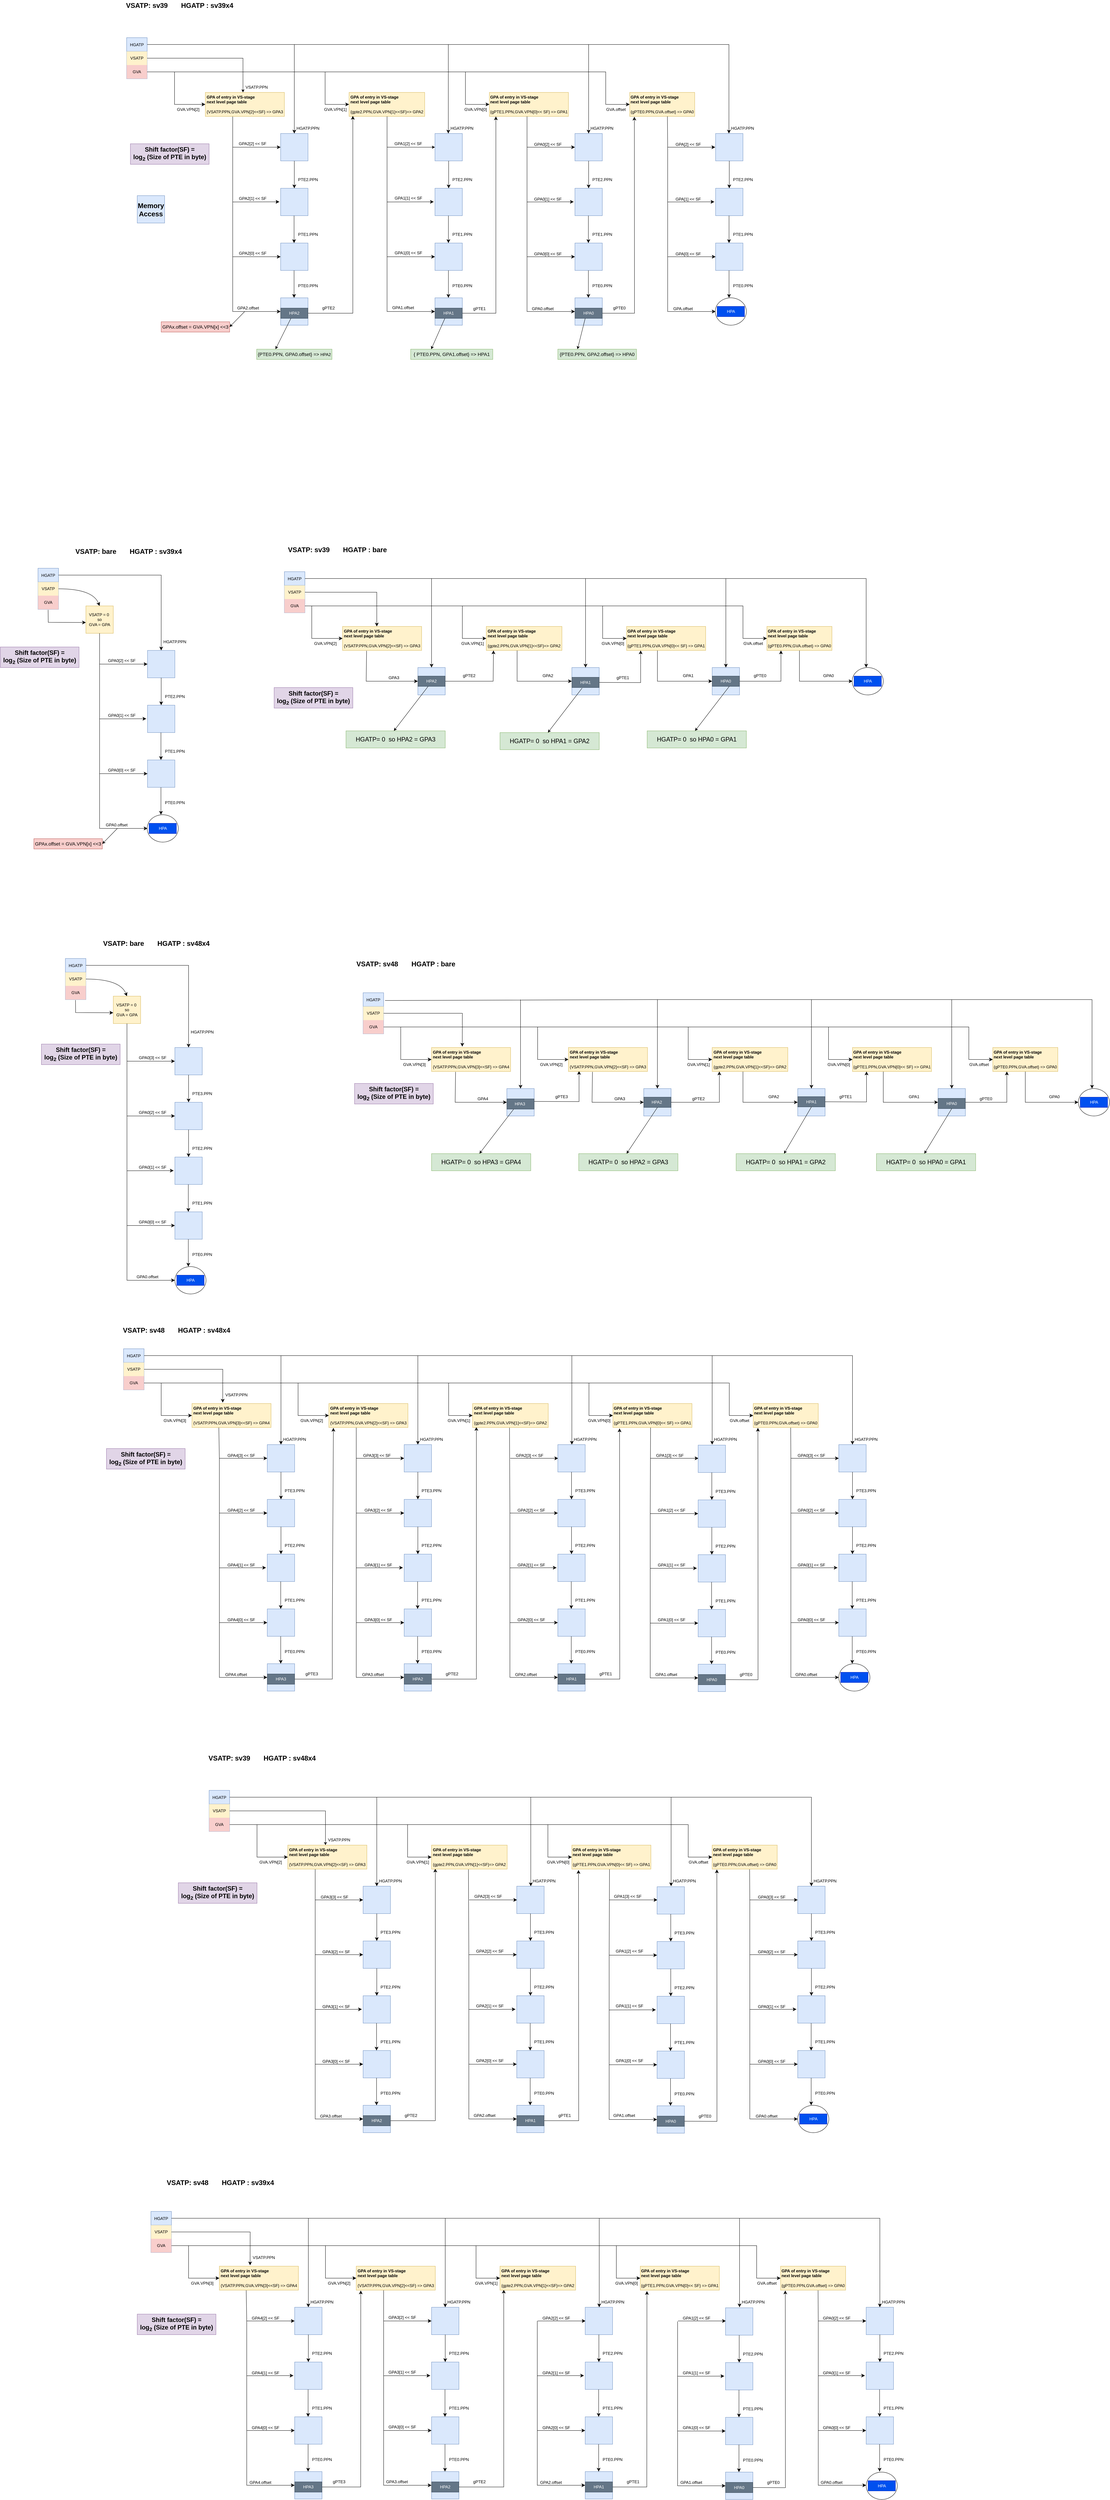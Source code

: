 <mxfile version="24.0.6" type="github" pages="9">
  <diagram name="Page-1" id="JkqxlUm9vlup5fEV65o1">
    <mxGraphModel dx="7750" dy="5328" grid="1" gridSize="10" guides="1" tooltips="1" connect="1" arrows="1" fold="1" page="0" pageScale="1" pageWidth="850" pageHeight="1100" math="1" shadow="0">
      <root>
        <mxCell id="0" />
        <mxCell id="1" parent="0" />
        <mxCell id="TbKJERnAUOHFU8CwP56J-2" value="" style="whiteSpace=wrap;html=1;aspect=fixed;fillColor=#dae8fc;strokeColor=#6c8ebf;" parent="1" vertex="1">
          <mxGeometry x="-5320" y="-2480" width="80" height="80" as="geometry" />
        </mxCell>
        <mxCell id="TbKJERnAUOHFU8CwP56J-3" value="" style="whiteSpace=wrap;html=1;aspect=fixed;fillColor=#dae8fc;strokeColor=#6c8ebf;" parent="1" vertex="1">
          <mxGeometry x="-5320" y="-2320" width="80" height="80" as="geometry" />
        </mxCell>
        <mxCell id="TbKJERnAUOHFU8CwP56J-4" value="" style="whiteSpace=wrap;html=1;aspect=fixed;fillColor=#dae8fc;strokeColor=#6c8ebf;" parent="1" vertex="1">
          <mxGeometry x="-5320" y="-2160" width="80" height="80" as="geometry" />
        </mxCell>
        <mxCell id="TbKJERnAUOHFU8CwP56J-5" value="HGATP" style="shape=table;startSize=40;container=1;collapsible=0;childLayout=tableLayout;fillColor=#dae8fc;strokeColor=#6c8ebf;" parent="1" vertex="1">
          <mxGeometry x="-5640" y="-2720" width="60" height="120" as="geometry" />
        </mxCell>
        <mxCell id="TbKJERnAUOHFU8CwP56J-6" value="" style="shape=tableRow;horizontal=0;startSize=0;swimlaneHead=0;swimlaneBody=0;strokeColor=inherit;top=0;left=0;bottom=0;right=0;collapsible=0;dropTarget=0;fillColor=none;points=[[0,0.5],[1,0.5]];portConstraint=eastwest;" parent="TbKJERnAUOHFU8CwP56J-5" vertex="1">
          <mxGeometry y="40" width="60" height="40" as="geometry" />
        </mxCell>
        <mxCell id="TbKJERnAUOHFU8CwP56J-7" value="VSATP" style="shape=partialRectangle;html=1;whiteSpace=wrap;connectable=0;strokeColor=#d6b656;overflow=hidden;fillColor=#fff2cc;top=0;left=0;bottom=0;right=0;pointerEvents=1;" parent="TbKJERnAUOHFU8CwP56J-6" vertex="1">
          <mxGeometry width="60" height="40" as="geometry">
            <mxRectangle width="60" height="40" as="alternateBounds" />
          </mxGeometry>
        </mxCell>
        <mxCell id="TbKJERnAUOHFU8CwP56J-8" value="" style="shape=tableRow;horizontal=0;startSize=0;swimlaneHead=0;swimlaneBody=0;strokeColor=inherit;top=0;left=0;bottom=0;right=0;collapsible=0;dropTarget=0;fillColor=none;points=[[0,0.5],[1,0.5]];portConstraint=eastwest;" parent="TbKJERnAUOHFU8CwP56J-5" vertex="1">
          <mxGeometry y="80" width="60" height="40" as="geometry" />
        </mxCell>
        <mxCell id="TbKJERnAUOHFU8CwP56J-9" value="GVA" style="shape=partialRectangle;html=1;whiteSpace=wrap;connectable=0;strokeColor=#b85450;overflow=hidden;fillColor=#f8cecc;top=0;left=0;bottom=0;right=0;pointerEvents=1;" parent="TbKJERnAUOHFU8CwP56J-8" vertex="1">
          <mxGeometry width="60" height="40" as="geometry">
            <mxRectangle width="60" height="40" as="alternateBounds" />
          </mxGeometry>
        </mxCell>
        <mxCell id="TbKJERnAUOHFU8CwP56J-10" value="VSATP = 0&amp;nbsp;&lt;br&gt;so&lt;br&gt;GVA = GPA" style="whiteSpace=wrap;html=1;aspect=fixed;fillColor=#fff2cc;strokeColor=#d6b656;" parent="1" vertex="1">
          <mxGeometry x="-5500" y="-2610" width="80" height="80" as="geometry" />
        </mxCell>
        <mxCell id="TbKJERnAUOHFU8CwP56J-12" style="edgeStyle=none;curved=1;rounded=0;orthogonalLoop=1;jettySize=auto;html=1;exitX=1;exitY=0.5;exitDx=0;exitDy=0;entryX=0.5;entryY=0;entryDx=0;entryDy=0;fontSize=12;startSize=8;endSize=8;" parent="1" source="TbKJERnAUOHFU8CwP56J-6" target="TbKJERnAUOHFU8CwP56J-10" edge="1">
          <mxGeometry relative="1" as="geometry">
            <Array as="points">
              <mxPoint x="-5480" y="-2660" />
            </Array>
          </mxGeometry>
        </mxCell>
        <mxCell id="TbKJERnAUOHFU8CwP56J-18" value="" style="endArrow=classic;html=1;rounded=0;fontSize=12;startSize=8;endSize=8;entryX=0.5;entryY=0;entryDx=0;entryDy=0;" parent="1" target="TbKJERnAUOHFU8CwP56J-2" edge="1">
          <mxGeometry width="50" height="50" relative="1" as="geometry">
            <mxPoint x="-5580" y="-2700" as="sourcePoint" />
            <mxPoint x="-5190" y="-2520" as="targetPoint" />
            <Array as="points">
              <mxPoint x="-5280" y="-2700" />
            </Array>
          </mxGeometry>
        </mxCell>
        <mxCell id="TbKJERnAUOHFU8CwP56J-15" value="HGATP.PPN" style="text;html=1;align=center;verticalAlign=middle;whiteSpace=wrap;rounded=0;" parent="1" vertex="1">
          <mxGeometry x="-5270" y="-2520" width="60" height="30" as="geometry" />
        </mxCell>
        <mxCell id="TbKJERnAUOHFU8CwP56J-20" value="" style="endArrow=classic;html=1;rounded=0;fontSize=12;startSize=8;endSize=8;exitX=0.5;exitY=1;exitDx=0;exitDy=0;entryX=0;entryY=0.5;entryDx=0;entryDy=0;" parent="1" source="TbKJERnAUOHFU8CwP56J-10" target="TbKJERnAUOHFU8CwP56J-2" edge="1">
          <mxGeometry width="50" height="50" relative="1" as="geometry">
            <mxPoint x="-5350" y="-2530" as="sourcePoint" />
            <mxPoint x="-5300" y="-2580" as="targetPoint" />
            <Array as="points">
              <mxPoint x="-5460" y="-2440" />
            </Array>
          </mxGeometry>
        </mxCell>
        <mxCell id="TbKJERnAUOHFU8CwP56J-23" value="" style="endArrow=classic;html=1;rounded=0;fontSize=12;startSize=8;endSize=8;exitX=0.493;exitY=1.038;exitDx=0;exitDy=0;exitPerimeter=0;entryX=0;entryY=0.5;entryDx=0;entryDy=0;" parent="1" source="TbKJERnAUOHFU8CwP56J-8" edge="1">
          <mxGeometry width="50" height="50" relative="1" as="geometry">
            <mxPoint x="-5609.34" y="-2588.44" as="sourcePoint" />
            <mxPoint x="-5500" y="-2561.56" as="targetPoint" />
            <Array as="points">
              <mxPoint x="-5610" y="-2562" />
            </Array>
          </mxGeometry>
        </mxCell>
        <mxCell id="TbKJERnAUOHFU8CwP56J-32" value="" style="endArrow=classic;html=1;rounded=0;fontSize=12;startSize=8;endSize=8;entryX=-0.044;entryY=0.495;entryDx=0;entryDy=0;entryPerimeter=0;" parent="1" target="TbKJERnAUOHFU8CwP56J-3" edge="1">
          <mxGeometry width="50" height="50" relative="1" as="geometry">
            <mxPoint x="-5460" y="-2440" as="sourcePoint" />
            <mxPoint x="-5430" y="-2460" as="targetPoint" />
            <Array as="points">
              <mxPoint x="-5460" y="-2370" />
              <mxPoint x="-5460" y="-2280" />
            </Array>
          </mxGeometry>
        </mxCell>
        <mxCell id="TbKJERnAUOHFU8CwP56J-34" value="" style="endArrow=classic;html=1;rounded=0;fontSize=12;startSize=8;endSize=8;entryX=0;entryY=0.5;entryDx=0;entryDy=0;" parent="1" target="TbKJERnAUOHFU8CwP56J-4" edge="1">
          <mxGeometry width="50" height="50" relative="1" as="geometry">
            <mxPoint x="-5460" y="-2280" as="sourcePoint" />
            <mxPoint x="-5310" y="-2180" as="targetPoint" />
            <Array as="points">
              <mxPoint x="-5460" y="-2120" />
            </Array>
          </mxGeometry>
        </mxCell>
        <mxCell id="TbKJERnAUOHFU8CwP56J-36" value="" style="endArrow=classic;html=1;rounded=0;fontSize=12;startSize=8;endSize=8;exitX=0.5;exitY=1;exitDx=0;exitDy=0;entryX=0.5;entryY=0;entryDx=0;entryDy=0;" parent="1" source="TbKJERnAUOHFU8CwP56J-2" target="TbKJERnAUOHFU8CwP56J-3" edge="1">
          <mxGeometry width="50" height="50" relative="1" as="geometry">
            <mxPoint x="-5600" y="-2250" as="sourcePoint" />
            <mxPoint x="-5550" y="-2300" as="targetPoint" />
          </mxGeometry>
        </mxCell>
        <mxCell id="TbKJERnAUOHFU8CwP56J-37" value="" style="endArrow=classic;html=1;rounded=0;fontSize=12;startSize=8;endSize=8;exitX=0.5;exitY=1;exitDx=0;exitDy=0;entryX=0.5;entryY=0;entryDx=0;entryDy=0;" parent="1" edge="1">
          <mxGeometry width="50" height="50" relative="1" as="geometry">
            <mxPoint x="-5280.71" y="-2240" as="sourcePoint" />
            <mxPoint x="-5280.71" y="-2160" as="targetPoint" />
          </mxGeometry>
        </mxCell>
        <mxCell id="TbKJERnAUOHFU8CwP56J-38" value="PTE2.PPN" style="text;html=1;align=center;verticalAlign=middle;whiteSpace=wrap;rounded=0;" parent="1" vertex="1">
          <mxGeometry x="-5270" y="-2360" width="60" height="30" as="geometry" />
        </mxCell>
        <mxCell id="TbKJERnAUOHFU8CwP56J-39" value="PTE1.PPN" style="text;html=1;align=center;verticalAlign=middle;whiteSpace=wrap;rounded=0;" parent="1" vertex="1">
          <mxGeometry x="-5270" y="-2200" width="60" height="30" as="geometry" />
        </mxCell>
        <mxCell id="TbKJERnAUOHFU8CwP56J-42" value="" style="endArrow=classic;html=1;rounded=0;fontSize=12;startSize=8;endSize=8;exitX=0.5;exitY=1;exitDx=0;exitDy=0;entryX=0.5;entryY=0;entryDx=0;entryDy=0;" parent="1" edge="1">
          <mxGeometry width="50" height="50" relative="1" as="geometry">
            <mxPoint x="-5280.71" y="-2080" as="sourcePoint" />
            <mxPoint x="-5280.71" y="-2000" as="targetPoint" />
          </mxGeometry>
        </mxCell>
        <mxCell id="TbKJERnAUOHFU8CwP56J-43" value="PTE0.PPN" style="text;html=1;align=center;verticalAlign=middle;whiteSpace=wrap;rounded=0;" parent="1" vertex="1">
          <mxGeometry x="-5270" y="-2050" width="60" height="30" as="geometry" />
        </mxCell>
        <mxCell id="TbKJERnAUOHFU8CwP56J-44" value="" style="endArrow=classic;html=1;rounded=0;fontSize=12;startSize=8;endSize=8;" parent="1" edge="1">
          <mxGeometry width="50" height="50" relative="1" as="geometry">
            <mxPoint x="-5460" y="-2120" as="sourcePoint" />
            <mxPoint x="-5320" y="-1960" as="targetPoint" />
            <Array as="points">
              <mxPoint x="-5460" y="-1960" />
            </Array>
          </mxGeometry>
        </mxCell>
        <mxCell id="TbKJERnAUOHFU8CwP56J-47" value="&lt;b&gt;&lt;font style=&quot;font-size: 20px;&quot;&gt;VSATP: bare&amp;nbsp; &amp;nbsp; &amp;nbsp; &amp;nbsp;HGATP : sv39x4&lt;/font&gt;&lt;/b&gt;" style="text;html=1;align=center;verticalAlign=middle;whiteSpace=wrap;rounded=0;fontSize=16;" parent="1" vertex="1">
          <mxGeometry x="-5610" y="-2790" width="470" height="40" as="geometry" />
        </mxCell>
        <mxCell id="TbKJERnAUOHFU8CwP56J-48" value="" style="whiteSpace=wrap;html=1;aspect=fixed;fillColor=#dae8fc;strokeColor=#6c8ebf;verticalAlign=top;" parent="1" vertex="1">
          <mxGeometry x="-4530" y="-2430" width="80" height="80" as="geometry" />
        </mxCell>
        <mxCell id="TbKJERnAUOHFU8CwP56J-51" value="HGATP" style="shape=table;startSize=40;container=1;collapsible=0;childLayout=tableLayout;fillColor=#dae8fc;strokeColor=#6c8ebf;" parent="1" vertex="1">
          <mxGeometry x="-4920" y="-2710" width="60" height="120" as="geometry" />
        </mxCell>
        <mxCell id="TbKJERnAUOHFU8CwP56J-52" value="" style="shape=tableRow;horizontal=0;startSize=0;swimlaneHead=0;swimlaneBody=0;strokeColor=inherit;top=0;left=0;bottom=0;right=0;collapsible=0;dropTarget=0;fillColor=none;points=[[0,0.5],[1,0.5]];portConstraint=eastwest;" parent="TbKJERnAUOHFU8CwP56J-51" vertex="1">
          <mxGeometry y="40" width="60" height="40" as="geometry" />
        </mxCell>
        <mxCell id="TbKJERnAUOHFU8CwP56J-53" value="VSATP" style="shape=partialRectangle;html=1;whiteSpace=wrap;connectable=0;strokeColor=#d6b656;overflow=hidden;fillColor=#fff2cc;top=0;left=0;bottom=0;right=0;pointerEvents=1;" parent="TbKJERnAUOHFU8CwP56J-52" vertex="1">
          <mxGeometry width="60" height="40" as="geometry">
            <mxRectangle width="60" height="40" as="alternateBounds" />
          </mxGeometry>
        </mxCell>
        <mxCell id="TbKJERnAUOHFU8CwP56J-54" value="" style="shape=tableRow;horizontal=0;startSize=0;swimlaneHead=0;swimlaneBody=0;strokeColor=inherit;top=0;left=0;bottom=0;right=0;collapsible=0;dropTarget=0;fillColor=none;points=[[0,0.5],[1,0.5]];portConstraint=eastwest;" parent="TbKJERnAUOHFU8CwP56J-51" vertex="1">
          <mxGeometry y="80" width="60" height="40" as="geometry" />
        </mxCell>
        <mxCell id="TbKJERnAUOHFU8CwP56J-55" value="GVA" style="shape=partialRectangle;html=1;whiteSpace=wrap;connectable=0;strokeColor=#b85450;overflow=hidden;fillColor=#f8cecc;top=0;left=0;bottom=0;right=0;pointerEvents=1;" parent="TbKJERnAUOHFU8CwP56J-54" vertex="1">
          <mxGeometry width="60" height="40" as="geometry">
            <mxRectangle width="60" height="40" as="alternateBounds" />
          </mxGeometry>
        </mxCell>
        <mxCell id="TbKJERnAUOHFU8CwP56J-58" value="" style="endArrow=classic;html=1;rounded=0;fontSize=12;startSize=8;endSize=8;entryX=0.5;entryY=0;entryDx=0;entryDy=0;" parent="1" target="TbKJERnAUOHFU8CwP56J-48" edge="1">
          <mxGeometry width="50" height="50" relative="1" as="geometry">
            <mxPoint x="-4860" y="-2690" as="sourcePoint" />
            <mxPoint x="-4470" y="-2510" as="targetPoint" />
            <Array as="points">
              <mxPoint x="-4490" y="-2690" />
            </Array>
          </mxGeometry>
        </mxCell>
        <mxCell id="TbKJERnAUOHFU8CwP56J-60" value="" style="endArrow=classic;html=1;rounded=0;fontSize=12;startSize=8;endSize=8;entryX=0;entryY=0.5;entryDx=0;entryDy=0;exitX=0.351;exitY=1.017;exitDx=0;exitDy=0;exitPerimeter=0;" parent="1" target="TbKJERnAUOHFU8CwP56J-48" edge="1">
          <mxGeometry width="50" height="50" relative="1" as="geometry">
            <mxPoint x="-4679.8" y="-2478.81" as="sourcePoint" />
            <mxPoint x="-4510" y="-2530" as="targetPoint" />
            <Array as="points">
              <mxPoint x="-4681" y="-2390" />
            </Array>
          </mxGeometry>
        </mxCell>
        <mxCell id="TbKJERnAUOHFU8CwP56J-61" value="GPA3" style="text;html=1;align=center;verticalAlign=middle;whiteSpace=wrap;rounded=0;" parent="1" vertex="1">
          <mxGeometry x="-4630" y="-2410" width="60" height="20" as="geometry" />
        </mxCell>
        <mxCell id="TbKJERnAUOHFU8CwP56J-62" value="" style="endArrow=classic;html=1;rounded=0;fontSize=12;startSize=8;endSize=8;exitX=1;exitY=0.5;exitDx=0;exitDy=0;entryX=0;entryY=0.5;entryDx=0;entryDy=0;" parent="1" source="TbKJERnAUOHFU8CwP56J-54" edge="1">
          <mxGeometry width="50" height="50" relative="1" as="geometry">
            <mxPoint x="-4889.34" y="-2578.44" as="sourcePoint" />
            <mxPoint x="-3510" y="-2515" as="targetPoint" />
            <Array as="points">
              <mxPoint x="-4410" y="-2610" />
              <mxPoint x="-3580" y="-2610" />
              <mxPoint x="-3580" y="-2515" />
            </Array>
          </mxGeometry>
        </mxCell>
        <mxCell id="TbKJERnAUOHFU8CwP56J-77" value="&lt;b&gt;&lt;font style=&quot;font-size: 20px;&quot;&gt;VSATP: sv39&amp;nbsp; &amp;nbsp; &amp;nbsp; &amp;nbsp;HGATP : bare&lt;/font&gt;&lt;/b&gt;" style="text;html=1;align=center;verticalAlign=middle;whiteSpace=wrap;rounded=0;fontSize=16;" parent="1" vertex="1">
          <mxGeometry x="-5000" y="-2790" width="470" height="30" as="geometry" />
        </mxCell>
        <mxCell id="TbKJERnAUOHFU8CwP56J-83" value="HPA2" style="rounded=0;whiteSpace=wrap;html=1;fillColor=#647687;fontColor=#ffffff;strokeColor=#314354;" parent="1" vertex="1">
          <mxGeometry x="-4530" y="-2405" width="80" height="30" as="geometry" />
        </mxCell>
        <mxCell id="TbKJERnAUOHFU8CwP56J-86" value="GVA.VPN[2]" style="text;html=1;align=center;verticalAlign=middle;whiteSpace=wrap;rounded=0;" parent="1" vertex="1">
          <mxGeometry x="-4830" y="-2510" width="60" height="20" as="geometry" />
        </mxCell>
        <mxCell id="TbKJERnAUOHFU8CwP56J-88" value="" style="endArrow=classic;html=1;rounded=0;fontSize=12;startSize=8;endSize=8;entryX=0;entryY=0.5;entryDx=0;entryDy=0;" parent="1" edge="1">
          <mxGeometry width="50" height="50" relative="1" as="geometry">
            <mxPoint x="-4840" y="-2610" as="sourcePoint" />
            <mxPoint x="-4750" y="-2515" as="targetPoint" />
            <Array as="points">
              <mxPoint x="-4840" y="-2515" />
            </Array>
          </mxGeometry>
        </mxCell>
        <mxCell id="TbKJERnAUOHFU8CwP56J-89" value="" style="endArrow=classic;html=1;rounded=0;fontSize=12;startSize=8;endSize=8;exitX=1;exitY=0.5;exitDx=0;exitDy=0;entryX=0.5;entryY=0;entryDx=0;entryDy=0;" parent="1" source="TbKJERnAUOHFU8CwP56J-51" edge="1">
          <mxGeometry width="50" height="50" relative="1" as="geometry">
            <mxPoint x="-4590" y="-2510" as="sourcePoint" />
            <mxPoint x="-4650" y="-2550" as="targetPoint" />
            <Array as="points">
              <mxPoint x="-4650" y="-2650" />
            </Array>
          </mxGeometry>
        </mxCell>
        <mxCell id="TbKJERnAUOHFU8CwP56J-90" value="GVA.VPN[1]" style="text;html=1;align=center;verticalAlign=middle;whiteSpace=wrap;rounded=0;" parent="1" vertex="1">
          <mxGeometry x="-4400" y="-2510" width="60" height="20" as="geometry" />
        </mxCell>
        <mxCell id="TbKJERnAUOHFU8CwP56J-91" value="" style="endArrow=classic;html=1;rounded=0;fontSize=12;startSize=8;endSize=8;entryX=0;entryY=0.5;entryDx=0;entryDy=0;" parent="1" edge="1">
          <mxGeometry width="50" height="50" relative="1" as="geometry">
            <mxPoint x="-4400" y="-2610" as="sourcePoint" />
            <mxPoint x="-4330" y="-2515" as="targetPoint" />
            <Array as="points">
              <mxPoint x="-4400" y="-2515" />
            </Array>
          </mxGeometry>
        </mxCell>
        <mxCell id="TbKJERnAUOHFU8CwP56J-94" value="" style="whiteSpace=wrap;html=1;aspect=fixed;fillColor=#dae8fc;strokeColor=#6c8ebf;verticalAlign=top;" parent="1" vertex="1">
          <mxGeometry x="-4080" y="-2430" width="80" height="80" as="geometry" />
        </mxCell>
        <mxCell id="TbKJERnAUOHFU8CwP56J-95" value="" style="endArrow=classic;html=1;rounded=0;fontSize=12;startSize=8;endSize=8;entryX=0;entryY=0.5;entryDx=0;entryDy=0;" parent="1" edge="1">
          <mxGeometry width="50" height="50" relative="1" as="geometry">
            <mxPoint x="-4240" y="-2480" as="sourcePoint" />
            <mxPoint x="-4080" y="-2390" as="targetPoint" />
            <Array as="points">
              <mxPoint x="-4240" y="-2390" />
            </Array>
          </mxGeometry>
        </mxCell>
        <mxCell id="TbKJERnAUOHFU8CwP56J-96" value="GPA2" style="text;html=1;align=center;verticalAlign=middle;whiteSpace=wrap;rounded=0;" parent="1" vertex="1">
          <mxGeometry x="-4180" y="-2416.5" width="60" height="20" as="geometry" />
        </mxCell>
        <mxCell id="TbKJERnAUOHFU8CwP56J-97" value="HPA1" style="rounded=0;whiteSpace=wrap;html=1;fillColor=#647687;fontColor=#ffffff;strokeColor=#314354;" parent="1" vertex="1">
          <mxGeometry x="-4080" y="-2401.5" width="80" height="30" as="geometry" />
        </mxCell>
        <mxCell id="TbKJERnAUOHFU8CwP56J-106" value="GVA.VPN[0]" style="text;html=1;align=center;verticalAlign=middle;whiteSpace=wrap;rounded=0;" parent="1" vertex="1">
          <mxGeometry x="-3990" y="-2510" width="60" height="20" as="geometry" />
        </mxCell>
        <mxCell id="TbKJERnAUOHFU8CwP56J-107" value="" style="endArrow=classic;html=1;rounded=0;fontSize=12;startSize=8;endSize=8;entryX=0;entryY=0.5;entryDx=0;entryDy=0;" parent="1" edge="1">
          <mxGeometry width="50" height="50" relative="1" as="geometry">
            <mxPoint x="-3990" y="-2610" as="sourcePoint" />
            <mxPoint x="-3920" y="-2515" as="targetPoint" />
            <Array as="points">
              <mxPoint x="-3990" y="-2515" />
            </Array>
          </mxGeometry>
        </mxCell>
        <mxCell id="TbKJERnAUOHFU8CwP56J-108" value="" style="whiteSpace=wrap;html=1;aspect=fixed;fillColor=#dae8fc;strokeColor=#6c8ebf;verticalAlign=top;" parent="1" vertex="1">
          <mxGeometry x="-3670" y="-2430" width="80" height="80" as="geometry" />
        </mxCell>
        <mxCell id="TbKJERnAUOHFU8CwP56J-109" value="" style="endArrow=classic;html=1;rounded=0;fontSize=12;startSize=8;endSize=8;entryX=0;entryY=0.5;entryDx=0;entryDy=0;" parent="1" edge="1">
          <mxGeometry width="50" height="50" relative="1" as="geometry">
            <mxPoint x="-3830" y="-2480" as="sourcePoint" />
            <mxPoint x="-3670" y="-2390" as="targetPoint" />
            <Array as="points">
              <mxPoint x="-3830" y="-2390" />
            </Array>
          </mxGeometry>
        </mxCell>
        <mxCell id="TbKJERnAUOHFU8CwP56J-110" value="GPA1" style="text;html=1;align=center;verticalAlign=middle;whiteSpace=wrap;rounded=0;" parent="1" vertex="1">
          <mxGeometry x="-3770" y="-2416.5" width="60" height="20" as="geometry" />
        </mxCell>
        <mxCell id="TbKJERnAUOHFU8CwP56J-111" value="HPA0" style="rounded=0;whiteSpace=wrap;html=1;fillColor=#647687;fontColor=#ffffff;strokeColor=#314354;" parent="1" vertex="1">
          <mxGeometry x="-3670" y="-2405" width="80" height="30" as="geometry" />
        </mxCell>
        <mxCell id="TbKJERnAUOHFU8CwP56J-112" value="" style="endArrow=classic;html=1;rounded=0;fontSize=12;startSize=8;endSize=8;entryX=0.5;entryY=0;entryDx=0;entryDy=0;" parent="1" target="TbKJERnAUOHFU8CwP56J-94" edge="1">
          <mxGeometry width="50" height="50" relative="1" as="geometry">
            <mxPoint x="-4490" y="-2690" as="sourcePoint" />
            <mxPoint x="-4360" y="-2490" as="targetPoint" />
            <Array as="points">
              <mxPoint x="-4040" y="-2690" />
            </Array>
          </mxGeometry>
        </mxCell>
        <mxCell id="TbKJERnAUOHFU8CwP56J-113" value="" style="endArrow=classic;html=1;rounded=0;fontSize=12;startSize=8;endSize=8;exitX=1;exitY=0.5;exitDx=0;exitDy=0;" parent="1" source="TbKJERnAUOHFU8CwP56J-83" edge="1">
          <mxGeometry width="50" height="50" relative="1" as="geometry">
            <mxPoint x="-4460" y="-2440" as="sourcePoint" />
            <mxPoint x="-4309" y="-2480" as="targetPoint" />
            <Array as="points">
              <mxPoint x="-4310" y="-2390" />
            </Array>
          </mxGeometry>
        </mxCell>
        <mxCell id="TbKJERnAUOHFU8CwP56J-114" value="gPTE2" style="text;html=1;align=center;verticalAlign=middle;whiteSpace=wrap;rounded=0;" parent="1" vertex="1">
          <mxGeometry x="-4410" y="-2416.5" width="60" height="20" as="geometry" />
        </mxCell>
        <mxCell id="TbKJERnAUOHFU8CwP56J-115" value="" style="endArrow=classic;html=1;rounded=0;fontSize=12;startSize=8;endSize=8;exitX=1;exitY=0.5;exitDx=0;exitDy=0;" parent="1" source="TbKJERnAUOHFU8CwP56J-97" edge="1">
          <mxGeometry width="50" height="50" relative="1" as="geometry">
            <mxPoint x="-4020" y="-2375" as="sourcePoint" />
            <mxPoint x="-3879" y="-2480" as="targetPoint" />
            <Array as="points">
              <mxPoint x="-3879" y="-2386" />
            </Array>
          </mxGeometry>
        </mxCell>
        <mxCell id="TbKJERnAUOHFU8CwP56J-116" value="gPTE1" style="text;html=1;align=center;verticalAlign=middle;whiteSpace=wrap;rounded=0;" parent="1" vertex="1">
          <mxGeometry x="-3961" y="-2410" width="60" height="20" as="geometry" />
        </mxCell>
        <mxCell id="TbKJERnAUOHFU8CwP56J-127" value="GVA.offset" style="text;html=1;align=center;verticalAlign=middle;whiteSpace=wrap;rounded=0;" parent="1" vertex="1">
          <mxGeometry x="-3580" y="-2510" width="60" height="20" as="geometry" />
        </mxCell>
        <mxCell id="TbKJERnAUOHFU8CwP56J-130" value="" style="endArrow=classic;html=1;rounded=0;fontSize=12;startSize=8;endSize=8;entryX=0;entryY=0.5;entryDx=0;entryDy=0;exitX=0.5;exitY=1;exitDx=0;exitDy=0;" parent="1" edge="1">
          <mxGeometry width="50" height="50" relative="1" as="geometry">
            <mxPoint x="-3415" y="-2480" as="sourcePoint" />
            <mxPoint x="-3260" y="-2390" as="targetPoint" />
            <Array as="points">
              <mxPoint x="-3415" y="-2390" />
            </Array>
          </mxGeometry>
        </mxCell>
        <mxCell id="TbKJERnAUOHFU8CwP56J-131" value="GPA0" style="text;html=1;align=center;verticalAlign=middle;whiteSpace=wrap;rounded=0;" parent="1" vertex="1">
          <mxGeometry x="-3360" y="-2416.5" width="60" height="20" as="geometry" />
        </mxCell>
        <mxCell id="TbKJERnAUOHFU8CwP56J-133" value="" style="endArrow=classic;html=1;rounded=0;fontSize=12;startSize=8;endSize=8;exitX=1;exitY=0.5;exitDx=0;exitDy=0;" parent="1" source="TbKJERnAUOHFU8CwP56J-111" edge="1">
          <mxGeometry width="50" height="50" relative="1" as="geometry">
            <mxPoint x="-3590" y="-2375" as="sourcePoint" />
            <mxPoint x="-3469" y="-2480" as="targetPoint" />
            <Array as="points">
              <mxPoint x="-3469" y="-2390" />
            </Array>
          </mxGeometry>
        </mxCell>
        <mxCell id="TbKJERnAUOHFU8CwP56J-134" value="gPTE0" style="text;html=1;align=center;verticalAlign=middle;whiteSpace=wrap;rounded=0;" parent="1" vertex="1">
          <mxGeometry x="-3560" y="-2416.5" width="60" height="20" as="geometry" />
        </mxCell>
        <mxCell id="TbKJERnAUOHFU8CwP56J-135" value="" style="endArrow=classic;html=1;rounded=0;fontSize=12;startSize=8;endSize=8;entryX=0.5;entryY=0;entryDx=0;entryDy=0;" parent="1" edge="1">
          <mxGeometry width="50" height="50" relative="1" as="geometry">
            <mxPoint x="-4040" y="-2690" as="sourcePoint" />
            <mxPoint x="-3630" y="-2430" as="targetPoint" />
            <Array as="points">
              <mxPoint x="-3630" y="-2690" />
            </Array>
          </mxGeometry>
        </mxCell>
        <mxCell id="TbKJERnAUOHFU8CwP56J-136" value="" style="endArrow=classic;html=1;rounded=0;fontSize=12;startSize=8;endSize=8;entryX=0.5;entryY=0;entryDx=0;entryDy=0;" parent="1" edge="1">
          <mxGeometry width="50" height="50" relative="1" as="geometry">
            <mxPoint x="-3630" y="-2690" as="sourcePoint" />
            <mxPoint x="-3220" y="-2430" as="targetPoint" />
            <Array as="points">
              <mxPoint x="-3220" y="-2690" />
            </Array>
          </mxGeometry>
        </mxCell>
        <mxCell id="TbKJERnAUOHFU8CwP56J-137" value="" style="whiteSpace=wrap;html=1;aspect=fixed;fillColor=#dae8fc;strokeColor=#6c8ebf;" parent="1" vertex="1">
          <mxGeometry x="-5240" y="-1160" width="80" height="80" as="geometry" />
        </mxCell>
        <mxCell id="TbKJERnAUOHFU8CwP56J-138" value="" style="whiteSpace=wrap;html=1;aspect=fixed;fillColor=#dae8fc;strokeColor=#6c8ebf;" parent="1" vertex="1">
          <mxGeometry x="-5240" y="-1000" width="80" height="80" as="geometry" />
        </mxCell>
        <mxCell id="TbKJERnAUOHFU8CwP56J-139" value="" style="whiteSpace=wrap;html=1;aspect=fixed;fillColor=#dae8fc;strokeColor=#6c8ebf;" parent="1" vertex="1">
          <mxGeometry x="-5240" y="-840" width="80" height="80" as="geometry" />
        </mxCell>
        <mxCell id="TbKJERnAUOHFU8CwP56J-140" value="HGATP" style="shape=table;startSize=40;container=1;collapsible=0;childLayout=tableLayout;fillColor=#dae8fc;strokeColor=#6c8ebf;" parent="1" vertex="1">
          <mxGeometry x="-5560" y="-1580" width="60" height="120" as="geometry" />
        </mxCell>
        <mxCell id="TbKJERnAUOHFU8CwP56J-141" value="" style="shape=tableRow;horizontal=0;startSize=0;swimlaneHead=0;swimlaneBody=0;strokeColor=inherit;top=0;left=0;bottom=0;right=0;collapsible=0;dropTarget=0;fillColor=none;points=[[0,0.5],[1,0.5]];portConstraint=eastwest;" parent="TbKJERnAUOHFU8CwP56J-140" vertex="1">
          <mxGeometry y="40" width="60" height="40" as="geometry" />
        </mxCell>
        <mxCell id="TbKJERnAUOHFU8CwP56J-142" value="VSATP" style="shape=partialRectangle;html=1;whiteSpace=wrap;connectable=0;strokeColor=#d6b656;overflow=hidden;fillColor=#fff2cc;top=0;left=0;bottom=0;right=0;pointerEvents=1;" parent="TbKJERnAUOHFU8CwP56J-141" vertex="1">
          <mxGeometry width="60" height="40" as="geometry">
            <mxRectangle width="60" height="40" as="alternateBounds" />
          </mxGeometry>
        </mxCell>
        <mxCell id="TbKJERnAUOHFU8CwP56J-143" value="" style="shape=tableRow;horizontal=0;startSize=0;swimlaneHead=0;swimlaneBody=0;strokeColor=inherit;top=0;left=0;bottom=0;right=0;collapsible=0;dropTarget=0;fillColor=none;points=[[0,0.5],[1,0.5]];portConstraint=eastwest;" parent="TbKJERnAUOHFU8CwP56J-140" vertex="1">
          <mxGeometry y="80" width="60" height="40" as="geometry" />
        </mxCell>
        <mxCell id="TbKJERnAUOHFU8CwP56J-144" value="GVA" style="shape=partialRectangle;html=1;whiteSpace=wrap;connectable=0;strokeColor=#b85450;overflow=hidden;fillColor=#f8cecc;top=0;left=0;bottom=0;right=0;pointerEvents=1;" parent="TbKJERnAUOHFU8CwP56J-143" vertex="1">
          <mxGeometry width="60" height="40" as="geometry">
            <mxRectangle width="60" height="40" as="alternateBounds" />
          </mxGeometry>
        </mxCell>
        <mxCell id="TbKJERnAUOHFU8CwP56J-145" value="VSATP = 0&amp;nbsp;&lt;br&gt;so&lt;br&gt;GVA = GPA" style="whiteSpace=wrap;html=1;aspect=fixed;fillColor=#fff2cc;strokeColor=#d6b656;" parent="1" vertex="1">
          <mxGeometry x="-5420" y="-1470" width="80" height="80" as="geometry" />
        </mxCell>
        <mxCell id="TbKJERnAUOHFU8CwP56J-146" style="edgeStyle=none;curved=1;rounded=0;orthogonalLoop=1;jettySize=auto;html=1;exitX=1;exitY=0.5;exitDx=0;exitDy=0;entryX=0.5;entryY=0;entryDx=0;entryDy=0;fontSize=12;startSize=8;endSize=8;" parent="1" source="TbKJERnAUOHFU8CwP56J-141" target="TbKJERnAUOHFU8CwP56J-145" edge="1">
          <mxGeometry relative="1" as="geometry">
            <Array as="points">
              <mxPoint x="-5400" y="-1520" />
            </Array>
          </mxGeometry>
        </mxCell>
        <mxCell id="TbKJERnAUOHFU8CwP56J-147" value="" style="endArrow=classic;html=1;rounded=0;fontSize=12;startSize=8;endSize=8;entryX=0.5;entryY=0;entryDx=0;entryDy=0;" parent="1" target="TbKJERnAUOHFU8CwP56J-171" edge="1">
          <mxGeometry width="50" height="50" relative="1" as="geometry">
            <mxPoint x="-5500" y="-1560" as="sourcePoint" />
            <mxPoint x="-5190" y="-1300" as="targetPoint" />
            <Array as="points">
              <mxPoint x="-5200" y="-1560" />
            </Array>
          </mxGeometry>
        </mxCell>
        <mxCell id="TbKJERnAUOHFU8CwP56J-148" value="HGATP.PPN" style="text;html=1;align=center;verticalAlign=middle;whiteSpace=wrap;rounded=0;" parent="1" vertex="1">
          <mxGeometry x="-5190" y="-1380" width="60" height="30" as="geometry" />
        </mxCell>
        <mxCell id="TbKJERnAUOHFU8CwP56J-149" value="" style="endArrow=classic;html=1;rounded=0;fontSize=12;startSize=8;endSize=8;exitX=0.5;exitY=1;exitDx=0;exitDy=0;entryX=0;entryY=0.5;entryDx=0;entryDy=0;" parent="1" source="TbKJERnAUOHFU8CwP56J-145" target="TbKJERnAUOHFU8CwP56J-171" edge="1">
          <mxGeometry width="50" height="50" relative="1" as="geometry">
            <mxPoint x="-5270" y="-1390" as="sourcePoint" />
            <mxPoint x="-5330" y="-1250" as="targetPoint" />
            <Array as="points">
              <mxPoint x="-5380" y="-1280" />
            </Array>
          </mxGeometry>
        </mxCell>
        <mxCell id="TbKJERnAUOHFU8CwP56J-151" value="" style="endArrow=classic;html=1;rounded=0;fontSize=12;startSize=8;endSize=8;exitX=0.493;exitY=1.038;exitDx=0;exitDy=0;exitPerimeter=0;entryX=0;entryY=0.5;entryDx=0;entryDy=0;" parent="1" source="TbKJERnAUOHFU8CwP56J-143" edge="1">
          <mxGeometry width="50" height="50" relative="1" as="geometry">
            <mxPoint x="-5529.34" y="-1448.44" as="sourcePoint" />
            <mxPoint x="-5420" y="-1421.56" as="targetPoint" />
            <Array as="points">
              <mxPoint x="-5530" y="-1422" />
            </Array>
          </mxGeometry>
        </mxCell>
        <mxCell id="TbKJERnAUOHFU8CwP56J-152" value="" style="endArrow=classic;html=1;rounded=0;fontSize=12;startSize=8;endSize=8;entryX=-0.044;entryY=0.495;entryDx=0;entryDy=0;entryPerimeter=0;" parent="1" target="TbKJERnAUOHFU8CwP56J-138" edge="1">
          <mxGeometry width="50" height="50" relative="1" as="geometry">
            <mxPoint x="-5380" y="-1120" as="sourcePoint" />
            <mxPoint x="-5350" y="-1140" as="targetPoint" />
            <Array as="points">
              <mxPoint x="-5380" y="-1050" />
              <mxPoint x="-5380" y="-960" />
            </Array>
          </mxGeometry>
        </mxCell>
        <mxCell id="TbKJERnAUOHFU8CwP56J-154" value="" style="endArrow=classic;html=1;rounded=0;fontSize=12;startSize=8;endSize=8;entryX=0;entryY=0.5;entryDx=0;entryDy=0;" parent="1" target="TbKJERnAUOHFU8CwP56J-139" edge="1">
          <mxGeometry width="50" height="50" relative="1" as="geometry">
            <mxPoint x="-5380" y="-960" as="sourcePoint" />
            <mxPoint x="-5230" y="-860" as="targetPoint" />
            <Array as="points">
              <mxPoint x="-5380" y="-800" />
            </Array>
          </mxGeometry>
        </mxCell>
        <mxCell id="TbKJERnAUOHFU8CwP56J-156" value="" style="endArrow=classic;html=1;rounded=0;fontSize=12;startSize=8;endSize=8;exitX=0.5;exitY=1;exitDx=0;exitDy=0;entryX=0.5;entryY=0;entryDx=0;entryDy=0;" parent="1" source="TbKJERnAUOHFU8CwP56J-137" target="TbKJERnAUOHFU8CwP56J-138" edge="1">
          <mxGeometry width="50" height="50" relative="1" as="geometry">
            <mxPoint x="-5520" y="-930" as="sourcePoint" />
            <mxPoint x="-5470" y="-980" as="targetPoint" />
          </mxGeometry>
        </mxCell>
        <mxCell id="TbKJERnAUOHFU8CwP56J-157" value="" style="endArrow=classic;html=1;rounded=0;fontSize=12;startSize=8;endSize=8;exitX=0.5;exitY=1;exitDx=0;exitDy=0;entryX=0.5;entryY=0;entryDx=0;entryDy=0;" parent="1" edge="1">
          <mxGeometry width="50" height="50" relative="1" as="geometry">
            <mxPoint x="-5200.71" y="-920" as="sourcePoint" />
            <mxPoint x="-5200.71" y="-840" as="targetPoint" />
          </mxGeometry>
        </mxCell>
        <mxCell id="TbKJERnAUOHFU8CwP56J-158" value="PTE2.PPN" style="text;html=1;align=center;verticalAlign=middle;whiteSpace=wrap;rounded=0;" parent="1" vertex="1">
          <mxGeometry x="-5190" y="-1040" width="60" height="30" as="geometry" />
        </mxCell>
        <mxCell id="TbKJERnAUOHFU8CwP56J-159" value="PTE1.PPN" style="text;html=1;align=center;verticalAlign=middle;whiteSpace=wrap;rounded=0;" parent="1" vertex="1">
          <mxGeometry x="-5190" y="-880" width="60" height="30" as="geometry" />
        </mxCell>
        <mxCell id="TbKJERnAUOHFU8CwP56J-161" value="" style="endArrow=classic;html=1;rounded=0;fontSize=12;startSize=8;endSize=8;exitX=0.5;exitY=1;exitDx=0;exitDy=0;entryX=0.5;entryY=0;entryDx=0;entryDy=0;" parent="1" edge="1">
          <mxGeometry width="50" height="50" relative="1" as="geometry">
            <mxPoint x="-5200.71" y="-760" as="sourcePoint" />
            <mxPoint x="-5200.71" y="-680" as="targetPoint" />
          </mxGeometry>
        </mxCell>
        <mxCell id="TbKJERnAUOHFU8CwP56J-162" value="PTE0.PPN" style="text;html=1;align=center;verticalAlign=middle;whiteSpace=wrap;rounded=0;" parent="1" vertex="1">
          <mxGeometry x="-5190" y="-730" width="60" height="30" as="geometry" />
        </mxCell>
        <mxCell id="TbKJERnAUOHFU8CwP56J-163" value="" style="endArrow=classic;html=1;rounded=0;fontSize=12;startSize=8;endSize=8;" parent="1" edge="1">
          <mxGeometry width="50" height="50" relative="1" as="geometry">
            <mxPoint x="-5380" y="-800" as="sourcePoint" />
            <mxPoint x="-5240" y="-640" as="targetPoint" />
            <Array as="points">
              <mxPoint x="-5380" y="-640" />
            </Array>
          </mxGeometry>
        </mxCell>
        <mxCell id="TbKJERnAUOHFU8CwP56J-166" value="&lt;b&gt;&lt;font style=&quot;font-size: 20px;&quot;&gt;VSATP: bare&amp;nbsp; &amp;nbsp; &amp;nbsp; &amp;nbsp;HGATP : sv48x4&lt;/font&gt;&lt;/b&gt;" style="text;html=1;align=center;verticalAlign=middle;whiteSpace=wrap;rounded=0;fontSize=16;" parent="1" vertex="1">
          <mxGeometry x="-5529" y="-1640" width="470" height="30" as="geometry" />
        </mxCell>
        <mxCell id="TbKJERnAUOHFU8CwP56J-171" value="" style="whiteSpace=wrap;html=1;aspect=fixed;fillColor=#dae8fc;strokeColor=#6c8ebf;" parent="1" vertex="1">
          <mxGeometry x="-5240" y="-1320" width="80" height="80" as="geometry" />
        </mxCell>
        <mxCell id="TbKJERnAUOHFU8CwP56J-173" value="" style="endArrow=classic;html=1;rounded=0;fontSize=12;startSize=8;endSize=8;exitX=0.5;exitY=1;exitDx=0;exitDy=0;entryX=0.5;entryY=0;entryDx=0;entryDy=0;" parent="1" source="TbKJERnAUOHFU8CwP56J-171" edge="1">
          <mxGeometry width="50" height="50" relative="1" as="geometry">
            <mxPoint x="-5520" y="-1090" as="sourcePoint" />
            <mxPoint x="-5200" y="-1160" as="targetPoint" />
          </mxGeometry>
        </mxCell>
        <mxCell id="TbKJERnAUOHFU8CwP56J-174" value="PTE3.PPN" style="text;html=1;align=center;verticalAlign=middle;whiteSpace=wrap;rounded=0;" parent="1" vertex="1">
          <mxGeometry x="-5190" y="-1200" width="60" height="30" as="geometry" />
        </mxCell>
        <mxCell id="TbKJERnAUOHFU8CwP56J-176" value="" style="endArrow=classic;html=1;rounded=0;fontSize=12;startSize=8;endSize=8;entryX=0;entryY=0.5;entryDx=0;entryDy=0;" parent="1" target="TbKJERnAUOHFU8CwP56J-137" edge="1">
          <mxGeometry width="50" height="50" relative="1" as="geometry">
            <mxPoint x="-5380" y="-1280" as="sourcePoint" />
            <mxPoint x="-5020" y="-1130" as="targetPoint" />
            <Array as="points">
              <mxPoint x="-5380" y="-1120" />
            </Array>
          </mxGeometry>
        </mxCell>
        <mxCell id="TbKJERnAUOHFU8CwP56J-177" value="" style="whiteSpace=wrap;html=1;aspect=fixed;fillColor=#dae8fc;strokeColor=#6c8ebf;verticalAlign=top;" parent="1" vertex="1">
          <mxGeometry x="-3870" y="-1200" width="80" height="80" as="geometry" />
        </mxCell>
        <mxCell id="TbKJERnAUOHFU8CwP56J-178" value="HGATP" style="shape=table;startSize=40;container=1;collapsible=0;childLayout=tableLayout;fillColor=#dae8fc;strokeColor=#6c8ebf;" parent="1" vertex="1">
          <mxGeometry x="-4690" y="-1480" width="60" height="120" as="geometry" />
        </mxCell>
        <mxCell id="TbKJERnAUOHFU8CwP56J-179" value="" style="shape=tableRow;horizontal=0;startSize=0;swimlaneHead=0;swimlaneBody=0;strokeColor=inherit;top=0;left=0;bottom=0;right=0;collapsible=0;dropTarget=0;fillColor=none;points=[[0,0.5],[1,0.5]];portConstraint=eastwest;" parent="TbKJERnAUOHFU8CwP56J-178" vertex="1">
          <mxGeometry y="40" width="60" height="40" as="geometry" />
        </mxCell>
        <mxCell id="TbKJERnAUOHFU8CwP56J-180" value="VSATP" style="shape=partialRectangle;html=1;whiteSpace=wrap;connectable=0;strokeColor=#d6b656;overflow=hidden;fillColor=#fff2cc;top=0;left=0;bottom=0;right=0;pointerEvents=1;" parent="TbKJERnAUOHFU8CwP56J-179" vertex="1">
          <mxGeometry width="60" height="40" as="geometry">
            <mxRectangle width="60" height="40" as="alternateBounds" />
          </mxGeometry>
        </mxCell>
        <mxCell id="TbKJERnAUOHFU8CwP56J-181" value="" style="shape=tableRow;horizontal=0;startSize=0;swimlaneHead=0;swimlaneBody=0;strokeColor=inherit;top=0;left=0;bottom=0;right=0;collapsible=0;dropTarget=0;fillColor=none;points=[[0,0.5],[1,0.5]];portConstraint=eastwest;" parent="TbKJERnAUOHFU8CwP56J-178" vertex="1">
          <mxGeometry y="80" width="60" height="40" as="geometry" />
        </mxCell>
        <mxCell id="TbKJERnAUOHFU8CwP56J-182" value="GVA" style="shape=partialRectangle;html=1;whiteSpace=wrap;connectable=0;strokeColor=#b85450;overflow=hidden;fillColor=#f8cecc;top=0;left=0;bottom=0;right=0;pointerEvents=1;" parent="TbKJERnAUOHFU8CwP56J-181" vertex="1">
          <mxGeometry width="60" height="40" as="geometry">
            <mxRectangle width="60" height="40" as="alternateBounds" />
          </mxGeometry>
        </mxCell>
        <mxCell id="TbKJERnAUOHFU8CwP56J-183" value="" style="endArrow=classic;html=1;rounded=0;fontSize=12;startSize=8;endSize=8;entryX=0.5;entryY=0;entryDx=0;entryDy=0;exitX=1.069;exitY=0.189;exitDx=0;exitDy=0;exitPerimeter=0;" parent="1" source="TbKJERnAUOHFU8CwP56J-178" target="TbKJERnAUOHFU8CwP56J-177" edge="1">
          <mxGeometry width="50" height="50" relative="1" as="geometry">
            <mxPoint x="-4200" y="-1460" as="sourcePoint" />
            <mxPoint x="-3810" y="-1280" as="targetPoint" />
            <Array as="points">
              <mxPoint x="-3830" y="-1460" />
            </Array>
          </mxGeometry>
        </mxCell>
        <mxCell id="TbKJERnAUOHFU8CwP56J-184" value="" style="endArrow=classic;html=1;rounded=0;fontSize=12;startSize=8;endSize=8;entryX=0;entryY=0.5;entryDx=0;entryDy=0;exitX=0.351;exitY=1.017;exitDx=0;exitDy=0;exitPerimeter=0;" parent="1" target="TbKJERnAUOHFU8CwP56J-177" edge="1">
          <mxGeometry width="50" height="50" relative="1" as="geometry">
            <mxPoint x="-4019.8" y="-1248.81" as="sourcePoint" />
            <mxPoint x="-3850" y="-1300" as="targetPoint" />
            <Array as="points">
              <mxPoint x="-4021" y="-1160" />
            </Array>
          </mxGeometry>
        </mxCell>
        <mxCell id="TbKJERnAUOHFU8CwP56J-185" value="GPA3" style="text;html=1;align=center;verticalAlign=middle;whiteSpace=wrap;rounded=0;" parent="1" vertex="1">
          <mxGeometry x="-3970" y="-1180" width="60" height="20" as="geometry" />
        </mxCell>
        <mxCell id="TbKJERnAUOHFU8CwP56J-186" value="" style="endArrow=classic;html=1;rounded=0;fontSize=12;startSize=8;endSize=8;exitX=1;exitY=0.5;exitDx=0;exitDy=0;entryX=0;entryY=0.5;entryDx=0;entryDy=0;" parent="1" source="TbKJERnAUOHFU8CwP56J-181" edge="1">
          <mxGeometry width="50" height="50" relative="1" as="geometry">
            <mxPoint x="-4229.34" y="-1348.44" as="sourcePoint" />
            <mxPoint x="-2850" y="-1285.0" as="targetPoint" />
            <Array as="points">
              <mxPoint x="-3750" y="-1380" />
              <mxPoint x="-2920" y="-1380" />
              <mxPoint x="-2920" y="-1285" />
            </Array>
          </mxGeometry>
        </mxCell>
        <mxCell id="TbKJERnAUOHFU8CwP56J-187" value="&lt;b&gt;&lt;font style=&quot;font-size: 20px;&quot;&gt;VSATP: sv48&amp;nbsp; &amp;nbsp; &amp;nbsp; &amp;nbsp;HGATP : bare&lt;/font&gt;&lt;/b&gt;" style="text;html=1;align=center;verticalAlign=middle;whiteSpace=wrap;rounded=0;fontSize=16;" parent="1" vertex="1">
          <mxGeometry x="-4800" y="-1580" width="470" height="30" as="geometry" />
        </mxCell>
        <mxCell id="TbKJERnAUOHFU8CwP56J-189" value="HPA2&amp;nbsp;" style="rounded=0;whiteSpace=wrap;html=1;fillColor=#647687;fontColor=#ffffff;strokeColor=#314354;" parent="1" vertex="1">
          <mxGeometry x="-3870" y="-1175" width="80" height="30" as="geometry" />
        </mxCell>
        <mxCell id="TbKJERnAUOHFU8CwP56J-191" value="GVA.VPN[2]" style="text;html=1;align=center;verticalAlign=middle;whiteSpace=wrap;rounded=0;" parent="1" vertex="1">
          <mxGeometry x="-4170" y="-1280" width="60" height="20" as="geometry" />
        </mxCell>
        <mxCell id="TbKJERnAUOHFU8CwP56J-192" value="" style="endArrow=classic;html=1;rounded=0;fontSize=12;startSize=8;endSize=8;entryX=0;entryY=0.5;entryDx=0;entryDy=0;" parent="1" edge="1">
          <mxGeometry width="50" height="50" relative="1" as="geometry">
            <mxPoint x="-4180" y="-1380" as="sourcePoint" />
            <mxPoint x="-4090" y="-1285.0" as="targetPoint" />
            <Array as="points">
              <mxPoint x="-4180" y="-1285" />
            </Array>
          </mxGeometry>
        </mxCell>
        <mxCell id="TbKJERnAUOHFU8CwP56J-193" value="" style="endArrow=classic;html=1;rounded=0;fontSize=12;startSize=8;endSize=8;exitX=1;exitY=0.5;exitDx=0;exitDy=0;entryX=0.449;entryY=-0.037;entryDx=0;entryDy=0;entryPerimeter=0;" parent="1" source="TbKJERnAUOHFU8CwP56J-178" edge="1">
          <mxGeometry width="50" height="50" relative="1" as="geometry">
            <mxPoint x="-3930" y="-1280" as="sourcePoint" />
            <mxPoint x="-4400.2" y="-1322.59" as="targetPoint" />
            <Array as="points">
              <mxPoint x="-4400" y="-1420" />
            </Array>
          </mxGeometry>
        </mxCell>
        <mxCell id="TbKJERnAUOHFU8CwP56J-194" value="GVA.VPN[1]" style="text;html=1;align=center;verticalAlign=middle;whiteSpace=wrap;rounded=0;" parent="1" vertex="1">
          <mxGeometry x="-3740" y="-1280" width="60" height="20" as="geometry" />
        </mxCell>
        <mxCell id="TbKJERnAUOHFU8CwP56J-195" value="" style="endArrow=classic;html=1;rounded=0;fontSize=12;startSize=8;endSize=8;entryX=0;entryY=0.5;entryDx=0;entryDy=0;" parent="1" edge="1">
          <mxGeometry width="50" height="50" relative="1" as="geometry">
            <mxPoint x="-3740" y="-1380" as="sourcePoint" />
            <mxPoint x="-3670" y="-1285.0" as="targetPoint" />
            <Array as="points">
              <mxPoint x="-3740" y="-1285" />
            </Array>
          </mxGeometry>
        </mxCell>
        <mxCell id="TbKJERnAUOHFU8CwP56J-196" value="" style="whiteSpace=wrap;html=1;aspect=fixed;fillColor=#dae8fc;strokeColor=#6c8ebf;verticalAlign=top;" parent="1" vertex="1">
          <mxGeometry x="-3420" y="-1200" width="80" height="80" as="geometry" />
        </mxCell>
        <mxCell id="TbKJERnAUOHFU8CwP56J-197" value="" style="endArrow=classic;html=1;rounded=0;fontSize=12;startSize=8;endSize=8;entryX=0;entryY=0.5;entryDx=0;entryDy=0;" parent="1" edge="1">
          <mxGeometry width="50" height="50" relative="1" as="geometry">
            <mxPoint x="-3580" y="-1250" as="sourcePoint" />
            <mxPoint x="-3420" y="-1160" as="targetPoint" />
            <Array as="points">
              <mxPoint x="-3580" y="-1160" />
            </Array>
          </mxGeometry>
        </mxCell>
        <mxCell id="TbKJERnAUOHFU8CwP56J-198" value="GPA2" style="text;html=1;align=center;verticalAlign=middle;whiteSpace=wrap;rounded=0;" parent="1" vertex="1">
          <mxGeometry x="-3520" y="-1186.5" width="60" height="20" as="geometry" />
        </mxCell>
        <mxCell id="TbKJERnAUOHFU8CwP56J-199" value="HPA1" style="rounded=0;whiteSpace=wrap;html=1;fillColor=#647687;fontColor=#ffffff;strokeColor=#314354;" parent="1" vertex="1">
          <mxGeometry x="-3420" y="-1176.5" width="80" height="30" as="geometry" />
        </mxCell>
        <mxCell id="TbKJERnAUOHFU8CwP56J-201" value="GVA.VPN[0]" style="text;html=1;align=center;verticalAlign=middle;whiteSpace=wrap;rounded=0;" parent="1" vertex="1">
          <mxGeometry x="-3330" y="-1280" width="60" height="20" as="geometry" />
        </mxCell>
        <mxCell id="TbKJERnAUOHFU8CwP56J-202" value="" style="endArrow=classic;html=1;rounded=0;fontSize=12;startSize=8;endSize=8;entryX=0;entryY=0.5;entryDx=0;entryDy=0;" parent="1" edge="1">
          <mxGeometry width="50" height="50" relative="1" as="geometry">
            <mxPoint x="-3330" y="-1380" as="sourcePoint" />
            <mxPoint x="-3260" y="-1285.0" as="targetPoint" />
            <Array as="points">
              <mxPoint x="-3330" y="-1285" />
            </Array>
          </mxGeometry>
        </mxCell>
        <mxCell id="TbKJERnAUOHFU8CwP56J-203" value="" style="whiteSpace=wrap;html=1;aspect=fixed;fillColor=#dae8fc;strokeColor=#6c8ebf;verticalAlign=top;" parent="1" vertex="1">
          <mxGeometry x="-3010" y="-1200" width="80" height="80" as="geometry" />
        </mxCell>
        <mxCell id="TbKJERnAUOHFU8CwP56J-204" value="" style="endArrow=classic;html=1;rounded=0;fontSize=12;startSize=8;endSize=8;entryX=0;entryY=0.5;entryDx=0;entryDy=0;" parent="1" edge="1">
          <mxGeometry width="50" height="50" relative="1" as="geometry">
            <mxPoint x="-3170" y="-1250" as="sourcePoint" />
            <mxPoint x="-3010" y="-1160" as="targetPoint" />
            <Array as="points">
              <mxPoint x="-3170" y="-1160" />
            </Array>
          </mxGeometry>
        </mxCell>
        <mxCell id="TbKJERnAUOHFU8CwP56J-205" value="GPA1" style="text;html=1;align=center;verticalAlign=middle;whiteSpace=wrap;rounded=0;" parent="1" vertex="1">
          <mxGeometry x="-3110" y="-1186.5" width="60" height="20" as="geometry" />
        </mxCell>
        <mxCell id="TbKJERnAUOHFU8CwP56J-206" value="HPA0" style="rounded=0;whiteSpace=wrap;html=1;fillColor=#647687;fontColor=#ffffff;strokeColor=#314354;" parent="1" vertex="1">
          <mxGeometry x="-3010" y="-1171.5" width="80" height="30" as="geometry" />
        </mxCell>
        <mxCell id="TbKJERnAUOHFU8CwP56J-207" value="" style="endArrow=classic;html=1;rounded=0;fontSize=12;startSize=8;endSize=8;entryX=0.5;entryY=0;entryDx=0;entryDy=0;" parent="1" target="TbKJERnAUOHFU8CwP56J-196" edge="1">
          <mxGeometry width="50" height="50" relative="1" as="geometry">
            <mxPoint x="-3830" y="-1460" as="sourcePoint" />
            <mxPoint x="-3700" y="-1260" as="targetPoint" />
            <Array as="points">
              <mxPoint x="-3380" y="-1460" />
            </Array>
          </mxGeometry>
        </mxCell>
        <mxCell id="TbKJERnAUOHFU8CwP56J-208" value="" style="endArrow=classic;html=1;rounded=0;fontSize=12;startSize=8;endSize=8;exitX=1;exitY=0.5;exitDx=0;exitDy=0;" parent="1" source="TbKJERnAUOHFU8CwP56J-189" edge="1">
          <mxGeometry width="50" height="50" relative="1" as="geometry">
            <mxPoint x="-3800" y="-1210" as="sourcePoint" />
            <mxPoint x="-3649" y="-1250" as="targetPoint" />
            <Array as="points">
              <mxPoint x="-3649" y="-1160" />
            </Array>
          </mxGeometry>
        </mxCell>
        <mxCell id="TbKJERnAUOHFU8CwP56J-209" value="gPTE2" style="text;html=1;align=center;verticalAlign=middle;whiteSpace=wrap;rounded=0;" parent="1" vertex="1">
          <mxGeometry x="-3740" y="-1180" width="60" height="20" as="geometry" />
        </mxCell>
        <mxCell id="TbKJERnAUOHFU8CwP56J-210" value="" style="endArrow=classic;html=1;rounded=0;fontSize=12;startSize=8;endSize=8;exitX=1;exitY=0.5;exitDx=0;exitDy=0;" parent="1" source="TbKJERnAUOHFU8CwP56J-199" edge="1">
          <mxGeometry width="50" height="50" relative="1" as="geometry">
            <mxPoint x="-3360" y="-1145" as="sourcePoint" />
            <mxPoint x="-3219" y="-1250" as="targetPoint" />
            <Array as="points">
              <mxPoint x="-3219" y="-1161" />
            </Array>
          </mxGeometry>
        </mxCell>
        <mxCell id="TbKJERnAUOHFU8CwP56J-211" value="gPTE1" style="text;html=1;align=center;verticalAlign=middle;whiteSpace=wrap;rounded=0;" parent="1" vertex="1">
          <mxGeometry x="-3310" y="-1186.5" width="60" height="20" as="geometry" />
        </mxCell>
        <mxCell id="TbKJERnAUOHFU8CwP56J-213" value="GVA.offset" style="text;html=1;align=center;verticalAlign=middle;whiteSpace=wrap;rounded=0;" parent="1" vertex="1">
          <mxGeometry x="-2920" y="-1280" width="60" height="20" as="geometry" />
        </mxCell>
        <mxCell id="TbKJERnAUOHFU8CwP56J-215" value="" style="endArrow=classic;html=1;rounded=0;fontSize=12;startSize=8;endSize=8;entryX=0;entryY=0.5;entryDx=0;entryDy=0;exitX=0.5;exitY=1;exitDx=0;exitDy=0;" parent="1" edge="1">
          <mxGeometry width="50" height="50" relative="1" as="geometry">
            <mxPoint x="-2755" y="-1250.0" as="sourcePoint" />
            <mxPoint x="-2600" y="-1160" as="targetPoint" />
            <Array as="points">
              <mxPoint x="-2755" y="-1160" />
            </Array>
          </mxGeometry>
        </mxCell>
        <mxCell id="TbKJERnAUOHFU8CwP56J-216" value="GPA0" style="text;html=1;align=center;verticalAlign=middle;whiteSpace=wrap;rounded=0;" parent="1" vertex="1">
          <mxGeometry x="-2700" y="-1186.5" width="60" height="20" as="geometry" />
        </mxCell>
        <mxCell id="TbKJERnAUOHFU8CwP56J-218" value="" style="endArrow=classic;html=1;rounded=0;fontSize=12;startSize=8;endSize=8;" parent="1" edge="1">
          <mxGeometry width="50" height="50" relative="1" as="geometry">
            <mxPoint x="-2930" y="-1160" as="sourcePoint" />
            <mxPoint x="-2809" y="-1250" as="targetPoint" />
            <Array as="points">
              <mxPoint x="-2809" y="-1160" />
            </Array>
          </mxGeometry>
        </mxCell>
        <mxCell id="TbKJERnAUOHFU8CwP56J-219" value="gPTE0" style="text;html=1;align=center;verticalAlign=middle;whiteSpace=wrap;rounded=0;" parent="1" vertex="1">
          <mxGeometry x="-2900" y="-1180" width="60" height="20" as="geometry" />
        </mxCell>
        <mxCell id="TbKJERnAUOHFU8CwP56J-220" value="" style="endArrow=classic;html=1;rounded=0;fontSize=12;startSize=8;endSize=8;entryX=0.5;entryY=0;entryDx=0;entryDy=0;" parent="1" edge="1">
          <mxGeometry width="50" height="50" relative="1" as="geometry">
            <mxPoint x="-3380" y="-1460" as="sourcePoint" />
            <mxPoint x="-2970" y="-1200" as="targetPoint" />
            <Array as="points">
              <mxPoint x="-2970" y="-1460" />
            </Array>
          </mxGeometry>
        </mxCell>
        <mxCell id="TbKJERnAUOHFU8CwP56J-221" value="" style="endArrow=classic;html=1;rounded=0;fontSize=12;startSize=8;endSize=8;entryX=0.5;entryY=0;entryDx=0;entryDy=0;" parent="1" edge="1">
          <mxGeometry width="50" height="50" relative="1" as="geometry">
            <mxPoint x="-2970" y="-1460" as="sourcePoint" />
            <mxPoint x="-2560" y="-1200" as="targetPoint" />
            <Array as="points">
              <mxPoint x="-2560" y="-1460" />
            </Array>
          </mxGeometry>
        </mxCell>
        <mxCell id="TbKJERnAUOHFU8CwP56J-222" value="" style="whiteSpace=wrap;html=1;aspect=fixed;fillColor=#dae8fc;strokeColor=#6c8ebf;verticalAlign=top;" parent="1" vertex="1">
          <mxGeometry x="-4270" y="-1200" width="80" height="80" as="geometry" />
        </mxCell>
        <mxCell id="TbKJERnAUOHFU8CwP56J-223" value="" style="endArrow=classic;html=1;rounded=0;fontSize=12;startSize=8;endSize=8;entryX=0;entryY=0.5;entryDx=0;entryDy=0;exitX=0.351;exitY=1.017;exitDx=0;exitDy=0;exitPerimeter=0;" parent="1" target="TbKJERnAUOHFU8CwP56J-222" edge="1">
          <mxGeometry width="50" height="50" relative="1" as="geometry">
            <mxPoint x="-4419.8" y="-1248.81" as="sourcePoint" />
            <mxPoint x="-4250" y="-1300" as="targetPoint" />
            <Array as="points">
              <mxPoint x="-4421" y="-1160" />
            </Array>
          </mxGeometry>
        </mxCell>
        <mxCell id="TbKJERnAUOHFU8CwP56J-224" value="GPA4" style="text;html=1;align=center;verticalAlign=middle;whiteSpace=wrap;rounded=0;" parent="1" vertex="1">
          <mxGeometry x="-4370" y="-1180" width="60" height="20" as="geometry" />
        </mxCell>
        <mxCell id="TbKJERnAUOHFU8CwP56J-226" value="HPA3&amp;nbsp;" style="rounded=0;whiteSpace=wrap;html=1;fillColor=#647687;fontColor=#ffffff;strokeColor=#314354;" parent="1" vertex="1">
          <mxGeometry x="-4270" y="-1170" width="80" height="30" as="geometry" />
        </mxCell>
        <mxCell id="TbKJERnAUOHFU8CwP56J-227" value="GVA.VPN[3]" style="text;html=1;align=center;verticalAlign=middle;whiteSpace=wrap;rounded=0;" parent="1" vertex="1">
          <mxGeometry x="-4570" y="-1280" width="60" height="20" as="geometry" />
        </mxCell>
        <mxCell id="TbKJERnAUOHFU8CwP56J-228" value="" style="endArrow=classic;html=1;rounded=0;fontSize=12;startSize=8;endSize=8;entryX=0;entryY=0.5;entryDx=0;entryDy=0;" parent="1" edge="1">
          <mxGeometry width="50" height="50" relative="1" as="geometry">
            <mxPoint x="-4580" y="-1380" as="sourcePoint" />
            <mxPoint x="-4490" y="-1285.0" as="targetPoint" />
            <Array as="points">
              <mxPoint x="-4580" y="-1285" />
            </Array>
          </mxGeometry>
        </mxCell>
        <mxCell id="TbKJERnAUOHFU8CwP56J-229" value="" style="endArrow=classic;html=1;rounded=0;fontSize=12;startSize=8;endSize=8;exitX=1;exitY=0.25;exitDx=0;exitDy=0;" parent="1" source="TbKJERnAUOHFU8CwP56J-226" edge="1">
          <mxGeometry width="50" height="50" relative="1" as="geometry">
            <mxPoint x="-4180" y="-1146" as="sourcePoint" />
            <mxPoint x="-4059" y="-1251.5" as="targetPoint" />
            <Array as="points">
              <mxPoint x="-4059" y="-1162" />
            </Array>
          </mxGeometry>
        </mxCell>
        <mxCell id="TbKJERnAUOHFU8CwP56J-234" value="" style="endArrow=classic;html=1;rounded=0;fontSize=12;startSize=8;endSize=8;entryX=0.5;entryY=0;entryDx=0;entryDy=0;" parent="1" target="TbKJERnAUOHFU8CwP56J-222" edge="1">
          <mxGeometry width="50" height="50" relative="1" as="geometry">
            <mxPoint x="-4230" y="-1460" as="sourcePoint" />
            <mxPoint x="-4030" y="-1200" as="targetPoint" />
          </mxGeometry>
        </mxCell>
        <mxCell id="Q2vNAMajYNCRpJ8Cx-mK-2" value="HGATP" style="shape=table;startSize=40;container=1;collapsible=0;childLayout=tableLayout;fillColor=#dae8fc;strokeColor=#6c8ebf;" parent="1" vertex="1">
          <mxGeometry x="-5390" y="-440" width="60" height="120" as="geometry" />
        </mxCell>
        <mxCell id="Q2vNAMajYNCRpJ8Cx-mK-3" value="" style="shape=tableRow;horizontal=0;startSize=0;swimlaneHead=0;swimlaneBody=0;strokeColor=inherit;top=0;left=0;bottom=0;right=0;collapsible=0;dropTarget=0;fillColor=none;points=[[0,0.5],[1,0.5]];portConstraint=eastwest;" parent="Q2vNAMajYNCRpJ8Cx-mK-2" vertex="1">
          <mxGeometry y="40" width="60" height="40" as="geometry" />
        </mxCell>
        <mxCell id="Q2vNAMajYNCRpJ8Cx-mK-4" value="VSATP" style="shape=partialRectangle;html=1;whiteSpace=wrap;connectable=0;strokeColor=#d6b656;overflow=hidden;fillColor=#fff2cc;top=0;left=0;bottom=0;right=0;pointerEvents=1;" parent="Q2vNAMajYNCRpJ8Cx-mK-3" vertex="1">
          <mxGeometry width="60" height="40" as="geometry">
            <mxRectangle width="60" height="40" as="alternateBounds" />
          </mxGeometry>
        </mxCell>
        <mxCell id="Q2vNAMajYNCRpJ8Cx-mK-5" value="" style="shape=tableRow;horizontal=0;startSize=0;swimlaneHead=0;swimlaneBody=0;strokeColor=inherit;top=0;left=0;bottom=0;right=0;collapsible=0;dropTarget=0;fillColor=none;points=[[0,0.5],[1,0.5]];portConstraint=eastwest;" parent="Q2vNAMajYNCRpJ8Cx-mK-2" vertex="1">
          <mxGeometry y="80" width="60" height="40" as="geometry" />
        </mxCell>
        <mxCell id="Q2vNAMajYNCRpJ8Cx-mK-6" value="GVA" style="shape=partialRectangle;html=1;whiteSpace=wrap;connectable=0;strokeColor=#b85450;overflow=hidden;fillColor=#f8cecc;top=0;left=0;bottom=0;right=0;pointerEvents=1;" parent="Q2vNAMajYNCRpJ8Cx-mK-5" vertex="1">
          <mxGeometry width="60" height="40" as="geometry">
            <mxRectangle width="60" height="40" as="alternateBounds" />
          </mxGeometry>
        </mxCell>
        <mxCell id="Q2vNAMajYNCRpJ8Cx-mK-7" value="" style="endArrow=classic;html=1;rounded=0;fontSize=12;startSize=8;endSize=8;entryX=0.5;entryY=0;entryDx=0;entryDy=0;" parent="1" edge="1">
          <mxGeometry width="50" height="50" relative="1" as="geometry">
            <mxPoint x="-5330" y="-420" as="sourcePoint" />
            <mxPoint x="-4530" y="-160" as="targetPoint" />
            <Array as="points">
              <mxPoint x="-4530" y="-420" />
            </Array>
          </mxGeometry>
        </mxCell>
        <mxCell id="Q2vNAMajYNCRpJ8Cx-mK-8" value="" style="endArrow=classic;html=1;rounded=0;fontSize=12;startSize=8;endSize=8;entryX=0;entryY=0.5;entryDx=0;entryDy=0;" parent="1" edge="1">
          <mxGeometry width="50" height="50" relative="1" as="geometry">
            <mxPoint x="-4710" y="-210" as="sourcePoint" />
            <mxPoint x="-4570" y="-120" as="targetPoint" />
            <Array as="points">
              <mxPoint x="-4710" y="-120" />
            </Array>
          </mxGeometry>
        </mxCell>
        <mxCell id="Q2vNAMajYNCRpJ8Cx-mK-10" value="" style="endArrow=classic;html=1;rounded=0;fontSize=12;startSize=8;endSize=8;exitX=1;exitY=0.5;exitDx=0;exitDy=0;entryX=0;entryY=0.5;entryDx=0;entryDy=0;" parent="1" source="Q2vNAMajYNCRpJ8Cx-mK-5" edge="1">
          <mxGeometry width="50" height="50" relative="1" as="geometry">
            <mxPoint x="-4929.34" y="-308.44" as="sourcePoint" />
            <mxPoint x="-3550" y="-245" as="targetPoint" />
            <Array as="points">
              <mxPoint x="-4450" y="-340" />
              <mxPoint x="-3620" y="-340" />
              <mxPoint x="-3620" y="-245" />
            </Array>
          </mxGeometry>
        </mxCell>
        <mxCell id="Q2vNAMajYNCRpJ8Cx-mK-14" value="GVA.VPN[2]" style="text;html=1;align=center;verticalAlign=middle;whiteSpace=wrap;rounded=0;" parent="1" vertex="1">
          <mxGeometry x="-4870" y="-240" width="60" height="20" as="geometry" />
        </mxCell>
        <mxCell id="Q2vNAMajYNCRpJ8Cx-mK-15" value="" style="endArrow=classic;html=1;rounded=0;fontSize=12;startSize=8;endSize=8;entryX=0;entryY=0.5;entryDx=0;entryDy=0;" parent="1" edge="1">
          <mxGeometry width="50" height="50" relative="1" as="geometry">
            <mxPoint x="-4880" y="-340" as="sourcePoint" />
            <mxPoint x="-4790" y="-245" as="targetPoint" />
            <Array as="points">
              <mxPoint x="-4880" y="-245" />
            </Array>
          </mxGeometry>
        </mxCell>
        <mxCell id="Q2vNAMajYNCRpJ8Cx-mK-16" value="" style="endArrow=classic;html=1;rounded=0;fontSize=12;startSize=8;endSize=8;exitX=1;exitY=0.5;exitDx=0;exitDy=0;entryX=0.449;entryY=-0.037;entryDx=0;entryDy=0;entryPerimeter=0;" parent="1" source="Q2vNAMajYNCRpJ8Cx-mK-2" edge="1">
          <mxGeometry width="50" height="50" relative="1" as="geometry">
            <mxPoint x="-4630" y="-240" as="sourcePoint" />
            <mxPoint x="-5100.2" y="-282.59" as="targetPoint" />
            <Array as="points">
              <mxPoint x="-5100" y="-380" />
            </Array>
          </mxGeometry>
        </mxCell>
        <mxCell id="Q2vNAMajYNCRpJ8Cx-mK-17" value="GVA.VPN[1]" style="text;html=1;align=center;verticalAlign=middle;whiteSpace=wrap;rounded=0;" parent="1" vertex="1">
          <mxGeometry x="-4440" y="-240" width="60" height="20" as="geometry" />
        </mxCell>
        <mxCell id="Q2vNAMajYNCRpJ8Cx-mK-18" value="" style="endArrow=classic;html=1;rounded=0;fontSize=12;startSize=8;endSize=8;entryX=0;entryY=0.5;entryDx=0;entryDy=0;" parent="1" edge="1">
          <mxGeometry width="50" height="50" relative="1" as="geometry">
            <mxPoint x="-4440" y="-340" as="sourcePoint" />
            <mxPoint x="-4370" y="-245" as="targetPoint" />
            <Array as="points">
              <mxPoint x="-4440" y="-245" />
            </Array>
          </mxGeometry>
        </mxCell>
        <mxCell id="Q2vNAMajYNCRpJ8Cx-mK-20" value="" style="endArrow=classic;html=1;rounded=0;fontSize=12;startSize=8;endSize=8;entryX=0;entryY=0.5;entryDx=0;entryDy=0;" parent="1" edge="1">
          <mxGeometry width="50" height="50" relative="1" as="geometry">
            <mxPoint x="-4260" y="-120" as="sourcePoint" />
            <mxPoint x="-4120" y="-120" as="targetPoint" />
            <Array as="points" />
          </mxGeometry>
        </mxCell>
        <mxCell id="Q2vNAMajYNCRpJ8Cx-mK-24" value="GVA.VPN[0]" style="text;html=1;align=center;verticalAlign=middle;whiteSpace=wrap;rounded=0;" parent="1" vertex="1">
          <mxGeometry x="-4030" y="-240" width="60" height="20" as="geometry" />
        </mxCell>
        <mxCell id="Q2vNAMajYNCRpJ8Cx-mK-25" value="" style="endArrow=classic;html=1;rounded=0;fontSize=12;startSize=8;endSize=8;entryX=0;entryY=0.5;entryDx=0;entryDy=0;" parent="1" edge="1">
          <mxGeometry width="50" height="50" relative="1" as="geometry">
            <mxPoint x="-4030" y="-340" as="sourcePoint" />
            <mxPoint x="-3960" y="-245" as="targetPoint" />
            <Array as="points">
              <mxPoint x="-4030" y="-245" />
            </Array>
          </mxGeometry>
        </mxCell>
        <mxCell id="Q2vNAMajYNCRpJ8Cx-mK-27" value="" style="endArrow=classic;html=1;rounded=0;fontSize=12;startSize=8;endSize=8;entryX=0;entryY=0.5;entryDx=0;entryDy=0;" parent="1" edge="1">
          <mxGeometry width="50" height="50" relative="1" as="geometry">
            <mxPoint x="-3850" y="-120" as="sourcePoint" />
            <mxPoint x="-3710" y="-120" as="targetPoint" />
            <Array as="points">
              <mxPoint x="-3850" y="-120" />
            </Array>
          </mxGeometry>
        </mxCell>
        <mxCell id="Q2vNAMajYNCRpJ8Cx-mK-30" value="" style="endArrow=classic;html=1;rounded=0;fontSize=12;startSize=8;endSize=8;entryX=0.5;entryY=0;entryDx=0;entryDy=0;" parent="1" edge="1">
          <mxGeometry width="50" height="50" relative="1" as="geometry">
            <mxPoint x="-4530" y="-420" as="sourcePoint" />
            <mxPoint x="-4080" y="-160" as="targetPoint" />
            <Array as="points">
              <mxPoint x="-4080" y="-420" />
            </Array>
          </mxGeometry>
        </mxCell>
        <mxCell id="Q2vNAMajYNCRpJ8Cx-mK-36" value="GVA.offset" style="text;html=1;align=center;verticalAlign=middle;whiteSpace=wrap;rounded=0;" parent="1" vertex="1">
          <mxGeometry x="-3620" y="-240" width="60" height="20" as="geometry" />
        </mxCell>
        <mxCell id="Q2vNAMajYNCRpJ8Cx-mK-38" value="" style="endArrow=classic;html=1;rounded=0;fontSize=12;startSize=8;endSize=8;entryX=0;entryY=0.5;entryDx=0;entryDy=0;exitX=0.576;exitY=1.009;exitDx=0;exitDy=0;exitPerimeter=0;" parent="1" edge="1">
          <mxGeometry width="50" height="50" relative="1" as="geometry">
            <mxPoint x="-3440.56" y="-209.37" as="sourcePoint" />
            <mxPoint x="-3300" y="-120" as="targetPoint" />
            <Array as="points">
              <mxPoint x="-3440" y="-120" />
            </Array>
          </mxGeometry>
        </mxCell>
        <mxCell id="Q2vNAMajYNCRpJ8Cx-mK-43" value="" style="endArrow=classic;html=1;rounded=0;fontSize=12;startSize=8;endSize=8;entryX=0.5;entryY=0;entryDx=0;entryDy=0;" parent="1" edge="1">
          <mxGeometry width="50" height="50" relative="1" as="geometry">
            <mxPoint x="-4080" y="-420" as="sourcePoint" />
            <mxPoint x="-3670" y="-160" as="targetPoint" />
            <Array as="points">
              <mxPoint x="-3670" y="-420" />
            </Array>
          </mxGeometry>
        </mxCell>
        <mxCell id="Q2vNAMajYNCRpJ8Cx-mK-44" value="" style="endArrow=classic;html=1;rounded=0;fontSize=12;startSize=8;endSize=8;entryX=0.5;entryY=0;entryDx=0;entryDy=0;" parent="1" edge="1">
          <mxGeometry width="50" height="50" relative="1" as="geometry">
            <mxPoint x="-3670" y="-420" as="sourcePoint" />
            <mxPoint x="-3260" y="-160" as="targetPoint" />
            <Array as="points">
              <mxPoint x="-3260" y="-420" />
            </Array>
          </mxGeometry>
        </mxCell>
        <mxCell id="Q2vNAMajYNCRpJ8Cx-mK-46" value="" style="endArrow=classic;html=1;rounded=0;fontSize=12;startSize=8;endSize=8;entryX=0;entryY=0.5;entryDx=0;entryDy=0;exitX=0.392;exitY=0.997;exitDx=0;exitDy=0;exitPerimeter=0;" parent="1" edge="1">
          <mxGeometry width="50" height="50" relative="1" as="geometry">
            <mxPoint x="-5111.6" y="-210.21" as="sourcePoint" />
            <mxPoint x="-4970" y="-120" as="targetPoint" />
            <Array as="points">
              <mxPoint x="-5110" y="-120" />
            </Array>
          </mxGeometry>
        </mxCell>
        <mxCell id="Q2vNAMajYNCRpJ8Cx-mK-50" value="GVA.VPN[3]" style="text;html=1;align=center;verticalAlign=middle;whiteSpace=wrap;rounded=0;" parent="1" vertex="1">
          <mxGeometry x="-5270" y="-240" width="60" height="20" as="geometry" />
        </mxCell>
        <mxCell id="Q2vNAMajYNCRpJ8Cx-mK-51" value="" style="endArrow=classic;html=1;rounded=0;fontSize=12;startSize=8;endSize=8;entryX=0;entryY=0.5;entryDx=0;entryDy=0;" parent="1" edge="1">
          <mxGeometry width="50" height="50" relative="1" as="geometry">
            <mxPoint x="-5280" y="-340" as="sourcePoint" />
            <mxPoint x="-5190" y="-245" as="targetPoint" />
            <Array as="points">
              <mxPoint x="-5280" y="-245" />
            </Array>
          </mxGeometry>
        </mxCell>
        <mxCell id="Q2vNAMajYNCRpJ8Cx-mK-52" value="" style="endArrow=classic;html=1;rounded=0;fontSize=12;startSize=8;endSize=8;exitX=1;exitY=0.5;exitDx=0;exitDy=0;entryX=0.066;entryY=1.014;entryDx=0;entryDy=0;entryPerimeter=0;" parent="1" source="Q2vNAMajYNCRpJ8Cx-mK-72" edge="1">
          <mxGeometry width="50" height="50" relative="1" as="geometry">
            <mxPoint x="-4890" y="-112.5" as="sourcePoint" />
            <mxPoint x="-4776.8" y="-209.02" as="targetPoint" />
            <Array as="points">
              <mxPoint x="-4780" y="525" />
              <mxPoint x="-4780" y="370" />
            </Array>
          </mxGeometry>
        </mxCell>
        <mxCell id="Q2vNAMajYNCRpJ8Cx-mK-53" value="gPTE3" style="text;html=1;align=center;verticalAlign=middle;whiteSpace=wrap;rounded=0;" parent="1" vertex="1">
          <mxGeometry x="-4870" y="500" width="60" height="20" as="geometry" />
        </mxCell>
        <mxCell id="Q2vNAMajYNCRpJ8Cx-mK-54" value="" style="endArrow=classic;html=1;rounded=0;fontSize=12;startSize=8;endSize=8;entryX=0.5;entryY=0;entryDx=0;entryDy=0;" parent="1" edge="1">
          <mxGeometry width="50" height="50" relative="1" as="geometry">
            <mxPoint x="-4930" y="-420" as="sourcePoint" />
            <mxPoint x="-4930" y="-160" as="targetPoint" />
          </mxGeometry>
        </mxCell>
        <mxCell id="Q2vNAMajYNCRpJ8Cx-mK-55" value="" style="whiteSpace=wrap;html=1;aspect=fixed;fillColor=#dae8fc;strokeColor=#6c8ebf;" parent="1" vertex="1">
          <mxGeometry x="-4970" width="80" height="80" as="geometry" />
        </mxCell>
        <mxCell id="Q2vNAMajYNCRpJ8Cx-mK-56" value="" style="whiteSpace=wrap;html=1;aspect=fixed;fillColor=#dae8fc;strokeColor=#6c8ebf;" parent="1" vertex="1">
          <mxGeometry x="-4970" y="160" width="80" height="80" as="geometry" />
        </mxCell>
        <mxCell id="Q2vNAMajYNCRpJ8Cx-mK-57" value="" style="whiteSpace=wrap;html=1;aspect=fixed;fillColor=#dae8fc;strokeColor=#6c8ebf;" parent="1" vertex="1">
          <mxGeometry x="-4970" y="320" width="80" height="80" as="geometry" />
        </mxCell>
        <mxCell id="Q2vNAMajYNCRpJ8Cx-mK-59" value="" style="endArrow=classic;html=1;rounded=0;fontSize=12;startSize=8;endSize=8;entryX=-0.044;entryY=0.495;entryDx=0;entryDy=0;entryPerimeter=0;" parent="1" target="Q2vNAMajYNCRpJ8Cx-mK-56" edge="1">
          <mxGeometry width="50" height="50" relative="1" as="geometry">
            <mxPoint x="-5110" y="40" as="sourcePoint" />
            <mxPoint x="-5080" y="20" as="targetPoint" />
            <Array as="points">
              <mxPoint x="-5110" y="110" />
              <mxPoint x="-5110" y="200" />
            </Array>
          </mxGeometry>
        </mxCell>
        <mxCell id="Q2vNAMajYNCRpJ8Cx-mK-61" value="" style="endArrow=classic;html=1;rounded=0;fontSize=12;startSize=8;endSize=8;entryX=0;entryY=0.5;entryDx=0;entryDy=0;" parent="1" target="Q2vNAMajYNCRpJ8Cx-mK-57" edge="1">
          <mxGeometry width="50" height="50" relative="1" as="geometry">
            <mxPoint x="-5110" y="200" as="sourcePoint" />
            <mxPoint x="-4960" y="300" as="targetPoint" />
            <Array as="points">
              <mxPoint x="-5110" y="360" />
            </Array>
          </mxGeometry>
        </mxCell>
        <mxCell id="Q2vNAMajYNCRpJ8Cx-mK-63" value="" style="endArrow=classic;html=1;rounded=0;fontSize=12;startSize=8;endSize=8;exitX=0.5;exitY=1;exitDx=0;exitDy=0;entryX=0.5;entryY=0;entryDx=0;entryDy=0;" parent="1" source="Q2vNAMajYNCRpJ8Cx-mK-55" target="Q2vNAMajYNCRpJ8Cx-mK-56" edge="1">
          <mxGeometry width="50" height="50" relative="1" as="geometry">
            <mxPoint x="-5250" y="230" as="sourcePoint" />
            <mxPoint x="-5200" y="180" as="targetPoint" />
          </mxGeometry>
        </mxCell>
        <mxCell id="Q2vNAMajYNCRpJ8Cx-mK-64" value="" style="endArrow=classic;html=1;rounded=0;fontSize=12;startSize=8;endSize=8;exitX=0.5;exitY=1;exitDx=0;exitDy=0;entryX=0.5;entryY=0;entryDx=0;entryDy=0;" parent="1" edge="1">
          <mxGeometry width="50" height="50" relative="1" as="geometry">
            <mxPoint x="-4930.71" y="240" as="sourcePoint" />
            <mxPoint x="-4930.71" y="320" as="targetPoint" />
          </mxGeometry>
        </mxCell>
        <mxCell id="Q2vNAMajYNCRpJ8Cx-mK-65" value="PTE2.PPN" style="text;html=1;align=center;verticalAlign=middle;whiteSpace=wrap;rounded=0;" parent="1" vertex="1">
          <mxGeometry x="-4920" y="120" width="60" height="30" as="geometry" />
        </mxCell>
        <mxCell id="Q2vNAMajYNCRpJ8Cx-mK-66" value="PTE1.PPN" style="text;html=1;align=center;verticalAlign=middle;whiteSpace=wrap;rounded=0;" parent="1" vertex="1">
          <mxGeometry x="-4920" y="280" width="60" height="30" as="geometry" />
        </mxCell>
        <mxCell id="Q2vNAMajYNCRpJ8Cx-mK-67" value="" style="whiteSpace=wrap;html=1;aspect=fixed;fillColor=#dae8fc;strokeColor=#6c8ebf;" parent="1" vertex="1">
          <mxGeometry x="-4970" y="480" width="80" height="80" as="geometry" />
        </mxCell>
        <mxCell id="Q2vNAMajYNCRpJ8Cx-mK-68" value="" style="endArrow=classic;html=1;rounded=0;fontSize=12;startSize=8;endSize=8;exitX=0.5;exitY=1;exitDx=0;exitDy=0;entryX=0.5;entryY=0;entryDx=0;entryDy=0;" parent="1" edge="1">
          <mxGeometry width="50" height="50" relative="1" as="geometry">
            <mxPoint x="-4930.71" y="400" as="sourcePoint" />
            <mxPoint x="-4930.71" y="480" as="targetPoint" />
          </mxGeometry>
        </mxCell>
        <mxCell id="Q2vNAMajYNCRpJ8Cx-mK-69" value="PTE0.PPN" style="text;html=1;align=center;verticalAlign=middle;whiteSpace=wrap;rounded=0;" parent="1" vertex="1">
          <mxGeometry x="-4920" y="430" width="60" height="30" as="geometry" />
        </mxCell>
        <mxCell id="Q2vNAMajYNCRpJ8Cx-mK-70" value="" style="endArrow=classic;html=1;rounded=0;fontSize=12;startSize=8;endSize=8;" parent="1" edge="1">
          <mxGeometry width="50" height="50" relative="1" as="geometry">
            <mxPoint x="-5110" y="360" as="sourcePoint" />
            <mxPoint x="-4970" y="520" as="targetPoint" />
            <Array as="points">
              <mxPoint x="-5110" y="520" />
            </Array>
          </mxGeometry>
        </mxCell>
        <mxCell id="Q2vNAMajYNCRpJ8Cx-mK-72" value="HPA3" style="rounded=0;whiteSpace=wrap;html=1;fillColor=#647687;fontColor=#ffffff;strokeColor=#314354;" parent="1" vertex="1">
          <mxGeometry x="-4970" y="510" width="80" height="30" as="geometry" />
        </mxCell>
        <mxCell id="Q2vNAMajYNCRpJ8Cx-mK-73" value="" style="whiteSpace=wrap;html=1;aspect=fixed;fillColor=#dae8fc;strokeColor=#6c8ebf;" parent="1" vertex="1">
          <mxGeometry x="-4970" y="-160" width="80" height="80" as="geometry" />
        </mxCell>
        <mxCell id="Q2vNAMajYNCRpJ8Cx-mK-75" value="" style="endArrow=classic;html=1;rounded=0;fontSize=12;startSize=8;endSize=8;exitX=0.5;exitY=1;exitDx=0;exitDy=0;entryX=0.5;entryY=0;entryDx=0;entryDy=0;" parent="1" source="Q2vNAMajYNCRpJ8Cx-mK-73" edge="1">
          <mxGeometry width="50" height="50" relative="1" as="geometry">
            <mxPoint x="-5250" y="70" as="sourcePoint" />
            <mxPoint x="-4930" as="targetPoint" />
          </mxGeometry>
        </mxCell>
        <mxCell id="Q2vNAMajYNCRpJ8Cx-mK-76" value="PTE3.PPN" style="text;html=1;align=center;verticalAlign=middle;whiteSpace=wrap;rounded=0;" parent="1" vertex="1">
          <mxGeometry x="-4920" y="-40" width="60" height="30" as="geometry" />
        </mxCell>
        <mxCell id="Q2vNAMajYNCRpJ8Cx-mK-77" value="" style="endArrow=classic;html=1;rounded=0;fontSize=12;startSize=8;endSize=8;entryX=0;entryY=0.5;entryDx=0;entryDy=0;" parent="1" target="Q2vNAMajYNCRpJ8Cx-mK-55" edge="1">
          <mxGeometry width="50" height="50" relative="1" as="geometry">
            <mxPoint x="-5110" y="-120" as="sourcePoint" />
            <mxPoint x="-4750" y="30" as="targetPoint" />
            <Array as="points">
              <mxPoint x="-5110" y="40" />
            </Array>
          </mxGeometry>
        </mxCell>
        <mxCell id="Q2vNAMajYNCRpJ8Cx-mK-111" value="" style="endArrow=classic;html=1;rounded=0;fontSize=12;startSize=8;endSize=8;exitX=1;exitY=0.5;exitDx=0;exitDy=0;" parent="1" source="Q2vNAMajYNCRpJ8Cx-mK-130" edge="1">
          <mxGeometry width="50" height="50" relative="1" as="geometry">
            <mxPoint x="-4490" y="-112.5" as="sourcePoint" />
            <mxPoint x="-4359" y="-211.5" as="targetPoint" />
            <Array as="points">
              <mxPoint x="-4359" y="525" />
              <mxPoint x="-4359" y="-112" />
            </Array>
          </mxGeometry>
        </mxCell>
        <mxCell id="Q2vNAMajYNCRpJ8Cx-mK-112" value="gPTE2" style="text;html=1;align=center;verticalAlign=middle;whiteSpace=wrap;rounded=0;" parent="1" vertex="1">
          <mxGeometry x="-4460" y="500" width="60" height="20" as="geometry" />
        </mxCell>
        <mxCell id="Q2vNAMajYNCRpJ8Cx-mK-113" value="" style="whiteSpace=wrap;html=1;aspect=fixed;fillColor=#dae8fc;strokeColor=#6c8ebf;" parent="1" vertex="1">
          <mxGeometry x="-4570" width="80" height="80" as="geometry" />
        </mxCell>
        <mxCell id="Q2vNAMajYNCRpJ8Cx-mK-114" value="" style="whiteSpace=wrap;html=1;aspect=fixed;fillColor=#dae8fc;strokeColor=#6c8ebf;" parent="1" vertex="1">
          <mxGeometry x="-4570" y="160" width="80" height="80" as="geometry" />
        </mxCell>
        <mxCell id="Q2vNAMajYNCRpJ8Cx-mK-115" value="" style="whiteSpace=wrap;html=1;aspect=fixed;fillColor=#dae8fc;strokeColor=#6c8ebf;" parent="1" vertex="1">
          <mxGeometry x="-4570" y="320" width="80" height="80" as="geometry" />
        </mxCell>
        <mxCell id="Q2vNAMajYNCRpJ8Cx-mK-117" value="" style="endArrow=classic;html=1;rounded=0;fontSize=12;startSize=8;endSize=8;entryX=-0.044;entryY=0.495;entryDx=0;entryDy=0;entryPerimeter=0;" parent="1" target="Q2vNAMajYNCRpJ8Cx-mK-114" edge="1">
          <mxGeometry width="50" height="50" relative="1" as="geometry">
            <mxPoint x="-4710" y="40" as="sourcePoint" />
            <mxPoint x="-4680" y="20" as="targetPoint" />
            <Array as="points">
              <mxPoint x="-4710" y="110" />
              <mxPoint x="-4710" y="200" />
            </Array>
          </mxGeometry>
        </mxCell>
        <mxCell id="Q2vNAMajYNCRpJ8Cx-mK-119" value="" style="endArrow=classic;html=1;rounded=0;fontSize=12;startSize=8;endSize=8;entryX=0;entryY=0.5;entryDx=0;entryDy=0;" parent="1" target="Q2vNAMajYNCRpJ8Cx-mK-115" edge="1">
          <mxGeometry width="50" height="50" relative="1" as="geometry">
            <mxPoint x="-4710" y="200" as="sourcePoint" />
            <mxPoint x="-4560" y="300" as="targetPoint" />
            <Array as="points">
              <mxPoint x="-4710" y="360" />
            </Array>
          </mxGeometry>
        </mxCell>
        <mxCell id="Q2vNAMajYNCRpJ8Cx-mK-121" value="" style="endArrow=classic;html=1;rounded=0;fontSize=12;startSize=8;endSize=8;exitX=0.5;exitY=1;exitDx=0;exitDy=0;entryX=0.5;entryY=0;entryDx=0;entryDy=0;" parent="1" source="Q2vNAMajYNCRpJ8Cx-mK-113" target="Q2vNAMajYNCRpJ8Cx-mK-114" edge="1">
          <mxGeometry width="50" height="50" relative="1" as="geometry">
            <mxPoint x="-4850" y="230" as="sourcePoint" />
            <mxPoint x="-4800" y="180" as="targetPoint" />
          </mxGeometry>
        </mxCell>
        <mxCell id="Q2vNAMajYNCRpJ8Cx-mK-122" value="" style="endArrow=classic;html=1;rounded=0;fontSize=12;startSize=8;endSize=8;exitX=0.5;exitY=1;exitDx=0;exitDy=0;entryX=0.5;entryY=0;entryDx=0;entryDy=0;" parent="1" edge="1">
          <mxGeometry width="50" height="50" relative="1" as="geometry">
            <mxPoint x="-4530.71" y="240" as="sourcePoint" />
            <mxPoint x="-4530.71" y="320" as="targetPoint" />
          </mxGeometry>
        </mxCell>
        <mxCell id="Q2vNAMajYNCRpJ8Cx-mK-123" value="PTE2.PPN" style="text;html=1;align=center;verticalAlign=middle;whiteSpace=wrap;rounded=0;" parent="1" vertex="1">
          <mxGeometry x="-4520" y="120" width="60" height="30" as="geometry" />
        </mxCell>
        <mxCell id="Q2vNAMajYNCRpJ8Cx-mK-124" value="PTE1.PPN" style="text;html=1;align=center;verticalAlign=middle;whiteSpace=wrap;rounded=0;" parent="1" vertex="1">
          <mxGeometry x="-4520" y="280" width="60" height="30" as="geometry" />
        </mxCell>
        <mxCell id="Q2vNAMajYNCRpJ8Cx-mK-125" value="" style="whiteSpace=wrap;html=1;aspect=fixed;fillColor=#dae8fc;strokeColor=#6c8ebf;" parent="1" vertex="1">
          <mxGeometry x="-4570" y="480" width="80" height="80" as="geometry" />
        </mxCell>
        <mxCell id="Q2vNAMajYNCRpJ8Cx-mK-126" value="" style="endArrow=classic;html=1;rounded=0;fontSize=12;startSize=8;endSize=8;exitX=0.5;exitY=1;exitDx=0;exitDy=0;entryX=0.5;entryY=0;entryDx=0;entryDy=0;" parent="1" edge="1">
          <mxGeometry width="50" height="50" relative="1" as="geometry">
            <mxPoint x="-4530.71" y="400" as="sourcePoint" />
            <mxPoint x="-4530.71" y="480" as="targetPoint" />
          </mxGeometry>
        </mxCell>
        <mxCell id="Q2vNAMajYNCRpJ8Cx-mK-127" value="PTE0.PPN" style="text;html=1;align=center;verticalAlign=middle;whiteSpace=wrap;rounded=0;" parent="1" vertex="1">
          <mxGeometry x="-4520" y="430" width="60" height="30" as="geometry" />
        </mxCell>
        <mxCell id="Q2vNAMajYNCRpJ8Cx-mK-128" value="" style="endArrow=classic;html=1;rounded=0;fontSize=12;startSize=8;endSize=8;" parent="1" edge="1">
          <mxGeometry width="50" height="50" relative="1" as="geometry">
            <mxPoint x="-4710" y="360" as="sourcePoint" />
            <mxPoint x="-4570" y="520" as="targetPoint" />
            <Array as="points">
              <mxPoint x="-4710" y="520" />
            </Array>
          </mxGeometry>
        </mxCell>
        <mxCell id="Q2vNAMajYNCRpJ8Cx-mK-130" value="HPA2" style="rounded=0;whiteSpace=wrap;html=1;fillColor=#647687;fontColor=#ffffff;strokeColor=#314354;" parent="1" vertex="1">
          <mxGeometry x="-4570" y="510" width="80" height="30" as="geometry" />
        </mxCell>
        <mxCell id="Q2vNAMajYNCRpJ8Cx-mK-131" value="" style="whiteSpace=wrap;html=1;aspect=fixed;fillColor=#dae8fc;strokeColor=#6c8ebf;" parent="1" vertex="1">
          <mxGeometry x="-4570" y="-160" width="80" height="80" as="geometry" />
        </mxCell>
        <mxCell id="Q2vNAMajYNCRpJ8Cx-mK-133" value="" style="endArrow=classic;html=1;rounded=0;fontSize=12;startSize=8;endSize=8;exitX=0.5;exitY=1;exitDx=0;exitDy=0;entryX=0.5;entryY=0;entryDx=0;entryDy=0;" parent="1" source="Q2vNAMajYNCRpJ8Cx-mK-131" edge="1">
          <mxGeometry width="50" height="50" relative="1" as="geometry">
            <mxPoint x="-4850" y="70" as="sourcePoint" />
            <mxPoint x="-4530" as="targetPoint" />
          </mxGeometry>
        </mxCell>
        <mxCell id="Q2vNAMajYNCRpJ8Cx-mK-134" value="PTE3.PPN" style="text;html=1;align=center;verticalAlign=middle;whiteSpace=wrap;rounded=0;" parent="1" vertex="1">
          <mxGeometry x="-4520" y="-40" width="60" height="30" as="geometry" />
        </mxCell>
        <mxCell id="Q2vNAMajYNCRpJ8Cx-mK-135" value="" style="endArrow=classic;html=1;rounded=0;fontSize=12;startSize=8;endSize=8;entryX=0;entryY=0.5;entryDx=0;entryDy=0;" parent="1" target="Q2vNAMajYNCRpJ8Cx-mK-113" edge="1">
          <mxGeometry width="50" height="50" relative="1" as="geometry">
            <mxPoint x="-4710" y="-120" as="sourcePoint" />
            <mxPoint x="-4350" y="30" as="targetPoint" />
            <Array as="points">
              <mxPoint x="-4710" y="40" />
            </Array>
          </mxGeometry>
        </mxCell>
        <mxCell id="Q2vNAMajYNCRpJ8Cx-mK-140" value="" style="endArrow=classic;html=1;rounded=0;fontSize=12;startSize=8;endSize=8;exitX=1;exitY=0.5;exitDx=0;exitDy=0;entryX=0.097;entryY=1.038;entryDx=0;entryDy=0;entryPerimeter=0;" parent="1" source="Q2vNAMajYNCRpJ8Cx-mK-159" edge="1">
          <mxGeometry width="50" height="50" relative="1" as="geometry">
            <mxPoint x="-4041" y="-112.5" as="sourcePoint" />
            <mxPoint x="-3940.6" y="-207.34" as="targetPoint" />
            <Array as="points">
              <mxPoint x="-3940" y="525" />
            </Array>
          </mxGeometry>
        </mxCell>
        <mxCell id="Q2vNAMajYNCRpJ8Cx-mK-141" value="gPTE1" style="text;html=1;align=center;verticalAlign=middle;whiteSpace=wrap;rounded=0;" parent="1" vertex="1">
          <mxGeometry x="-4011" y="500" width="60" height="20" as="geometry" />
        </mxCell>
        <mxCell id="Q2vNAMajYNCRpJ8Cx-mK-142" value="" style="whiteSpace=wrap;html=1;aspect=fixed;fillColor=#dae8fc;strokeColor=#6c8ebf;" parent="1" vertex="1">
          <mxGeometry x="-4121" width="80" height="80" as="geometry" />
        </mxCell>
        <mxCell id="Q2vNAMajYNCRpJ8Cx-mK-143" value="" style="whiteSpace=wrap;html=1;aspect=fixed;fillColor=#dae8fc;strokeColor=#6c8ebf;" parent="1" vertex="1">
          <mxGeometry x="-4121" y="160" width="80" height="80" as="geometry" />
        </mxCell>
        <mxCell id="Q2vNAMajYNCRpJ8Cx-mK-144" value="" style="whiteSpace=wrap;html=1;aspect=fixed;fillColor=#dae8fc;strokeColor=#6c8ebf;" parent="1" vertex="1">
          <mxGeometry x="-4121" y="320" width="80" height="80" as="geometry" />
        </mxCell>
        <mxCell id="Q2vNAMajYNCRpJ8Cx-mK-146" value="" style="endArrow=classic;html=1;rounded=0;fontSize=12;startSize=8;endSize=8;entryX=-0.044;entryY=0.495;entryDx=0;entryDy=0;entryPerimeter=0;" parent="1" target="Q2vNAMajYNCRpJ8Cx-mK-143" edge="1">
          <mxGeometry width="50" height="50" relative="1" as="geometry">
            <mxPoint x="-4261" y="40" as="sourcePoint" />
            <mxPoint x="-4231" y="20" as="targetPoint" />
            <Array as="points">
              <mxPoint x="-4261" y="110" />
              <mxPoint x="-4261" y="200" />
            </Array>
          </mxGeometry>
        </mxCell>
        <mxCell id="Q2vNAMajYNCRpJ8Cx-mK-148" value="" style="endArrow=classic;html=1;rounded=0;fontSize=12;startSize=8;endSize=8;entryX=0;entryY=0.5;entryDx=0;entryDy=0;" parent="1" target="Q2vNAMajYNCRpJ8Cx-mK-144" edge="1">
          <mxGeometry width="50" height="50" relative="1" as="geometry">
            <mxPoint x="-4261" y="200" as="sourcePoint" />
            <mxPoint x="-4111" y="300" as="targetPoint" />
            <Array as="points">
              <mxPoint x="-4261" y="360" />
            </Array>
          </mxGeometry>
        </mxCell>
        <mxCell id="Q2vNAMajYNCRpJ8Cx-mK-150" value="" style="endArrow=classic;html=1;rounded=0;fontSize=12;startSize=8;endSize=8;exitX=0.5;exitY=1;exitDx=0;exitDy=0;entryX=0.5;entryY=0;entryDx=0;entryDy=0;" parent="1" source="Q2vNAMajYNCRpJ8Cx-mK-142" target="Q2vNAMajYNCRpJ8Cx-mK-143" edge="1">
          <mxGeometry width="50" height="50" relative="1" as="geometry">
            <mxPoint x="-4401" y="230" as="sourcePoint" />
            <mxPoint x="-4351" y="180" as="targetPoint" />
          </mxGeometry>
        </mxCell>
        <mxCell id="Q2vNAMajYNCRpJ8Cx-mK-151" value="" style="endArrow=classic;html=1;rounded=0;fontSize=12;startSize=8;endSize=8;exitX=0.5;exitY=1;exitDx=0;exitDy=0;entryX=0.5;entryY=0;entryDx=0;entryDy=0;" parent="1" edge="1">
          <mxGeometry width="50" height="50" relative="1" as="geometry">
            <mxPoint x="-4081.71" y="240" as="sourcePoint" />
            <mxPoint x="-4081.71" y="320" as="targetPoint" />
          </mxGeometry>
        </mxCell>
        <mxCell id="Q2vNAMajYNCRpJ8Cx-mK-152" value="PTE2.PPN" style="text;html=1;align=center;verticalAlign=middle;whiteSpace=wrap;rounded=0;" parent="1" vertex="1">
          <mxGeometry x="-4071" y="120" width="60" height="30" as="geometry" />
        </mxCell>
        <mxCell id="Q2vNAMajYNCRpJ8Cx-mK-153" value="PTE1.PPN" style="text;html=1;align=center;verticalAlign=middle;whiteSpace=wrap;rounded=0;" parent="1" vertex="1">
          <mxGeometry x="-4071" y="280" width="60" height="30" as="geometry" />
        </mxCell>
        <mxCell id="Q2vNAMajYNCRpJ8Cx-mK-154" value="" style="whiteSpace=wrap;html=1;aspect=fixed;fillColor=#dae8fc;strokeColor=#6c8ebf;" parent="1" vertex="1">
          <mxGeometry x="-4121" y="480" width="80" height="80" as="geometry" />
        </mxCell>
        <mxCell id="Q2vNAMajYNCRpJ8Cx-mK-155" value="" style="endArrow=classic;html=1;rounded=0;fontSize=12;startSize=8;endSize=8;exitX=0.5;exitY=1;exitDx=0;exitDy=0;entryX=0.5;entryY=0;entryDx=0;entryDy=0;" parent="1" edge="1">
          <mxGeometry width="50" height="50" relative="1" as="geometry">
            <mxPoint x="-4081.71" y="400" as="sourcePoint" />
            <mxPoint x="-4081.71" y="480" as="targetPoint" />
          </mxGeometry>
        </mxCell>
        <mxCell id="Q2vNAMajYNCRpJ8Cx-mK-156" value="PTE0.PPN" style="text;html=1;align=center;verticalAlign=middle;whiteSpace=wrap;rounded=0;" parent="1" vertex="1">
          <mxGeometry x="-4071" y="430" width="60" height="30" as="geometry" />
        </mxCell>
        <mxCell id="Q2vNAMajYNCRpJ8Cx-mK-157" value="" style="endArrow=classic;html=1;rounded=0;fontSize=12;startSize=8;endSize=8;" parent="1" edge="1">
          <mxGeometry width="50" height="50" relative="1" as="geometry">
            <mxPoint x="-4261" y="360" as="sourcePoint" />
            <mxPoint x="-4121" y="520" as="targetPoint" />
            <Array as="points">
              <mxPoint x="-4261" y="520" />
            </Array>
          </mxGeometry>
        </mxCell>
        <mxCell id="Q2vNAMajYNCRpJ8Cx-mK-159" value="HPA1" style="rounded=0;whiteSpace=wrap;html=1;fillColor=#647687;fontColor=#ffffff;strokeColor=#314354;" parent="1" vertex="1">
          <mxGeometry x="-4121" y="510" width="80" height="30" as="geometry" />
        </mxCell>
        <mxCell id="Q2vNAMajYNCRpJ8Cx-mK-160" value="" style="whiteSpace=wrap;html=1;aspect=fixed;fillColor=#dae8fc;strokeColor=#6c8ebf;" parent="1" vertex="1">
          <mxGeometry x="-4121" y="-160" width="80" height="80" as="geometry" />
        </mxCell>
        <mxCell id="Q2vNAMajYNCRpJ8Cx-mK-162" value="" style="endArrow=classic;html=1;rounded=0;fontSize=12;startSize=8;endSize=8;exitX=0.5;exitY=1;exitDx=0;exitDy=0;entryX=0.5;entryY=0;entryDx=0;entryDy=0;" parent="1" source="Q2vNAMajYNCRpJ8Cx-mK-160" edge="1">
          <mxGeometry width="50" height="50" relative="1" as="geometry">
            <mxPoint x="-4401" y="70" as="sourcePoint" />
            <mxPoint x="-4081" as="targetPoint" />
          </mxGeometry>
        </mxCell>
        <mxCell id="Q2vNAMajYNCRpJ8Cx-mK-163" value="PTE3.PPN" style="text;html=1;align=center;verticalAlign=middle;whiteSpace=wrap;rounded=0;" parent="1" vertex="1">
          <mxGeometry x="-4071" y="-40" width="60" height="30" as="geometry" />
        </mxCell>
        <mxCell id="Q2vNAMajYNCRpJ8Cx-mK-164" value="" style="endArrow=classic;html=1;rounded=0;fontSize=12;startSize=8;endSize=8;entryX=0;entryY=0.5;entryDx=0;entryDy=0;exitX=0.539;exitY=1.012;exitDx=0;exitDy=0;exitPerimeter=0;" parent="1" target="Q2vNAMajYNCRpJ8Cx-mK-142" edge="1">
          <mxGeometry width="50" height="50" relative="1" as="geometry">
            <mxPoint x="-4262.2" y="-209.16" as="sourcePoint" />
            <mxPoint x="-3901" y="30" as="targetPoint" />
            <Array as="points">
              <mxPoint x="-4261" y="40" />
            </Array>
          </mxGeometry>
        </mxCell>
        <mxCell id="Q2vNAMajYNCRpJ8Cx-mK-190" value="" style="endArrow=classic;html=1;rounded=0;fontSize=12;startSize=8;endSize=8;exitX=1;exitY=0.5;exitDx=0;exitDy=0;entryX=0.072;entryY=1.014;entryDx=0;entryDy=0;entryPerimeter=0;" parent="1" source="Q2vNAMajYNCRpJ8Cx-mK-209" edge="1">
          <mxGeometry width="50" height="50" relative="1" as="geometry">
            <mxPoint x="-3631" y="-111" as="sourcePoint" />
            <mxPoint x="-3536.32" y="-209.02" as="targetPoint" />
            <Array as="points">
              <mxPoint x="-3536" y="527" />
              <mxPoint x="-3536" y="300" />
            </Array>
          </mxGeometry>
        </mxCell>
        <mxCell id="Q2vNAMajYNCRpJ8Cx-mK-191" value="gPTE0" style="text;html=1;align=center;verticalAlign=middle;whiteSpace=wrap;rounded=0;" parent="1" vertex="1">
          <mxGeometry x="-3601" y="501.5" width="60" height="20" as="geometry" />
        </mxCell>
        <mxCell id="Q2vNAMajYNCRpJ8Cx-mK-192" value="" style="whiteSpace=wrap;html=1;aspect=fixed;fillColor=#dae8fc;strokeColor=#6c8ebf;" parent="1" vertex="1">
          <mxGeometry x="-3711" y="1.5" width="80" height="80" as="geometry" />
        </mxCell>
        <mxCell id="Q2vNAMajYNCRpJ8Cx-mK-193" value="" style="whiteSpace=wrap;html=1;aspect=fixed;fillColor=#dae8fc;strokeColor=#6c8ebf;" parent="1" vertex="1">
          <mxGeometry x="-3711" y="161.5" width="80" height="80" as="geometry" />
        </mxCell>
        <mxCell id="Q2vNAMajYNCRpJ8Cx-mK-194" value="" style="whiteSpace=wrap;html=1;aspect=fixed;fillColor=#dae8fc;strokeColor=#6c8ebf;" parent="1" vertex="1">
          <mxGeometry x="-3711" y="321.5" width="80" height="80" as="geometry" />
        </mxCell>
        <mxCell id="Q2vNAMajYNCRpJ8Cx-mK-196" value="" style="endArrow=classic;html=1;rounded=0;fontSize=12;startSize=8;endSize=8;entryX=-0.044;entryY=0.495;entryDx=0;entryDy=0;entryPerimeter=0;" parent="1" target="Q2vNAMajYNCRpJ8Cx-mK-193" edge="1">
          <mxGeometry width="50" height="50" relative="1" as="geometry">
            <mxPoint x="-3851" y="41.5" as="sourcePoint" />
            <mxPoint x="-3821" y="21.5" as="targetPoint" />
            <Array as="points">
              <mxPoint x="-3851" y="111.5" />
              <mxPoint x="-3851" y="201.5" />
            </Array>
          </mxGeometry>
        </mxCell>
        <mxCell id="Q2vNAMajYNCRpJ8Cx-mK-198" value="" style="endArrow=classic;html=1;rounded=0;fontSize=12;startSize=8;endSize=8;entryX=0;entryY=0.5;entryDx=0;entryDy=0;" parent="1" target="Q2vNAMajYNCRpJ8Cx-mK-194" edge="1">
          <mxGeometry width="50" height="50" relative="1" as="geometry">
            <mxPoint x="-3851" y="201.5" as="sourcePoint" />
            <mxPoint x="-3701" y="301.5" as="targetPoint" />
            <Array as="points">
              <mxPoint x="-3851" y="361.5" />
            </Array>
          </mxGeometry>
        </mxCell>
        <mxCell id="Q2vNAMajYNCRpJ8Cx-mK-200" value="" style="endArrow=classic;html=1;rounded=0;fontSize=12;startSize=8;endSize=8;exitX=0.5;exitY=1;exitDx=0;exitDy=0;entryX=0.5;entryY=0;entryDx=0;entryDy=0;" parent="1" source="Q2vNAMajYNCRpJ8Cx-mK-192" target="Q2vNAMajYNCRpJ8Cx-mK-193" edge="1">
          <mxGeometry width="50" height="50" relative="1" as="geometry">
            <mxPoint x="-3991" y="231.5" as="sourcePoint" />
            <mxPoint x="-3941" y="181.5" as="targetPoint" />
          </mxGeometry>
        </mxCell>
        <mxCell id="Q2vNAMajYNCRpJ8Cx-mK-201" value="" style="endArrow=classic;html=1;rounded=0;fontSize=12;startSize=8;endSize=8;exitX=0.5;exitY=1;exitDx=0;exitDy=0;entryX=0.5;entryY=0;entryDx=0;entryDy=0;" parent="1" edge="1">
          <mxGeometry width="50" height="50" relative="1" as="geometry">
            <mxPoint x="-3671.71" y="241.5" as="sourcePoint" />
            <mxPoint x="-3671.71" y="321.5" as="targetPoint" />
          </mxGeometry>
        </mxCell>
        <mxCell id="Q2vNAMajYNCRpJ8Cx-mK-202" value="PTE2.PPN" style="text;html=1;align=center;verticalAlign=middle;whiteSpace=wrap;rounded=0;" parent="1" vertex="1">
          <mxGeometry x="-3661" y="121.5" width="60" height="30" as="geometry" />
        </mxCell>
        <mxCell id="Q2vNAMajYNCRpJ8Cx-mK-203" value="PTE1.PPN" style="text;html=1;align=center;verticalAlign=middle;whiteSpace=wrap;rounded=0;" parent="1" vertex="1">
          <mxGeometry x="-3661" y="281.5" width="60" height="30" as="geometry" />
        </mxCell>
        <mxCell id="Q2vNAMajYNCRpJ8Cx-mK-204" value="" style="whiteSpace=wrap;html=1;aspect=fixed;fillColor=#dae8fc;strokeColor=#6c8ebf;" parent="1" vertex="1">
          <mxGeometry x="-3711" y="481.5" width="80" height="80" as="geometry" />
        </mxCell>
        <mxCell id="Q2vNAMajYNCRpJ8Cx-mK-205" value="" style="endArrow=classic;html=1;rounded=0;fontSize=12;startSize=8;endSize=8;exitX=0.5;exitY=1;exitDx=0;exitDy=0;entryX=0.5;entryY=0;entryDx=0;entryDy=0;" parent="1" edge="1">
          <mxGeometry width="50" height="50" relative="1" as="geometry">
            <mxPoint x="-3671.71" y="401.5" as="sourcePoint" />
            <mxPoint x="-3671.71" y="481.5" as="targetPoint" />
          </mxGeometry>
        </mxCell>
        <mxCell id="Q2vNAMajYNCRpJ8Cx-mK-206" value="PTE0.PPN" style="text;html=1;align=center;verticalAlign=middle;whiteSpace=wrap;rounded=0;" parent="1" vertex="1">
          <mxGeometry x="-3661" y="431.5" width="60" height="30" as="geometry" />
        </mxCell>
        <mxCell id="Q2vNAMajYNCRpJ8Cx-mK-207" value="" style="endArrow=classic;html=1;rounded=0;fontSize=12;startSize=8;endSize=8;" parent="1" edge="1">
          <mxGeometry width="50" height="50" relative="1" as="geometry">
            <mxPoint x="-3851" y="361.5" as="sourcePoint" />
            <mxPoint x="-3711" y="521.5" as="targetPoint" />
            <Array as="points">
              <mxPoint x="-3851" y="521.5" />
            </Array>
          </mxGeometry>
        </mxCell>
        <mxCell id="Q2vNAMajYNCRpJ8Cx-mK-209" value="HPA0" style="rounded=0;whiteSpace=wrap;html=1;fillColor=#647687;fontColor=#ffffff;strokeColor=#314354;" parent="1" vertex="1">
          <mxGeometry x="-3711" y="511.5" width="80" height="30" as="geometry" />
        </mxCell>
        <mxCell id="Q2vNAMajYNCRpJ8Cx-mK-210" value="" style="whiteSpace=wrap;html=1;aspect=fixed;fillColor=#dae8fc;strokeColor=#6c8ebf;" parent="1" vertex="1">
          <mxGeometry x="-3711" y="-158.5" width="80" height="80" as="geometry" />
        </mxCell>
        <mxCell id="Q2vNAMajYNCRpJ8Cx-mK-212" value="" style="endArrow=classic;html=1;rounded=0;fontSize=12;startSize=8;endSize=8;exitX=0.5;exitY=1;exitDx=0;exitDy=0;entryX=0.5;entryY=0;entryDx=0;entryDy=0;" parent="1" source="Q2vNAMajYNCRpJ8Cx-mK-210" edge="1">
          <mxGeometry width="50" height="50" relative="1" as="geometry">
            <mxPoint x="-3991" y="71.5" as="sourcePoint" />
            <mxPoint x="-3671" y="1.5" as="targetPoint" />
          </mxGeometry>
        </mxCell>
        <mxCell id="Q2vNAMajYNCRpJ8Cx-mK-213" value="PTE3.PPN" style="text;html=1;align=center;verticalAlign=middle;whiteSpace=wrap;rounded=0;" parent="1" vertex="1">
          <mxGeometry x="-3661" y="-38.5" width="60" height="30" as="geometry" />
        </mxCell>
        <mxCell id="Q2vNAMajYNCRpJ8Cx-mK-214" value="" style="endArrow=classic;html=1;rounded=0;fontSize=12;startSize=8;endSize=8;entryX=0;entryY=0.5;entryDx=0;entryDy=0;" parent="1" target="Q2vNAMajYNCRpJ8Cx-mK-192" edge="1">
          <mxGeometry width="50" height="50" relative="1" as="geometry">
            <mxPoint x="-3850" y="-210" as="sourcePoint" />
            <mxPoint x="-3491" y="31.5" as="targetPoint" />
            <Array as="points">
              <mxPoint x="-3851" y="41.5" />
            </Array>
          </mxGeometry>
        </mxCell>
        <mxCell id="Q2vNAMajYNCRpJ8Cx-mK-217" value="" style="whiteSpace=wrap;html=1;aspect=fixed;fillColor=#dae8fc;strokeColor=#6c8ebf;" parent="1" vertex="1">
          <mxGeometry x="-3300" width="80" height="80" as="geometry" />
        </mxCell>
        <mxCell id="Q2vNAMajYNCRpJ8Cx-mK-218" value="" style="whiteSpace=wrap;html=1;aspect=fixed;fillColor=#dae8fc;strokeColor=#6c8ebf;" parent="1" vertex="1">
          <mxGeometry x="-3300" y="160" width="80" height="80" as="geometry" />
        </mxCell>
        <mxCell id="Q2vNAMajYNCRpJ8Cx-mK-219" value="" style="whiteSpace=wrap;html=1;aspect=fixed;fillColor=#dae8fc;strokeColor=#6c8ebf;" parent="1" vertex="1">
          <mxGeometry x="-3300" y="320" width="80" height="80" as="geometry" />
        </mxCell>
        <mxCell id="Q2vNAMajYNCRpJ8Cx-mK-221" value="" style="endArrow=classic;html=1;rounded=0;fontSize=12;startSize=8;endSize=8;entryX=-0.044;entryY=0.495;entryDx=0;entryDy=0;entryPerimeter=0;" parent="1" target="Q2vNAMajYNCRpJ8Cx-mK-218" edge="1">
          <mxGeometry width="50" height="50" relative="1" as="geometry">
            <mxPoint x="-3440" y="40" as="sourcePoint" />
            <mxPoint x="-3410" y="20" as="targetPoint" />
            <Array as="points">
              <mxPoint x="-3440" y="110" />
              <mxPoint x="-3440" y="200" />
            </Array>
          </mxGeometry>
        </mxCell>
        <mxCell id="Q2vNAMajYNCRpJ8Cx-mK-223" value="" style="endArrow=classic;html=1;rounded=0;fontSize=12;startSize=8;endSize=8;entryX=0;entryY=0.5;entryDx=0;entryDy=0;" parent="1" target="Q2vNAMajYNCRpJ8Cx-mK-219" edge="1">
          <mxGeometry width="50" height="50" relative="1" as="geometry">
            <mxPoint x="-3440" y="200" as="sourcePoint" />
            <mxPoint x="-3290" y="300" as="targetPoint" />
            <Array as="points">
              <mxPoint x="-3440" y="360" />
            </Array>
          </mxGeometry>
        </mxCell>
        <mxCell id="Q2vNAMajYNCRpJ8Cx-mK-225" value="" style="endArrow=classic;html=1;rounded=0;fontSize=12;startSize=8;endSize=8;exitX=0.5;exitY=1;exitDx=0;exitDy=0;entryX=0.5;entryY=0;entryDx=0;entryDy=0;" parent="1" source="Q2vNAMajYNCRpJ8Cx-mK-217" target="Q2vNAMajYNCRpJ8Cx-mK-218" edge="1">
          <mxGeometry width="50" height="50" relative="1" as="geometry">
            <mxPoint x="-3580" y="230" as="sourcePoint" />
            <mxPoint x="-3530" y="180" as="targetPoint" />
          </mxGeometry>
        </mxCell>
        <mxCell id="Q2vNAMajYNCRpJ8Cx-mK-226" value="" style="endArrow=classic;html=1;rounded=0;fontSize=12;startSize=8;endSize=8;exitX=0.5;exitY=1;exitDx=0;exitDy=0;entryX=0.5;entryY=0;entryDx=0;entryDy=0;" parent="1" edge="1">
          <mxGeometry width="50" height="50" relative="1" as="geometry">
            <mxPoint x="-3260.71" y="240" as="sourcePoint" />
            <mxPoint x="-3260.71" y="320" as="targetPoint" />
          </mxGeometry>
        </mxCell>
        <mxCell id="Q2vNAMajYNCRpJ8Cx-mK-227" value="PTE2.PPN" style="text;html=1;align=center;verticalAlign=middle;whiteSpace=wrap;rounded=0;" parent="1" vertex="1">
          <mxGeometry x="-3250" y="120" width="60" height="30" as="geometry" />
        </mxCell>
        <mxCell id="Q2vNAMajYNCRpJ8Cx-mK-228" value="PTE1.PPN" style="text;html=1;align=center;verticalAlign=middle;whiteSpace=wrap;rounded=0;" parent="1" vertex="1">
          <mxGeometry x="-3250" y="280" width="60" height="30" as="geometry" />
        </mxCell>
        <mxCell id="Q2vNAMajYNCRpJ8Cx-mK-230" value="" style="endArrow=classic;html=1;rounded=0;fontSize=12;startSize=8;endSize=8;exitX=0.5;exitY=1;exitDx=0;exitDy=0;entryX=0.5;entryY=0;entryDx=0;entryDy=0;" parent="1" edge="1">
          <mxGeometry width="50" height="50" relative="1" as="geometry">
            <mxPoint x="-3260.71" y="400" as="sourcePoint" />
            <mxPoint x="-3260.71" y="480" as="targetPoint" />
          </mxGeometry>
        </mxCell>
        <mxCell id="Q2vNAMajYNCRpJ8Cx-mK-231" value="PTE0.PPN" style="text;html=1;align=center;verticalAlign=middle;whiteSpace=wrap;rounded=0;" parent="1" vertex="1">
          <mxGeometry x="-3250" y="430" width="60" height="30" as="geometry" />
        </mxCell>
        <mxCell id="Q2vNAMajYNCRpJ8Cx-mK-232" value="" style="endArrow=classic;html=1;rounded=0;fontSize=12;startSize=8;endSize=8;" parent="1" edge="1">
          <mxGeometry width="50" height="50" relative="1" as="geometry">
            <mxPoint x="-3440" y="360" as="sourcePoint" />
            <mxPoint x="-3300" y="520" as="targetPoint" />
            <Array as="points">
              <mxPoint x="-3440" y="520" />
            </Array>
          </mxGeometry>
        </mxCell>
        <mxCell id="Q2vNAMajYNCRpJ8Cx-mK-235" value="" style="whiteSpace=wrap;html=1;aspect=fixed;fillColor=#dae8fc;strokeColor=#6c8ebf;" parent="1" vertex="1">
          <mxGeometry x="-3300" y="-160" width="80" height="80" as="geometry" />
        </mxCell>
        <mxCell id="Q2vNAMajYNCRpJ8Cx-mK-237" value="" style="endArrow=classic;html=1;rounded=0;fontSize=12;startSize=8;endSize=8;exitX=0.5;exitY=1;exitDx=0;exitDy=0;entryX=0.5;entryY=0;entryDx=0;entryDy=0;" parent="1" source="Q2vNAMajYNCRpJ8Cx-mK-235" edge="1">
          <mxGeometry width="50" height="50" relative="1" as="geometry">
            <mxPoint x="-3580" y="70" as="sourcePoint" />
            <mxPoint x="-3260" as="targetPoint" />
          </mxGeometry>
        </mxCell>
        <mxCell id="Q2vNAMajYNCRpJ8Cx-mK-238" value="PTE3.PPN" style="text;html=1;align=center;verticalAlign=middle;whiteSpace=wrap;rounded=0;" parent="1" vertex="1">
          <mxGeometry x="-3250" y="-40" width="60" height="30" as="geometry" />
        </mxCell>
        <mxCell id="Q2vNAMajYNCRpJ8Cx-mK-239" value="" style="endArrow=classic;html=1;rounded=0;fontSize=12;startSize=8;endSize=8;entryX=0;entryY=0.5;entryDx=0;entryDy=0;" parent="1" target="Q2vNAMajYNCRpJ8Cx-mK-217" edge="1">
          <mxGeometry width="50" height="50" relative="1" as="geometry">
            <mxPoint x="-3440" y="-120" as="sourcePoint" />
            <mxPoint x="-3080" y="30" as="targetPoint" />
            <Array as="points">
              <mxPoint x="-3440" y="40" />
            </Array>
          </mxGeometry>
        </mxCell>
        <mxCell id="Q2vNAMajYNCRpJ8Cx-mK-244" value="&lt;b&gt;&lt;font style=&quot;font-size: 20px;&quot;&gt;VSATP: sv48&amp;nbsp; &amp;nbsp; &amp;nbsp; &amp;nbsp;HGATP : sv48x4&lt;/font&gt;&lt;/b&gt;" style="text;html=1;align=center;verticalAlign=middle;whiteSpace=wrap;rounded=0;fontSize=16;" parent="1" vertex="1">
          <mxGeometry x="-5470" y="-510" width="470" height="30" as="geometry" />
        </mxCell>
        <mxCell id="Q2vNAMajYNCRpJ8Cx-mK-249" value="HGATP.PPN" style="text;html=1;align=center;verticalAlign=middle;whiteSpace=wrap;rounded=0;" parent="1" vertex="1">
          <mxGeometry x="-4920" y="-190" width="60" height="30" as="geometry" />
        </mxCell>
        <mxCell id="Q2vNAMajYNCRpJ8Cx-mK-251" value="HGATP.PPN" style="text;html=1;align=center;verticalAlign=middle;whiteSpace=wrap;rounded=0;" parent="1" vertex="1">
          <mxGeometry x="-4520" y="-190" width="60" height="30" as="geometry" />
        </mxCell>
        <mxCell id="Q2vNAMajYNCRpJ8Cx-mK-252" value="HGATP.PPN" style="text;html=1;align=center;verticalAlign=middle;whiteSpace=wrap;rounded=0;" parent="1" vertex="1">
          <mxGeometry x="-4071" y="-190" width="60" height="30" as="geometry" />
        </mxCell>
        <mxCell id="Q2vNAMajYNCRpJ8Cx-mK-255" value="HGATP.PPN" style="text;html=1;align=center;verticalAlign=middle;whiteSpace=wrap;rounded=0;" parent="1" vertex="1">
          <mxGeometry x="-3661" y="-190" width="60" height="30" as="geometry" />
        </mxCell>
        <mxCell id="Q2vNAMajYNCRpJ8Cx-mK-256" value="HGATP.PPN" style="text;html=1;align=center;verticalAlign=middle;whiteSpace=wrap;rounded=0;" parent="1" vertex="1">
          <mxGeometry x="-3250" y="-190" width="60" height="30" as="geometry" />
        </mxCell>
        <mxCell id="Q2vNAMajYNCRpJ8Cx-mK-259" value="VSATP.PPN" style="text;html=1;align=center;verticalAlign=middle;whiteSpace=wrap;rounded=0;" parent="1" vertex="1">
          <mxGeometry x="-5090" y="-320" width="60" height="30" as="geometry" />
        </mxCell>
        <mxCell id="Q2vNAMajYNCRpJ8Cx-mK-260" value="HGATP" style="shape=table;startSize=40;container=1;collapsible=0;childLayout=tableLayout;fillColor=#dae8fc;strokeColor=#6c8ebf;" parent="1" vertex="1">
          <mxGeometry x="-5140" y="850" width="60" height="120" as="geometry" />
        </mxCell>
        <mxCell id="Q2vNAMajYNCRpJ8Cx-mK-261" value="" style="shape=tableRow;horizontal=0;startSize=0;swimlaneHead=0;swimlaneBody=0;strokeColor=inherit;top=0;left=0;bottom=0;right=0;collapsible=0;dropTarget=0;fillColor=none;points=[[0,0.5],[1,0.5]];portConstraint=eastwest;" parent="Q2vNAMajYNCRpJ8Cx-mK-260" vertex="1">
          <mxGeometry y="40" width="60" height="40" as="geometry" />
        </mxCell>
        <mxCell id="Q2vNAMajYNCRpJ8Cx-mK-262" value="VSATP" style="shape=partialRectangle;html=1;whiteSpace=wrap;connectable=0;strokeColor=#d6b656;overflow=hidden;fillColor=#fff2cc;top=0;left=0;bottom=0;right=0;pointerEvents=1;" parent="Q2vNAMajYNCRpJ8Cx-mK-261" vertex="1">
          <mxGeometry width="60" height="40" as="geometry">
            <mxRectangle width="60" height="40" as="alternateBounds" />
          </mxGeometry>
        </mxCell>
        <mxCell id="Q2vNAMajYNCRpJ8Cx-mK-263" value="" style="shape=tableRow;horizontal=0;startSize=0;swimlaneHead=0;swimlaneBody=0;strokeColor=inherit;top=0;left=0;bottom=0;right=0;collapsible=0;dropTarget=0;fillColor=none;points=[[0,0.5],[1,0.5]];portConstraint=eastwest;" parent="Q2vNAMajYNCRpJ8Cx-mK-260" vertex="1">
          <mxGeometry y="80" width="60" height="40" as="geometry" />
        </mxCell>
        <mxCell id="Q2vNAMajYNCRpJ8Cx-mK-264" value="GVA" style="shape=partialRectangle;html=1;whiteSpace=wrap;connectable=0;strokeColor=#b85450;overflow=hidden;fillColor=#f8cecc;top=0;left=0;bottom=0;right=0;pointerEvents=1;" parent="Q2vNAMajYNCRpJ8Cx-mK-263" vertex="1">
          <mxGeometry width="60" height="40" as="geometry">
            <mxRectangle width="60" height="40" as="alternateBounds" />
          </mxGeometry>
        </mxCell>
        <mxCell id="Q2vNAMajYNCRpJ8Cx-mK-265" value="" style="endArrow=classic;html=1;rounded=0;fontSize=12;startSize=8;endSize=8;entryX=0.5;entryY=0;entryDx=0;entryDy=0;" parent="1" edge="1">
          <mxGeometry width="50" height="50" relative="1" as="geometry">
            <mxPoint x="-5080" y="870" as="sourcePoint" />
            <mxPoint x="-4650" y="1130" as="targetPoint" />
            <Array as="points">
              <mxPoint x="-4650" y="870" />
            </Array>
          </mxGeometry>
        </mxCell>
        <mxCell id="Q2vNAMajYNCRpJ8Cx-mK-266" value="" style="endArrow=classic;html=1;rounded=0;fontSize=12;startSize=8;endSize=8;entryX=0;entryY=0.5;entryDx=0;entryDy=0;" parent="1" edge="1">
          <mxGeometry width="50" height="50" relative="1" as="geometry">
            <mxPoint x="-4830" y="1080" as="sourcePoint" />
            <mxPoint x="-4690" y="1170" as="targetPoint" />
            <Array as="points">
              <mxPoint x="-4830" y="1170" />
            </Array>
          </mxGeometry>
        </mxCell>
        <mxCell id="Q2vNAMajYNCRpJ8Cx-mK-267" value="" style="endArrow=classic;html=1;rounded=0;fontSize=12;startSize=8;endSize=8;exitX=1;exitY=0.5;exitDx=0;exitDy=0;entryX=0;entryY=0.5;entryDx=0;entryDy=0;" parent="1" source="Q2vNAMajYNCRpJ8Cx-mK-263" edge="1">
          <mxGeometry width="50" height="50" relative="1" as="geometry">
            <mxPoint x="-5049.34" y="981.56" as="sourcePoint" />
            <mxPoint x="-3670" y="1045" as="targetPoint" />
            <Array as="points">
              <mxPoint x="-4570" y="950" />
              <mxPoint x="-3740" y="950" />
              <mxPoint x="-3740" y="1045" />
            </Array>
          </mxGeometry>
        </mxCell>
        <mxCell id="Q2vNAMajYNCRpJ8Cx-mK-270" value="GVA.VPN[2]" style="text;html=1;align=center;verticalAlign=middle;whiteSpace=wrap;rounded=0;" parent="1" vertex="1">
          <mxGeometry x="-4990" y="1050" width="60" height="20" as="geometry" />
        </mxCell>
        <mxCell id="Q2vNAMajYNCRpJ8Cx-mK-271" value="" style="endArrow=classic;html=1;rounded=0;fontSize=12;startSize=8;endSize=8;entryX=0;entryY=0.5;entryDx=0;entryDy=0;" parent="1" edge="1">
          <mxGeometry width="50" height="50" relative="1" as="geometry">
            <mxPoint x="-5000" y="950" as="sourcePoint" />
            <mxPoint x="-4910" y="1045" as="targetPoint" />
            <Array as="points">
              <mxPoint x="-5000" y="1045" />
            </Array>
          </mxGeometry>
        </mxCell>
        <mxCell id="Q2vNAMajYNCRpJ8Cx-mK-273" value="GVA.VPN[1]" style="text;html=1;align=center;verticalAlign=middle;whiteSpace=wrap;rounded=0;" parent="1" vertex="1">
          <mxGeometry x="-4560" y="1050" width="60" height="20" as="geometry" />
        </mxCell>
        <mxCell id="Q2vNAMajYNCRpJ8Cx-mK-274" value="" style="endArrow=classic;html=1;rounded=0;fontSize=12;startSize=8;endSize=8;entryX=0;entryY=0.5;entryDx=0;entryDy=0;" parent="1" edge="1">
          <mxGeometry width="50" height="50" relative="1" as="geometry">
            <mxPoint x="-4560" y="950" as="sourcePoint" />
            <mxPoint x="-4490" y="1045" as="targetPoint" />
            <Array as="points">
              <mxPoint x="-4560" y="1045" />
            </Array>
          </mxGeometry>
        </mxCell>
        <mxCell id="Q2vNAMajYNCRpJ8Cx-mK-275" value="" style="endArrow=classic;html=1;rounded=0;fontSize=12;startSize=8;endSize=8;entryX=0;entryY=0.5;entryDx=0;entryDy=0;" parent="1" edge="1">
          <mxGeometry width="50" height="50" relative="1" as="geometry">
            <mxPoint x="-4380" y="1170" as="sourcePoint" />
            <mxPoint x="-4240" y="1170" as="targetPoint" />
            <Array as="points" />
          </mxGeometry>
        </mxCell>
        <mxCell id="Q2vNAMajYNCRpJ8Cx-mK-277" value="GVA.VPN[0]" style="text;html=1;align=center;verticalAlign=middle;whiteSpace=wrap;rounded=0;" parent="1" vertex="1">
          <mxGeometry x="-4150" y="1050" width="60" height="20" as="geometry" />
        </mxCell>
        <mxCell id="Q2vNAMajYNCRpJ8Cx-mK-278" value="" style="endArrow=classic;html=1;rounded=0;fontSize=12;startSize=8;endSize=8;entryX=0;entryY=0.5;entryDx=0;entryDy=0;" parent="1" edge="1">
          <mxGeometry width="50" height="50" relative="1" as="geometry">
            <mxPoint x="-4150" y="950" as="sourcePoint" />
            <mxPoint x="-4080" y="1045" as="targetPoint" />
            <Array as="points">
              <mxPoint x="-4150" y="1045" />
            </Array>
          </mxGeometry>
        </mxCell>
        <mxCell id="Q2vNAMajYNCRpJ8Cx-mK-279" value="" style="endArrow=classic;html=1;rounded=0;fontSize=12;startSize=8;endSize=8;entryX=0;entryY=0.5;entryDx=0;entryDy=0;" parent="1" edge="1">
          <mxGeometry width="50" height="50" relative="1" as="geometry">
            <mxPoint x="-3970" y="1170" as="sourcePoint" />
            <mxPoint x="-3830" y="1170" as="targetPoint" />
            <Array as="points">
              <mxPoint x="-3970" y="1170" />
            </Array>
          </mxGeometry>
        </mxCell>
        <mxCell id="Q2vNAMajYNCRpJ8Cx-mK-280" value="" style="endArrow=classic;html=1;rounded=0;fontSize=12;startSize=8;endSize=8;entryX=0.5;entryY=0;entryDx=0;entryDy=0;" parent="1" edge="1">
          <mxGeometry width="50" height="50" relative="1" as="geometry">
            <mxPoint x="-4650" y="870" as="sourcePoint" />
            <mxPoint x="-4200" y="1130" as="targetPoint" />
            <Array as="points">
              <mxPoint x="-4200" y="870" />
            </Array>
          </mxGeometry>
        </mxCell>
        <mxCell id="Q2vNAMajYNCRpJ8Cx-mK-282" value="GVA.offset" style="text;html=1;align=center;verticalAlign=middle;whiteSpace=wrap;rounded=0;" parent="1" vertex="1">
          <mxGeometry x="-3740" y="1050" width="60" height="20" as="geometry" />
        </mxCell>
        <mxCell id="Q2vNAMajYNCRpJ8Cx-mK-283" value="" style="endArrow=classic;html=1;rounded=0;fontSize=12;startSize=8;endSize=8;entryX=0;entryY=0.5;entryDx=0;entryDy=0;exitX=0.576;exitY=1.009;exitDx=0;exitDy=0;exitPerimeter=0;" parent="1" edge="1">
          <mxGeometry width="50" height="50" relative="1" as="geometry">
            <mxPoint x="-3560.56" y="1080.63" as="sourcePoint" />
            <mxPoint x="-3420" y="1170" as="targetPoint" />
            <Array as="points">
              <mxPoint x="-3560" y="1170" />
            </Array>
          </mxGeometry>
        </mxCell>
        <mxCell id="Q2vNAMajYNCRpJ8Cx-mK-284" value="" style="endArrow=classic;html=1;rounded=0;fontSize=12;startSize=8;endSize=8;entryX=0.5;entryY=0;entryDx=0;entryDy=0;" parent="1" edge="1">
          <mxGeometry width="50" height="50" relative="1" as="geometry">
            <mxPoint x="-4200" y="870" as="sourcePoint" />
            <mxPoint x="-3790" y="1130" as="targetPoint" />
            <Array as="points">
              <mxPoint x="-3790" y="870" />
            </Array>
          </mxGeometry>
        </mxCell>
        <mxCell id="Q2vNAMajYNCRpJ8Cx-mK-285" value="" style="endArrow=classic;html=1;rounded=0;fontSize=12;startSize=8;endSize=8;entryX=0.5;entryY=0;entryDx=0;entryDy=0;" parent="1" edge="1">
          <mxGeometry width="50" height="50" relative="1" as="geometry">
            <mxPoint x="-3790" y="870" as="sourcePoint" />
            <mxPoint x="-3380" y="1130" as="targetPoint" />
            <Array as="points">
              <mxPoint x="-3380" y="870" />
            </Array>
          </mxGeometry>
        </mxCell>
        <mxCell id="Q2vNAMajYNCRpJ8Cx-mK-316" value="" style="endArrow=classic;html=1;rounded=0;fontSize=12;startSize=8;endSize=8;exitX=1;exitY=0.5;exitDx=0;exitDy=0;" parent="1" source="Q2vNAMajYNCRpJ8Cx-mK-335" edge="1">
          <mxGeometry width="50" height="50" relative="1" as="geometry">
            <mxPoint x="-4610" y="1177.5" as="sourcePoint" />
            <mxPoint x="-4479" y="1078.5" as="targetPoint" />
            <Array as="points">
              <mxPoint x="-4479" y="1815" />
              <mxPoint x="-4479" y="1178" />
            </Array>
          </mxGeometry>
        </mxCell>
        <mxCell id="Q2vNAMajYNCRpJ8Cx-mK-317" value="gPTE2" style="text;html=1;align=center;verticalAlign=middle;whiteSpace=wrap;rounded=0;" parent="1" vertex="1">
          <mxGeometry x="-4580" y="1790" width="60" height="20" as="geometry" />
        </mxCell>
        <mxCell id="Q2vNAMajYNCRpJ8Cx-mK-318" value="" style="whiteSpace=wrap;html=1;aspect=fixed;fillColor=#dae8fc;strokeColor=#6c8ebf;" parent="1" vertex="1">
          <mxGeometry x="-4690" y="1290" width="80" height="80" as="geometry" />
        </mxCell>
        <mxCell id="Q2vNAMajYNCRpJ8Cx-mK-319" value="" style="whiteSpace=wrap;html=1;aspect=fixed;fillColor=#dae8fc;strokeColor=#6c8ebf;" parent="1" vertex="1">
          <mxGeometry x="-4690" y="1450" width="80" height="80" as="geometry" />
        </mxCell>
        <mxCell id="Q2vNAMajYNCRpJ8Cx-mK-320" value="" style="whiteSpace=wrap;html=1;aspect=fixed;fillColor=#dae8fc;strokeColor=#6c8ebf;" parent="1" vertex="1">
          <mxGeometry x="-4690" y="1610" width="80" height="80" as="geometry" />
        </mxCell>
        <mxCell id="Q2vNAMajYNCRpJ8Cx-mK-322" value="" style="endArrow=classic;html=1;rounded=0;fontSize=12;startSize=8;endSize=8;entryX=-0.044;entryY=0.495;entryDx=0;entryDy=0;entryPerimeter=0;" parent="1" target="Q2vNAMajYNCRpJ8Cx-mK-319" edge="1">
          <mxGeometry width="50" height="50" relative="1" as="geometry">
            <mxPoint x="-4830" y="1330" as="sourcePoint" />
            <mxPoint x="-4800" y="1310" as="targetPoint" />
            <Array as="points">
              <mxPoint x="-4830" y="1400" />
              <mxPoint x="-4830" y="1490" />
            </Array>
          </mxGeometry>
        </mxCell>
        <mxCell id="Q2vNAMajYNCRpJ8Cx-mK-324" value="" style="endArrow=classic;html=1;rounded=0;fontSize=12;startSize=8;endSize=8;entryX=0;entryY=0.5;entryDx=0;entryDy=0;" parent="1" target="Q2vNAMajYNCRpJ8Cx-mK-320" edge="1">
          <mxGeometry width="50" height="50" relative="1" as="geometry">
            <mxPoint x="-4830" y="1490" as="sourcePoint" />
            <mxPoint x="-4680" y="1590" as="targetPoint" />
            <Array as="points">
              <mxPoint x="-4830" y="1650" />
            </Array>
          </mxGeometry>
        </mxCell>
        <mxCell id="Q2vNAMajYNCRpJ8Cx-mK-326" value="" style="endArrow=classic;html=1;rounded=0;fontSize=12;startSize=8;endSize=8;exitX=0.5;exitY=1;exitDx=0;exitDy=0;entryX=0.5;entryY=0;entryDx=0;entryDy=0;" parent="1" source="Q2vNAMajYNCRpJ8Cx-mK-318" target="Q2vNAMajYNCRpJ8Cx-mK-319" edge="1">
          <mxGeometry width="50" height="50" relative="1" as="geometry">
            <mxPoint x="-4970" y="1520" as="sourcePoint" />
            <mxPoint x="-4920" y="1470" as="targetPoint" />
          </mxGeometry>
        </mxCell>
        <mxCell id="Q2vNAMajYNCRpJ8Cx-mK-327" value="" style="endArrow=classic;html=1;rounded=0;fontSize=12;startSize=8;endSize=8;exitX=0.5;exitY=1;exitDx=0;exitDy=0;entryX=0.5;entryY=0;entryDx=0;entryDy=0;" parent="1" edge="1">
          <mxGeometry width="50" height="50" relative="1" as="geometry">
            <mxPoint x="-4650.71" y="1530" as="sourcePoint" />
            <mxPoint x="-4650.71" y="1610" as="targetPoint" />
          </mxGeometry>
        </mxCell>
        <mxCell id="Q2vNAMajYNCRpJ8Cx-mK-328" value="PTE2.PPN" style="text;html=1;align=center;verticalAlign=middle;whiteSpace=wrap;rounded=0;" parent="1" vertex="1">
          <mxGeometry x="-4640" y="1410" width="60" height="30" as="geometry" />
        </mxCell>
        <mxCell id="Q2vNAMajYNCRpJ8Cx-mK-329" value="PTE1.PPN" style="text;html=1;align=center;verticalAlign=middle;whiteSpace=wrap;rounded=0;" parent="1" vertex="1">
          <mxGeometry x="-4640" y="1570" width="60" height="30" as="geometry" />
        </mxCell>
        <mxCell id="Q2vNAMajYNCRpJ8Cx-mK-330" value="" style="whiteSpace=wrap;html=1;aspect=fixed;fillColor=#dae8fc;strokeColor=#6c8ebf;" parent="1" vertex="1">
          <mxGeometry x="-4690" y="1770" width="80" height="80" as="geometry" />
        </mxCell>
        <mxCell id="Q2vNAMajYNCRpJ8Cx-mK-331" value="" style="endArrow=classic;html=1;rounded=0;fontSize=12;startSize=8;endSize=8;exitX=0.5;exitY=1;exitDx=0;exitDy=0;entryX=0.5;entryY=0;entryDx=0;entryDy=0;" parent="1" edge="1">
          <mxGeometry width="50" height="50" relative="1" as="geometry">
            <mxPoint x="-4650.71" y="1690" as="sourcePoint" />
            <mxPoint x="-4650.71" y="1770" as="targetPoint" />
          </mxGeometry>
        </mxCell>
        <mxCell id="Q2vNAMajYNCRpJ8Cx-mK-332" value="PTE0.PPN" style="text;html=1;align=center;verticalAlign=middle;whiteSpace=wrap;rounded=0;" parent="1" vertex="1">
          <mxGeometry x="-4640" y="1720" width="60" height="30" as="geometry" />
        </mxCell>
        <mxCell id="Q2vNAMajYNCRpJ8Cx-mK-333" value="" style="endArrow=classic;html=1;rounded=0;fontSize=12;startSize=8;endSize=8;" parent="1" edge="1">
          <mxGeometry width="50" height="50" relative="1" as="geometry">
            <mxPoint x="-4830" y="1650" as="sourcePoint" />
            <mxPoint x="-4690" y="1810" as="targetPoint" />
            <Array as="points">
              <mxPoint x="-4830" y="1810" />
            </Array>
          </mxGeometry>
        </mxCell>
        <mxCell id="Q2vNAMajYNCRpJ8Cx-mK-335" value="HPA2" style="rounded=0;whiteSpace=wrap;html=1;fillColor=#647687;fontColor=#ffffff;strokeColor=#314354;" parent="1" vertex="1">
          <mxGeometry x="-4690" y="1800" width="80" height="30" as="geometry" />
        </mxCell>
        <mxCell id="Q2vNAMajYNCRpJ8Cx-mK-336" value="" style="whiteSpace=wrap;html=1;aspect=fixed;fillColor=#dae8fc;strokeColor=#6c8ebf;" parent="1" vertex="1">
          <mxGeometry x="-4690" y="1130" width="80" height="80" as="geometry" />
        </mxCell>
        <mxCell id="Q2vNAMajYNCRpJ8Cx-mK-338" value="" style="endArrow=classic;html=1;rounded=0;fontSize=12;startSize=8;endSize=8;exitX=0.5;exitY=1;exitDx=0;exitDy=0;entryX=0.5;entryY=0;entryDx=0;entryDy=0;" parent="1" source="Q2vNAMajYNCRpJ8Cx-mK-336" edge="1">
          <mxGeometry width="50" height="50" relative="1" as="geometry">
            <mxPoint x="-4970" y="1360" as="sourcePoint" />
            <mxPoint x="-4650" y="1290" as="targetPoint" />
          </mxGeometry>
        </mxCell>
        <mxCell id="Q2vNAMajYNCRpJ8Cx-mK-339" value="PTE3.PPN" style="text;html=1;align=center;verticalAlign=middle;whiteSpace=wrap;rounded=0;" parent="1" vertex="1">
          <mxGeometry x="-4640" y="1250" width="60" height="30" as="geometry" />
        </mxCell>
        <mxCell id="Q2vNAMajYNCRpJ8Cx-mK-340" value="" style="endArrow=classic;html=1;rounded=0;fontSize=12;startSize=8;endSize=8;entryX=0;entryY=0.5;entryDx=0;entryDy=0;" parent="1" target="Q2vNAMajYNCRpJ8Cx-mK-318" edge="1">
          <mxGeometry width="50" height="50" relative="1" as="geometry">
            <mxPoint x="-4830" y="1170" as="sourcePoint" />
            <mxPoint x="-4470" y="1320" as="targetPoint" />
            <Array as="points">
              <mxPoint x="-4830" y="1330" />
            </Array>
          </mxGeometry>
        </mxCell>
        <mxCell id="Q2vNAMajYNCRpJ8Cx-mK-341" value="" style="endArrow=classic;html=1;rounded=0;fontSize=12;startSize=8;endSize=8;exitX=1;exitY=0.5;exitDx=0;exitDy=0;entryX=0.097;entryY=1.038;entryDx=0;entryDy=0;entryPerimeter=0;" parent="1" source="Q2vNAMajYNCRpJ8Cx-mK-360" edge="1">
          <mxGeometry width="50" height="50" relative="1" as="geometry">
            <mxPoint x="-4161" y="1177.5" as="sourcePoint" />
            <mxPoint x="-4060.6" y="1082.66" as="targetPoint" />
            <Array as="points">
              <mxPoint x="-4060" y="1815" />
            </Array>
          </mxGeometry>
        </mxCell>
        <mxCell id="Q2vNAMajYNCRpJ8Cx-mK-342" value="gPTE1" style="text;html=1;align=center;verticalAlign=middle;whiteSpace=wrap;rounded=0;" parent="1" vertex="1">
          <mxGeometry x="-4131" y="1790" width="60" height="20" as="geometry" />
        </mxCell>
        <mxCell id="Q2vNAMajYNCRpJ8Cx-mK-343" value="" style="whiteSpace=wrap;html=1;aspect=fixed;fillColor=#dae8fc;strokeColor=#6c8ebf;" parent="1" vertex="1">
          <mxGeometry x="-4241" y="1290" width="80" height="80" as="geometry" />
        </mxCell>
        <mxCell id="Q2vNAMajYNCRpJ8Cx-mK-344" value="" style="whiteSpace=wrap;html=1;aspect=fixed;fillColor=#dae8fc;strokeColor=#6c8ebf;" parent="1" vertex="1">
          <mxGeometry x="-4241" y="1450" width="80" height="80" as="geometry" />
        </mxCell>
        <mxCell id="Q2vNAMajYNCRpJ8Cx-mK-345" value="" style="whiteSpace=wrap;html=1;aspect=fixed;fillColor=#dae8fc;strokeColor=#6c8ebf;" parent="1" vertex="1">
          <mxGeometry x="-4241" y="1610" width="80" height="80" as="geometry" />
        </mxCell>
        <mxCell id="Q2vNAMajYNCRpJ8Cx-mK-347" value="" style="endArrow=classic;html=1;rounded=0;fontSize=12;startSize=8;endSize=8;entryX=-0.044;entryY=0.495;entryDx=0;entryDy=0;entryPerimeter=0;" parent="1" target="Q2vNAMajYNCRpJ8Cx-mK-344" edge="1">
          <mxGeometry width="50" height="50" relative="1" as="geometry">
            <mxPoint x="-4381" y="1330" as="sourcePoint" />
            <mxPoint x="-4351" y="1310" as="targetPoint" />
            <Array as="points">
              <mxPoint x="-4381" y="1400" />
              <mxPoint x="-4381" y="1490" />
            </Array>
          </mxGeometry>
        </mxCell>
        <mxCell id="Q2vNAMajYNCRpJ8Cx-mK-349" value="" style="endArrow=classic;html=1;rounded=0;fontSize=12;startSize=8;endSize=8;entryX=0;entryY=0.5;entryDx=0;entryDy=0;" parent="1" target="Q2vNAMajYNCRpJ8Cx-mK-345" edge="1">
          <mxGeometry width="50" height="50" relative="1" as="geometry">
            <mxPoint x="-4381" y="1490" as="sourcePoint" />
            <mxPoint x="-4231" y="1590" as="targetPoint" />
            <Array as="points">
              <mxPoint x="-4381" y="1650" />
            </Array>
          </mxGeometry>
        </mxCell>
        <mxCell id="Q2vNAMajYNCRpJ8Cx-mK-351" value="" style="endArrow=classic;html=1;rounded=0;fontSize=12;startSize=8;endSize=8;exitX=0.5;exitY=1;exitDx=0;exitDy=0;entryX=0.5;entryY=0;entryDx=0;entryDy=0;" parent="1" source="Q2vNAMajYNCRpJ8Cx-mK-343" target="Q2vNAMajYNCRpJ8Cx-mK-344" edge="1">
          <mxGeometry width="50" height="50" relative="1" as="geometry">
            <mxPoint x="-4521" y="1520" as="sourcePoint" />
            <mxPoint x="-4471" y="1470" as="targetPoint" />
          </mxGeometry>
        </mxCell>
        <mxCell id="Q2vNAMajYNCRpJ8Cx-mK-352" value="" style="endArrow=classic;html=1;rounded=0;fontSize=12;startSize=8;endSize=8;exitX=0.5;exitY=1;exitDx=0;exitDy=0;entryX=0.5;entryY=0;entryDx=0;entryDy=0;" parent="1" edge="1">
          <mxGeometry width="50" height="50" relative="1" as="geometry">
            <mxPoint x="-4201.71" y="1530" as="sourcePoint" />
            <mxPoint x="-4201.71" y="1610" as="targetPoint" />
          </mxGeometry>
        </mxCell>
        <mxCell id="Q2vNAMajYNCRpJ8Cx-mK-353" value="PTE2.PPN" style="text;html=1;align=center;verticalAlign=middle;whiteSpace=wrap;rounded=0;" parent="1" vertex="1">
          <mxGeometry x="-4191" y="1410" width="60" height="30" as="geometry" />
        </mxCell>
        <mxCell id="Q2vNAMajYNCRpJ8Cx-mK-354" value="PTE1.PPN" style="text;html=1;align=center;verticalAlign=middle;whiteSpace=wrap;rounded=0;" parent="1" vertex="1">
          <mxGeometry x="-4191" y="1570" width="60" height="30" as="geometry" />
        </mxCell>
        <mxCell id="Q2vNAMajYNCRpJ8Cx-mK-355" value="" style="whiteSpace=wrap;html=1;aspect=fixed;fillColor=#dae8fc;strokeColor=#6c8ebf;" parent="1" vertex="1">
          <mxGeometry x="-4241" y="1770" width="80" height="80" as="geometry" />
        </mxCell>
        <mxCell id="Q2vNAMajYNCRpJ8Cx-mK-356" value="" style="endArrow=classic;html=1;rounded=0;fontSize=12;startSize=8;endSize=8;exitX=0.5;exitY=1;exitDx=0;exitDy=0;entryX=0.5;entryY=0;entryDx=0;entryDy=0;" parent="1" edge="1">
          <mxGeometry width="50" height="50" relative="1" as="geometry">
            <mxPoint x="-4201.71" y="1690" as="sourcePoint" />
            <mxPoint x="-4201.71" y="1770" as="targetPoint" />
          </mxGeometry>
        </mxCell>
        <mxCell id="Q2vNAMajYNCRpJ8Cx-mK-357" value="PTE0.PPN" style="text;html=1;align=center;verticalAlign=middle;whiteSpace=wrap;rounded=0;" parent="1" vertex="1">
          <mxGeometry x="-4191" y="1720" width="60" height="30" as="geometry" />
        </mxCell>
        <mxCell id="Q2vNAMajYNCRpJ8Cx-mK-358" value="" style="endArrow=classic;html=1;rounded=0;fontSize=12;startSize=8;endSize=8;" parent="1" edge="1">
          <mxGeometry width="50" height="50" relative="1" as="geometry">
            <mxPoint x="-4381" y="1650" as="sourcePoint" />
            <mxPoint x="-4241" y="1810" as="targetPoint" />
            <Array as="points">
              <mxPoint x="-4381" y="1810" />
            </Array>
          </mxGeometry>
        </mxCell>
        <mxCell id="Q2vNAMajYNCRpJ8Cx-mK-360" value="HPA1" style="rounded=0;whiteSpace=wrap;html=1;fillColor=#647687;fontColor=#ffffff;strokeColor=#314354;" parent="1" vertex="1">
          <mxGeometry x="-4241" y="1800" width="80" height="30" as="geometry" />
        </mxCell>
        <mxCell id="Q2vNAMajYNCRpJ8Cx-mK-361" value="" style="whiteSpace=wrap;html=1;aspect=fixed;fillColor=#dae8fc;strokeColor=#6c8ebf;" parent="1" vertex="1">
          <mxGeometry x="-4241" y="1130" width="80" height="80" as="geometry" />
        </mxCell>
        <mxCell id="Q2vNAMajYNCRpJ8Cx-mK-363" value="" style="endArrow=classic;html=1;rounded=0;fontSize=12;startSize=8;endSize=8;exitX=0.5;exitY=1;exitDx=0;exitDy=0;entryX=0.5;entryY=0;entryDx=0;entryDy=0;" parent="1" source="Q2vNAMajYNCRpJ8Cx-mK-361" edge="1">
          <mxGeometry width="50" height="50" relative="1" as="geometry">
            <mxPoint x="-4521" y="1360" as="sourcePoint" />
            <mxPoint x="-4201" y="1290" as="targetPoint" />
          </mxGeometry>
        </mxCell>
        <mxCell id="Q2vNAMajYNCRpJ8Cx-mK-364" value="PTE3.PPN" style="text;html=1;align=center;verticalAlign=middle;whiteSpace=wrap;rounded=0;" parent="1" vertex="1">
          <mxGeometry x="-4191" y="1250" width="60" height="30" as="geometry" />
        </mxCell>
        <mxCell id="Q2vNAMajYNCRpJ8Cx-mK-365" value="" style="endArrow=classic;html=1;rounded=0;fontSize=12;startSize=8;endSize=8;entryX=0;entryY=0.5;entryDx=0;entryDy=0;exitX=0.539;exitY=1.012;exitDx=0;exitDy=0;exitPerimeter=0;" parent="1" target="Q2vNAMajYNCRpJ8Cx-mK-343" edge="1">
          <mxGeometry width="50" height="50" relative="1" as="geometry">
            <mxPoint x="-4382.2" y="1080.84" as="sourcePoint" />
            <mxPoint x="-4021" y="1320" as="targetPoint" />
            <Array as="points">
              <mxPoint x="-4381" y="1330" />
            </Array>
          </mxGeometry>
        </mxCell>
        <mxCell id="Q2vNAMajYNCRpJ8Cx-mK-366" value="" style="endArrow=classic;html=1;rounded=0;fontSize=12;startSize=8;endSize=8;exitX=1;exitY=0.5;exitDx=0;exitDy=0;entryX=0.072;entryY=1.014;entryDx=0;entryDy=0;entryPerimeter=0;" parent="1" source="Q2vNAMajYNCRpJ8Cx-mK-385" edge="1">
          <mxGeometry width="50" height="50" relative="1" as="geometry">
            <mxPoint x="-3751" y="1179" as="sourcePoint" />
            <mxPoint x="-3656.32" y="1080.98" as="targetPoint" />
            <Array as="points">
              <mxPoint x="-3656" y="1817" />
              <mxPoint x="-3656" y="1590" />
            </Array>
          </mxGeometry>
        </mxCell>
        <mxCell id="Q2vNAMajYNCRpJ8Cx-mK-367" value="gPTE0" style="text;html=1;align=center;verticalAlign=middle;whiteSpace=wrap;rounded=0;" parent="1" vertex="1">
          <mxGeometry x="-3721" y="1791.5" width="60" height="20" as="geometry" />
        </mxCell>
        <mxCell id="Q2vNAMajYNCRpJ8Cx-mK-368" value="" style="whiteSpace=wrap;html=1;aspect=fixed;fillColor=#dae8fc;strokeColor=#6c8ebf;" parent="1" vertex="1">
          <mxGeometry x="-3831" y="1291.5" width="80" height="80" as="geometry" />
        </mxCell>
        <mxCell id="Q2vNAMajYNCRpJ8Cx-mK-369" value="" style="whiteSpace=wrap;html=1;aspect=fixed;fillColor=#dae8fc;strokeColor=#6c8ebf;" parent="1" vertex="1">
          <mxGeometry x="-3831" y="1451.5" width="80" height="80" as="geometry" />
        </mxCell>
        <mxCell id="Q2vNAMajYNCRpJ8Cx-mK-370" value="" style="whiteSpace=wrap;html=1;aspect=fixed;fillColor=#dae8fc;strokeColor=#6c8ebf;" parent="1" vertex="1">
          <mxGeometry x="-3831" y="1611.5" width="80" height="80" as="geometry" />
        </mxCell>
        <mxCell id="Q2vNAMajYNCRpJ8Cx-mK-372" value="" style="endArrow=classic;html=1;rounded=0;fontSize=12;startSize=8;endSize=8;entryX=-0.044;entryY=0.495;entryDx=0;entryDy=0;entryPerimeter=0;" parent="1" target="Q2vNAMajYNCRpJ8Cx-mK-369" edge="1">
          <mxGeometry width="50" height="50" relative="1" as="geometry">
            <mxPoint x="-3971" y="1331.5" as="sourcePoint" />
            <mxPoint x="-3941" y="1311.5" as="targetPoint" />
            <Array as="points">
              <mxPoint x="-3971" y="1401.5" />
              <mxPoint x="-3971" y="1491.5" />
            </Array>
          </mxGeometry>
        </mxCell>
        <mxCell id="Q2vNAMajYNCRpJ8Cx-mK-374" value="" style="endArrow=classic;html=1;rounded=0;fontSize=12;startSize=8;endSize=8;entryX=0;entryY=0.5;entryDx=0;entryDy=0;" parent="1" target="Q2vNAMajYNCRpJ8Cx-mK-370" edge="1">
          <mxGeometry width="50" height="50" relative="1" as="geometry">
            <mxPoint x="-3971" y="1491.5" as="sourcePoint" />
            <mxPoint x="-3821" y="1591.5" as="targetPoint" />
            <Array as="points">
              <mxPoint x="-3971" y="1651.5" />
            </Array>
          </mxGeometry>
        </mxCell>
        <mxCell id="Q2vNAMajYNCRpJ8Cx-mK-376" value="" style="endArrow=classic;html=1;rounded=0;fontSize=12;startSize=8;endSize=8;exitX=0.5;exitY=1;exitDx=0;exitDy=0;entryX=0.5;entryY=0;entryDx=0;entryDy=0;" parent="1" source="Q2vNAMajYNCRpJ8Cx-mK-368" target="Q2vNAMajYNCRpJ8Cx-mK-369" edge="1">
          <mxGeometry width="50" height="50" relative="1" as="geometry">
            <mxPoint x="-4111" y="1521.5" as="sourcePoint" />
            <mxPoint x="-4061" y="1471.5" as="targetPoint" />
          </mxGeometry>
        </mxCell>
        <mxCell id="Q2vNAMajYNCRpJ8Cx-mK-377" value="" style="endArrow=classic;html=1;rounded=0;fontSize=12;startSize=8;endSize=8;exitX=0.5;exitY=1;exitDx=0;exitDy=0;entryX=0.5;entryY=0;entryDx=0;entryDy=0;" parent="1" edge="1">
          <mxGeometry width="50" height="50" relative="1" as="geometry">
            <mxPoint x="-3791.71" y="1531.5" as="sourcePoint" />
            <mxPoint x="-3791.71" y="1611.5" as="targetPoint" />
          </mxGeometry>
        </mxCell>
        <mxCell id="Q2vNAMajYNCRpJ8Cx-mK-378" value="PTE2.PPN" style="text;html=1;align=center;verticalAlign=middle;whiteSpace=wrap;rounded=0;" parent="1" vertex="1">
          <mxGeometry x="-3781" y="1411.5" width="60" height="30" as="geometry" />
        </mxCell>
        <mxCell id="Q2vNAMajYNCRpJ8Cx-mK-379" value="PTE1.PPN" style="text;html=1;align=center;verticalAlign=middle;whiteSpace=wrap;rounded=0;" parent="1" vertex="1">
          <mxGeometry x="-3781" y="1571.5" width="60" height="30" as="geometry" />
        </mxCell>
        <mxCell id="Q2vNAMajYNCRpJ8Cx-mK-380" value="" style="whiteSpace=wrap;html=1;aspect=fixed;fillColor=#dae8fc;strokeColor=#6c8ebf;" parent="1" vertex="1">
          <mxGeometry x="-3831" y="1771.5" width="80" height="80" as="geometry" />
        </mxCell>
        <mxCell id="Q2vNAMajYNCRpJ8Cx-mK-381" value="" style="endArrow=classic;html=1;rounded=0;fontSize=12;startSize=8;endSize=8;exitX=0.5;exitY=1;exitDx=0;exitDy=0;entryX=0.5;entryY=0;entryDx=0;entryDy=0;" parent="1" edge="1">
          <mxGeometry width="50" height="50" relative="1" as="geometry">
            <mxPoint x="-3791.71" y="1691.5" as="sourcePoint" />
            <mxPoint x="-3791.71" y="1771.5" as="targetPoint" />
          </mxGeometry>
        </mxCell>
        <mxCell id="Q2vNAMajYNCRpJ8Cx-mK-382" value="PTE0.PPN" style="text;html=1;align=center;verticalAlign=middle;whiteSpace=wrap;rounded=0;" parent="1" vertex="1">
          <mxGeometry x="-3781" y="1721.5" width="60" height="30" as="geometry" />
        </mxCell>
        <mxCell id="Q2vNAMajYNCRpJ8Cx-mK-383" value="" style="endArrow=classic;html=1;rounded=0;fontSize=12;startSize=8;endSize=8;" parent="1" edge="1">
          <mxGeometry width="50" height="50" relative="1" as="geometry">
            <mxPoint x="-3971" y="1651.5" as="sourcePoint" />
            <mxPoint x="-3831" y="1811.5" as="targetPoint" />
            <Array as="points">
              <mxPoint x="-3971" y="1811.5" />
            </Array>
          </mxGeometry>
        </mxCell>
        <mxCell id="Q2vNAMajYNCRpJ8Cx-mK-385" value="HPA0" style="rounded=0;whiteSpace=wrap;html=1;fillColor=#647687;fontColor=#ffffff;strokeColor=#314354;" parent="1" vertex="1">
          <mxGeometry x="-3831" y="1801.5" width="80" height="30" as="geometry" />
        </mxCell>
        <mxCell id="Q2vNAMajYNCRpJ8Cx-mK-386" value="" style="whiteSpace=wrap;html=1;aspect=fixed;fillColor=#dae8fc;strokeColor=#6c8ebf;" parent="1" vertex="1">
          <mxGeometry x="-3831" y="1131.5" width="80" height="80" as="geometry" />
        </mxCell>
        <mxCell id="Q2vNAMajYNCRpJ8Cx-mK-388" value="" style="endArrow=classic;html=1;rounded=0;fontSize=12;startSize=8;endSize=8;exitX=0.5;exitY=1;exitDx=0;exitDy=0;entryX=0.5;entryY=0;entryDx=0;entryDy=0;" parent="1" source="Q2vNAMajYNCRpJ8Cx-mK-386" edge="1">
          <mxGeometry width="50" height="50" relative="1" as="geometry">
            <mxPoint x="-4111" y="1361.5" as="sourcePoint" />
            <mxPoint x="-3791" y="1291.5" as="targetPoint" />
          </mxGeometry>
        </mxCell>
        <mxCell id="Q2vNAMajYNCRpJ8Cx-mK-389" value="PTE3.PPN" style="text;html=1;align=center;verticalAlign=middle;whiteSpace=wrap;rounded=0;" parent="1" vertex="1">
          <mxGeometry x="-3781" y="1251.5" width="60" height="30" as="geometry" />
        </mxCell>
        <mxCell id="Q2vNAMajYNCRpJ8Cx-mK-390" value="" style="endArrow=classic;html=1;rounded=0;fontSize=12;startSize=8;endSize=8;entryX=0;entryY=0.5;entryDx=0;entryDy=0;" parent="1" target="Q2vNAMajYNCRpJ8Cx-mK-368" edge="1">
          <mxGeometry width="50" height="50" relative="1" as="geometry">
            <mxPoint x="-3970" y="1080" as="sourcePoint" />
            <mxPoint x="-3611" y="1321.5" as="targetPoint" />
            <Array as="points">
              <mxPoint x="-3971" y="1331.5" />
            </Array>
          </mxGeometry>
        </mxCell>
        <mxCell id="Q2vNAMajYNCRpJ8Cx-mK-391" value="" style="whiteSpace=wrap;html=1;aspect=fixed;fillColor=#dae8fc;strokeColor=#6c8ebf;" parent="1" vertex="1">
          <mxGeometry x="-3420" y="1290" width="80" height="80" as="geometry" />
        </mxCell>
        <mxCell id="Q2vNAMajYNCRpJ8Cx-mK-392" value="" style="whiteSpace=wrap;html=1;aspect=fixed;fillColor=#dae8fc;strokeColor=#6c8ebf;" parent="1" vertex="1">
          <mxGeometry x="-3420" y="1450" width="80" height="80" as="geometry" />
        </mxCell>
        <mxCell id="Q2vNAMajYNCRpJ8Cx-mK-393" value="" style="whiteSpace=wrap;html=1;aspect=fixed;fillColor=#dae8fc;strokeColor=#6c8ebf;" parent="1" vertex="1">
          <mxGeometry x="-3420" y="1610" width="80" height="80" as="geometry" />
        </mxCell>
        <mxCell id="Q2vNAMajYNCRpJ8Cx-mK-395" value="" style="endArrow=classic;html=1;rounded=0;fontSize=12;startSize=8;endSize=8;entryX=-0.044;entryY=0.495;entryDx=0;entryDy=0;entryPerimeter=0;" parent="1" target="Q2vNAMajYNCRpJ8Cx-mK-392" edge="1">
          <mxGeometry width="50" height="50" relative="1" as="geometry">
            <mxPoint x="-3560" y="1330" as="sourcePoint" />
            <mxPoint x="-3530" y="1310" as="targetPoint" />
            <Array as="points">
              <mxPoint x="-3560" y="1400" />
              <mxPoint x="-3560" y="1490" />
            </Array>
          </mxGeometry>
        </mxCell>
        <mxCell id="Q2vNAMajYNCRpJ8Cx-mK-397" value="" style="endArrow=classic;html=1;rounded=0;fontSize=12;startSize=8;endSize=8;entryX=0;entryY=0.5;entryDx=0;entryDy=0;" parent="1" target="Q2vNAMajYNCRpJ8Cx-mK-393" edge="1">
          <mxGeometry width="50" height="50" relative="1" as="geometry">
            <mxPoint x="-3560" y="1490" as="sourcePoint" />
            <mxPoint x="-3410" y="1590" as="targetPoint" />
            <Array as="points">
              <mxPoint x="-3560" y="1650" />
            </Array>
          </mxGeometry>
        </mxCell>
        <mxCell id="Q2vNAMajYNCRpJ8Cx-mK-399" value="" style="endArrow=classic;html=1;rounded=0;fontSize=12;startSize=8;endSize=8;exitX=0.5;exitY=1;exitDx=0;exitDy=0;entryX=0.5;entryY=0;entryDx=0;entryDy=0;" parent="1" source="Q2vNAMajYNCRpJ8Cx-mK-391" target="Q2vNAMajYNCRpJ8Cx-mK-392" edge="1">
          <mxGeometry width="50" height="50" relative="1" as="geometry">
            <mxPoint x="-3700" y="1520" as="sourcePoint" />
            <mxPoint x="-3650" y="1470" as="targetPoint" />
          </mxGeometry>
        </mxCell>
        <mxCell id="Q2vNAMajYNCRpJ8Cx-mK-400" value="" style="endArrow=classic;html=1;rounded=0;fontSize=12;startSize=8;endSize=8;exitX=0.5;exitY=1;exitDx=0;exitDy=0;entryX=0.5;entryY=0;entryDx=0;entryDy=0;" parent="1" edge="1">
          <mxGeometry width="50" height="50" relative="1" as="geometry">
            <mxPoint x="-3380.71" y="1530" as="sourcePoint" />
            <mxPoint x="-3380.71" y="1610" as="targetPoint" />
          </mxGeometry>
        </mxCell>
        <mxCell id="Q2vNAMajYNCRpJ8Cx-mK-401" value="PTE2.PPN" style="text;html=1;align=center;verticalAlign=middle;whiteSpace=wrap;rounded=0;" parent="1" vertex="1">
          <mxGeometry x="-3370" y="1410" width="60" height="30" as="geometry" />
        </mxCell>
        <mxCell id="Q2vNAMajYNCRpJ8Cx-mK-402" value="PTE1.PPN" style="text;html=1;align=center;verticalAlign=middle;whiteSpace=wrap;rounded=0;" parent="1" vertex="1">
          <mxGeometry x="-3370" y="1570" width="60" height="30" as="geometry" />
        </mxCell>
        <mxCell id="Q2vNAMajYNCRpJ8Cx-mK-404" value="" style="endArrow=classic;html=1;rounded=0;fontSize=12;startSize=8;endSize=8;exitX=0.5;exitY=1;exitDx=0;exitDy=0;entryX=0.5;entryY=0;entryDx=0;entryDy=0;" parent="1" edge="1">
          <mxGeometry width="50" height="50" relative="1" as="geometry">
            <mxPoint x="-3380.71" y="1690" as="sourcePoint" />
            <mxPoint x="-3380.71" y="1770" as="targetPoint" />
          </mxGeometry>
        </mxCell>
        <mxCell id="Q2vNAMajYNCRpJ8Cx-mK-405" value="PTE0.PPN" style="text;html=1;align=center;verticalAlign=middle;whiteSpace=wrap;rounded=0;" parent="1" vertex="1">
          <mxGeometry x="-3370" y="1720" width="60" height="30" as="geometry" />
        </mxCell>
        <mxCell id="Q2vNAMajYNCRpJ8Cx-mK-406" value="" style="endArrow=classic;html=1;rounded=0;fontSize=12;startSize=8;endSize=8;" parent="1" edge="1">
          <mxGeometry width="50" height="50" relative="1" as="geometry">
            <mxPoint x="-3560" y="1650" as="sourcePoint" />
            <mxPoint x="-3420" y="1810" as="targetPoint" />
            <Array as="points">
              <mxPoint x="-3560" y="1810" />
            </Array>
          </mxGeometry>
        </mxCell>
        <mxCell id="Q2vNAMajYNCRpJ8Cx-mK-409" value="" style="whiteSpace=wrap;html=1;aspect=fixed;fillColor=#dae8fc;strokeColor=#6c8ebf;" parent="1" vertex="1">
          <mxGeometry x="-3420" y="1130" width="80" height="80" as="geometry" />
        </mxCell>
        <mxCell id="Q2vNAMajYNCRpJ8Cx-mK-411" value="" style="endArrow=classic;html=1;rounded=0;fontSize=12;startSize=8;endSize=8;exitX=0.5;exitY=1;exitDx=0;exitDy=0;entryX=0.5;entryY=0;entryDx=0;entryDy=0;" parent="1" source="Q2vNAMajYNCRpJ8Cx-mK-409" edge="1">
          <mxGeometry width="50" height="50" relative="1" as="geometry">
            <mxPoint x="-3700" y="1360" as="sourcePoint" />
            <mxPoint x="-3380" y="1290" as="targetPoint" />
          </mxGeometry>
        </mxCell>
        <mxCell id="Q2vNAMajYNCRpJ8Cx-mK-412" value="PTE3.PPN" style="text;html=1;align=center;verticalAlign=middle;whiteSpace=wrap;rounded=0;" parent="1" vertex="1">
          <mxGeometry x="-3370" y="1250" width="60" height="30" as="geometry" />
        </mxCell>
        <mxCell id="Q2vNAMajYNCRpJ8Cx-mK-413" value="" style="endArrow=classic;html=1;rounded=0;fontSize=12;startSize=8;endSize=8;entryX=0;entryY=0.5;entryDx=0;entryDy=0;" parent="1" target="Q2vNAMajYNCRpJ8Cx-mK-391" edge="1">
          <mxGeometry width="50" height="50" relative="1" as="geometry">
            <mxPoint x="-3560" y="1170" as="sourcePoint" />
            <mxPoint x="-3200" y="1320" as="targetPoint" />
            <Array as="points">
              <mxPoint x="-3560" y="1330" />
            </Array>
          </mxGeometry>
        </mxCell>
        <mxCell id="Q2vNAMajYNCRpJ8Cx-mK-414" value="&lt;b&gt;&lt;font style=&quot;font-size: 20px;&quot;&gt;VSATP: sv39&amp;nbsp; &amp;nbsp; &amp;nbsp; &amp;nbsp;HGATP : sv48x4&lt;/font&gt;&lt;/b&gt;" style="text;html=1;align=center;verticalAlign=middle;whiteSpace=wrap;rounded=0;fontSize=16;" parent="1" vertex="1">
          <mxGeometry x="-5220" y="740" width="470" height="30" as="geometry" />
        </mxCell>
        <mxCell id="Q2vNAMajYNCRpJ8Cx-mK-416" value="HGATP.PPN" style="text;html=1;align=center;verticalAlign=middle;whiteSpace=wrap;rounded=0;" parent="1" vertex="1">
          <mxGeometry x="-4640" y="1100" width="60" height="30" as="geometry" />
        </mxCell>
        <mxCell id="Q2vNAMajYNCRpJ8Cx-mK-417" value="HGATP.PPN" style="text;html=1;align=center;verticalAlign=middle;whiteSpace=wrap;rounded=0;" parent="1" vertex="1">
          <mxGeometry x="-4191" y="1100" width="60" height="30" as="geometry" />
        </mxCell>
        <mxCell id="Q2vNAMajYNCRpJ8Cx-mK-418" value="HGATP.PPN" style="text;html=1;align=center;verticalAlign=middle;whiteSpace=wrap;rounded=0;" parent="1" vertex="1">
          <mxGeometry x="-3781" y="1100" width="60" height="30" as="geometry" />
        </mxCell>
        <mxCell id="Q2vNAMajYNCRpJ8Cx-mK-419" value="HGATP.PPN" style="text;html=1;align=center;verticalAlign=middle;whiteSpace=wrap;rounded=0;" parent="1" vertex="1">
          <mxGeometry x="-3370" y="1100" width="60" height="30" as="geometry" />
        </mxCell>
        <mxCell id="Q2vNAMajYNCRpJ8Cx-mK-420" value="VSATP.PPN" style="text;html=1;align=center;verticalAlign=middle;whiteSpace=wrap;rounded=0;" parent="1" vertex="1">
          <mxGeometry x="-4790" y="980" width="60" height="30" as="geometry" />
        </mxCell>
        <mxCell id="Q2vNAMajYNCRpJ8Cx-mK-421" value="" style="endArrow=classic;html=1;rounded=0;exitX=1;exitY=0.5;exitDx=0;exitDy=0;" parent="1" source="Q2vNAMajYNCRpJ8Cx-mK-261" edge="1">
          <mxGeometry width="50" height="50" relative="1" as="geometry">
            <mxPoint x="-4800" y="1160" as="sourcePoint" />
            <mxPoint x="-4800" y="1010" as="targetPoint" />
            <Array as="points">
              <mxPoint x="-4800" y="910" />
            </Array>
          </mxGeometry>
        </mxCell>
        <mxCell id="Q2vNAMajYNCRpJ8Cx-mK-422" value="HGATP" style="shape=table;startSize=40;container=1;collapsible=0;childLayout=tableLayout;fillColor=#dae8fc;strokeColor=#6c8ebf;" parent="1" vertex="1">
          <mxGeometry x="-5310" y="2080" width="60" height="120" as="geometry" />
        </mxCell>
        <mxCell id="Q2vNAMajYNCRpJ8Cx-mK-423" value="" style="shape=tableRow;horizontal=0;startSize=0;swimlaneHead=0;swimlaneBody=0;strokeColor=inherit;top=0;left=0;bottom=0;right=0;collapsible=0;dropTarget=0;fillColor=none;points=[[0,0.5],[1,0.5]];portConstraint=eastwest;" parent="Q2vNAMajYNCRpJ8Cx-mK-422" vertex="1">
          <mxGeometry y="40" width="60" height="40" as="geometry" />
        </mxCell>
        <mxCell id="Q2vNAMajYNCRpJ8Cx-mK-424" value="VSATP" style="shape=partialRectangle;html=1;whiteSpace=wrap;connectable=0;strokeColor=#d6b656;overflow=hidden;fillColor=#fff2cc;top=0;left=0;bottom=0;right=0;pointerEvents=1;" parent="Q2vNAMajYNCRpJ8Cx-mK-423" vertex="1">
          <mxGeometry width="60" height="40" as="geometry">
            <mxRectangle width="60" height="40" as="alternateBounds" />
          </mxGeometry>
        </mxCell>
        <mxCell id="Q2vNAMajYNCRpJ8Cx-mK-425" value="" style="shape=tableRow;horizontal=0;startSize=0;swimlaneHead=0;swimlaneBody=0;strokeColor=inherit;top=0;left=0;bottom=0;right=0;collapsible=0;dropTarget=0;fillColor=none;points=[[0,0.5],[1,0.5]];portConstraint=eastwest;" parent="Q2vNAMajYNCRpJ8Cx-mK-422" vertex="1">
          <mxGeometry y="80" width="60" height="40" as="geometry" />
        </mxCell>
        <mxCell id="Q2vNAMajYNCRpJ8Cx-mK-426" value="GVA" style="shape=partialRectangle;html=1;whiteSpace=wrap;connectable=0;strokeColor=#b85450;overflow=hidden;fillColor=#f8cecc;top=0;left=0;bottom=0;right=0;pointerEvents=1;" parent="Q2vNAMajYNCRpJ8Cx-mK-425" vertex="1">
          <mxGeometry width="60" height="40" as="geometry">
            <mxRectangle width="60" height="40" as="alternateBounds" />
          </mxGeometry>
        </mxCell>
        <mxCell id="Q2vNAMajYNCRpJ8Cx-mK-427" value="" style="endArrow=classic;html=1;rounded=0;fontSize=12;startSize=8;endSize=8;entryX=0.5;entryY=0;entryDx=0;entryDy=0;" parent="1" edge="1">
          <mxGeometry width="50" height="50" relative="1" as="geometry">
            <mxPoint x="-5250" y="2100" as="sourcePoint" />
            <mxPoint x="-4450" y="2360" as="targetPoint" />
            <Array as="points">
              <mxPoint x="-4450" y="2100" />
            </Array>
          </mxGeometry>
        </mxCell>
        <mxCell id="Q2vNAMajYNCRpJ8Cx-mK-428" value="" style="endArrow=classic;html=1;rounded=0;fontSize=12;startSize=8;endSize=8;entryX=0;entryY=0.5;entryDx=0;entryDy=0;" parent="1" edge="1">
          <mxGeometry width="50" height="50" relative="1" as="geometry">
            <mxPoint x="-4630" y="2310" as="sourcePoint" />
            <mxPoint x="-4490" y="2400" as="targetPoint" />
            <Array as="points">
              <mxPoint x="-4630" y="2400" />
            </Array>
          </mxGeometry>
        </mxCell>
        <mxCell id="Q2vNAMajYNCRpJ8Cx-mK-429" value="" style="endArrow=classic;html=1;rounded=0;fontSize=12;startSize=8;endSize=8;exitX=1;exitY=0.5;exitDx=0;exitDy=0;entryX=0;entryY=0.5;entryDx=0;entryDy=0;" parent="1" source="Q2vNAMajYNCRpJ8Cx-mK-425" edge="1">
          <mxGeometry width="50" height="50" relative="1" as="geometry">
            <mxPoint x="-4849.34" y="2211.56" as="sourcePoint" />
            <mxPoint x="-3470" y="2275" as="targetPoint" />
            <Array as="points">
              <mxPoint x="-4370" y="2180" />
              <mxPoint x="-3540" y="2180" />
              <mxPoint x="-3540" y="2275" />
            </Array>
          </mxGeometry>
        </mxCell>
        <mxCell id="Q2vNAMajYNCRpJ8Cx-mK-432" value="GVA.VPN[2]" style="text;html=1;align=center;verticalAlign=middle;whiteSpace=wrap;rounded=0;" parent="1" vertex="1">
          <mxGeometry x="-4790" y="2280" width="60" height="20" as="geometry" />
        </mxCell>
        <mxCell id="Q2vNAMajYNCRpJ8Cx-mK-433" value="" style="endArrow=classic;html=1;rounded=0;fontSize=12;startSize=8;endSize=8;entryX=0;entryY=0.5;entryDx=0;entryDy=0;" parent="1" edge="1">
          <mxGeometry width="50" height="50" relative="1" as="geometry">
            <mxPoint x="-4800" y="2180" as="sourcePoint" />
            <mxPoint x="-4710" y="2275" as="targetPoint" />
            <Array as="points">
              <mxPoint x="-4800" y="2275" />
            </Array>
          </mxGeometry>
        </mxCell>
        <mxCell id="Q2vNAMajYNCRpJ8Cx-mK-434" value="" style="endArrow=classic;html=1;rounded=0;fontSize=12;startSize=8;endSize=8;exitX=1;exitY=0.5;exitDx=0;exitDy=0;entryX=0.449;entryY=-0.037;entryDx=0;entryDy=0;entryPerimeter=0;" parent="1" source="Q2vNAMajYNCRpJ8Cx-mK-422" edge="1">
          <mxGeometry width="50" height="50" relative="1" as="geometry">
            <mxPoint x="-4550" y="2280" as="sourcePoint" />
            <mxPoint x="-5020.2" y="2237.41" as="targetPoint" />
            <Array as="points">
              <mxPoint x="-5020" y="2140" />
            </Array>
          </mxGeometry>
        </mxCell>
        <mxCell id="Q2vNAMajYNCRpJ8Cx-mK-435" value="GVA.VPN[1]" style="text;html=1;align=center;verticalAlign=middle;whiteSpace=wrap;rounded=0;" parent="1" vertex="1">
          <mxGeometry x="-4360" y="2280" width="60" height="20" as="geometry" />
        </mxCell>
        <mxCell id="Q2vNAMajYNCRpJ8Cx-mK-436" value="" style="endArrow=classic;html=1;rounded=0;fontSize=12;startSize=8;endSize=8;entryX=0;entryY=0.5;entryDx=0;entryDy=0;" parent="1" edge="1">
          <mxGeometry width="50" height="50" relative="1" as="geometry">
            <mxPoint x="-4360" y="2180" as="sourcePoint" />
            <mxPoint x="-4290" y="2275" as="targetPoint" />
            <Array as="points">
              <mxPoint x="-4360" y="2275" />
            </Array>
          </mxGeometry>
        </mxCell>
        <mxCell id="Q2vNAMajYNCRpJ8Cx-mK-437" value="" style="endArrow=classic;html=1;rounded=0;fontSize=12;startSize=8;endSize=8;entryX=0;entryY=0.5;entryDx=0;entryDy=0;" parent="1" edge="1">
          <mxGeometry width="50" height="50" relative="1" as="geometry">
            <mxPoint x="-4180" y="2400" as="sourcePoint" />
            <mxPoint x="-4040" y="2400" as="targetPoint" />
            <Array as="points" />
          </mxGeometry>
        </mxCell>
        <mxCell id="Q2vNAMajYNCRpJ8Cx-mK-439" value="GVA.VPN[0]" style="text;html=1;align=center;verticalAlign=middle;whiteSpace=wrap;rounded=0;" parent="1" vertex="1">
          <mxGeometry x="-3950" y="2280" width="60" height="20" as="geometry" />
        </mxCell>
        <mxCell id="Q2vNAMajYNCRpJ8Cx-mK-440" value="" style="endArrow=classic;html=1;rounded=0;fontSize=12;startSize=8;endSize=8;entryX=0;entryY=0.5;entryDx=0;entryDy=0;" parent="1" edge="1">
          <mxGeometry width="50" height="50" relative="1" as="geometry">
            <mxPoint x="-3950" y="2180" as="sourcePoint" />
            <mxPoint x="-3880" y="2275" as="targetPoint" />
            <Array as="points">
              <mxPoint x="-3950" y="2275" />
            </Array>
          </mxGeometry>
        </mxCell>
        <mxCell id="Q2vNAMajYNCRpJ8Cx-mK-441" value="" style="endArrow=classic;html=1;rounded=0;fontSize=12;startSize=8;endSize=8;entryX=0;entryY=0.5;entryDx=0;entryDy=0;" parent="1" edge="1">
          <mxGeometry width="50" height="50" relative="1" as="geometry">
            <mxPoint x="-3770" y="2400" as="sourcePoint" />
            <mxPoint x="-3630" y="2400" as="targetPoint" />
            <Array as="points">
              <mxPoint x="-3770" y="2400" />
            </Array>
          </mxGeometry>
        </mxCell>
        <mxCell id="Q2vNAMajYNCRpJ8Cx-mK-442" value="" style="endArrow=classic;html=1;rounded=0;fontSize=12;startSize=8;endSize=8;entryX=0.5;entryY=0;entryDx=0;entryDy=0;" parent="1" edge="1">
          <mxGeometry width="50" height="50" relative="1" as="geometry">
            <mxPoint x="-4450" y="2100" as="sourcePoint" />
            <mxPoint x="-4000" y="2360" as="targetPoint" />
            <Array as="points">
              <mxPoint x="-4000" y="2100" />
            </Array>
          </mxGeometry>
        </mxCell>
        <mxCell id="Q2vNAMajYNCRpJ8Cx-mK-444" value="GVA.offset" style="text;html=1;align=center;verticalAlign=middle;whiteSpace=wrap;rounded=0;" parent="1" vertex="1">
          <mxGeometry x="-3540" y="2280" width="60" height="20" as="geometry" />
        </mxCell>
        <mxCell id="Q2vNAMajYNCRpJ8Cx-mK-445" value="" style="endArrow=classic;html=1;rounded=0;fontSize=12;startSize=8;endSize=8;entryX=0;entryY=0.5;entryDx=0;entryDy=0;exitX=0.576;exitY=1.009;exitDx=0;exitDy=0;exitPerimeter=0;" parent="1" edge="1">
          <mxGeometry width="50" height="50" relative="1" as="geometry">
            <mxPoint x="-3360.56" y="2310.63" as="sourcePoint" />
            <mxPoint x="-3220" y="2400" as="targetPoint" />
            <Array as="points">
              <mxPoint x="-3360" y="2400" />
            </Array>
          </mxGeometry>
        </mxCell>
        <mxCell id="Q2vNAMajYNCRpJ8Cx-mK-446" value="" style="endArrow=classic;html=1;rounded=0;fontSize=12;startSize=8;endSize=8;entryX=0.5;entryY=0;entryDx=0;entryDy=0;" parent="1" edge="1">
          <mxGeometry width="50" height="50" relative="1" as="geometry">
            <mxPoint x="-4000" y="2100" as="sourcePoint" />
            <mxPoint x="-3590" y="2360" as="targetPoint" />
            <Array as="points">
              <mxPoint x="-3590" y="2100" />
            </Array>
          </mxGeometry>
        </mxCell>
        <mxCell id="Q2vNAMajYNCRpJ8Cx-mK-447" value="" style="endArrow=classic;html=1;rounded=0;fontSize=12;startSize=8;endSize=8;entryX=0.5;entryY=0;entryDx=0;entryDy=0;" parent="1" edge="1">
          <mxGeometry width="50" height="50" relative="1" as="geometry">
            <mxPoint x="-3590" y="2100" as="sourcePoint" />
            <mxPoint x="-3180" y="2360" as="targetPoint" />
            <Array as="points">
              <mxPoint x="-3180" y="2100" />
            </Array>
          </mxGeometry>
        </mxCell>
        <mxCell id="Q2vNAMajYNCRpJ8Cx-mK-448" value="" style="endArrow=classic;html=1;rounded=0;fontSize=12;startSize=8;endSize=8;entryX=0;entryY=0.5;entryDx=0;entryDy=0;exitX=0.392;exitY=0.997;exitDx=0;exitDy=0;exitPerimeter=0;" parent="1" edge="1">
          <mxGeometry width="50" height="50" relative="1" as="geometry">
            <mxPoint x="-5031.6" y="2309.79" as="sourcePoint" />
            <mxPoint x="-4890" y="2400" as="targetPoint" />
            <Array as="points">
              <mxPoint x="-5030" y="2400" />
            </Array>
          </mxGeometry>
        </mxCell>
        <mxCell id="Q2vNAMajYNCRpJ8Cx-mK-450" value="GVA.VPN[3]" style="text;html=1;align=center;verticalAlign=middle;whiteSpace=wrap;rounded=0;" parent="1" vertex="1">
          <mxGeometry x="-5190" y="2280" width="60" height="20" as="geometry" />
        </mxCell>
        <mxCell id="Q2vNAMajYNCRpJ8Cx-mK-451" value="" style="endArrow=classic;html=1;rounded=0;fontSize=12;startSize=8;endSize=8;entryX=0;entryY=0.5;entryDx=0;entryDy=0;" parent="1" edge="1">
          <mxGeometry width="50" height="50" relative="1" as="geometry">
            <mxPoint x="-5200" y="2180" as="sourcePoint" />
            <mxPoint x="-5110" y="2275" as="targetPoint" />
            <Array as="points">
              <mxPoint x="-5200" y="2275" />
            </Array>
          </mxGeometry>
        </mxCell>
        <mxCell id="Q2vNAMajYNCRpJ8Cx-mK-452" value="" style="endArrow=classic;html=1;rounded=0;fontSize=12;startSize=8;endSize=8;exitX=1;exitY=0.5;exitDx=0;exitDy=0;entryX=0.066;entryY=1.014;entryDx=0;entryDy=0;entryPerimeter=0;" parent="1" source="Q2vNAMajYNCRpJ8Cx-mK-472" edge="1">
          <mxGeometry width="50" height="50" relative="1" as="geometry">
            <mxPoint x="-4810" y="2407.5" as="sourcePoint" />
            <mxPoint x="-4696.8" y="2310.98" as="targetPoint" />
            <Array as="points">
              <mxPoint x="-4697" y="2885" />
            </Array>
          </mxGeometry>
        </mxCell>
        <mxCell id="Q2vNAMajYNCRpJ8Cx-mK-453" value="gPTE3" style="text;html=1;align=center;verticalAlign=middle;whiteSpace=wrap;rounded=0;" parent="1" vertex="1">
          <mxGeometry x="-4790" y="2860" width="60" height="20" as="geometry" />
        </mxCell>
        <mxCell id="Q2vNAMajYNCRpJ8Cx-mK-454" value="" style="endArrow=classic;html=1;rounded=0;fontSize=12;startSize=8;endSize=8;entryX=0.5;entryY=0;entryDx=0;entryDy=0;" parent="1" edge="1">
          <mxGeometry width="50" height="50" relative="1" as="geometry">
            <mxPoint x="-4850" y="2100" as="sourcePoint" />
            <mxPoint x="-4850" y="2360" as="targetPoint" />
          </mxGeometry>
        </mxCell>
        <mxCell id="Q2vNAMajYNCRpJ8Cx-mK-455" value="" style="whiteSpace=wrap;html=1;aspect=fixed;fillColor=#dae8fc;strokeColor=#6c8ebf;" parent="1" vertex="1">
          <mxGeometry x="-4890" y="2360" width="80" height="80" as="geometry" />
        </mxCell>
        <mxCell id="Q2vNAMajYNCRpJ8Cx-mK-456" value="" style="whiteSpace=wrap;html=1;aspect=fixed;fillColor=#dae8fc;strokeColor=#6c8ebf;" parent="1" vertex="1">
          <mxGeometry x="-4890" y="2520" width="80" height="80" as="geometry" />
        </mxCell>
        <mxCell id="Q2vNAMajYNCRpJ8Cx-mK-457" value="" style="whiteSpace=wrap;html=1;aspect=fixed;fillColor=#dae8fc;strokeColor=#6c8ebf;" parent="1" vertex="1">
          <mxGeometry x="-4890" y="2680" width="80" height="80" as="geometry" />
        </mxCell>
        <mxCell id="Q2vNAMajYNCRpJ8Cx-mK-459" value="" style="endArrow=classic;html=1;rounded=0;fontSize=12;startSize=8;endSize=8;entryX=-0.044;entryY=0.495;entryDx=0;entryDy=0;entryPerimeter=0;" parent="1" target="Q2vNAMajYNCRpJ8Cx-mK-456" edge="1">
          <mxGeometry width="50" height="50" relative="1" as="geometry">
            <mxPoint x="-5030" y="2400" as="sourcePoint" />
            <mxPoint x="-5000" y="2380" as="targetPoint" />
            <Array as="points">
              <mxPoint x="-5030" y="2470" />
              <mxPoint x="-5030" y="2560" />
            </Array>
          </mxGeometry>
        </mxCell>
        <mxCell id="Q2vNAMajYNCRpJ8Cx-mK-461" value="" style="endArrow=classic;html=1;rounded=0;fontSize=12;startSize=8;endSize=8;entryX=0;entryY=0.5;entryDx=0;entryDy=0;" parent="1" target="Q2vNAMajYNCRpJ8Cx-mK-457" edge="1">
          <mxGeometry width="50" height="50" relative="1" as="geometry">
            <mxPoint x="-5030" y="2560" as="sourcePoint" />
            <mxPoint x="-4880" y="2660" as="targetPoint" />
            <Array as="points">
              <mxPoint x="-5030" y="2720" />
            </Array>
          </mxGeometry>
        </mxCell>
        <mxCell id="Q2vNAMajYNCRpJ8Cx-mK-463" value="" style="endArrow=classic;html=1;rounded=0;fontSize=12;startSize=8;endSize=8;exitX=0.5;exitY=1;exitDx=0;exitDy=0;entryX=0.5;entryY=0;entryDx=0;entryDy=0;" parent="1" source="Q2vNAMajYNCRpJ8Cx-mK-455" target="Q2vNAMajYNCRpJ8Cx-mK-456" edge="1">
          <mxGeometry width="50" height="50" relative="1" as="geometry">
            <mxPoint x="-5170" y="2590" as="sourcePoint" />
            <mxPoint x="-5120" y="2540" as="targetPoint" />
          </mxGeometry>
        </mxCell>
        <mxCell id="Q2vNAMajYNCRpJ8Cx-mK-464" value="" style="endArrow=classic;html=1;rounded=0;fontSize=12;startSize=8;endSize=8;exitX=0.5;exitY=1;exitDx=0;exitDy=0;entryX=0.5;entryY=0;entryDx=0;entryDy=0;" parent="1" edge="1">
          <mxGeometry width="50" height="50" relative="1" as="geometry">
            <mxPoint x="-4850.71" y="2600" as="sourcePoint" />
            <mxPoint x="-4850.71" y="2680" as="targetPoint" />
          </mxGeometry>
        </mxCell>
        <mxCell id="Q2vNAMajYNCRpJ8Cx-mK-465" value="PTE2.PPN" style="text;html=1;align=center;verticalAlign=middle;whiteSpace=wrap;rounded=0;" parent="1" vertex="1">
          <mxGeometry x="-4840" y="2480" width="60" height="30" as="geometry" />
        </mxCell>
        <mxCell id="Q2vNAMajYNCRpJ8Cx-mK-466" value="PTE1.PPN" style="text;html=1;align=center;verticalAlign=middle;whiteSpace=wrap;rounded=0;" parent="1" vertex="1">
          <mxGeometry x="-4840" y="2640" width="60" height="30" as="geometry" />
        </mxCell>
        <mxCell id="Q2vNAMajYNCRpJ8Cx-mK-467" value="" style="whiteSpace=wrap;html=1;aspect=fixed;fillColor=#dae8fc;strokeColor=#6c8ebf;" parent="1" vertex="1">
          <mxGeometry x="-4890" y="2840" width="80" height="80" as="geometry" />
        </mxCell>
        <mxCell id="Q2vNAMajYNCRpJ8Cx-mK-468" value="" style="endArrow=classic;html=1;rounded=0;fontSize=12;startSize=8;endSize=8;exitX=0.5;exitY=1;exitDx=0;exitDy=0;entryX=0.5;entryY=0;entryDx=0;entryDy=0;" parent="1" edge="1">
          <mxGeometry width="50" height="50" relative="1" as="geometry">
            <mxPoint x="-4850.71" y="2760" as="sourcePoint" />
            <mxPoint x="-4850.71" y="2840" as="targetPoint" />
          </mxGeometry>
        </mxCell>
        <mxCell id="Q2vNAMajYNCRpJ8Cx-mK-469" value="PTE0.PPN" style="text;html=1;align=center;verticalAlign=middle;whiteSpace=wrap;rounded=0;" parent="1" vertex="1">
          <mxGeometry x="-4840" y="2790" width="60" height="30" as="geometry" />
        </mxCell>
        <mxCell id="Q2vNAMajYNCRpJ8Cx-mK-470" value="" style="endArrow=classic;html=1;rounded=0;fontSize=12;startSize=8;endSize=8;" parent="1" edge="1">
          <mxGeometry width="50" height="50" relative="1" as="geometry">
            <mxPoint x="-5030" y="2720" as="sourcePoint" />
            <mxPoint x="-4890" y="2880" as="targetPoint" />
            <Array as="points">
              <mxPoint x="-5030" y="2880" />
            </Array>
          </mxGeometry>
        </mxCell>
        <mxCell id="Q2vNAMajYNCRpJ8Cx-mK-472" value="HPA3" style="rounded=0;whiteSpace=wrap;html=1;fillColor=#647687;fontColor=#ffffff;strokeColor=#314354;" parent="1" vertex="1">
          <mxGeometry x="-4890" y="2870" width="80" height="30" as="geometry" />
        </mxCell>
        <mxCell id="Q2vNAMajYNCRpJ8Cx-mK-478" value="" style="endArrow=classic;html=1;rounded=0;fontSize=12;startSize=8;endSize=8;exitX=1;exitY=0.5;exitDx=0;exitDy=0;" parent="1" source="Q2vNAMajYNCRpJ8Cx-mK-497" edge="1">
          <mxGeometry width="50" height="50" relative="1" as="geometry">
            <mxPoint x="-4410" y="2407.5" as="sourcePoint" />
            <mxPoint x="-4279" y="2308.5" as="targetPoint" />
            <Array as="points">
              <mxPoint x="-4279" y="2885" />
              <mxPoint x="-4279" y="2408" />
            </Array>
          </mxGeometry>
        </mxCell>
        <mxCell id="Q2vNAMajYNCRpJ8Cx-mK-479" value="gPTE2" style="text;html=1;align=center;verticalAlign=middle;whiteSpace=wrap;rounded=0;" parent="1" vertex="1">
          <mxGeometry x="-4380" y="2860" width="60" height="20" as="geometry" />
        </mxCell>
        <mxCell id="Q2vNAMajYNCRpJ8Cx-mK-480" value="" style="whiteSpace=wrap;html=1;aspect=fixed;fillColor=#dae8fc;strokeColor=#6c8ebf;" parent="1" vertex="1">
          <mxGeometry x="-4490" y="2360" width="80" height="80" as="geometry" />
        </mxCell>
        <mxCell id="Q2vNAMajYNCRpJ8Cx-mK-481" value="" style="whiteSpace=wrap;html=1;aspect=fixed;fillColor=#dae8fc;strokeColor=#6c8ebf;" parent="1" vertex="1">
          <mxGeometry x="-4490" y="2520" width="80" height="80" as="geometry" />
        </mxCell>
        <mxCell id="Q2vNAMajYNCRpJ8Cx-mK-482" value="" style="whiteSpace=wrap;html=1;aspect=fixed;fillColor=#dae8fc;strokeColor=#6c8ebf;" parent="1" vertex="1">
          <mxGeometry x="-4490" y="2680" width="80" height="80" as="geometry" />
        </mxCell>
        <mxCell id="Q2vNAMajYNCRpJ8Cx-mK-484" value="" style="endArrow=classic;html=1;rounded=0;fontSize=12;startSize=8;endSize=8;entryX=-0.044;entryY=0.495;entryDx=0;entryDy=0;entryPerimeter=0;" parent="1" target="Q2vNAMajYNCRpJ8Cx-mK-481" edge="1">
          <mxGeometry width="50" height="50" relative="1" as="geometry">
            <mxPoint x="-4630" y="2400" as="sourcePoint" />
            <mxPoint x="-4600" y="2380" as="targetPoint" />
            <Array as="points">
              <mxPoint x="-4630" y="2470" />
              <mxPoint x="-4630" y="2560" />
            </Array>
          </mxGeometry>
        </mxCell>
        <mxCell id="Q2vNAMajYNCRpJ8Cx-mK-486" value="" style="endArrow=classic;html=1;rounded=0;fontSize=12;startSize=8;endSize=8;entryX=0;entryY=0.5;entryDx=0;entryDy=0;" parent="1" target="Q2vNAMajYNCRpJ8Cx-mK-482" edge="1">
          <mxGeometry width="50" height="50" relative="1" as="geometry">
            <mxPoint x="-4630" y="2560" as="sourcePoint" />
            <mxPoint x="-4480" y="2660" as="targetPoint" />
            <Array as="points">
              <mxPoint x="-4630" y="2720" />
            </Array>
          </mxGeometry>
        </mxCell>
        <mxCell id="Q2vNAMajYNCRpJ8Cx-mK-488" value="" style="endArrow=classic;html=1;rounded=0;fontSize=12;startSize=8;endSize=8;exitX=0.5;exitY=1;exitDx=0;exitDy=0;entryX=0.5;entryY=0;entryDx=0;entryDy=0;" parent="1" source="Q2vNAMajYNCRpJ8Cx-mK-480" target="Q2vNAMajYNCRpJ8Cx-mK-481" edge="1">
          <mxGeometry width="50" height="50" relative="1" as="geometry">
            <mxPoint x="-4770" y="2590" as="sourcePoint" />
            <mxPoint x="-4720" y="2540" as="targetPoint" />
          </mxGeometry>
        </mxCell>
        <mxCell id="Q2vNAMajYNCRpJ8Cx-mK-489" value="" style="endArrow=classic;html=1;rounded=0;fontSize=12;startSize=8;endSize=8;exitX=0.5;exitY=1;exitDx=0;exitDy=0;entryX=0.5;entryY=0;entryDx=0;entryDy=0;" parent="1" edge="1">
          <mxGeometry width="50" height="50" relative="1" as="geometry">
            <mxPoint x="-4450.71" y="2600" as="sourcePoint" />
            <mxPoint x="-4450.71" y="2680" as="targetPoint" />
          </mxGeometry>
        </mxCell>
        <mxCell id="Q2vNAMajYNCRpJ8Cx-mK-490" value="PTE2.PPN" style="text;html=1;align=center;verticalAlign=middle;whiteSpace=wrap;rounded=0;" parent="1" vertex="1">
          <mxGeometry x="-4440" y="2480" width="60" height="30" as="geometry" />
        </mxCell>
        <mxCell id="Q2vNAMajYNCRpJ8Cx-mK-491" value="PTE1.PPN" style="text;html=1;align=center;verticalAlign=middle;whiteSpace=wrap;rounded=0;" parent="1" vertex="1">
          <mxGeometry x="-4440" y="2640" width="60" height="30" as="geometry" />
        </mxCell>
        <mxCell id="Q2vNAMajYNCRpJ8Cx-mK-492" value="" style="whiteSpace=wrap;html=1;aspect=fixed;fillColor=#dae8fc;strokeColor=#6c8ebf;" parent="1" vertex="1">
          <mxGeometry x="-4490" y="2840" width="80" height="80" as="geometry" />
        </mxCell>
        <mxCell id="Q2vNAMajYNCRpJ8Cx-mK-493" value="" style="endArrow=classic;html=1;rounded=0;fontSize=12;startSize=8;endSize=8;exitX=0.5;exitY=1;exitDx=0;exitDy=0;entryX=0.5;entryY=0;entryDx=0;entryDy=0;" parent="1" edge="1">
          <mxGeometry width="50" height="50" relative="1" as="geometry">
            <mxPoint x="-4450.71" y="2760" as="sourcePoint" />
            <mxPoint x="-4450.71" y="2840" as="targetPoint" />
          </mxGeometry>
        </mxCell>
        <mxCell id="Q2vNAMajYNCRpJ8Cx-mK-494" value="PTE0.PPN" style="text;html=1;align=center;verticalAlign=middle;whiteSpace=wrap;rounded=0;" parent="1" vertex="1">
          <mxGeometry x="-4440" y="2790" width="60" height="30" as="geometry" />
        </mxCell>
        <mxCell id="Q2vNAMajYNCRpJ8Cx-mK-495" value="" style="endArrow=classic;html=1;rounded=0;fontSize=12;startSize=8;endSize=8;" parent="1" edge="1">
          <mxGeometry width="50" height="50" relative="1" as="geometry">
            <mxPoint x="-4630" y="2720" as="sourcePoint" />
            <mxPoint x="-4490" y="2880" as="targetPoint" />
            <Array as="points">
              <mxPoint x="-4630" y="2880" />
            </Array>
          </mxGeometry>
        </mxCell>
        <mxCell id="Q2vNAMajYNCRpJ8Cx-mK-497" value="HPA2" style="rounded=0;whiteSpace=wrap;html=1;fillColor=#647687;fontColor=#ffffff;strokeColor=#314354;" parent="1" vertex="1">
          <mxGeometry x="-4490" y="2870" width="80" height="30" as="geometry" />
        </mxCell>
        <mxCell id="Q2vNAMajYNCRpJ8Cx-mK-503" value="" style="endArrow=classic;html=1;rounded=0;fontSize=12;startSize=8;endSize=8;exitX=1;exitY=0.5;exitDx=0;exitDy=0;entryX=0.097;entryY=1.038;entryDx=0;entryDy=0;entryPerimeter=0;" parent="1" source="Q2vNAMajYNCRpJ8Cx-mK-522" edge="1">
          <mxGeometry width="50" height="50" relative="1" as="geometry">
            <mxPoint x="-3961" y="2407.5" as="sourcePoint" />
            <mxPoint x="-3860.6" y="2312.66" as="targetPoint" />
            <Array as="points">
              <mxPoint x="-3861" y="2885" />
            </Array>
          </mxGeometry>
        </mxCell>
        <mxCell id="Q2vNAMajYNCRpJ8Cx-mK-504" value="gPTE1" style="text;html=1;align=center;verticalAlign=middle;whiteSpace=wrap;rounded=0;" parent="1" vertex="1">
          <mxGeometry x="-3931" y="2860" width="60" height="20" as="geometry" />
        </mxCell>
        <mxCell id="Q2vNAMajYNCRpJ8Cx-mK-505" value="" style="whiteSpace=wrap;html=1;aspect=fixed;fillColor=#dae8fc;strokeColor=#6c8ebf;" parent="1" vertex="1">
          <mxGeometry x="-4041" y="2360" width="80" height="80" as="geometry" />
        </mxCell>
        <mxCell id="Q2vNAMajYNCRpJ8Cx-mK-506" value="" style="whiteSpace=wrap;html=1;aspect=fixed;fillColor=#dae8fc;strokeColor=#6c8ebf;" parent="1" vertex="1">
          <mxGeometry x="-4041" y="2520" width="80" height="80" as="geometry" />
        </mxCell>
        <mxCell id="Q2vNAMajYNCRpJ8Cx-mK-507" value="" style="whiteSpace=wrap;html=1;aspect=fixed;fillColor=#dae8fc;strokeColor=#6c8ebf;" parent="1" vertex="1">
          <mxGeometry x="-4041" y="2680" width="80" height="80" as="geometry" />
        </mxCell>
        <mxCell id="Q2vNAMajYNCRpJ8Cx-mK-509" value="" style="endArrow=classic;html=1;rounded=0;fontSize=12;startSize=8;endSize=8;entryX=-0.044;entryY=0.495;entryDx=0;entryDy=0;entryPerimeter=0;" parent="1" target="Q2vNAMajYNCRpJ8Cx-mK-506" edge="1">
          <mxGeometry width="50" height="50" relative="1" as="geometry">
            <mxPoint x="-4181" y="2400" as="sourcePoint" />
            <mxPoint x="-4151" y="2380" as="targetPoint" />
            <Array as="points">
              <mxPoint x="-4181" y="2470" />
              <mxPoint x="-4181" y="2560" />
            </Array>
          </mxGeometry>
        </mxCell>
        <mxCell id="Q2vNAMajYNCRpJ8Cx-mK-511" value="" style="endArrow=classic;html=1;rounded=0;fontSize=12;startSize=8;endSize=8;entryX=0;entryY=0.5;entryDx=0;entryDy=0;" parent="1" target="Q2vNAMajYNCRpJ8Cx-mK-507" edge="1">
          <mxGeometry width="50" height="50" relative="1" as="geometry">
            <mxPoint x="-4181" y="2560" as="sourcePoint" />
            <mxPoint x="-4031" y="2660" as="targetPoint" />
            <Array as="points">
              <mxPoint x="-4181" y="2720" />
            </Array>
          </mxGeometry>
        </mxCell>
        <mxCell id="Q2vNAMajYNCRpJ8Cx-mK-513" value="" style="endArrow=classic;html=1;rounded=0;fontSize=12;startSize=8;endSize=8;exitX=0.5;exitY=1;exitDx=0;exitDy=0;entryX=0.5;entryY=0;entryDx=0;entryDy=0;" parent="1" source="Q2vNAMajYNCRpJ8Cx-mK-505" target="Q2vNAMajYNCRpJ8Cx-mK-506" edge="1">
          <mxGeometry width="50" height="50" relative="1" as="geometry">
            <mxPoint x="-4321" y="2590" as="sourcePoint" />
            <mxPoint x="-4271" y="2540" as="targetPoint" />
          </mxGeometry>
        </mxCell>
        <mxCell id="Q2vNAMajYNCRpJ8Cx-mK-514" value="" style="endArrow=classic;html=1;rounded=0;fontSize=12;startSize=8;endSize=8;exitX=0.5;exitY=1;exitDx=0;exitDy=0;entryX=0.5;entryY=0;entryDx=0;entryDy=0;" parent="1" edge="1">
          <mxGeometry width="50" height="50" relative="1" as="geometry">
            <mxPoint x="-4001.71" y="2600" as="sourcePoint" />
            <mxPoint x="-4001.71" y="2680" as="targetPoint" />
          </mxGeometry>
        </mxCell>
        <mxCell id="Q2vNAMajYNCRpJ8Cx-mK-515" value="PTE2.PPN" style="text;html=1;align=center;verticalAlign=middle;whiteSpace=wrap;rounded=0;" parent="1" vertex="1">
          <mxGeometry x="-3991" y="2480" width="60" height="30" as="geometry" />
        </mxCell>
        <mxCell id="Q2vNAMajYNCRpJ8Cx-mK-516" value="PTE1.PPN" style="text;html=1;align=center;verticalAlign=middle;whiteSpace=wrap;rounded=0;" parent="1" vertex="1">
          <mxGeometry x="-3991" y="2640" width="60" height="30" as="geometry" />
        </mxCell>
        <mxCell id="Q2vNAMajYNCRpJ8Cx-mK-517" value="" style="whiteSpace=wrap;html=1;aspect=fixed;fillColor=#dae8fc;strokeColor=#6c8ebf;" parent="1" vertex="1">
          <mxGeometry x="-4041" y="2840" width="80" height="80" as="geometry" />
        </mxCell>
        <mxCell id="Q2vNAMajYNCRpJ8Cx-mK-518" value="" style="endArrow=classic;html=1;rounded=0;fontSize=12;startSize=8;endSize=8;exitX=0.5;exitY=1;exitDx=0;exitDy=0;entryX=0.5;entryY=0;entryDx=0;entryDy=0;" parent="1" edge="1">
          <mxGeometry width="50" height="50" relative="1" as="geometry">
            <mxPoint x="-4001.71" y="2760" as="sourcePoint" />
            <mxPoint x="-4001.71" y="2840" as="targetPoint" />
          </mxGeometry>
        </mxCell>
        <mxCell id="Q2vNAMajYNCRpJ8Cx-mK-519" value="PTE0.PPN" style="text;html=1;align=center;verticalAlign=middle;whiteSpace=wrap;rounded=0;" parent="1" vertex="1">
          <mxGeometry x="-3991" y="2790" width="60" height="30" as="geometry" />
        </mxCell>
        <mxCell id="Q2vNAMajYNCRpJ8Cx-mK-520" value="" style="endArrow=classic;html=1;rounded=0;fontSize=12;startSize=8;endSize=8;" parent="1" edge="1">
          <mxGeometry width="50" height="50" relative="1" as="geometry">
            <mxPoint x="-4181" y="2720" as="sourcePoint" />
            <mxPoint x="-4041" y="2880" as="targetPoint" />
            <Array as="points">
              <mxPoint x="-4181" y="2880" />
            </Array>
          </mxGeometry>
        </mxCell>
        <mxCell id="Q2vNAMajYNCRpJ8Cx-mK-522" value="HPA1" style="rounded=0;whiteSpace=wrap;html=1;fillColor=#647687;fontColor=#ffffff;strokeColor=#314354;" parent="1" vertex="1">
          <mxGeometry x="-4041" y="2870" width="80" height="30" as="geometry" />
        </mxCell>
        <mxCell id="Q2vNAMajYNCRpJ8Cx-mK-528" value="" style="endArrow=classic;html=1;rounded=0;fontSize=12;startSize=8;endSize=8;exitX=1;exitY=0.5;exitDx=0;exitDy=0;entryX=0.072;entryY=1.014;entryDx=0;entryDy=0;entryPerimeter=0;" parent="1" source="Q2vNAMajYNCRpJ8Cx-mK-547" edge="1">
          <mxGeometry width="50" height="50" relative="1" as="geometry">
            <mxPoint x="-3551" y="2409" as="sourcePoint" />
            <mxPoint x="-3456.32" y="2310.98" as="targetPoint" />
            <Array as="points">
              <mxPoint x="-3456" y="2887" />
              <mxPoint x="-3456" y="2820" />
            </Array>
          </mxGeometry>
        </mxCell>
        <mxCell id="Q2vNAMajYNCRpJ8Cx-mK-529" value="gPTE0" style="text;html=1;align=center;verticalAlign=middle;whiteSpace=wrap;rounded=0;" parent="1" vertex="1">
          <mxGeometry x="-3521" y="2861.5" width="60" height="20" as="geometry" />
        </mxCell>
        <mxCell id="Q2vNAMajYNCRpJ8Cx-mK-530" value="" style="whiteSpace=wrap;html=1;aspect=fixed;fillColor=#dae8fc;strokeColor=#6c8ebf;" parent="1" vertex="1">
          <mxGeometry x="-3631" y="2361.5" width="80" height="80" as="geometry" />
        </mxCell>
        <mxCell id="Q2vNAMajYNCRpJ8Cx-mK-531" value="" style="whiteSpace=wrap;html=1;aspect=fixed;fillColor=#dae8fc;strokeColor=#6c8ebf;" parent="1" vertex="1">
          <mxGeometry x="-3631" y="2521.5" width="80" height="80" as="geometry" />
        </mxCell>
        <mxCell id="Q2vNAMajYNCRpJ8Cx-mK-532" value="" style="whiteSpace=wrap;html=1;aspect=fixed;fillColor=#dae8fc;strokeColor=#6c8ebf;" parent="1" vertex="1">
          <mxGeometry x="-3631" y="2681.5" width="80" height="80" as="geometry" />
        </mxCell>
        <mxCell id="Q2vNAMajYNCRpJ8Cx-mK-534" value="" style="endArrow=classic;html=1;rounded=0;fontSize=12;startSize=8;endSize=8;entryX=-0.044;entryY=0.495;entryDx=0;entryDy=0;entryPerimeter=0;" parent="1" target="Q2vNAMajYNCRpJ8Cx-mK-531" edge="1">
          <mxGeometry width="50" height="50" relative="1" as="geometry">
            <mxPoint x="-3771" y="2401.5" as="sourcePoint" />
            <mxPoint x="-3741" y="2381.5" as="targetPoint" />
            <Array as="points">
              <mxPoint x="-3771" y="2471.5" />
              <mxPoint x="-3771" y="2561.5" />
            </Array>
          </mxGeometry>
        </mxCell>
        <mxCell id="Q2vNAMajYNCRpJ8Cx-mK-536" value="" style="endArrow=classic;html=1;rounded=0;fontSize=12;startSize=8;endSize=8;entryX=0;entryY=0.5;entryDx=0;entryDy=0;" parent="1" target="Q2vNAMajYNCRpJ8Cx-mK-532" edge="1">
          <mxGeometry width="50" height="50" relative="1" as="geometry">
            <mxPoint x="-3771" y="2561.5" as="sourcePoint" />
            <mxPoint x="-3621" y="2661.5" as="targetPoint" />
            <Array as="points">
              <mxPoint x="-3771" y="2721.5" />
            </Array>
          </mxGeometry>
        </mxCell>
        <mxCell id="Q2vNAMajYNCRpJ8Cx-mK-538" value="" style="endArrow=classic;html=1;rounded=0;fontSize=12;startSize=8;endSize=8;exitX=0.5;exitY=1;exitDx=0;exitDy=0;entryX=0.5;entryY=0;entryDx=0;entryDy=0;" parent="1" source="Q2vNAMajYNCRpJ8Cx-mK-530" target="Q2vNAMajYNCRpJ8Cx-mK-531" edge="1">
          <mxGeometry width="50" height="50" relative="1" as="geometry">
            <mxPoint x="-3911" y="2591.5" as="sourcePoint" />
            <mxPoint x="-3861" y="2541.5" as="targetPoint" />
          </mxGeometry>
        </mxCell>
        <mxCell id="Q2vNAMajYNCRpJ8Cx-mK-539" value="" style="endArrow=classic;html=1;rounded=0;fontSize=12;startSize=8;endSize=8;exitX=0.5;exitY=1;exitDx=0;exitDy=0;entryX=0.5;entryY=0;entryDx=0;entryDy=0;" parent="1" edge="1">
          <mxGeometry width="50" height="50" relative="1" as="geometry">
            <mxPoint x="-3591.71" y="2601.5" as="sourcePoint" />
            <mxPoint x="-3591.71" y="2681.5" as="targetPoint" />
          </mxGeometry>
        </mxCell>
        <mxCell id="Q2vNAMajYNCRpJ8Cx-mK-540" value="PTE2.PPN" style="text;html=1;align=center;verticalAlign=middle;whiteSpace=wrap;rounded=0;" parent="1" vertex="1">
          <mxGeometry x="-3581" y="2481.5" width="60" height="30" as="geometry" />
        </mxCell>
        <mxCell id="Q2vNAMajYNCRpJ8Cx-mK-541" value="PTE1.PPN" style="text;html=1;align=center;verticalAlign=middle;whiteSpace=wrap;rounded=0;" parent="1" vertex="1">
          <mxGeometry x="-3581" y="2641.5" width="60" height="30" as="geometry" />
        </mxCell>
        <mxCell id="Q2vNAMajYNCRpJ8Cx-mK-542" value="" style="whiteSpace=wrap;html=1;aspect=fixed;fillColor=#dae8fc;strokeColor=#6c8ebf;" parent="1" vertex="1">
          <mxGeometry x="-3631" y="2841.5" width="80" height="80" as="geometry" />
        </mxCell>
        <mxCell id="Q2vNAMajYNCRpJ8Cx-mK-543" value="" style="endArrow=classic;html=1;rounded=0;fontSize=12;startSize=8;endSize=8;exitX=0.5;exitY=1;exitDx=0;exitDy=0;entryX=0.5;entryY=0;entryDx=0;entryDy=0;" parent="1" edge="1">
          <mxGeometry width="50" height="50" relative="1" as="geometry">
            <mxPoint x="-3591.71" y="2761.5" as="sourcePoint" />
            <mxPoint x="-3591.71" y="2841.5" as="targetPoint" />
          </mxGeometry>
        </mxCell>
        <mxCell id="Q2vNAMajYNCRpJ8Cx-mK-544" value="PTE0.PPN" style="text;html=1;align=center;verticalAlign=middle;whiteSpace=wrap;rounded=0;" parent="1" vertex="1">
          <mxGeometry x="-3581" y="2791.5" width="60" height="30" as="geometry" />
        </mxCell>
        <mxCell id="Q2vNAMajYNCRpJ8Cx-mK-545" value="" style="endArrow=classic;html=1;rounded=0;fontSize=12;startSize=8;endSize=8;" parent="1" edge="1">
          <mxGeometry width="50" height="50" relative="1" as="geometry">
            <mxPoint x="-3771" y="2721.5" as="sourcePoint" />
            <mxPoint x="-3631" y="2881.5" as="targetPoint" />
            <Array as="points">
              <mxPoint x="-3771" y="2881.5" />
            </Array>
          </mxGeometry>
        </mxCell>
        <mxCell id="Q2vNAMajYNCRpJ8Cx-mK-547" value="HPA0" style="rounded=0;whiteSpace=wrap;html=1;fillColor=#647687;fontColor=#ffffff;strokeColor=#314354;" parent="1" vertex="1">
          <mxGeometry x="-3631" y="2871.5" width="80" height="30" as="geometry" />
        </mxCell>
        <mxCell id="Q2vNAMajYNCRpJ8Cx-mK-553" value="" style="whiteSpace=wrap;html=1;aspect=fixed;fillColor=#dae8fc;strokeColor=#6c8ebf;" parent="1" vertex="1">
          <mxGeometry x="-3220" y="2360" width="80" height="80" as="geometry" />
        </mxCell>
        <mxCell id="Q2vNAMajYNCRpJ8Cx-mK-554" value="" style="whiteSpace=wrap;html=1;aspect=fixed;fillColor=#dae8fc;strokeColor=#6c8ebf;" parent="1" vertex="1">
          <mxGeometry x="-3220" y="2520" width="80" height="80" as="geometry" />
        </mxCell>
        <mxCell id="Q2vNAMajYNCRpJ8Cx-mK-555" value="" style="whiteSpace=wrap;html=1;aspect=fixed;fillColor=#dae8fc;strokeColor=#6c8ebf;" parent="1" vertex="1">
          <mxGeometry x="-3220" y="2680" width="80" height="80" as="geometry" />
        </mxCell>
        <mxCell id="Q2vNAMajYNCRpJ8Cx-mK-557" value="" style="endArrow=classic;html=1;rounded=0;fontSize=12;startSize=8;endSize=8;entryX=-0.044;entryY=0.495;entryDx=0;entryDy=0;entryPerimeter=0;" parent="1" target="Q2vNAMajYNCRpJ8Cx-mK-554" edge="1">
          <mxGeometry width="50" height="50" relative="1" as="geometry">
            <mxPoint x="-3360" y="2400" as="sourcePoint" />
            <mxPoint x="-3330" y="2380" as="targetPoint" />
            <Array as="points">
              <mxPoint x="-3360" y="2470" />
              <mxPoint x="-3360" y="2560" />
            </Array>
          </mxGeometry>
        </mxCell>
        <mxCell id="Q2vNAMajYNCRpJ8Cx-mK-559" value="" style="endArrow=classic;html=1;rounded=0;fontSize=12;startSize=8;endSize=8;entryX=0;entryY=0.5;entryDx=0;entryDy=0;" parent="1" target="Q2vNAMajYNCRpJ8Cx-mK-555" edge="1">
          <mxGeometry width="50" height="50" relative="1" as="geometry">
            <mxPoint x="-3360" y="2560" as="sourcePoint" />
            <mxPoint x="-3210" y="2660" as="targetPoint" />
            <Array as="points">
              <mxPoint x="-3360" y="2720" />
            </Array>
          </mxGeometry>
        </mxCell>
        <mxCell id="Q2vNAMajYNCRpJ8Cx-mK-561" value="" style="endArrow=classic;html=1;rounded=0;fontSize=12;startSize=8;endSize=8;exitX=0.5;exitY=1;exitDx=0;exitDy=0;entryX=0.5;entryY=0;entryDx=0;entryDy=0;" parent="1" source="Q2vNAMajYNCRpJ8Cx-mK-553" target="Q2vNAMajYNCRpJ8Cx-mK-554" edge="1">
          <mxGeometry width="50" height="50" relative="1" as="geometry">
            <mxPoint x="-3500" y="2590" as="sourcePoint" />
            <mxPoint x="-3450" y="2540" as="targetPoint" />
          </mxGeometry>
        </mxCell>
        <mxCell id="Q2vNAMajYNCRpJ8Cx-mK-562" value="" style="endArrow=classic;html=1;rounded=0;fontSize=12;startSize=8;endSize=8;exitX=0.5;exitY=1;exitDx=0;exitDy=0;entryX=0.5;entryY=0;entryDx=0;entryDy=0;" parent="1" edge="1">
          <mxGeometry width="50" height="50" relative="1" as="geometry">
            <mxPoint x="-3180.71" y="2600" as="sourcePoint" />
            <mxPoint x="-3180.71" y="2680" as="targetPoint" />
          </mxGeometry>
        </mxCell>
        <mxCell id="Q2vNAMajYNCRpJ8Cx-mK-563" value="PTE2.PPN" style="text;html=1;align=center;verticalAlign=middle;whiteSpace=wrap;rounded=0;" parent="1" vertex="1">
          <mxGeometry x="-3170" y="2480" width="60" height="30" as="geometry" />
        </mxCell>
        <mxCell id="Q2vNAMajYNCRpJ8Cx-mK-564" value="PTE1.PPN" style="text;html=1;align=center;verticalAlign=middle;whiteSpace=wrap;rounded=0;" parent="1" vertex="1">
          <mxGeometry x="-3170" y="2640" width="60" height="30" as="geometry" />
        </mxCell>
        <mxCell id="Q2vNAMajYNCRpJ8Cx-mK-566" value="" style="endArrow=classic;html=1;rounded=0;fontSize=12;startSize=8;endSize=8;exitX=0.5;exitY=1;exitDx=0;exitDy=0;entryX=0.5;entryY=0;entryDx=0;entryDy=0;" parent="1" edge="1">
          <mxGeometry width="50" height="50" relative="1" as="geometry">
            <mxPoint x="-3180.71" y="2760" as="sourcePoint" />
            <mxPoint x="-3180.71" y="2840" as="targetPoint" />
          </mxGeometry>
        </mxCell>
        <mxCell id="Q2vNAMajYNCRpJ8Cx-mK-567" value="PTE0.PPN" style="text;html=1;align=center;verticalAlign=middle;whiteSpace=wrap;rounded=0;" parent="1" vertex="1">
          <mxGeometry x="-3170" y="2790" width="60" height="30" as="geometry" />
        </mxCell>
        <mxCell id="Q2vNAMajYNCRpJ8Cx-mK-568" value="" style="endArrow=classic;html=1;rounded=0;fontSize=12;startSize=8;endSize=8;" parent="1" edge="1">
          <mxGeometry width="50" height="50" relative="1" as="geometry">
            <mxPoint x="-3360" y="2720" as="sourcePoint" />
            <mxPoint x="-3220" y="2880" as="targetPoint" />
            <Array as="points">
              <mxPoint x="-3360" y="2880" />
            </Array>
          </mxGeometry>
        </mxCell>
        <mxCell id="Q2vNAMajYNCRpJ8Cx-mK-576" value="HGATP.PPN" style="text;html=1;align=center;verticalAlign=middle;whiteSpace=wrap;rounded=0;" parent="1" vertex="1">
          <mxGeometry x="-4840" y="2330" width="60" height="30" as="geometry" />
        </mxCell>
        <mxCell id="Q2vNAMajYNCRpJ8Cx-mK-577" value="HGATP.PPN" style="text;html=1;align=center;verticalAlign=middle;whiteSpace=wrap;rounded=0;" parent="1" vertex="1">
          <mxGeometry x="-4440" y="2330" width="60" height="30" as="geometry" />
        </mxCell>
        <mxCell id="Q2vNAMajYNCRpJ8Cx-mK-578" value="HGATP.PPN" style="text;html=1;align=center;verticalAlign=middle;whiteSpace=wrap;rounded=0;" parent="1" vertex="1">
          <mxGeometry x="-3990" y="2330" width="60" height="30" as="geometry" />
        </mxCell>
        <mxCell id="Q2vNAMajYNCRpJ8Cx-mK-579" value="HGATP.PPN" style="text;html=1;align=center;verticalAlign=middle;whiteSpace=wrap;rounded=0;" parent="1" vertex="1">
          <mxGeometry x="-3580" y="2330" width="60" height="30" as="geometry" />
        </mxCell>
        <mxCell id="Q2vNAMajYNCRpJ8Cx-mK-580" value="HGATP.PPN" style="text;html=1;align=center;verticalAlign=middle;whiteSpace=wrap;rounded=0;" parent="1" vertex="1">
          <mxGeometry x="-3170" y="2330" width="60" height="30" as="geometry" />
        </mxCell>
        <mxCell id="Q2vNAMajYNCRpJ8Cx-mK-581" value="VSATP.PPN" style="text;html=1;align=center;verticalAlign=middle;whiteSpace=wrap;rounded=0;" parent="1" vertex="1">
          <mxGeometry x="-5010" y="2200" width="60" height="30" as="geometry" />
        </mxCell>
        <mxCell id="Q2vNAMajYNCRpJ8Cx-mK-582" value="&lt;b&gt;&lt;font style=&quot;font-size: 20px;&quot;&gt;VSATP: sv48&amp;nbsp; &amp;nbsp; &amp;nbsp; &amp;nbsp;HGATP : sv39x4&lt;/font&gt;&lt;/b&gt;" style="text;html=1;align=center;verticalAlign=middle;whiteSpace=wrap;rounded=0;fontSize=16;" parent="1" vertex="1">
          <mxGeometry x="-5342" y="1980" width="470" height="30" as="geometry" />
        </mxCell>
        <mxCell id="BimQ1rYfroOv2inL_maG-1" value="&lt;font style=&quot;font-size: 18px;&quot;&gt;HGATP= 0&amp;nbsp; so HPA3 = GPA4&lt;/font&gt;" style="rounded=0;whiteSpace=wrap;html=1;fillColor=#d5e8d4;strokeColor=#82b366;" parent="1" vertex="1">
          <mxGeometry x="-4490" y="-1010" width="290" height="50" as="geometry" />
        </mxCell>
        <mxCell id="BimQ1rYfroOv2inL_maG-2" value="" style="endArrow=classic;html=1;rounded=0;exitX=0.25;exitY=1;exitDx=0;exitDy=0;" parent="1" source="TbKJERnAUOHFU8CwP56J-226" edge="1">
          <mxGeometry width="50" height="50" relative="1" as="geometry">
            <mxPoint x="-4510" y="-800" as="sourcePoint" />
            <mxPoint x="-4350" y="-1010" as="targetPoint" />
          </mxGeometry>
        </mxCell>
        <mxCell id="BimQ1rYfroOv2inL_maG-3" value="&lt;font style=&quot;font-size: 18px;&quot;&gt;HGATP= 0&amp;nbsp; so HPA2 = GPA3&lt;/font&gt;" style="rounded=0;whiteSpace=wrap;html=1;fillColor=#d5e8d4;strokeColor=#82b366;" parent="1" vertex="1">
          <mxGeometry x="-4060" y="-1010" width="290" height="50" as="geometry" />
        </mxCell>
        <mxCell id="BimQ1rYfroOv2inL_maG-4" value="" style="endArrow=classic;html=1;rounded=0;exitX=0.5;exitY=1;exitDx=0;exitDy=0;" parent="1" source="TbKJERnAUOHFU8CwP56J-189" edge="1">
          <mxGeometry width="50" height="50" relative="1" as="geometry">
            <mxPoint x="-3820" y="-1130" as="sourcePoint" />
            <mxPoint x="-3920" y="-1010" as="targetPoint" />
          </mxGeometry>
        </mxCell>
        <mxCell id="BimQ1rYfroOv2inL_maG-5" value="&lt;font style=&quot;font-size: 18px;&quot;&gt;HGATP= 0&amp;nbsp; so HPA1 = GPA2&lt;/font&gt;" style="rounded=0;whiteSpace=wrap;html=1;fillColor=#d5e8d4;strokeColor=#82b366;" parent="1" vertex="1">
          <mxGeometry x="-3600" y="-1010" width="290" height="50" as="geometry" />
        </mxCell>
        <mxCell id="BimQ1rYfroOv2inL_maG-6" value="" style="endArrow=classic;html=1;rounded=0;exitX=0.5;exitY=1;exitDx=0;exitDy=0;" parent="1" source="TbKJERnAUOHFU8CwP56J-199" edge="1">
          <mxGeometry width="50" height="50" relative="1" as="geometry">
            <mxPoint x="-3360" y="-1130" as="sourcePoint" />
            <mxPoint x="-3460" y="-1010" as="targetPoint" />
          </mxGeometry>
        </mxCell>
        <mxCell id="BimQ1rYfroOv2inL_maG-7" value="&lt;font style=&quot;font-size: 18px;&quot;&gt;HGATP= 0&amp;nbsp; so HPA0 = GPA1&lt;/font&gt;" style="rounded=0;whiteSpace=wrap;html=1;fillColor=#d5e8d4;strokeColor=#82b366;" parent="1" vertex="1">
          <mxGeometry x="-3190" y="-1010" width="290" height="50" as="geometry" />
        </mxCell>
        <mxCell id="BimQ1rYfroOv2inL_maG-8" value="" style="endArrow=classic;html=1;rounded=0;exitX=0.5;exitY=1;exitDx=0;exitDy=0;" parent="1" source="TbKJERnAUOHFU8CwP56J-206" edge="1">
          <mxGeometry width="50" height="50" relative="1" as="geometry">
            <mxPoint x="-2950" y="-1130" as="sourcePoint" />
            <mxPoint x="-3050" y="-1010" as="targetPoint" />
          </mxGeometry>
        </mxCell>
        <mxCell id="BimQ1rYfroOv2inL_maG-13" value="gPTE3" style="text;html=1;align=center;verticalAlign=middle;whiteSpace=wrap;rounded=0;" parent="1" vertex="1">
          <mxGeometry x="-4140" y="-1186.5" width="60" height="20" as="geometry" />
        </mxCell>
        <mxCell id="BimQ1rYfroOv2inL_maG-25" value="&lt;font style=&quot;font-size: 18px;&quot;&gt;HGATP= 0&amp;nbsp; so HPA2 = GPA3&lt;/font&gt;" style="rounded=0;whiteSpace=wrap;html=1;fillColor=#d5e8d4;strokeColor=#82b366;" parent="1" vertex="1">
          <mxGeometry x="-4740" y="-2245" width="290" height="50" as="geometry" />
        </mxCell>
        <mxCell id="BimQ1rYfroOv2inL_maG-26" value="" style="endArrow=classic;html=1;rounded=0;exitX=0.25;exitY=1;exitDx=0;exitDy=0;" parent="1" edge="1">
          <mxGeometry width="50" height="50" relative="1" as="geometry">
            <mxPoint x="-4500" y="-2375" as="sourcePoint" />
            <mxPoint x="-4600" y="-2245" as="targetPoint" />
          </mxGeometry>
        </mxCell>
        <mxCell id="BimQ1rYfroOv2inL_maG-30" value="&lt;font style=&quot;font-size: 18px;&quot;&gt;HGATP= 0&amp;nbsp; so HPA1 = GPA2&lt;/font&gt;" style="rounded=0;whiteSpace=wrap;html=1;fillColor=#d5e8d4;strokeColor=#82b366;" parent="1" vertex="1">
          <mxGeometry x="-4290" y="-2240" width="290" height="50" as="geometry" />
        </mxCell>
        <mxCell id="BimQ1rYfroOv2inL_maG-31" value="" style="endArrow=classic;html=1;rounded=0;exitX=0.25;exitY=1;exitDx=0;exitDy=0;" parent="1" edge="1">
          <mxGeometry width="50" height="50" relative="1" as="geometry">
            <mxPoint x="-4050" y="-2370" as="sourcePoint" />
            <mxPoint x="-4150" y="-2240" as="targetPoint" />
          </mxGeometry>
        </mxCell>
        <mxCell id="BimQ1rYfroOv2inL_maG-34" value="&lt;font style=&quot;font-size: 18px;&quot;&gt;HGATP= 0&amp;nbsp; so HPA0 = GPA1&lt;/font&gt;" style="rounded=0;whiteSpace=wrap;html=1;fillColor=#d5e8d4;strokeColor=#82b366;" parent="1" vertex="1">
          <mxGeometry x="-3860" y="-2245" width="290" height="50" as="geometry" />
        </mxCell>
        <mxCell id="BimQ1rYfroOv2inL_maG-35" value="" style="endArrow=classic;html=1;rounded=0;exitX=0.25;exitY=1;exitDx=0;exitDy=0;" parent="1" edge="1">
          <mxGeometry width="50" height="50" relative="1" as="geometry">
            <mxPoint x="-3620" y="-2375" as="sourcePoint" />
            <mxPoint x="-3720" y="-2245" as="targetPoint" />
          </mxGeometry>
        </mxCell>
        <mxCell id="Re-srXSoenmY4GHjWM1E-1" value="HGATP" style="shape=table;startSize=40;container=1;collapsible=0;childLayout=tableLayout;fillColor=#dae8fc;strokeColor=#6c8ebf;" parent="1" vertex="1">
          <mxGeometry x="-5381" y="-4270" width="60" height="120" as="geometry" />
        </mxCell>
        <mxCell id="Re-srXSoenmY4GHjWM1E-2" value="" style="shape=tableRow;horizontal=0;startSize=0;swimlaneHead=0;swimlaneBody=0;strokeColor=inherit;top=0;left=0;bottom=0;right=0;collapsible=0;dropTarget=0;fillColor=none;points=[[0,0.5],[1,0.5]];portConstraint=eastwest;" parent="Re-srXSoenmY4GHjWM1E-1" vertex="1">
          <mxGeometry y="40" width="60" height="40" as="geometry" />
        </mxCell>
        <mxCell id="Re-srXSoenmY4GHjWM1E-3" value="VSATP" style="shape=partialRectangle;html=1;whiteSpace=wrap;connectable=0;strokeColor=#d6b656;overflow=hidden;fillColor=#fff2cc;top=0;left=0;bottom=0;right=0;pointerEvents=1;" parent="Re-srXSoenmY4GHjWM1E-2" vertex="1">
          <mxGeometry width="60" height="40" as="geometry">
            <mxRectangle width="60" height="40" as="alternateBounds" />
          </mxGeometry>
        </mxCell>
        <mxCell id="Re-srXSoenmY4GHjWM1E-4" value="" style="shape=tableRow;horizontal=0;startSize=0;swimlaneHead=0;swimlaneBody=0;strokeColor=inherit;top=0;left=0;bottom=0;right=0;collapsible=0;dropTarget=0;fillColor=none;points=[[0,0.5],[1,0.5]];portConstraint=eastwest;" parent="Re-srXSoenmY4GHjWM1E-1" vertex="1">
          <mxGeometry y="80" width="60" height="40" as="geometry" />
        </mxCell>
        <mxCell id="Re-srXSoenmY4GHjWM1E-5" value="GVA" style="shape=partialRectangle;html=1;whiteSpace=wrap;connectable=0;strokeColor=#b85450;overflow=hidden;fillColor=#f8cecc;top=0;left=0;bottom=0;right=0;pointerEvents=1;" parent="Re-srXSoenmY4GHjWM1E-4" vertex="1">
          <mxGeometry width="60" height="40" as="geometry">
            <mxRectangle width="60" height="40" as="alternateBounds" />
          </mxGeometry>
        </mxCell>
        <mxCell id="Re-srXSoenmY4GHjWM1E-6" value="" style="endArrow=classic;html=1;rounded=0;fontSize=12;startSize=8;endSize=8;entryX=0.5;entryY=0;entryDx=0;entryDy=0;" parent="1" edge="1">
          <mxGeometry width="50" height="50" relative="1" as="geometry">
            <mxPoint x="-5321" y="-4250" as="sourcePoint" />
            <mxPoint x="-4891" y="-3990" as="targetPoint" />
            <Array as="points">
              <mxPoint x="-4891" y="-4250" />
            </Array>
          </mxGeometry>
        </mxCell>
        <mxCell id="Re-srXSoenmY4GHjWM1E-7" value="" style="endArrow=classic;html=1;rounded=0;fontSize=12;startSize=8;endSize=8;entryX=0;entryY=0.5;entryDx=0;entryDy=0;" parent="1" edge="1">
          <mxGeometry width="50" height="50" relative="1" as="geometry">
            <mxPoint x="-5071" y="-4040" as="sourcePoint" />
            <mxPoint x="-4931" y="-3950" as="targetPoint" />
            <Array as="points">
              <mxPoint x="-5071" y="-3950" />
            </Array>
          </mxGeometry>
        </mxCell>
        <mxCell id="Re-srXSoenmY4GHjWM1E-8" value="" style="endArrow=classic;html=1;rounded=0;fontSize=12;startSize=8;endSize=8;exitX=1;exitY=0.5;exitDx=0;exitDy=0;entryX=0;entryY=0.5;entryDx=0;entryDy=0;" parent="1" source="Re-srXSoenmY4GHjWM1E-4" target="Re-srXSoenmY4GHjWM1E-21" edge="1">
          <mxGeometry width="50" height="50" relative="1" as="geometry">
            <mxPoint x="-5290.34" y="-4138.44" as="sourcePoint" />
            <mxPoint x="-3981" y="-4170" as="targetPoint" />
            <Array as="points">
              <mxPoint x="-4811" y="-4170" />
              <mxPoint x="-3981" y="-4170" />
              <mxPoint x="-3981" y="-4075" />
            </Array>
          </mxGeometry>
        </mxCell>
        <mxCell id="Re-srXSoenmY4GHjWM1E-9" value="&lt;div style=&quot;border-color: var(--border-color); text-align: left;&quot;&gt;&lt;/div&gt;&lt;span style=&quot;border-color: var(--border-color); background-color: initial;&quot;&gt;&lt;/span&gt;&lt;div style=&quot;border-color: var(--border-color); text-align: left;&quot;&gt;&lt;span style=&quot;border-color: var(--border-color); background-color: initial;&quot;&gt;&lt;b&gt;GPA of entry in VS-stage&lt;/b&gt;&lt;/span&gt;&lt;/div&gt;&lt;div style=&quot;border-color: var(--border-color); text-align: left;&quot;&gt;&lt;span style=&quot;border-color: var(--border-color); background-color: initial;&quot;&gt;&lt;b&gt;next level page table&lt;/b&gt;&lt;/span&gt;&lt;/div&gt;&lt;div style=&quot;border-color: var(--border-color); text-align: left;&quot;&gt;&lt;span style=&quot;border-color: var(--border-color); background-color: initial;&quot;&gt;&lt;b&gt;&lt;br&gt;&lt;/b&gt;&lt;/span&gt;&lt;/div&gt;&lt;div style=&quot;border-color: var(--border-color); text-align: left;&quot;&gt;&lt;span style=&quot;border-color: var(--border-color); background-color: initial;&quot;&gt;{VSATP.PPN,&lt;/span&gt;&lt;span style=&quot;background-color: initial;&quot;&gt;GVA.VPN[2]&amp;lt;&amp;lt;SF&lt;/span&gt;&lt;span style=&quot;background-color: initial;&quot;&gt;} =&amp;gt; GPA3&lt;/span&gt;&lt;/div&gt;" style="rounded=0;whiteSpace=wrap;html=1;verticalAlign=top;fillColor=#fff2cc;strokeColor=#d6b656;" parent="1" vertex="1">
          <mxGeometry x="-5151" y="-4110" width="231" height="70" as="geometry" />
        </mxCell>
        <mxCell id="Re-srXSoenmY4GHjWM1E-10" value="&lt;div style=&quot;border-color: var(--border-color); text-align: left;&quot;&gt;&lt;/div&gt;&lt;span style=&quot;border-color: var(--border-color); background-color: initial;&quot;&gt;&lt;/span&gt;&lt;div style=&quot;border-color: var(--border-color); text-align: left;&quot;&gt;&lt;span style=&quot;border-color: var(--border-color); background-color: initial;&quot;&gt;&lt;b&gt;GPA of entry in VS-stage&lt;/b&gt;&lt;/span&gt;&lt;/div&gt;&lt;div style=&quot;border-color: var(--border-color); text-align: left;&quot;&gt;&lt;span style=&quot;border-color: var(--border-color); background-color: initial;&quot;&gt;&lt;b&gt;next level page table&lt;/b&gt;&lt;/span&gt;&lt;/div&gt;&lt;div style=&quot;border-color: var(--border-color); text-align: left;&quot;&gt;&lt;span style=&quot;background-color: initial;&quot;&gt;&lt;br&gt;&lt;/span&gt;&lt;/div&gt;&lt;div style=&quot;border-color: var(--border-color); text-align: left;&quot;&gt;&lt;span style=&quot;background-color: initial;&quot;&gt;{gpte2.PPN,&lt;/span&gt;&lt;span style=&quot;background-color: initial;&quot;&gt;GVA.VPN[1]&amp;lt;&amp;lt;SF&lt;/span&gt;&lt;span style=&quot;background-color: initial;&quot;&gt;}=&amp;gt; GPA2&lt;/span&gt;&lt;/div&gt;" style="rounded=0;whiteSpace=wrap;html=1;verticalAlign=top;fillColor=#fff2cc;strokeColor=#d6b656;" parent="1" vertex="1">
          <mxGeometry x="-4731" y="-4110" width="221" height="70" as="geometry" />
        </mxCell>
        <mxCell id="Re-srXSoenmY4GHjWM1E-11" value="GVA.VPN[2]" style="text;html=1;align=center;verticalAlign=middle;whiteSpace=wrap;rounded=0;" parent="1" vertex="1">
          <mxGeometry x="-5231" y="-4070" width="60" height="20" as="geometry" />
        </mxCell>
        <mxCell id="Re-srXSoenmY4GHjWM1E-12" value="" style="endArrow=classic;html=1;rounded=0;fontSize=12;startSize=8;endSize=8;entryX=0;entryY=0.5;entryDx=0;entryDy=0;" parent="1" target="Re-srXSoenmY4GHjWM1E-9" edge="1">
          <mxGeometry width="50" height="50" relative="1" as="geometry">
            <mxPoint x="-5241" y="-4170" as="sourcePoint" />
            <mxPoint x="-4941" y="-4090" as="targetPoint" />
            <Array as="points">
              <mxPoint x="-5241" y="-4075" />
            </Array>
          </mxGeometry>
        </mxCell>
        <mxCell id="Re-srXSoenmY4GHjWM1E-13" value="GVA.VPN[1]" style="text;html=1;align=center;verticalAlign=middle;whiteSpace=wrap;rounded=0;" parent="1" vertex="1">
          <mxGeometry x="-4801" y="-4070" width="60" height="20" as="geometry" />
        </mxCell>
        <mxCell id="Re-srXSoenmY4GHjWM1E-14" value="" style="endArrow=classic;html=1;rounded=0;fontSize=12;startSize=8;endSize=8;entryX=0;entryY=0.5;entryDx=0;entryDy=0;" parent="1" target="Re-srXSoenmY4GHjWM1E-10" edge="1">
          <mxGeometry width="50" height="50" relative="1" as="geometry">
            <mxPoint x="-4801" y="-4170" as="sourcePoint" />
            <mxPoint x="-4941" y="-4120" as="targetPoint" />
            <Array as="points">
              <mxPoint x="-4801" y="-4075" />
            </Array>
          </mxGeometry>
        </mxCell>
        <mxCell id="Re-srXSoenmY4GHjWM1E-16" value="&lt;div style=&quot;border-color: var(--border-color); text-align: left;&quot;&gt;&lt;/div&gt;&lt;span style=&quot;border-color: var(--border-color); background-color: initial;&quot;&gt;&lt;/span&gt;&lt;div style=&quot;border-color: var(--border-color); text-align: left;&quot;&gt;&lt;span style=&quot;border-color: var(--border-color); background-color: initial;&quot;&gt;&lt;b&gt;GPA of entry in VS-stage&lt;/b&gt;&lt;/span&gt;&lt;/div&gt;&lt;div style=&quot;border-color: var(--border-color); text-align: left;&quot;&gt;&lt;span style=&quot;border-color: var(--border-color); background-color: initial;&quot;&gt;&lt;b&gt;next level page table&lt;/b&gt;&lt;/span&gt;&lt;/div&gt;&lt;div style=&quot;border-color: var(--border-color); text-align: left;&quot;&gt;&lt;span style=&quot;border-color: var(--border-color); background-color: initial;&quot;&gt;&lt;b&gt;&lt;br&gt;&lt;/b&gt;&lt;/span&gt;&lt;/div&gt;&lt;div style=&quot;border-color: var(--border-color); text-align: left;&quot;&gt;&lt;span style=&quot;border-color: var(--border-color); background-color: initial;&quot;&gt;{gPTE1.PPN,&lt;/span&gt;&lt;span style=&quot;background-color: initial;&quot;&gt;GVA.VPN[0]&amp;lt;&amp;lt; SF&lt;/span&gt;&lt;span style=&quot;background-color: initial;&quot;&gt;} =&amp;gt; GPA1&lt;/span&gt;&lt;/div&gt;" style="rounded=0;whiteSpace=wrap;html=1;verticalAlign=top;fillColor=#fff2cc;strokeColor=#d6b656;" parent="1" vertex="1">
          <mxGeometry x="-4321" y="-4110" width="231" height="70" as="geometry" />
        </mxCell>
        <mxCell id="Re-srXSoenmY4GHjWM1E-17" value="GVA.VPN[0]" style="text;html=1;align=center;verticalAlign=middle;whiteSpace=wrap;rounded=0;" parent="1" vertex="1">
          <mxGeometry x="-4391" y="-4070" width="60" height="20" as="geometry" />
        </mxCell>
        <mxCell id="Re-srXSoenmY4GHjWM1E-18" value="" style="endArrow=classic;html=1;rounded=0;fontSize=12;startSize=8;endSize=8;entryX=0;entryY=0.5;entryDx=0;entryDy=0;" parent="1" target="Re-srXSoenmY4GHjWM1E-16" edge="1">
          <mxGeometry width="50" height="50" relative="1" as="geometry">
            <mxPoint x="-4391" y="-4170" as="sourcePoint" />
            <mxPoint x="-4531" y="-4120" as="targetPoint" />
            <Array as="points">
              <mxPoint x="-4391" y="-4075" />
            </Array>
          </mxGeometry>
        </mxCell>
        <mxCell id="Re-srXSoenmY4GHjWM1E-19" value="" style="endArrow=classic;html=1;rounded=0;fontSize=12;startSize=8;endSize=8;entryX=0;entryY=0.5;entryDx=0;entryDy=0;" parent="1" edge="1">
          <mxGeometry width="50" height="50" relative="1" as="geometry">
            <mxPoint x="-4211" y="-3950" as="sourcePoint" />
            <mxPoint x="-4071" y="-3950" as="targetPoint" />
            <Array as="points">
              <mxPoint x="-4211" y="-4040" />
              <mxPoint x="-4211" y="-3950" />
            </Array>
          </mxGeometry>
        </mxCell>
        <mxCell id="Re-srXSoenmY4GHjWM1E-20" value="" style="endArrow=classic;html=1;rounded=0;fontSize=12;startSize=8;endSize=8;entryX=0.5;entryY=0;entryDx=0;entryDy=0;" parent="1" edge="1">
          <mxGeometry width="50" height="50" relative="1" as="geometry">
            <mxPoint x="-4891" y="-4250" as="sourcePoint" />
            <mxPoint x="-4441" y="-3990" as="targetPoint" />
            <Array as="points">
              <mxPoint x="-4441" y="-4250" />
            </Array>
          </mxGeometry>
        </mxCell>
        <mxCell id="Re-srXSoenmY4GHjWM1E-21" value="&lt;div style=&quot;border-color: var(--border-color); text-align: left;&quot;&gt;&lt;/div&gt;&lt;span style=&quot;border-color: var(--border-color); background-color: initial;&quot;&gt;&lt;/span&gt;&lt;div style=&quot;border-color: var(--border-color); text-align: left;&quot;&gt;&lt;span style=&quot;border-color: var(--border-color); background-color: initial;&quot;&gt;&lt;b&gt;GPA of entry in VS-stage&lt;/b&gt;&lt;/span&gt;&lt;/div&gt;&lt;div style=&quot;border-color: var(--border-color); text-align: left;&quot;&gt;&lt;span style=&quot;border-color: var(--border-color); background-color: initial;&quot;&gt;&lt;b&gt;next level page table&lt;/b&gt;&lt;/span&gt;&lt;/div&gt;&lt;div style=&quot;border-color: var(--border-color); text-align: left;&quot;&gt;&lt;span style=&quot;border-color: var(--border-color); background-color: initial;&quot;&gt;&lt;b&gt;&lt;br&gt;&lt;/b&gt;&lt;/span&gt;&lt;/div&gt;&lt;div style=&quot;border-color: var(--border-color); text-align: left;&quot;&gt;&lt;span style=&quot;border-color: var(--border-color); background-color: initial;&quot;&gt;{gPTE0.PPN,&lt;/span&gt;&lt;span style=&quot;background-color: initial;&quot;&gt;GVA.offset&lt;/span&gt;&lt;span style=&quot;background-color: initial;&quot;&gt;} =&amp;gt; GPA0&lt;/span&gt;&lt;/div&gt;" style="rounded=0;whiteSpace=wrap;html=1;verticalAlign=top;fillColor=#fff2cc;strokeColor=#d6b656;" parent="1" vertex="1">
          <mxGeometry x="-3911" y="-4110" width="190" height="70" as="geometry" />
        </mxCell>
        <mxCell id="Re-srXSoenmY4GHjWM1E-22" value="GVA.offset" style="text;html=1;align=center;verticalAlign=middle;whiteSpace=wrap;rounded=0;" parent="1" vertex="1">
          <mxGeometry x="-3981" y="-4070" width="60" height="20" as="geometry" />
        </mxCell>
        <mxCell id="Re-srXSoenmY4GHjWM1E-23" value="" style="endArrow=classic;html=1;rounded=0;fontSize=12;startSize=8;endSize=8;entryX=0;entryY=0.5;entryDx=0;entryDy=0;exitX=0.58;exitY=0.999;exitDx=0;exitDy=0;exitPerimeter=0;" parent="1" source="Re-srXSoenmY4GHjWM1E-21" edge="1">
          <mxGeometry width="50" height="50" relative="1" as="geometry">
            <mxPoint x="-3799" y="-4040" as="sourcePoint" />
            <mxPoint x="-3661" y="-3950" as="targetPoint" />
            <Array as="points">
              <mxPoint x="-3800" y="-3950" />
            </Array>
          </mxGeometry>
        </mxCell>
        <mxCell id="Re-srXSoenmY4GHjWM1E-24" value="" style="endArrow=classic;html=1;rounded=0;fontSize=12;startSize=8;endSize=8;entryX=0.5;entryY=0;entryDx=0;entryDy=0;" parent="1" edge="1">
          <mxGeometry width="50" height="50" relative="1" as="geometry">
            <mxPoint x="-4441" y="-4250" as="sourcePoint" />
            <mxPoint x="-4031" y="-3990" as="targetPoint" />
            <Array as="points">
              <mxPoint x="-4031" y="-4250" />
            </Array>
          </mxGeometry>
        </mxCell>
        <mxCell id="Re-srXSoenmY4GHjWM1E-25" value="" style="endArrow=classic;html=1;rounded=0;fontSize=12;startSize=8;endSize=8;entryX=0.5;entryY=0;entryDx=0;entryDy=0;" parent="1" edge="1">
          <mxGeometry width="50" height="50" relative="1" as="geometry">
            <mxPoint x="-4031" y="-4250" as="sourcePoint" />
            <mxPoint x="-3621" y="-3990" as="targetPoint" />
            <Array as="points">
              <mxPoint x="-3621" y="-4250" />
            </Array>
          </mxGeometry>
        </mxCell>
        <mxCell id="Re-srXSoenmY4GHjWM1E-26" value="" style="endArrow=classic;html=1;rounded=0;fontSize=12;startSize=8;endSize=8;exitX=1;exitY=0.5;exitDx=0;exitDy=0;" parent="1" source="Re-srXSoenmY4GHjWM1E-45" edge="1">
          <mxGeometry width="50" height="50" relative="1" as="geometry">
            <mxPoint x="-4851" y="-3942.5" as="sourcePoint" />
            <mxPoint x="-4720" y="-4041.5" as="targetPoint" />
            <Array as="points">
              <mxPoint x="-4720" y="-3465" />
              <mxPoint x="-4720" y="-3942" />
            </Array>
          </mxGeometry>
        </mxCell>
        <mxCell id="Re-srXSoenmY4GHjWM1E-27" value="gPTE2" style="text;html=1;align=center;verticalAlign=middle;whiteSpace=wrap;rounded=0;" parent="1" vertex="1">
          <mxGeometry x="-4821" y="-3490" width="60" height="20" as="geometry" />
        </mxCell>
        <mxCell id="Re-srXSoenmY4GHjWM1E-28" value="" style="whiteSpace=wrap;html=1;aspect=fixed;fillColor=#dae8fc;strokeColor=#6c8ebf;" parent="1" vertex="1">
          <mxGeometry x="-4931" y="-3990" width="80" height="80" as="geometry" />
        </mxCell>
        <mxCell id="Re-srXSoenmY4GHjWM1E-29" value="" style="whiteSpace=wrap;html=1;aspect=fixed;fillColor=#dae8fc;strokeColor=#6c8ebf;" parent="1" vertex="1">
          <mxGeometry x="-4931" y="-3830" width="80" height="80" as="geometry" />
        </mxCell>
        <mxCell id="Re-srXSoenmY4GHjWM1E-30" value="" style="whiteSpace=wrap;html=1;aspect=fixed;fillColor=#dae8fc;strokeColor=#6c8ebf;" parent="1" vertex="1">
          <mxGeometry x="-4931" y="-3670" width="80" height="80" as="geometry" />
        </mxCell>
        <mxCell id="Re-srXSoenmY4GHjWM1E-32" value="" style="endArrow=classic;html=1;rounded=0;fontSize=12;startSize=8;endSize=8;entryX=-0.044;entryY=0.495;entryDx=0;entryDy=0;entryPerimeter=0;" parent="1" target="Re-srXSoenmY4GHjWM1E-29" edge="1">
          <mxGeometry width="50" height="50" relative="1" as="geometry">
            <mxPoint x="-5071" y="-3950" as="sourcePoint" />
            <mxPoint x="-5041" y="-3970" as="targetPoint" />
            <Array as="points">
              <mxPoint x="-5071" y="-3880" />
              <mxPoint x="-5071" y="-3790" />
            </Array>
          </mxGeometry>
        </mxCell>
        <mxCell id="Re-srXSoenmY4GHjWM1E-34" value="" style="endArrow=classic;html=1;rounded=0;fontSize=12;startSize=8;endSize=8;entryX=0;entryY=0.5;entryDx=0;entryDy=0;" parent="1" target="Re-srXSoenmY4GHjWM1E-30" edge="1">
          <mxGeometry width="50" height="50" relative="1" as="geometry">
            <mxPoint x="-5071" y="-3790" as="sourcePoint" />
            <mxPoint x="-4921" y="-3690" as="targetPoint" />
            <Array as="points">
              <mxPoint x="-5071" y="-3630" />
            </Array>
          </mxGeometry>
        </mxCell>
        <mxCell id="Re-srXSoenmY4GHjWM1E-36" value="" style="endArrow=classic;html=1;rounded=0;fontSize=12;startSize=8;endSize=8;exitX=0.5;exitY=1;exitDx=0;exitDy=0;entryX=0.5;entryY=0;entryDx=0;entryDy=0;" parent="1" source="Re-srXSoenmY4GHjWM1E-28" target="Re-srXSoenmY4GHjWM1E-29" edge="1">
          <mxGeometry width="50" height="50" relative="1" as="geometry">
            <mxPoint x="-5211" y="-3760" as="sourcePoint" />
            <mxPoint x="-5161" y="-3810" as="targetPoint" />
          </mxGeometry>
        </mxCell>
        <mxCell id="Re-srXSoenmY4GHjWM1E-37" value="" style="endArrow=classic;html=1;rounded=0;fontSize=12;startSize=8;endSize=8;exitX=0.5;exitY=1;exitDx=0;exitDy=0;entryX=0.5;entryY=0;entryDx=0;entryDy=0;" parent="1" edge="1">
          <mxGeometry width="50" height="50" relative="1" as="geometry">
            <mxPoint x="-4891.71" y="-3750" as="sourcePoint" />
            <mxPoint x="-4891.71" y="-3670" as="targetPoint" />
          </mxGeometry>
        </mxCell>
        <mxCell id="Re-srXSoenmY4GHjWM1E-38" value="PTE2.PPN" style="text;html=1;align=center;verticalAlign=middle;whiteSpace=wrap;rounded=0;" parent="1" vertex="1">
          <mxGeometry x="-4881" y="-3870" width="60" height="30" as="geometry" />
        </mxCell>
        <mxCell id="Re-srXSoenmY4GHjWM1E-39" value="PTE1.PPN" style="text;html=1;align=center;verticalAlign=middle;whiteSpace=wrap;rounded=0;" parent="1" vertex="1">
          <mxGeometry x="-4881" y="-3710" width="60" height="30" as="geometry" />
        </mxCell>
        <mxCell id="Re-srXSoenmY4GHjWM1E-40" value="" style="whiteSpace=wrap;html=1;aspect=fixed;fillColor=#dae8fc;strokeColor=#6c8ebf;" parent="1" vertex="1">
          <mxGeometry x="-4931" y="-3510" width="80" height="80" as="geometry" />
        </mxCell>
        <mxCell id="Re-srXSoenmY4GHjWM1E-41" value="" style="endArrow=classic;html=1;rounded=0;fontSize=12;startSize=8;endSize=8;exitX=0.5;exitY=1;exitDx=0;exitDy=0;entryX=0.5;entryY=0;entryDx=0;entryDy=0;" parent="1" edge="1">
          <mxGeometry width="50" height="50" relative="1" as="geometry">
            <mxPoint x="-4891.71" y="-3590" as="sourcePoint" />
            <mxPoint x="-4891.71" y="-3510" as="targetPoint" />
          </mxGeometry>
        </mxCell>
        <mxCell id="Re-srXSoenmY4GHjWM1E-42" value="PTE0.PPN" style="text;html=1;align=center;verticalAlign=middle;whiteSpace=wrap;rounded=0;" parent="1" vertex="1">
          <mxGeometry x="-4881" y="-3560" width="60" height="30" as="geometry" />
        </mxCell>
        <mxCell id="Re-srXSoenmY4GHjWM1E-43" value="" style="endArrow=classic;html=1;rounded=0;fontSize=12;startSize=8;endSize=8;" parent="1" edge="1">
          <mxGeometry width="50" height="50" relative="1" as="geometry">
            <mxPoint x="-5071" y="-3630" as="sourcePoint" />
            <mxPoint x="-4931" y="-3470" as="targetPoint" />
            <Array as="points">
              <mxPoint x="-5071" y="-3470" />
            </Array>
          </mxGeometry>
        </mxCell>
        <mxCell id="Re-srXSoenmY4GHjWM1E-45" value="HPA2" style="rounded=0;whiteSpace=wrap;html=1;fillColor=#647687;fontColor=#ffffff;strokeColor=#314354;" parent="1" vertex="1">
          <mxGeometry x="-4931" y="-3480" width="80" height="30" as="geometry" />
        </mxCell>
        <mxCell id="Re-srXSoenmY4GHjWM1E-51" value="" style="endArrow=classic;html=1;rounded=0;fontSize=12;startSize=8;endSize=8;exitX=1;exitY=0.5;exitDx=0;exitDy=0;" parent="1" source="Re-srXSoenmY4GHjWM1E-70" edge="1">
          <mxGeometry width="50" height="50" relative="1" as="geometry">
            <mxPoint x="-4402" y="-3942.5" as="sourcePoint" />
            <mxPoint x="-4302" y="-4040" as="targetPoint" />
            <Array as="points">
              <mxPoint x="-4302" y="-3465" />
            </Array>
          </mxGeometry>
        </mxCell>
        <mxCell id="Re-srXSoenmY4GHjWM1E-52" value="gPTE1" style="text;html=1;align=center;verticalAlign=middle;whiteSpace=wrap;rounded=0;" parent="1" vertex="1">
          <mxGeometry x="-4380" y="-3488.5" width="60" height="20" as="geometry" />
        </mxCell>
        <mxCell id="Re-srXSoenmY4GHjWM1E-53" value="" style="whiteSpace=wrap;html=1;aspect=fixed;fillColor=#dae8fc;strokeColor=#6c8ebf;" parent="1" vertex="1">
          <mxGeometry x="-4480" y="-3990" width="80" height="80" as="geometry" />
        </mxCell>
        <mxCell id="Re-srXSoenmY4GHjWM1E-54" value="" style="whiteSpace=wrap;html=1;aspect=fixed;fillColor=#dae8fc;strokeColor=#6c8ebf;" parent="1" vertex="1">
          <mxGeometry x="-4480" y="-3830" width="80" height="80" as="geometry" />
        </mxCell>
        <mxCell id="Re-srXSoenmY4GHjWM1E-55" value="" style="whiteSpace=wrap;html=1;aspect=fixed;fillColor=#dae8fc;strokeColor=#6c8ebf;" parent="1" vertex="1">
          <mxGeometry x="-4480" y="-3670" width="80" height="80" as="geometry" />
        </mxCell>
        <mxCell id="Re-srXSoenmY4GHjWM1E-57" value="" style="endArrow=classic;html=1;rounded=0;fontSize=12;startSize=8;endSize=8;entryX=-0.044;entryY=0.495;entryDx=0;entryDy=0;entryPerimeter=0;" parent="1" target="Re-srXSoenmY4GHjWM1E-54" edge="1">
          <mxGeometry width="50" height="50" relative="1" as="geometry">
            <mxPoint x="-4620" y="-3950" as="sourcePoint" />
            <mxPoint x="-4590" y="-3970" as="targetPoint" />
            <Array as="points">
              <mxPoint x="-4620" y="-3880" />
              <mxPoint x="-4620" y="-3790" />
            </Array>
          </mxGeometry>
        </mxCell>
        <mxCell id="Re-srXSoenmY4GHjWM1E-58" value="GPA1[1]&amp;nbsp;&amp;lt;&amp;lt; SF" style="text;html=1;align=center;verticalAlign=middle;whiteSpace=wrap;rounded=0;" parent="1" vertex="1">
          <mxGeometry x="-4603.5" y="-3811.5" width="91" height="20" as="geometry" />
        </mxCell>
        <mxCell id="Re-srXSoenmY4GHjWM1E-59" value="" style="endArrow=classic;html=1;rounded=0;fontSize=12;startSize=8;endSize=8;entryX=0;entryY=0.5;entryDx=0;entryDy=0;" parent="1" target="Re-srXSoenmY4GHjWM1E-55" edge="1">
          <mxGeometry width="50" height="50" relative="1" as="geometry">
            <mxPoint x="-4620" y="-3790" as="sourcePoint" />
            <mxPoint x="-4470" y="-3690" as="targetPoint" />
            <Array as="points">
              <mxPoint x="-4620" y="-3630" />
            </Array>
          </mxGeometry>
        </mxCell>
        <mxCell id="Re-srXSoenmY4GHjWM1E-60" value="GPA1[0]&amp;nbsp;&amp;lt;&amp;lt; SF" style="text;html=1;align=center;verticalAlign=middle;whiteSpace=wrap;rounded=0;" parent="1" vertex="1">
          <mxGeometry x="-4603.5" y="-3651.5" width="91" height="20" as="geometry" />
        </mxCell>
        <mxCell id="Re-srXSoenmY4GHjWM1E-61" value="" style="endArrow=classic;html=1;rounded=0;fontSize=12;startSize=8;endSize=8;exitX=0.5;exitY=1;exitDx=0;exitDy=0;entryX=0.5;entryY=0;entryDx=0;entryDy=0;" parent="1" source="Re-srXSoenmY4GHjWM1E-53" target="Re-srXSoenmY4GHjWM1E-54" edge="1">
          <mxGeometry width="50" height="50" relative="1" as="geometry">
            <mxPoint x="-4760" y="-3760" as="sourcePoint" />
            <mxPoint x="-4710" y="-3810" as="targetPoint" />
          </mxGeometry>
        </mxCell>
        <mxCell id="Re-srXSoenmY4GHjWM1E-62" value="" style="endArrow=classic;html=1;rounded=0;fontSize=12;startSize=8;endSize=8;exitX=0.5;exitY=1;exitDx=0;exitDy=0;entryX=0.5;entryY=0;entryDx=0;entryDy=0;" parent="1" edge="1">
          <mxGeometry width="50" height="50" relative="1" as="geometry">
            <mxPoint x="-4440.71" y="-3750" as="sourcePoint" />
            <mxPoint x="-4440.71" y="-3670" as="targetPoint" />
          </mxGeometry>
        </mxCell>
        <mxCell id="Re-srXSoenmY4GHjWM1E-63" value="PTE2.PPN" style="text;html=1;align=center;verticalAlign=middle;whiteSpace=wrap;rounded=0;" parent="1" vertex="1">
          <mxGeometry x="-4430" y="-3870" width="60" height="30" as="geometry" />
        </mxCell>
        <mxCell id="Re-srXSoenmY4GHjWM1E-64" value="PTE1.PPN" style="text;html=1;align=center;verticalAlign=middle;whiteSpace=wrap;rounded=0;" parent="1" vertex="1">
          <mxGeometry x="-4430" y="-3710" width="60" height="30" as="geometry" />
        </mxCell>
        <mxCell id="Re-srXSoenmY4GHjWM1E-65" value="" style="whiteSpace=wrap;html=1;aspect=fixed;fillColor=#dae8fc;strokeColor=#6c8ebf;" parent="1" vertex="1">
          <mxGeometry x="-4480" y="-3510" width="80" height="80" as="geometry" />
        </mxCell>
        <mxCell id="Re-srXSoenmY4GHjWM1E-66" value="" style="endArrow=classic;html=1;rounded=0;fontSize=12;startSize=8;endSize=8;exitX=0.5;exitY=1;exitDx=0;exitDy=0;entryX=0.5;entryY=0;entryDx=0;entryDy=0;" parent="1" edge="1">
          <mxGeometry width="50" height="50" relative="1" as="geometry">
            <mxPoint x="-4440.71" y="-3590" as="sourcePoint" />
            <mxPoint x="-4440.71" y="-3510" as="targetPoint" />
          </mxGeometry>
        </mxCell>
        <mxCell id="Re-srXSoenmY4GHjWM1E-67" value="PTE0.PPN" style="text;html=1;align=center;verticalAlign=middle;whiteSpace=wrap;rounded=0;" parent="1" vertex="1">
          <mxGeometry x="-4430" y="-3560" width="60" height="30" as="geometry" />
        </mxCell>
        <mxCell id="Re-srXSoenmY4GHjWM1E-68" value="" style="endArrow=classic;html=1;rounded=0;fontSize=12;startSize=8;endSize=8;" parent="1" edge="1">
          <mxGeometry width="50" height="50" relative="1" as="geometry">
            <mxPoint x="-4620" y="-3630" as="sourcePoint" />
            <mxPoint x="-4480" y="-3470" as="targetPoint" />
            <Array as="points">
              <mxPoint x="-4620" y="-3470" />
            </Array>
          </mxGeometry>
        </mxCell>
        <mxCell id="Re-srXSoenmY4GHjWM1E-69" value="GPA1.offset" style="text;html=1;align=center;verticalAlign=middle;whiteSpace=wrap;rounded=0;" parent="1" vertex="1">
          <mxGeometry x="-4603.5" y="-3491.5" width="60" height="20" as="geometry" />
        </mxCell>
        <mxCell id="Re-srXSoenmY4GHjWM1E-70" value="HPA1" style="rounded=0;whiteSpace=wrap;html=1;fillColor=#647687;fontColor=#ffffff;strokeColor=#314354;" parent="1" vertex="1">
          <mxGeometry x="-4480" y="-3480" width="80" height="30" as="geometry" />
        </mxCell>
        <mxCell id="Re-srXSoenmY4GHjWM1E-72" value="GPA1[2]&amp;nbsp;&amp;lt;&amp;lt; SF" style="text;html=1;align=center;verticalAlign=middle;whiteSpace=wrap;rounded=0;" parent="1" vertex="1">
          <mxGeometry x="-4604.5" y="-3970" width="92" height="20" as="geometry" />
        </mxCell>
        <mxCell id="Re-srXSoenmY4GHjWM1E-76" value="" style="endArrow=classic;html=1;rounded=0;fontSize=12;startSize=8;endSize=8;exitX=1;exitY=0.5;exitDx=0;exitDy=0;entryX=0.072;entryY=1.014;entryDx=0;entryDy=0;entryPerimeter=0;" parent="1" source="Re-srXSoenmY4GHjWM1E-95" target="Re-srXSoenmY4GHjWM1E-21" edge="1">
          <mxGeometry width="50" height="50" relative="1" as="geometry">
            <mxPoint x="-3992" y="-3941" as="sourcePoint" />
            <mxPoint x="-3861" y="-4040" as="targetPoint" />
            <Array as="points">
              <mxPoint x="-3897" y="-3465" />
              <mxPoint x="-3897" y="-3530" />
            </Array>
          </mxGeometry>
        </mxCell>
        <mxCell id="Re-srXSoenmY4GHjWM1E-77" value="gPTE0" style="text;html=1;align=center;verticalAlign=middle;whiteSpace=wrap;rounded=0;" parent="1" vertex="1">
          <mxGeometry x="-3971" y="-3490" width="60" height="20" as="geometry" />
        </mxCell>
        <mxCell id="Re-srXSoenmY4GHjWM1E-78" value="" style="whiteSpace=wrap;html=1;aspect=fixed;fillColor=#dae8fc;strokeColor=#6c8ebf;" parent="1" vertex="1">
          <mxGeometry x="-4071" y="-3990" width="80" height="80" as="geometry" />
        </mxCell>
        <mxCell id="Re-srXSoenmY4GHjWM1E-79" value="" style="whiteSpace=wrap;html=1;aspect=fixed;fillColor=#dae8fc;strokeColor=#6c8ebf;" parent="1" vertex="1">
          <mxGeometry x="-4071" y="-3830" width="80" height="80" as="geometry" />
        </mxCell>
        <mxCell id="Re-srXSoenmY4GHjWM1E-80" value="" style="whiteSpace=wrap;html=1;aspect=fixed;fillColor=#dae8fc;strokeColor=#6c8ebf;" parent="1" vertex="1">
          <mxGeometry x="-4071" y="-3670" width="80" height="80" as="geometry" />
        </mxCell>
        <mxCell id="Re-srXSoenmY4GHjWM1E-82" value="" style="endArrow=classic;html=1;rounded=0;fontSize=12;startSize=8;endSize=8;entryX=-0.044;entryY=0.495;entryDx=0;entryDy=0;entryPerimeter=0;" parent="1" target="Re-srXSoenmY4GHjWM1E-79" edge="1">
          <mxGeometry width="50" height="50" relative="1" as="geometry">
            <mxPoint x="-4211" y="-3950" as="sourcePoint" />
            <mxPoint x="-4181" y="-3970" as="targetPoint" />
            <Array as="points">
              <mxPoint x="-4211" y="-3880" />
              <mxPoint x="-4211" y="-3790" />
            </Array>
          </mxGeometry>
        </mxCell>
        <mxCell id="Re-srXSoenmY4GHjWM1E-83" value="GPA2[1]&amp;nbsp;&amp;lt;&amp;lt; SF" style="text;html=1;align=center;verticalAlign=middle;whiteSpace=wrap;rounded=0;" parent="1" vertex="1">
          <mxGeometry x="-5056.5" y="-3810" width="86.5" height="20" as="geometry" />
        </mxCell>
        <mxCell id="Re-srXSoenmY4GHjWM1E-84" value="" style="endArrow=classic;html=1;rounded=0;fontSize=12;startSize=8;endSize=8;entryX=0;entryY=0.5;entryDx=0;entryDy=0;" parent="1" target="Re-srXSoenmY4GHjWM1E-80" edge="1">
          <mxGeometry width="50" height="50" relative="1" as="geometry">
            <mxPoint x="-4211" y="-3790" as="sourcePoint" />
            <mxPoint x="-4061" y="-3690" as="targetPoint" />
            <Array as="points">
              <mxPoint x="-4211" y="-3630" />
            </Array>
          </mxGeometry>
        </mxCell>
        <mxCell id="Re-srXSoenmY4GHjWM1E-85" value="GPA2[0]&amp;nbsp;&amp;lt;&amp;lt; SF" style="text;html=1;align=center;verticalAlign=middle;whiteSpace=wrap;rounded=0;" parent="1" vertex="1">
          <mxGeometry x="-5056.5" y="-3650" width="86.5" height="20" as="geometry" />
        </mxCell>
        <mxCell id="Re-srXSoenmY4GHjWM1E-86" value="" style="endArrow=classic;html=1;rounded=0;fontSize=12;startSize=8;endSize=8;exitX=0.5;exitY=1;exitDx=0;exitDy=0;entryX=0.5;entryY=0;entryDx=0;entryDy=0;" parent="1" source="Re-srXSoenmY4GHjWM1E-78" target="Re-srXSoenmY4GHjWM1E-79" edge="1">
          <mxGeometry width="50" height="50" relative="1" as="geometry">
            <mxPoint x="-4351" y="-3760" as="sourcePoint" />
            <mxPoint x="-4301" y="-3810" as="targetPoint" />
          </mxGeometry>
        </mxCell>
        <mxCell id="Re-srXSoenmY4GHjWM1E-87" value="" style="endArrow=classic;html=1;rounded=0;fontSize=12;startSize=8;endSize=8;exitX=0.5;exitY=1;exitDx=0;exitDy=0;entryX=0.5;entryY=0;entryDx=0;entryDy=0;" parent="1" edge="1">
          <mxGeometry width="50" height="50" relative="1" as="geometry">
            <mxPoint x="-4031.71" y="-3750" as="sourcePoint" />
            <mxPoint x="-4031.71" y="-3670" as="targetPoint" />
          </mxGeometry>
        </mxCell>
        <mxCell id="Re-srXSoenmY4GHjWM1E-88" value="PTE2.PPN" style="text;html=1;align=center;verticalAlign=middle;whiteSpace=wrap;rounded=0;" parent="1" vertex="1">
          <mxGeometry x="-4021" y="-3870" width="60" height="30" as="geometry" />
        </mxCell>
        <mxCell id="Re-srXSoenmY4GHjWM1E-89" value="PTE1.PPN" style="text;html=1;align=center;verticalAlign=middle;whiteSpace=wrap;rounded=0;" parent="1" vertex="1">
          <mxGeometry x="-4021" y="-3710" width="60" height="30" as="geometry" />
        </mxCell>
        <mxCell id="Re-srXSoenmY4GHjWM1E-90" value="" style="whiteSpace=wrap;html=1;aspect=fixed;fillColor=#dae8fc;strokeColor=#6c8ebf;" parent="1" vertex="1">
          <mxGeometry x="-4071" y="-3510" width="80" height="80" as="geometry" />
        </mxCell>
        <mxCell id="Re-srXSoenmY4GHjWM1E-91" value="" style="endArrow=classic;html=1;rounded=0;fontSize=12;startSize=8;endSize=8;exitX=0.5;exitY=1;exitDx=0;exitDy=0;entryX=0.5;entryY=0;entryDx=0;entryDy=0;" parent="1" edge="1">
          <mxGeometry width="50" height="50" relative="1" as="geometry">
            <mxPoint x="-4031.71" y="-3590" as="sourcePoint" />
            <mxPoint x="-4031.71" y="-3510" as="targetPoint" />
          </mxGeometry>
        </mxCell>
        <mxCell id="Re-srXSoenmY4GHjWM1E-92" value="PTE0.PPN" style="text;html=1;align=center;verticalAlign=middle;whiteSpace=wrap;rounded=0;" parent="1" vertex="1">
          <mxGeometry x="-4021" y="-3560" width="60" height="30" as="geometry" />
        </mxCell>
        <mxCell id="Re-srXSoenmY4GHjWM1E-93" value="" style="endArrow=classic;html=1;rounded=0;fontSize=12;startSize=8;endSize=8;" parent="1" edge="1">
          <mxGeometry width="50" height="50" relative="1" as="geometry">
            <mxPoint x="-4211" y="-3630" as="sourcePoint" />
            <mxPoint x="-4071" y="-3470" as="targetPoint" />
            <Array as="points">
              <mxPoint x="-4211" y="-3470" />
            </Array>
          </mxGeometry>
        </mxCell>
        <mxCell id="Re-srXSoenmY4GHjWM1E-94" value="GPA2.offset" style="text;html=1;align=center;verticalAlign=middle;whiteSpace=wrap;rounded=0;" parent="1" vertex="1">
          <mxGeometry x="-5056.5" y="-3490" width="60" height="20" as="geometry" />
        </mxCell>
        <mxCell id="Re-srXSoenmY4GHjWM1E-95" value="HPA0" style="rounded=0;whiteSpace=wrap;html=1;fillColor=#647687;fontColor=#ffffff;strokeColor=#314354;" parent="1" vertex="1">
          <mxGeometry x="-4071" y="-3480" width="80" height="30" as="geometry" />
        </mxCell>
        <mxCell id="Re-srXSoenmY4GHjWM1E-97" value="GPA2[2]&amp;nbsp;&amp;lt;&amp;lt; SF" style="text;html=1;align=center;verticalAlign=middle;whiteSpace=wrap;rounded=0;" parent="1" vertex="1">
          <mxGeometry x="-5057.5" y="-3970" width="87.5" height="20" as="geometry" />
        </mxCell>
        <mxCell id="Re-srXSoenmY4GHjWM1E-101" value="" style="whiteSpace=wrap;html=1;aspect=fixed;fillColor=#dae8fc;strokeColor=#6c8ebf;" parent="1" vertex="1">
          <mxGeometry x="-3660" y="-3990" width="80" height="80" as="geometry" />
        </mxCell>
        <mxCell id="Re-srXSoenmY4GHjWM1E-102" value="" style="whiteSpace=wrap;html=1;aspect=fixed;fillColor=#dae8fc;strokeColor=#6c8ebf;" parent="1" vertex="1">
          <mxGeometry x="-3660" y="-3830" width="80" height="80" as="geometry" />
        </mxCell>
        <mxCell id="Re-srXSoenmY4GHjWM1E-103" value="" style="whiteSpace=wrap;html=1;aspect=fixed;fillColor=#dae8fc;strokeColor=#6c8ebf;" parent="1" vertex="1">
          <mxGeometry x="-3660" y="-3670" width="80" height="80" as="geometry" />
        </mxCell>
        <mxCell id="Re-srXSoenmY4GHjWM1E-105" value="" style="endArrow=classic;html=1;rounded=0;fontSize=12;startSize=8;endSize=8;entryX=-0.044;entryY=0.495;entryDx=0;entryDy=0;entryPerimeter=0;" parent="1" target="Re-srXSoenmY4GHjWM1E-102" edge="1">
          <mxGeometry width="50" height="50" relative="1" as="geometry">
            <mxPoint x="-3800" y="-3950" as="sourcePoint" />
            <mxPoint x="-3770" y="-3970" as="targetPoint" />
            <Array as="points">
              <mxPoint x="-3800" y="-3880" />
              <mxPoint x="-3800" y="-3790" />
            </Array>
          </mxGeometry>
        </mxCell>
        <mxCell id="Re-srXSoenmY4GHjWM1E-107" value="" style="endArrow=classic;html=1;rounded=0;fontSize=12;startSize=8;endSize=8;entryX=0;entryY=0.5;entryDx=0;entryDy=0;" parent="1" target="Re-srXSoenmY4GHjWM1E-103" edge="1">
          <mxGeometry width="50" height="50" relative="1" as="geometry">
            <mxPoint x="-3800" y="-3790" as="sourcePoint" />
            <mxPoint x="-3650" y="-3690" as="targetPoint" />
            <Array as="points">
              <mxPoint x="-3800" y="-3630" />
            </Array>
          </mxGeometry>
        </mxCell>
        <mxCell id="Re-srXSoenmY4GHjWM1E-109" value="" style="endArrow=classic;html=1;rounded=0;fontSize=12;startSize=8;endSize=8;exitX=0.5;exitY=1;exitDx=0;exitDy=0;entryX=0.5;entryY=0;entryDx=0;entryDy=0;" parent="1" source="Re-srXSoenmY4GHjWM1E-101" target="Re-srXSoenmY4GHjWM1E-102" edge="1">
          <mxGeometry width="50" height="50" relative="1" as="geometry">
            <mxPoint x="-3940" y="-3760" as="sourcePoint" />
            <mxPoint x="-3890" y="-3810" as="targetPoint" />
          </mxGeometry>
        </mxCell>
        <mxCell id="Re-srXSoenmY4GHjWM1E-110" value="" style="endArrow=classic;html=1;rounded=0;fontSize=12;startSize=8;endSize=8;exitX=0.5;exitY=1;exitDx=0;exitDy=0;entryX=0.5;entryY=0;entryDx=0;entryDy=0;" parent="1" edge="1">
          <mxGeometry width="50" height="50" relative="1" as="geometry">
            <mxPoint x="-3620.71" y="-3750" as="sourcePoint" />
            <mxPoint x="-3620.71" y="-3670" as="targetPoint" />
          </mxGeometry>
        </mxCell>
        <mxCell id="Re-srXSoenmY4GHjWM1E-111" value="PTE2.PPN" style="text;html=1;align=center;verticalAlign=middle;whiteSpace=wrap;rounded=0;" parent="1" vertex="1">
          <mxGeometry x="-3610" y="-3870" width="60" height="30" as="geometry" />
        </mxCell>
        <mxCell id="Re-srXSoenmY4GHjWM1E-112" value="PTE1.PPN" style="text;html=1;align=center;verticalAlign=middle;whiteSpace=wrap;rounded=0;" parent="1" vertex="1">
          <mxGeometry x="-3610" y="-3710" width="60" height="30" as="geometry" />
        </mxCell>
        <mxCell id="Re-srXSoenmY4GHjWM1E-114" value="" style="endArrow=classic;html=1;rounded=0;fontSize=12;startSize=8;endSize=8;exitX=0.5;exitY=1;exitDx=0;exitDy=0;entryX=0.5;entryY=0;entryDx=0;entryDy=0;" parent="1" edge="1">
          <mxGeometry width="50" height="50" relative="1" as="geometry">
            <mxPoint x="-3620.71" y="-3590" as="sourcePoint" />
            <mxPoint x="-3620.71" y="-3510" as="targetPoint" />
          </mxGeometry>
        </mxCell>
        <mxCell id="Re-srXSoenmY4GHjWM1E-115" value="PTE0.PPN" style="text;html=1;align=center;verticalAlign=middle;whiteSpace=wrap;rounded=0;" parent="1" vertex="1">
          <mxGeometry x="-3610" y="-3560" width="60" height="30" as="geometry" />
        </mxCell>
        <mxCell id="Re-srXSoenmY4GHjWM1E-116" value="" style="endArrow=classic;html=1;rounded=0;fontSize=12;startSize=8;endSize=8;" parent="1" edge="1">
          <mxGeometry width="50" height="50" relative="1" as="geometry">
            <mxPoint x="-3800" y="-3630" as="sourcePoint" />
            <mxPoint x="-3660" y="-3470" as="targetPoint" />
            <Array as="points">
              <mxPoint x="-3800" y="-3470" />
            </Array>
          </mxGeometry>
        </mxCell>
        <mxCell id="Re-srXSoenmY4GHjWM1E-124" value="&lt;b&gt;&lt;font style=&quot;font-size: 20px;&quot;&gt;VSATP: sv39&amp;nbsp; &amp;nbsp; &amp;nbsp; &amp;nbsp;HGATP : sv39x4&lt;/font&gt;&lt;/b&gt;" style="text;html=1;align=center;verticalAlign=middle;whiteSpace=wrap;rounded=0;fontSize=16;" parent="1" vertex="1">
          <mxGeometry x="-5461" y="-4380" width="470" height="30" as="geometry" />
        </mxCell>
        <mxCell id="Re-srXSoenmY4GHjWM1E-125" value="HGATP.PPN" style="text;html=1;align=center;verticalAlign=middle;whiteSpace=wrap;rounded=0;" parent="1" vertex="1">
          <mxGeometry x="-4881" y="-4020" width="60" height="30" as="geometry" />
        </mxCell>
        <mxCell id="Re-srXSoenmY4GHjWM1E-126" value="HGATP.PPN" style="text;html=1;align=center;verticalAlign=middle;whiteSpace=wrap;rounded=0;" parent="1" vertex="1">
          <mxGeometry x="-4431" y="-4020" width="60" height="30" as="geometry" />
        </mxCell>
        <mxCell id="Re-srXSoenmY4GHjWM1E-127" value="HGATP.PPN" style="text;html=1;align=center;verticalAlign=middle;whiteSpace=wrap;rounded=0;" parent="1" vertex="1">
          <mxGeometry x="-4022" y="-4020" width="60" height="30" as="geometry" />
        </mxCell>
        <mxCell id="Re-srXSoenmY4GHjWM1E-128" value="HGATP.PPN" style="text;html=1;align=center;verticalAlign=middle;whiteSpace=wrap;rounded=0;" parent="1" vertex="1">
          <mxGeometry x="-3611" y="-4020" width="60" height="30" as="geometry" />
        </mxCell>
        <mxCell id="Re-srXSoenmY4GHjWM1E-129" value="VSATP.PPN" style="text;html=1;align=center;verticalAlign=middle;whiteSpace=wrap;rounded=0;" parent="1" vertex="1">
          <mxGeometry x="-5031" y="-4140" width="60" height="30" as="geometry" />
        </mxCell>
        <mxCell id="Re-srXSoenmY4GHjWM1E-130" value="" style="endArrow=classic;html=1;rounded=0;exitX=1;exitY=0.5;exitDx=0;exitDy=0;" parent="1" source="Re-srXSoenmY4GHjWM1E-2" edge="1">
          <mxGeometry width="50" height="50" relative="1" as="geometry">
            <mxPoint x="-5041" y="-3960" as="sourcePoint" />
            <mxPoint x="-5041" y="-4110" as="targetPoint" />
            <Array as="points">
              <mxPoint x="-5041" y="-4210" />
            </Array>
          </mxGeometry>
        </mxCell>
        <mxCell id="Re-srXSoenmY4GHjWM1E-137" value="&lt;font style=&quot;font-size: 14px;&quot;&gt;{PTE0.PPN, GPA0.offset} =&amp;gt;&amp;nbsp;&lt;/font&gt;HPA2" style="text;html=1;align=center;verticalAlign=middle;whiteSpace=wrap;rounded=0;fillColor=#d5e8d4;strokeColor=#82b366;" parent="1" vertex="1">
          <mxGeometry x="-5001" y="-3360" width="220" height="30" as="geometry" />
        </mxCell>
        <mxCell id="Re-srXSoenmY4GHjWM1E-138" value="" style="endArrow=classic;html=1;rounded=0;entryX=0.25;entryY=0;entryDx=0;entryDy=0;" parent="1" target="Re-srXSoenmY4GHjWM1E-137" edge="1">
          <mxGeometry width="50" height="50" relative="1" as="geometry">
            <mxPoint x="-4901" y="-3450" as="sourcePoint" />
            <mxPoint x="-4876" y="-3390" as="targetPoint" />
          </mxGeometry>
        </mxCell>
        <mxCell id="Re-srXSoenmY4GHjWM1E-139" value="&lt;font style=&quot;font-size: 14px;&quot;&gt;{ PTE0.PPN, GPA1.offset} =&amp;gt; HPA1&lt;/font&gt;" style="text;html=1;align=center;verticalAlign=middle;whiteSpace=wrap;rounded=0;fillColor=#d5e8d4;strokeColor=#82b366;" parent="1" vertex="1">
          <mxGeometry x="-4551" y="-3360" width="240" height="30" as="geometry" />
        </mxCell>
        <mxCell id="Re-srXSoenmY4GHjWM1E-140" value="" style="endArrow=classic;html=1;rounded=0;entryX=0.25;entryY=0;entryDx=0;entryDy=0;" parent="1" target="Re-srXSoenmY4GHjWM1E-139" edge="1">
          <mxGeometry width="50" height="50" relative="1" as="geometry">
            <mxPoint x="-4451" y="-3450" as="sourcePoint" />
            <mxPoint x="-4426" y="-3390" as="targetPoint" />
          </mxGeometry>
        </mxCell>
        <mxCell id="Re-srXSoenmY4GHjWM1E-141" value="&lt;font style=&quot;font-size: 14px;&quot;&gt;{PTE0.PPN, GPA2.offset} =&amp;gt; HPA0&lt;/font&gt;" style="text;html=1;align=center;verticalAlign=middle;whiteSpace=wrap;rounded=0;fillColor=#d5e8d4;strokeColor=#82b366;" parent="1" vertex="1">
          <mxGeometry x="-4121" y="-3360" width="230" height="30" as="geometry" />
        </mxCell>
        <mxCell id="Re-srXSoenmY4GHjWM1E-142" value="" style="endArrow=classic;html=1;rounded=0;entryX=0.25;entryY=0;entryDx=0;entryDy=0;" parent="1" target="Re-srXSoenmY4GHjWM1E-141" edge="1">
          <mxGeometry width="50" height="50" relative="1" as="geometry">
            <mxPoint x="-4041" y="-3450" as="sourcePoint" />
            <mxPoint x="-4566" y="-3370" as="targetPoint" />
          </mxGeometry>
        </mxCell>
        <mxCell id="Re-srXSoenmY4GHjWM1E-146" value="" style="endArrow=classic;html=1;rounded=0;entryX=0;entryY=0.5;entryDx=0;entryDy=0;" parent="1" target="Re-srXSoenmY4GHjWM1E-53" edge="1">
          <mxGeometry width="50" height="50" relative="1" as="geometry">
            <mxPoint x="-4620" y="-4040" as="sourcePoint" />
            <mxPoint x="-4420" y="-3940" as="targetPoint" />
            <Array as="points">
              <mxPoint x="-4620" y="-3950" />
            </Array>
          </mxGeometry>
        </mxCell>
        <mxCell id="u0Etc2F2BsaNrg6L2DSj-5" value="GPA0[1]&amp;nbsp;&amp;lt;&amp;lt; SF" style="text;html=1;align=center;verticalAlign=middle;whiteSpace=wrap;rounded=0;" parent="1" vertex="1">
          <mxGeometry x="-4195" y="-3808.5" width="90" height="20" as="geometry" />
        </mxCell>
        <mxCell id="u0Etc2F2BsaNrg6L2DSj-6" value="GPA0[0]&amp;nbsp;&amp;lt;&amp;lt; SF" style="text;html=1;align=center;verticalAlign=middle;whiteSpace=wrap;rounded=0;" parent="1" vertex="1">
          <mxGeometry x="-4195" y="-3648.5" width="90" height="20" as="geometry" />
        </mxCell>
        <mxCell id="u0Etc2F2BsaNrg6L2DSj-7" value="GPA0.offset" style="text;html=1;align=center;verticalAlign=middle;whiteSpace=wrap;rounded=0;" parent="1" vertex="1">
          <mxGeometry x="-4195" y="-3488.5" width="60" height="20" as="geometry" />
        </mxCell>
        <mxCell id="u0Etc2F2BsaNrg6L2DSj-8" value="GPA0[2]&amp;nbsp;&amp;lt;&amp;lt; SF" style="text;html=1;align=center;verticalAlign=middle;whiteSpace=wrap;rounded=0;" parent="1" vertex="1">
          <mxGeometry x="-4195" y="-3968.5" width="90" height="20" as="geometry" />
        </mxCell>
        <mxCell id="u0Etc2F2BsaNrg6L2DSj-10" value="&lt;font style=&quot;font-size: 14px;&quot;&gt;GPAx.offset = GVA.VPN[x] &amp;lt;&amp;lt;3&lt;/font&gt;" style="rounded=0;whiteSpace=wrap;html=1;fillColor=#f8cecc;strokeColor=#b85450;" parent="1" vertex="1">
          <mxGeometry x="-5280" y="-3440" width="200" height="30" as="geometry" />
        </mxCell>
        <mxCell id="u0Etc2F2BsaNrg6L2DSj-11" value="" style="endArrow=classic;html=1;rounded=0;exitX=0.25;exitY=1;exitDx=0;exitDy=0;entryX=1;entryY=0.5;entryDx=0;entryDy=0;" parent="1" target="u0Etc2F2BsaNrg6L2DSj-10" edge="1">
          <mxGeometry width="50" height="50" relative="1" as="geometry">
            <mxPoint x="-5036" y="-3470" as="sourcePoint" />
            <mxPoint x="-4900" y="-3480" as="targetPoint" />
          </mxGeometry>
        </mxCell>
        <mxCell id="u0Etc2F2BsaNrg6L2DSj-12" value="&lt;font style=&quot;font-size: 18px;&quot;&gt;&lt;b&gt;Shift factor(SF) = log&lt;sub&gt;2&lt;/sub&gt;&amp;nbsp;(Size of PTE in byte)&lt;/b&gt;&lt;/font&gt;" style="rounded=0;whiteSpace=wrap;html=1;fillColor=#e1d5e7;strokeColor=#9673a6;" parent="1" vertex="1">
          <mxGeometry x="-5370" y="-3960" width="230" height="60" as="geometry" />
        </mxCell>
        <mxCell id="R5e_b9MYn0QXOuBI8QKg-1" value="" style="ellipse;whiteSpace=wrap;html=1;" parent="1" vertex="1">
          <mxGeometry x="-3661" y="-3510" width="91" height="80" as="geometry" />
        </mxCell>
        <mxCell id="Re-srXSoenmY4GHjWM1E-118" value="HPA" style="rounded=0;whiteSpace=wrap;html=1;fillColor=#0050ef;fontColor=#ffffff;strokeColor=#001DBC;" parent="1" vertex="1">
          <mxGeometry x="-3655.5" y="-3485" width="80" height="30" as="geometry" />
        </mxCell>
        <mxCell id="R5e_b9MYn0QXOuBI8QKg-6" value="GPA0[1]&amp;nbsp;&amp;lt;&amp;lt; SF" style="text;html=1;align=center;verticalAlign=middle;whiteSpace=wrap;rounded=0;" parent="1" vertex="1">
          <mxGeometry x="-5440" y="-2300" width="90" height="20" as="geometry" />
        </mxCell>
        <mxCell id="R5e_b9MYn0QXOuBI8QKg-7" value="GPA0[0]&amp;nbsp;&amp;lt;&amp;lt; SF" style="text;html=1;align=center;verticalAlign=middle;whiteSpace=wrap;rounded=0;" parent="1" vertex="1">
          <mxGeometry x="-5440" y="-2140" width="90" height="20" as="geometry" />
        </mxCell>
        <mxCell id="R5e_b9MYn0QXOuBI8QKg-8" value="GPA0.offset" style="text;html=1;align=center;verticalAlign=middle;whiteSpace=wrap;rounded=0;" parent="1" vertex="1">
          <mxGeometry x="-5440" y="-1980" width="60" height="20" as="geometry" />
        </mxCell>
        <mxCell id="R5e_b9MYn0QXOuBI8QKg-9" value="GPA0[2]&amp;nbsp;&amp;lt;&amp;lt; SF" style="text;html=1;align=center;verticalAlign=middle;whiteSpace=wrap;rounded=0;" parent="1" vertex="1">
          <mxGeometry x="-5440" y="-2460" width="90" height="20" as="geometry" />
        </mxCell>
        <mxCell id="R5e_b9MYn0QXOuBI8QKg-11" value="&lt;font style=&quot;font-size: 18px;&quot;&gt;&lt;b&gt;Shift factor(SF) = log&lt;sub&gt;2&lt;/sub&gt;&amp;nbsp;(Size of PTE in byte)&lt;/b&gt;&lt;/font&gt;" style="rounded=0;whiteSpace=wrap;html=1;fillColor=#e1d5e7;strokeColor=#9673a6;" parent="1" vertex="1">
          <mxGeometry x="-4950" y="-2371.5" width="230" height="60" as="geometry" />
        </mxCell>
        <mxCell id="R5e_b9MYn0QXOuBI8QKg-12" value="&lt;font style=&quot;font-size: 14px;&quot;&gt;GPAx.offset = GVA.VPN[x] &amp;lt;&amp;lt;3&lt;/font&gt;" style="rounded=0;whiteSpace=wrap;html=1;fillColor=#f8cecc;strokeColor=#b85450;" parent="1" vertex="1">
          <mxGeometry x="-5652" y="-1930" width="200" height="30" as="geometry" />
        </mxCell>
        <mxCell id="R5e_b9MYn0QXOuBI8QKg-13" value="" style="endArrow=classic;html=1;rounded=0;exitX=0.25;exitY=1;exitDx=0;exitDy=0;entryX=1;entryY=0.5;entryDx=0;entryDy=0;" parent="1" target="R5e_b9MYn0QXOuBI8QKg-12" edge="1">
          <mxGeometry width="50" height="50" relative="1" as="geometry">
            <mxPoint x="-5408" y="-1960" as="sourcePoint" />
            <mxPoint x="-5272" y="-1970" as="targetPoint" />
          </mxGeometry>
        </mxCell>
        <mxCell id="R5e_b9MYn0QXOuBI8QKg-15" value="" style="ellipse;whiteSpace=wrap;html=1;" parent="1" vertex="1">
          <mxGeometry x="-5321" y="-2000" width="91" height="80" as="geometry" />
        </mxCell>
        <mxCell id="R5e_b9MYn0QXOuBI8QKg-16" value="HPA" style="rounded=0;whiteSpace=wrap;html=1;fillColor=#0050ef;fontColor=#ffffff;strokeColor=#001DBC;" parent="1" vertex="1">
          <mxGeometry x="-5315.5" y="-1975" width="80" height="30" as="geometry" />
        </mxCell>
        <mxCell id="R5e_b9MYn0QXOuBI8QKg-17" value="&lt;div style=&quot;border-color: var(--border-color); text-align: left;&quot;&gt;&lt;/div&gt;&lt;span style=&quot;border-color: var(--border-color); background-color: initial;&quot;&gt;&lt;/span&gt;&lt;div style=&quot;border-color: var(--border-color); text-align: left;&quot;&gt;&lt;span style=&quot;border-color: var(--border-color); background-color: initial;&quot;&gt;&lt;b&gt;GPA of entry in VS-stage&lt;/b&gt;&lt;/span&gt;&lt;/div&gt;&lt;div style=&quot;border-color: var(--border-color); text-align: left;&quot;&gt;&lt;span style=&quot;border-color: var(--border-color); background-color: initial;&quot;&gt;&lt;b&gt;next level page table&lt;/b&gt;&lt;/span&gt;&lt;/div&gt;&lt;div style=&quot;border-color: var(--border-color); text-align: left;&quot;&gt;&lt;span style=&quot;border-color: var(--border-color); background-color: initial;&quot;&gt;&lt;b&gt;&lt;br&gt;&lt;/b&gt;&lt;/span&gt;&lt;/div&gt;&lt;div style=&quot;border-color: var(--border-color); text-align: left;&quot;&gt;&lt;span style=&quot;border-color: var(--border-color); background-color: initial;&quot;&gt;{VSATP.PPN,&lt;/span&gt;&lt;span style=&quot;background-color: initial;&quot;&gt;GVA.VPN[2]&amp;lt;&amp;lt;SF&lt;/span&gt;&lt;span style=&quot;background-color: initial;&quot;&gt;} =&amp;gt; GPA3&lt;/span&gt;&lt;/div&gt;" style="rounded=0;whiteSpace=wrap;html=1;verticalAlign=top;fillColor=#fff2cc;strokeColor=#d6b656;" parent="1" vertex="1">
          <mxGeometry x="-4750" y="-2550" width="231" height="70" as="geometry" />
        </mxCell>
        <mxCell id="R5e_b9MYn0QXOuBI8QKg-18" value="&lt;div style=&quot;border-color: var(--border-color); text-align: left;&quot;&gt;&lt;/div&gt;&lt;span style=&quot;border-color: var(--border-color); background-color: initial;&quot;&gt;&lt;/span&gt;&lt;div style=&quot;border-color: var(--border-color); text-align: left;&quot;&gt;&lt;span style=&quot;border-color: var(--border-color); background-color: initial;&quot;&gt;&lt;b&gt;GPA of entry in VS-stage&lt;/b&gt;&lt;/span&gt;&lt;/div&gt;&lt;div style=&quot;border-color: var(--border-color); text-align: left;&quot;&gt;&lt;span style=&quot;border-color: var(--border-color); background-color: initial;&quot;&gt;&lt;b&gt;next level page table&lt;/b&gt;&lt;/span&gt;&lt;/div&gt;&lt;div style=&quot;border-color: var(--border-color); text-align: left;&quot;&gt;&lt;span style=&quot;background-color: initial;&quot;&gt;&lt;br&gt;&lt;/span&gt;&lt;/div&gt;&lt;div style=&quot;border-color: var(--border-color); text-align: left;&quot;&gt;&lt;span style=&quot;background-color: initial;&quot;&gt;{gpte2.PPN,&lt;/span&gt;&lt;span style=&quot;background-color: initial;&quot;&gt;GVA.VPN[1]&amp;lt;&amp;lt;SF&lt;/span&gt;&lt;span style=&quot;background-color: initial;&quot;&gt;}=&amp;gt; GPA2&lt;/span&gt;&lt;/div&gt;" style="rounded=0;whiteSpace=wrap;html=1;verticalAlign=top;fillColor=#fff2cc;strokeColor=#d6b656;" parent="1" vertex="1">
          <mxGeometry x="-4330" y="-2550" width="221" height="70" as="geometry" />
        </mxCell>
        <mxCell id="R5e_b9MYn0QXOuBI8QKg-19" value="&lt;div style=&quot;border-color: var(--border-color); text-align: left;&quot;&gt;&lt;/div&gt;&lt;span style=&quot;border-color: var(--border-color); background-color: initial;&quot;&gt;&lt;/span&gt;&lt;div style=&quot;border-color: var(--border-color); text-align: left;&quot;&gt;&lt;span style=&quot;border-color: var(--border-color); background-color: initial;&quot;&gt;&lt;b&gt;GPA of entry in VS-stage&lt;/b&gt;&lt;/span&gt;&lt;/div&gt;&lt;div style=&quot;border-color: var(--border-color); text-align: left;&quot;&gt;&lt;span style=&quot;border-color: var(--border-color); background-color: initial;&quot;&gt;&lt;b&gt;next level page table&lt;/b&gt;&lt;/span&gt;&lt;/div&gt;&lt;div style=&quot;border-color: var(--border-color); text-align: left;&quot;&gt;&lt;span style=&quot;border-color: var(--border-color); background-color: initial;&quot;&gt;&lt;b&gt;&lt;br&gt;&lt;/b&gt;&lt;/span&gt;&lt;/div&gt;&lt;div style=&quot;border-color: var(--border-color); text-align: left;&quot;&gt;&lt;span style=&quot;border-color: var(--border-color); background-color: initial;&quot;&gt;{gPTE1.PPN,&lt;/span&gt;&lt;span style=&quot;background-color: initial;&quot;&gt;GVA.VPN[0]&amp;lt;&amp;lt; SF&lt;/span&gt;&lt;span style=&quot;background-color: initial;&quot;&gt;} =&amp;gt; GPA1&lt;/span&gt;&lt;/div&gt;" style="rounded=0;whiteSpace=wrap;html=1;verticalAlign=top;fillColor=#fff2cc;strokeColor=#d6b656;" parent="1" vertex="1">
          <mxGeometry x="-3920" y="-2550" width="231" height="70" as="geometry" />
        </mxCell>
        <mxCell id="R5e_b9MYn0QXOuBI8QKg-20" value="&lt;div style=&quot;border-color: var(--border-color); text-align: left;&quot;&gt;&lt;/div&gt;&lt;span style=&quot;border-color: var(--border-color); background-color: initial;&quot;&gt;&lt;/span&gt;&lt;div style=&quot;border-color: var(--border-color); text-align: left;&quot;&gt;&lt;span style=&quot;border-color: var(--border-color); background-color: initial;&quot;&gt;&lt;b&gt;GPA of entry in VS-stage&lt;/b&gt;&lt;/span&gt;&lt;/div&gt;&lt;div style=&quot;border-color: var(--border-color); text-align: left;&quot;&gt;&lt;span style=&quot;border-color: var(--border-color); background-color: initial;&quot;&gt;&lt;b&gt;next level page table&lt;/b&gt;&lt;/span&gt;&lt;/div&gt;&lt;div style=&quot;border-color: var(--border-color); text-align: left;&quot;&gt;&lt;span style=&quot;border-color: var(--border-color); background-color: initial;&quot;&gt;&lt;b&gt;&lt;br&gt;&lt;/b&gt;&lt;/span&gt;&lt;/div&gt;&lt;div style=&quot;border-color: var(--border-color); text-align: left;&quot;&gt;&lt;span style=&quot;border-color: var(--border-color); background-color: initial;&quot;&gt;{gPTE0.PPN,&lt;/span&gt;&lt;span style=&quot;background-color: initial;&quot;&gt;GVA.offset&lt;/span&gt;&lt;span style=&quot;background-color: initial;&quot;&gt;} =&amp;gt; GPA0&lt;/span&gt;&lt;/div&gt;" style="rounded=0;whiteSpace=wrap;html=1;verticalAlign=top;fillColor=#fff2cc;strokeColor=#d6b656;" parent="1" vertex="1">
          <mxGeometry x="-3510" y="-2550" width="190" height="70" as="geometry" />
        </mxCell>
        <mxCell id="R5e_b9MYn0QXOuBI8QKg-21" value="" style="ellipse;whiteSpace=wrap;html=1;" parent="1" vertex="1">
          <mxGeometry x="-3261" y="-2430" width="91" height="80" as="geometry" />
        </mxCell>
        <mxCell id="R5e_b9MYn0QXOuBI8QKg-22" value="HPA" style="rounded=0;whiteSpace=wrap;html=1;fillColor=#0050ef;fontColor=#ffffff;strokeColor=#001DBC;" parent="1" vertex="1">
          <mxGeometry x="-3255.5" y="-2405" width="80" height="30" as="geometry" />
        </mxCell>
        <mxCell id="4hIHV1N6fPWLeZ1kXQYy-1" value="GPA4[1]&amp;nbsp;&amp;lt;&amp;lt; SF" style="text;html=1;align=center;verticalAlign=middle;whiteSpace=wrap;rounded=0;" parent="1" vertex="1">
          <mxGeometry x="-5091" y="181.5" width="90" height="20" as="geometry" />
        </mxCell>
        <mxCell id="4hIHV1N6fPWLeZ1kXQYy-2" value="GPA4[0]&amp;nbsp;&amp;lt;&amp;lt; SF" style="text;html=1;align=center;verticalAlign=middle;whiteSpace=wrap;rounded=0;" parent="1" vertex="1">
          <mxGeometry x="-5091" y="341.5" width="90" height="20" as="geometry" />
        </mxCell>
        <mxCell id="4hIHV1N6fPWLeZ1kXQYy-3" value="GPA4.offset" style="text;html=1;align=center;verticalAlign=middle;whiteSpace=wrap;rounded=0;" parent="1" vertex="1">
          <mxGeometry x="-5091" y="501.5" width="60" height="20" as="geometry" />
        </mxCell>
        <mxCell id="4hIHV1N6fPWLeZ1kXQYy-4" value="GPA4[2]&amp;nbsp;&amp;lt;&amp;lt; SF" style="text;html=1;align=center;verticalAlign=middle;whiteSpace=wrap;rounded=0;" parent="1" vertex="1">
          <mxGeometry x="-5091" y="21.5" width="90" height="20" as="geometry" />
        </mxCell>
        <mxCell id="4hIHV1N6fPWLeZ1kXQYy-5" value="GPA4[3]&amp;nbsp;&amp;lt;&amp;lt; SF" style="text;html=1;align=center;verticalAlign=middle;whiteSpace=wrap;rounded=0;" parent="1" vertex="1">
          <mxGeometry x="-5091" y="-138.5" width="90" height="20" as="geometry" />
        </mxCell>
        <mxCell id="4hIHV1N6fPWLeZ1kXQYy-7" value="" style="ellipse;whiteSpace=wrap;html=1;" parent="1" vertex="1">
          <mxGeometry x="-5240" y="-680" width="91" height="80" as="geometry" />
        </mxCell>
        <mxCell id="4hIHV1N6fPWLeZ1kXQYy-8" value="HPA" style="rounded=0;whiteSpace=wrap;html=1;fillColor=#0050ef;fontColor=#ffffff;strokeColor=#001DBC;" parent="1" vertex="1">
          <mxGeometry x="-5234.5" y="-655" width="80" height="30" as="geometry" />
        </mxCell>
        <mxCell id="4hIHV1N6fPWLeZ1kXQYy-9" value="&lt;div style=&quot;border-color: var(--border-color); text-align: left;&quot;&gt;&lt;/div&gt;&lt;span style=&quot;border-color: var(--border-color); background-color: initial;&quot;&gt;&lt;/span&gt;&lt;div style=&quot;border-color: var(--border-color); text-align: left;&quot;&gt;&lt;span style=&quot;border-color: var(--border-color); background-color: initial;&quot;&gt;&lt;b&gt;GPA of entry in VS-stage&lt;/b&gt;&lt;/span&gt;&lt;/div&gt;&lt;div style=&quot;border-color: var(--border-color); text-align: left;&quot;&gt;&lt;span style=&quot;border-color: var(--border-color); background-color: initial;&quot;&gt;&lt;b&gt;next level page table&lt;/b&gt;&lt;/span&gt;&lt;/div&gt;&lt;div style=&quot;border-color: var(--border-color); text-align: left;&quot;&gt;&lt;span style=&quot;border-color: var(--border-color); background-color: initial;&quot;&gt;&lt;b&gt;&lt;br&gt;&lt;/b&gt;&lt;/span&gt;&lt;/div&gt;&lt;div style=&quot;border-color: var(--border-color); text-align: left;&quot;&gt;&lt;span style=&quot;border-color: var(--border-color); background-color: initial;&quot;&gt;{VSATP.PPN,&lt;/span&gt;&lt;span style=&quot;background-color: initial;&quot;&gt;GVA.VPN[2]&amp;lt;&amp;lt;SF&lt;/span&gt;&lt;span style=&quot;background-color: initial;&quot;&gt;} =&amp;gt; GPA3&lt;/span&gt;&lt;/div&gt;" style="rounded=0;whiteSpace=wrap;html=1;verticalAlign=top;fillColor=#fff2cc;strokeColor=#d6b656;" parent="1" vertex="1">
          <mxGeometry x="-4090" y="-1320" width="231" height="70" as="geometry" />
        </mxCell>
        <mxCell id="4hIHV1N6fPWLeZ1kXQYy-10" value="&lt;div style=&quot;border-color: var(--border-color); text-align: left;&quot;&gt;&lt;/div&gt;&lt;span style=&quot;border-color: var(--border-color); background-color: initial;&quot;&gt;&lt;/span&gt;&lt;div style=&quot;border-color: var(--border-color); text-align: left;&quot;&gt;&lt;span style=&quot;border-color: var(--border-color); background-color: initial;&quot;&gt;&lt;b&gt;GPA of entry in VS-stage&lt;/b&gt;&lt;/span&gt;&lt;/div&gt;&lt;div style=&quot;border-color: var(--border-color); text-align: left;&quot;&gt;&lt;span style=&quot;border-color: var(--border-color); background-color: initial;&quot;&gt;&lt;b&gt;next level page table&lt;/b&gt;&lt;/span&gt;&lt;/div&gt;&lt;div style=&quot;border-color: var(--border-color); text-align: left;&quot;&gt;&lt;span style=&quot;background-color: initial;&quot;&gt;&lt;br&gt;&lt;/span&gt;&lt;/div&gt;&lt;div style=&quot;border-color: var(--border-color); text-align: left;&quot;&gt;&lt;span style=&quot;background-color: initial;&quot;&gt;{gpte2.PPN,&lt;/span&gt;&lt;span style=&quot;background-color: initial;&quot;&gt;GVA.VPN[1]&amp;lt;&amp;lt;SF&lt;/span&gt;&lt;span style=&quot;background-color: initial;&quot;&gt;}=&amp;gt; GPA2&lt;/span&gt;&lt;/div&gt;" style="rounded=0;whiteSpace=wrap;html=1;verticalAlign=top;fillColor=#fff2cc;strokeColor=#d6b656;" parent="1" vertex="1">
          <mxGeometry x="-3670" y="-1320" width="221" height="70" as="geometry" />
        </mxCell>
        <mxCell id="4hIHV1N6fPWLeZ1kXQYy-11" value="&lt;div style=&quot;border-color: var(--border-color); text-align: left;&quot;&gt;&lt;/div&gt;&lt;span style=&quot;border-color: var(--border-color); background-color: initial;&quot;&gt;&lt;/span&gt;&lt;div style=&quot;border-color: var(--border-color); text-align: left;&quot;&gt;&lt;span style=&quot;border-color: var(--border-color); background-color: initial;&quot;&gt;&lt;b&gt;GPA of entry in VS-stage&lt;/b&gt;&lt;/span&gt;&lt;/div&gt;&lt;div style=&quot;border-color: var(--border-color); text-align: left;&quot;&gt;&lt;span style=&quot;border-color: var(--border-color); background-color: initial;&quot;&gt;&lt;b&gt;next level page table&lt;/b&gt;&lt;/span&gt;&lt;/div&gt;&lt;div style=&quot;border-color: var(--border-color); text-align: left;&quot;&gt;&lt;span style=&quot;border-color: var(--border-color); background-color: initial;&quot;&gt;&lt;b&gt;&lt;br&gt;&lt;/b&gt;&lt;/span&gt;&lt;/div&gt;&lt;div style=&quot;border-color: var(--border-color); text-align: left;&quot;&gt;&lt;span style=&quot;border-color: var(--border-color); background-color: initial;&quot;&gt;{gPTE1.PPN,&lt;/span&gt;&lt;span style=&quot;background-color: initial;&quot;&gt;GVA.VPN[0]&amp;lt;&amp;lt; SF&lt;/span&gt;&lt;span style=&quot;background-color: initial;&quot;&gt;} =&amp;gt; GPA1&lt;/span&gt;&lt;/div&gt;" style="rounded=0;whiteSpace=wrap;html=1;verticalAlign=top;fillColor=#fff2cc;strokeColor=#d6b656;" parent="1" vertex="1">
          <mxGeometry x="-3260" y="-1320" width="231" height="70" as="geometry" />
        </mxCell>
        <mxCell id="4hIHV1N6fPWLeZ1kXQYy-12" value="&lt;div style=&quot;border-color: var(--border-color); text-align: left;&quot;&gt;&lt;/div&gt;&lt;span style=&quot;border-color: var(--border-color); background-color: initial;&quot;&gt;&lt;/span&gt;&lt;div style=&quot;border-color: var(--border-color); text-align: left;&quot;&gt;&lt;span style=&quot;border-color: var(--border-color); background-color: initial;&quot;&gt;&lt;b&gt;GPA of entry in VS-stage&lt;/b&gt;&lt;/span&gt;&lt;/div&gt;&lt;div style=&quot;border-color: var(--border-color); text-align: left;&quot;&gt;&lt;span style=&quot;border-color: var(--border-color); background-color: initial;&quot;&gt;&lt;b&gt;next level page table&lt;/b&gt;&lt;/span&gt;&lt;/div&gt;&lt;div style=&quot;border-color: var(--border-color); text-align: left;&quot;&gt;&lt;span style=&quot;border-color: var(--border-color); background-color: initial;&quot;&gt;&lt;b&gt;&lt;br&gt;&lt;/b&gt;&lt;/span&gt;&lt;/div&gt;&lt;div style=&quot;border-color: var(--border-color); text-align: left;&quot;&gt;&lt;span style=&quot;border-color: var(--border-color); background-color: initial;&quot;&gt;{gPTE0.PPN,&lt;/span&gt;&lt;span style=&quot;background-color: initial;&quot;&gt;GVA.offset&lt;/span&gt;&lt;span style=&quot;background-color: initial;&quot;&gt;} =&amp;gt; GPA0&lt;/span&gt;&lt;/div&gt;" style="rounded=0;whiteSpace=wrap;html=1;verticalAlign=top;fillColor=#fff2cc;strokeColor=#d6b656;" parent="1" vertex="1">
          <mxGeometry x="-2850" y="-1320" width="190" height="70" as="geometry" />
        </mxCell>
        <mxCell id="4hIHV1N6fPWLeZ1kXQYy-13" value="&lt;div style=&quot;border-color: var(--border-color); text-align: left;&quot;&gt;&lt;/div&gt;&lt;span style=&quot;border-color: var(--border-color); background-color: initial;&quot;&gt;&lt;/span&gt;&lt;div style=&quot;border-color: var(--border-color); text-align: left;&quot;&gt;&lt;span style=&quot;border-color: var(--border-color); background-color: initial;&quot;&gt;&lt;b&gt;GPA of entry in VS-stage&lt;/b&gt;&lt;/span&gt;&lt;/div&gt;&lt;div style=&quot;border-color: var(--border-color); text-align: left;&quot;&gt;&lt;span style=&quot;border-color: var(--border-color); background-color: initial;&quot;&gt;&lt;b&gt;next level page table&lt;/b&gt;&lt;/span&gt;&lt;/div&gt;&lt;div style=&quot;border-color: var(--border-color); text-align: left;&quot;&gt;&lt;span style=&quot;border-color: var(--border-color); background-color: initial;&quot;&gt;&lt;b&gt;&lt;br&gt;&lt;/b&gt;&lt;/span&gt;&lt;/div&gt;&lt;div style=&quot;border-color: var(--border-color); text-align: left;&quot;&gt;&lt;span style=&quot;border-color: var(--border-color); background-color: initial;&quot;&gt;{VSATP.PPN,&lt;/span&gt;&lt;span style=&quot;background-color: initial;&quot;&gt;GVA.VPN[3]&amp;lt;&amp;lt;SF&lt;/span&gt;&lt;span style=&quot;background-color: initial;&quot;&gt;} =&amp;gt; GPA4&lt;/span&gt;&lt;/div&gt;" style="rounded=0;whiteSpace=wrap;html=1;verticalAlign=top;fillColor=#fff2cc;strokeColor=#d6b656;" parent="1" vertex="1">
          <mxGeometry x="-4490" y="-1320" width="231" height="70" as="geometry" />
        </mxCell>
        <mxCell id="ml-AVc2QUD7DHeqazGl6-1" value="" style="ellipse;whiteSpace=wrap;html=1;" parent="1" vertex="1">
          <mxGeometry x="-2600" y="-1200" width="91" height="80" as="geometry" />
        </mxCell>
        <mxCell id="ml-AVc2QUD7DHeqazGl6-2" value="HPA" style="rounded=0;whiteSpace=wrap;html=1;fillColor=#0050ef;fontColor=#ffffff;strokeColor=#001DBC;" parent="1" vertex="1">
          <mxGeometry x="-2594.5" y="-1175" width="80" height="30" as="geometry" />
        </mxCell>
        <mxCell id="fZNhf9MexxbVNklQIrmt-1" value="&lt;div style=&quot;border-color: var(--border-color); text-align: left;&quot;&gt;&lt;/div&gt;&lt;span style=&quot;border-color: var(--border-color); background-color: initial;&quot;&gt;&lt;/span&gt;&lt;div style=&quot;border-color: var(--border-color); text-align: left;&quot;&gt;&lt;span style=&quot;border-color: var(--border-color); background-color: initial;&quot;&gt;&lt;b&gt;GPA of entry in VS-stage&lt;/b&gt;&lt;/span&gt;&lt;/div&gt;&lt;div style=&quot;border-color: var(--border-color); text-align: left;&quot;&gt;&lt;span style=&quot;border-color: var(--border-color); background-color: initial;&quot;&gt;&lt;b&gt;next level page table&lt;/b&gt;&lt;/span&gt;&lt;/div&gt;&lt;div style=&quot;border-color: var(--border-color); text-align: left;&quot;&gt;&lt;span style=&quot;border-color: var(--border-color); background-color: initial;&quot;&gt;&lt;b&gt;&lt;br&gt;&lt;/b&gt;&lt;/span&gt;&lt;/div&gt;&lt;div style=&quot;border-color: var(--border-color); text-align: left;&quot;&gt;&lt;span style=&quot;border-color: var(--border-color); background-color: initial;&quot;&gt;{VSATP.PPN,&lt;/span&gt;&lt;span style=&quot;background-color: initial;&quot;&gt;GVA.VPN[2]&amp;lt;&amp;lt;SF&lt;/span&gt;&lt;span style=&quot;background-color: initial;&quot;&gt;} =&amp;gt; GPA3&lt;/span&gt;&lt;/div&gt;" style="rounded=0;whiteSpace=wrap;html=1;verticalAlign=top;fillColor=#fff2cc;strokeColor=#d6b656;" parent="1" vertex="1">
          <mxGeometry x="-4790" y="-280" width="231" height="70" as="geometry" />
        </mxCell>
        <mxCell id="fZNhf9MexxbVNklQIrmt-2" value="&lt;div style=&quot;border-color: var(--border-color); text-align: left;&quot;&gt;&lt;/div&gt;&lt;span style=&quot;border-color: var(--border-color); background-color: initial;&quot;&gt;&lt;/span&gt;&lt;div style=&quot;border-color: var(--border-color); text-align: left;&quot;&gt;&lt;span style=&quot;border-color: var(--border-color); background-color: initial;&quot;&gt;&lt;b&gt;GPA of entry in VS-stage&lt;/b&gt;&lt;/span&gt;&lt;/div&gt;&lt;div style=&quot;border-color: var(--border-color); text-align: left;&quot;&gt;&lt;span style=&quot;border-color: var(--border-color); background-color: initial;&quot;&gt;&lt;b&gt;next level page table&lt;/b&gt;&lt;/span&gt;&lt;/div&gt;&lt;div style=&quot;border-color: var(--border-color); text-align: left;&quot;&gt;&lt;span style=&quot;background-color: initial;&quot;&gt;&lt;br&gt;&lt;/span&gt;&lt;/div&gt;&lt;div style=&quot;border-color: var(--border-color); text-align: left;&quot;&gt;&lt;span style=&quot;background-color: initial;&quot;&gt;{gpte2.PPN,&lt;/span&gt;&lt;span style=&quot;background-color: initial;&quot;&gt;GVA.VPN[1]&amp;lt;&amp;lt;SF&lt;/span&gt;&lt;span style=&quot;background-color: initial;&quot;&gt;}=&amp;gt; GPA2&lt;/span&gt;&lt;/div&gt;" style="rounded=0;whiteSpace=wrap;html=1;verticalAlign=top;fillColor=#fff2cc;strokeColor=#d6b656;" parent="1" vertex="1">
          <mxGeometry x="-4370" y="-280" width="221" height="70" as="geometry" />
        </mxCell>
        <mxCell id="fZNhf9MexxbVNklQIrmt-3" value="&lt;div style=&quot;border-color: var(--border-color); text-align: left;&quot;&gt;&lt;/div&gt;&lt;span style=&quot;border-color: var(--border-color); background-color: initial;&quot;&gt;&lt;/span&gt;&lt;div style=&quot;border-color: var(--border-color); text-align: left;&quot;&gt;&lt;span style=&quot;border-color: var(--border-color); background-color: initial;&quot;&gt;&lt;b&gt;GPA of entry in VS-stage&lt;/b&gt;&lt;/span&gt;&lt;/div&gt;&lt;div style=&quot;border-color: var(--border-color); text-align: left;&quot;&gt;&lt;span style=&quot;border-color: var(--border-color); background-color: initial;&quot;&gt;&lt;b&gt;next level page table&lt;/b&gt;&lt;/span&gt;&lt;/div&gt;&lt;div style=&quot;border-color: var(--border-color); text-align: left;&quot;&gt;&lt;span style=&quot;border-color: var(--border-color); background-color: initial;&quot;&gt;&lt;b&gt;&lt;br&gt;&lt;/b&gt;&lt;/span&gt;&lt;/div&gt;&lt;div style=&quot;border-color: var(--border-color); text-align: left;&quot;&gt;&lt;span style=&quot;border-color: var(--border-color); background-color: initial;&quot;&gt;{gPTE1.PPN,&lt;/span&gt;&lt;span style=&quot;background-color: initial;&quot;&gt;GVA.VPN[0]&amp;lt;&amp;lt; SF&lt;/span&gt;&lt;span style=&quot;background-color: initial;&quot;&gt;} =&amp;gt; GPA1&lt;/span&gt;&lt;/div&gt;" style="rounded=0;whiteSpace=wrap;html=1;verticalAlign=top;fillColor=#fff2cc;strokeColor=#d6b656;" parent="1" vertex="1">
          <mxGeometry x="-3960" y="-280" width="231" height="70" as="geometry" />
        </mxCell>
        <mxCell id="fZNhf9MexxbVNklQIrmt-4" value="&lt;div style=&quot;border-color: var(--border-color); text-align: left;&quot;&gt;&lt;/div&gt;&lt;span style=&quot;border-color: var(--border-color); background-color: initial;&quot;&gt;&lt;/span&gt;&lt;div style=&quot;border-color: var(--border-color); text-align: left;&quot;&gt;&lt;span style=&quot;border-color: var(--border-color); background-color: initial;&quot;&gt;&lt;b&gt;GPA of entry in VS-stage&lt;/b&gt;&lt;/span&gt;&lt;/div&gt;&lt;div style=&quot;border-color: var(--border-color); text-align: left;&quot;&gt;&lt;span style=&quot;border-color: var(--border-color); background-color: initial;&quot;&gt;&lt;b&gt;next level page table&lt;/b&gt;&lt;/span&gt;&lt;/div&gt;&lt;div style=&quot;border-color: var(--border-color); text-align: left;&quot;&gt;&lt;span style=&quot;border-color: var(--border-color); background-color: initial;&quot;&gt;&lt;b&gt;&lt;br&gt;&lt;/b&gt;&lt;/span&gt;&lt;/div&gt;&lt;div style=&quot;border-color: var(--border-color); text-align: left;&quot;&gt;&lt;span style=&quot;border-color: var(--border-color); background-color: initial;&quot;&gt;{gPTE0.PPN,&lt;/span&gt;&lt;span style=&quot;background-color: initial;&quot;&gt;GVA.offset&lt;/span&gt;&lt;span style=&quot;background-color: initial;&quot;&gt;} =&amp;gt; GPA0&lt;/span&gt;&lt;/div&gt;" style="rounded=0;whiteSpace=wrap;html=1;verticalAlign=top;fillColor=#fff2cc;strokeColor=#d6b656;" parent="1" vertex="1">
          <mxGeometry x="-3550" y="-280" width="190" height="70" as="geometry" />
        </mxCell>
        <mxCell id="fZNhf9MexxbVNklQIrmt-5" value="&lt;div style=&quot;border-color: var(--border-color); text-align: left;&quot;&gt;&lt;/div&gt;&lt;span style=&quot;border-color: var(--border-color); background-color: initial;&quot;&gt;&lt;/span&gt;&lt;div style=&quot;border-color: var(--border-color); text-align: left;&quot;&gt;&lt;span style=&quot;border-color: var(--border-color); background-color: initial;&quot;&gt;&lt;b&gt;GPA of entry in VS-stage&lt;/b&gt;&lt;/span&gt;&lt;/div&gt;&lt;div style=&quot;border-color: var(--border-color); text-align: left;&quot;&gt;&lt;span style=&quot;border-color: var(--border-color); background-color: initial;&quot;&gt;&lt;b&gt;next level page table&lt;/b&gt;&lt;/span&gt;&lt;/div&gt;&lt;div style=&quot;border-color: var(--border-color); text-align: left;&quot;&gt;&lt;span style=&quot;border-color: var(--border-color); background-color: initial;&quot;&gt;&lt;b&gt;&lt;br&gt;&lt;/b&gt;&lt;/span&gt;&lt;/div&gt;&lt;div style=&quot;border-color: var(--border-color); text-align: left;&quot;&gt;&lt;span style=&quot;border-color: var(--border-color); background-color: initial;&quot;&gt;{VSATP.PPN,&lt;/span&gt;&lt;span style=&quot;background-color: initial;&quot;&gt;GVA.VPN[3]&amp;lt;&amp;lt;SF&lt;/span&gt;&lt;span style=&quot;background-color: initial;&quot;&gt;} =&amp;gt; GPA4&lt;/span&gt;&lt;/div&gt;" style="rounded=0;whiteSpace=wrap;html=1;verticalAlign=top;fillColor=#fff2cc;strokeColor=#d6b656;" parent="1" vertex="1">
          <mxGeometry x="-5190" y="-280" width="231" height="70" as="geometry" />
        </mxCell>
        <mxCell id="fZNhf9MexxbVNklQIrmt-6" value="GPA3[2] &amp;lt;&amp;lt; SF" style="text;html=1;align=center;verticalAlign=middle;whiteSpace=wrap;rounded=0;" parent="1" vertex="1">
          <mxGeometry x="-4691" y="21.5" width="91" height="20" as="geometry" />
        </mxCell>
        <mxCell id="fZNhf9MexxbVNklQIrmt-7" value="GPA3[1] &amp;lt;&amp;lt; SF" style="text;html=1;align=center;verticalAlign=middle;whiteSpace=wrap;rounded=0;" parent="1" vertex="1">
          <mxGeometry x="-4691" y="181.5" width="91" height="20" as="geometry" />
        </mxCell>
        <mxCell id="fZNhf9MexxbVNklQIrmt-8" value="GPA3[0] &amp;lt;&amp;lt; SF" style="text;html=1;align=center;verticalAlign=middle;whiteSpace=wrap;rounded=0;" parent="1" vertex="1">
          <mxGeometry x="-4691" y="341.5" width="91" height="20" as="geometry" />
        </mxCell>
        <mxCell id="fZNhf9MexxbVNklQIrmt-9" value="GPA3.offset" style="text;html=1;align=center;verticalAlign=middle;whiteSpace=wrap;rounded=0;" parent="1" vertex="1">
          <mxGeometry x="-4691" y="501.5" width="60" height="20" as="geometry" />
        </mxCell>
        <mxCell id="fZNhf9MexxbVNklQIrmt-15" value="GPA3[3] &amp;lt;&amp;lt; SF" style="text;html=1;align=center;verticalAlign=middle;whiteSpace=wrap;rounded=0;" parent="1" vertex="1">
          <mxGeometry x="-4695.5" y="-138.5" width="91" height="20" as="geometry" />
        </mxCell>
        <mxCell id="fZNhf9MexxbVNklQIrmt-16" value="GPA2[2] &amp;lt;&amp;lt; SF" style="text;html=1;align=center;verticalAlign=middle;whiteSpace=wrap;rounded=0;" parent="1" vertex="1">
          <mxGeometry x="-4244.25" y="21.5" width="91" height="20" as="geometry" />
        </mxCell>
        <mxCell id="fZNhf9MexxbVNklQIrmt-17" value="GPA2[1] &amp;lt;&amp;lt; SF" style="text;html=1;align=center;verticalAlign=middle;whiteSpace=wrap;rounded=0;" parent="1" vertex="1">
          <mxGeometry x="-4244.25" y="181.5" width="91" height="20" as="geometry" />
        </mxCell>
        <mxCell id="fZNhf9MexxbVNklQIrmt-18" value="GPA2[0] &amp;lt;&amp;lt; SF" style="text;html=1;align=center;verticalAlign=middle;whiteSpace=wrap;rounded=0;" parent="1" vertex="1">
          <mxGeometry x="-4244.25" y="341.5" width="91" height="20" as="geometry" />
        </mxCell>
        <mxCell id="fZNhf9MexxbVNklQIrmt-19" value="GPA2.offset" style="text;html=1;align=center;verticalAlign=middle;whiteSpace=wrap;rounded=0;" parent="1" vertex="1">
          <mxGeometry x="-4244.25" y="501.5" width="60" height="20" as="geometry" />
        </mxCell>
        <mxCell id="fZNhf9MexxbVNklQIrmt-20" value="GPA2[3] &amp;lt;&amp;lt; SF" style="text;html=1;align=center;verticalAlign=middle;whiteSpace=wrap;rounded=0;" parent="1" vertex="1">
          <mxGeometry x="-4248.75" y="-138.5" width="91" height="20" as="geometry" />
        </mxCell>
        <mxCell id="fZNhf9MexxbVNklQIrmt-21" value="GPA1[2] &amp;lt;&amp;lt; SF" style="text;html=1;align=center;verticalAlign=middle;whiteSpace=wrap;rounded=0;" parent="1" vertex="1">
          <mxGeometry x="-3834.25" y="21.5" width="91" height="20" as="geometry" />
        </mxCell>
        <mxCell id="fZNhf9MexxbVNklQIrmt-22" value="GPA1[1] &amp;lt;&amp;lt; SF" style="text;html=1;align=center;verticalAlign=middle;whiteSpace=wrap;rounded=0;" parent="1" vertex="1">
          <mxGeometry x="-3834.25" y="181.5" width="91" height="20" as="geometry" />
        </mxCell>
        <mxCell id="fZNhf9MexxbVNklQIrmt-23" value="GPA1[0] &amp;lt;&amp;lt; SF" style="text;html=1;align=center;verticalAlign=middle;whiteSpace=wrap;rounded=0;" parent="1" vertex="1">
          <mxGeometry x="-3834.25" y="341.5" width="91" height="20" as="geometry" />
        </mxCell>
        <mxCell id="fZNhf9MexxbVNklQIrmt-24" value="GPA1.offset" style="text;html=1;align=center;verticalAlign=middle;whiteSpace=wrap;rounded=0;" parent="1" vertex="1">
          <mxGeometry x="-3834.25" y="501.5" width="60" height="20" as="geometry" />
        </mxCell>
        <mxCell id="fZNhf9MexxbVNklQIrmt-25" value="GPA1[3] &amp;lt;&amp;lt; SF" style="text;html=1;align=center;verticalAlign=middle;whiteSpace=wrap;rounded=0;" parent="1" vertex="1">
          <mxGeometry x="-3838.75" y="-138.5" width="91" height="20" as="geometry" />
        </mxCell>
        <mxCell id="fZNhf9MexxbVNklQIrmt-31" value="GPA0[1]&amp;nbsp;&amp;lt;&amp;lt; SF" style="text;html=1;align=center;verticalAlign=middle;whiteSpace=wrap;rounded=0;" parent="1" vertex="1">
          <mxGeometry x="-5350" y="-980" width="90" height="20" as="geometry" />
        </mxCell>
        <mxCell id="fZNhf9MexxbVNklQIrmt-32" value="GPA0[0]&amp;nbsp;&amp;lt;&amp;lt; SF" style="text;html=1;align=center;verticalAlign=middle;whiteSpace=wrap;rounded=0;" parent="1" vertex="1">
          <mxGeometry x="-5350" y="-820" width="90" height="20" as="geometry" />
        </mxCell>
        <mxCell id="fZNhf9MexxbVNklQIrmt-33" value="GPA0.offset" style="text;html=1;align=center;verticalAlign=middle;whiteSpace=wrap;rounded=0;" parent="1" vertex="1">
          <mxGeometry x="-5350" y="-660" width="60" height="20" as="geometry" />
        </mxCell>
        <mxCell id="fZNhf9MexxbVNklQIrmt-34" value="GPA0[2]&amp;nbsp;&amp;lt;&amp;lt; SF" style="text;html=1;align=center;verticalAlign=middle;whiteSpace=wrap;rounded=0;" parent="1" vertex="1">
          <mxGeometry x="-5350" y="-1140" width="90" height="20" as="geometry" />
        </mxCell>
        <mxCell id="fZNhf9MexxbVNklQIrmt-35" value="GPA0[3]&amp;nbsp;&amp;lt;&amp;lt; SF" style="text;html=1;align=center;verticalAlign=middle;whiteSpace=wrap;rounded=0;" parent="1" vertex="1">
          <mxGeometry x="-5350" y="-1300" width="90" height="20" as="geometry" />
        </mxCell>
        <mxCell id="fZNhf9MexxbVNklQIrmt-36" value="GPA0[1]&amp;nbsp;&amp;lt;&amp;lt; SF" style="text;html=1;align=center;verticalAlign=middle;whiteSpace=wrap;rounded=0;" parent="1" vertex="1">
          <mxGeometry x="-3425" y="181.5" width="90" height="20" as="geometry" />
        </mxCell>
        <mxCell id="fZNhf9MexxbVNklQIrmt-37" value="GPA0[0]&amp;nbsp;&amp;lt;&amp;lt; SF" style="text;html=1;align=center;verticalAlign=middle;whiteSpace=wrap;rounded=0;" parent="1" vertex="1">
          <mxGeometry x="-3425" y="341.5" width="90" height="20" as="geometry" />
        </mxCell>
        <mxCell id="fZNhf9MexxbVNklQIrmt-38" value="GPA0.offset" style="text;html=1;align=center;verticalAlign=middle;whiteSpace=wrap;rounded=0;" parent="1" vertex="1">
          <mxGeometry x="-3425" y="501.5" width="60" height="20" as="geometry" />
        </mxCell>
        <mxCell id="fZNhf9MexxbVNklQIrmt-39" value="GPA0[2]&amp;nbsp;&amp;lt;&amp;lt; SF" style="text;html=1;align=center;verticalAlign=middle;whiteSpace=wrap;rounded=0;" parent="1" vertex="1">
          <mxGeometry x="-3425" y="21.5" width="90" height="20" as="geometry" />
        </mxCell>
        <mxCell id="fZNhf9MexxbVNklQIrmt-40" value="GPA0[3]&amp;nbsp;&amp;lt;&amp;lt; SF" style="text;html=1;align=center;verticalAlign=middle;whiteSpace=wrap;rounded=0;" parent="1" vertex="1">
          <mxGeometry x="-3425" y="-138.5" width="90" height="20" as="geometry" />
        </mxCell>
        <mxCell id="fZNhf9MexxbVNklQIrmt-41" value="" style="ellipse;whiteSpace=wrap;html=1;" parent="1" vertex="1">
          <mxGeometry x="-3300" y="480" width="91" height="80" as="geometry" />
        </mxCell>
        <mxCell id="fZNhf9MexxbVNklQIrmt-42" value="HPA" style="rounded=0;whiteSpace=wrap;html=1;fillColor=#0050ef;fontColor=#ffffff;strokeColor=#001DBC;" parent="1" vertex="1">
          <mxGeometry x="-3294.5" y="505" width="80" height="30" as="geometry" />
        </mxCell>
        <mxCell id="fZNhf9MexxbVNklQIrmt-43" value="&lt;div style=&quot;border-color: var(--border-color); text-align: left;&quot;&gt;&lt;/div&gt;&lt;span style=&quot;border-color: var(--border-color); background-color: initial;&quot;&gt;&lt;/span&gt;&lt;div style=&quot;border-color: var(--border-color); text-align: left;&quot;&gt;&lt;span style=&quot;border-color: var(--border-color); background-color: initial;&quot;&gt;&lt;b&gt;GPA of entry in VS-stage&lt;/b&gt;&lt;/span&gt;&lt;/div&gt;&lt;div style=&quot;border-color: var(--border-color); text-align: left;&quot;&gt;&lt;span style=&quot;border-color: var(--border-color); background-color: initial;&quot;&gt;&lt;b&gt;next level page table&lt;/b&gt;&lt;/span&gt;&lt;/div&gt;&lt;div style=&quot;border-color: var(--border-color); text-align: left;&quot;&gt;&lt;span style=&quot;border-color: var(--border-color); background-color: initial;&quot;&gt;&lt;b&gt;&lt;br&gt;&lt;/b&gt;&lt;/span&gt;&lt;/div&gt;&lt;div style=&quot;border-color: var(--border-color); text-align: left;&quot;&gt;&lt;span style=&quot;border-color: var(--border-color); background-color: initial;&quot;&gt;{VSATP.PPN,&lt;/span&gt;&lt;span style=&quot;background-color: initial;&quot;&gt;GVA.VPN[2]&amp;lt;&amp;lt;SF&lt;/span&gt;&lt;span style=&quot;background-color: initial;&quot;&gt;} =&amp;gt; GPA3&lt;/span&gt;&lt;/div&gt;" style="rounded=0;whiteSpace=wrap;html=1;verticalAlign=top;fillColor=#fff2cc;strokeColor=#d6b656;" parent="1" vertex="1">
          <mxGeometry x="-4910" y="1010" width="231" height="70" as="geometry" />
        </mxCell>
        <mxCell id="fZNhf9MexxbVNklQIrmt-44" value="&lt;div style=&quot;border-color: var(--border-color); text-align: left;&quot;&gt;&lt;/div&gt;&lt;span style=&quot;border-color: var(--border-color); background-color: initial;&quot;&gt;&lt;/span&gt;&lt;div style=&quot;border-color: var(--border-color); text-align: left;&quot;&gt;&lt;span style=&quot;border-color: var(--border-color); background-color: initial;&quot;&gt;&lt;b&gt;GPA of entry in VS-stage&lt;/b&gt;&lt;/span&gt;&lt;/div&gt;&lt;div style=&quot;border-color: var(--border-color); text-align: left;&quot;&gt;&lt;span style=&quot;border-color: var(--border-color); background-color: initial;&quot;&gt;&lt;b&gt;next level page table&lt;/b&gt;&lt;/span&gt;&lt;/div&gt;&lt;div style=&quot;border-color: var(--border-color); text-align: left;&quot;&gt;&lt;span style=&quot;background-color: initial;&quot;&gt;&lt;br&gt;&lt;/span&gt;&lt;/div&gt;&lt;div style=&quot;border-color: var(--border-color); text-align: left;&quot;&gt;&lt;span style=&quot;background-color: initial;&quot;&gt;{gpte2.PPN,&lt;/span&gt;&lt;span style=&quot;background-color: initial;&quot;&gt;GVA.VPN[1]&amp;lt;&amp;lt;SF&lt;/span&gt;&lt;span style=&quot;background-color: initial;&quot;&gt;}=&amp;gt; GPA2&lt;/span&gt;&lt;/div&gt;" style="rounded=0;whiteSpace=wrap;html=1;verticalAlign=top;fillColor=#fff2cc;strokeColor=#d6b656;" parent="1" vertex="1">
          <mxGeometry x="-4490" y="1010" width="221" height="70" as="geometry" />
        </mxCell>
        <mxCell id="fZNhf9MexxbVNklQIrmt-45" value="&lt;div style=&quot;border-color: var(--border-color); text-align: left;&quot;&gt;&lt;/div&gt;&lt;span style=&quot;border-color: var(--border-color); background-color: initial;&quot;&gt;&lt;/span&gt;&lt;div style=&quot;border-color: var(--border-color); text-align: left;&quot;&gt;&lt;span style=&quot;border-color: var(--border-color); background-color: initial;&quot;&gt;&lt;b&gt;GPA of entry in VS-stage&lt;/b&gt;&lt;/span&gt;&lt;/div&gt;&lt;div style=&quot;border-color: var(--border-color); text-align: left;&quot;&gt;&lt;span style=&quot;border-color: var(--border-color); background-color: initial;&quot;&gt;&lt;b&gt;next level page table&lt;/b&gt;&lt;/span&gt;&lt;/div&gt;&lt;div style=&quot;border-color: var(--border-color); text-align: left;&quot;&gt;&lt;span style=&quot;border-color: var(--border-color); background-color: initial;&quot;&gt;&lt;b&gt;&lt;br&gt;&lt;/b&gt;&lt;/span&gt;&lt;/div&gt;&lt;div style=&quot;border-color: var(--border-color); text-align: left;&quot;&gt;&lt;span style=&quot;border-color: var(--border-color); background-color: initial;&quot;&gt;{gPTE1.PPN,&lt;/span&gt;&lt;span style=&quot;background-color: initial;&quot;&gt;GVA.VPN[0]&amp;lt;&amp;lt; SF&lt;/span&gt;&lt;span style=&quot;background-color: initial;&quot;&gt;} =&amp;gt; GPA1&lt;/span&gt;&lt;/div&gt;" style="rounded=0;whiteSpace=wrap;html=1;verticalAlign=top;fillColor=#fff2cc;strokeColor=#d6b656;" parent="1" vertex="1">
          <mxGeometry x="-4080" y="1010" width="231" height="70" as="geometry" />
        </mxCell>
        <mxCell id="fZNhf9MexxbVNklQIrmt-46" value="&lt;div style=&quot;border-color: var(--border-color); text-align: left;&quot;&gt;&lt;/div&gt;&lt;span style=&quot;border-color: var(--border-color); background-color: initial;&quot;&gt;&lt;/span&gt;&lt;div style=&quot;border-color: var(--border-color); text-align: left;&quot;&gt;&lt;span style=&quot;border-color: var(--border-color); background-color: initial;&quot;&gt;&lt;b&gt;GPA of entry in VS-stage&lt;/b&gt;&lt;/span&gt;&lt;/div&gt;&lt;div style=&quot;border-color: var(--border-color); text-align: left;&quot;&gt;&lt;span style=&quot;border-color: var(--border-color); background-color: initial;&quot;&gt;&lt;b&gt;next level page table&lt;/b&gt;&lt;/span&gt;&lt;/div&gt;&lt;div style=&quot;border-color: var(--border-color); text-align: left;&quot;&gt;&lt;span style=&quot;border-color: var(--border-color); background-color: initial;&quot;&gt;&lt;b&gt;&lt;br&gt;&lt;/b&gt;&lt;/span&gt;&lt;/div&gt;&lt;div style=&quot;border-color: var(--border-color); text-align: left;&quot;&gt;&lt;span style=&quot;border-color: var(--border-color); background-color: initial;&quot;&gt;{gPTE0.PPN,&lt;/span&gt;&lt;span style=&quot;background-color: initial;&quot;&gt;GVA.offset&lt;/span&gt;&lt;span style=&quot;background-color: initial;&quot;&gt;} =&amp;gt; GPA0&lt;/span&gt;&lt;/div&gt;" style="rounded=0;whiteSpace=wrap;html=1;verticalAlign=top;fillColor=#fff2cc;strokeColor=#d6b656;" parent="1" vertex="1">
          <mxGeometry x="-3670" y="1010" width="190" height="70" as="geometry" />
        </mxCell>
        <mxCell id="fZNhf9MexxbVNklQIrmt-47" value="GPA3[2] &amp;lt;&amp;lt; SF" style="text;html=1;align=center;verticalAlign=middle;whiteSpace=wrap;rounded=0;" parent="1" vertex="1">
          <mxGeometry x="-4814.25" y="1311.5" width="91" height="20" as="geometry" />
        </mxCell>
        <mxCell id="fZNhf9MexxbVNklQIrmt-48" value="GPA3[1] &amp;lt;&amp;lt; SF" style="text;html=1;align=center;verticalAlign=middle;whiteSpace=wrap;rounded=0;" parent="1" vertex="1">
          <mxGeometry x="-4814.25" y="1471.5" width="91" height="20" as="geometry" />
        </mxCell>
        <mxCell id="fZNhf9MexxbVNklQIrmt-49" value="GPA3[0] &amp;lt;&amp;lt; SF" style="text;html=1;align=center;verticalAlign=middle;whiteSpace=wrap;rounded=0;" parent="1" vertex="1">
          <mxGeometry x="-4814.25" y="1631.5" width="91" height="20" as="geometry" />
        </mxCell>
        <mxCell id="fZNhf9MexxbVNklQIrmt-50" value="GPA3.offset" style="text;html=1;align=center;verticalAlign=middle;whiteSpace=wrap;rounded=0;" parent="1" vertex="1">
          <mxGeometry x="-4814.25" y="1791.5" width="60" height="20" as="geometry" />
        </mxCell>
        <mxCell id="fZNhf9MexxbVNklQIrmt-51" value="GPA3[3] &amp;lt;&amp;lt; SF" style="text;html=1;align=center;verticalAlign=middle;whiteSpace=wrap;rounded=0;" parent="1" vertex="1">
          <mxGeometry x="-4818.75" y="1151.5" width="91" height="20" as="geometry" />
        </mxCell>
        <mxCell id="fZNhf9MexxbVNklQIrmt-52" value="GPA2[2] &amp;lt;&amp;lt; SF" style="text;html=1;align=center;verticalAlign=middle;whiteSpace=wrap;rounded=0;" parent="1" vertex="1">
          <mxGeometry x="-4365.5" y="1310" width="91" height="20" as="geometry" />
        </mxCell>
        <mxCell id="fZNhf9MexxbVNklQIrmt-53" value="GPA2[1] &amp;lt;&amp;lt; SF" style="text;html=1;align=center;verticalAlign=middle;whiteSpace=wrap;rounded=0;" parent="1" vertex="1">
          <mxGeometry x="-4365.5" y="1470" width="91" height="20" as="geometry" />
        </mxCell>
        <mxCell id="fZNhf9MexxbVNklQIrmt-54" value="GPA2[0] &amp;lt;&amp;lt; SF" style="text;html=1;align=center;verticalAlign=middle;whiteSpace=wrap;rounded=0;" parent="1" vertex="1">
          <mxGeometry x="-4365.5" y="1630" width="91" height="20" as="geometry" />
        </mxCell>
        <mxCell id="fZNhf9MexxbVNklQIrmt-55" value="GPA2.offset" style="text;html=1;align=center;verticalAlign=middle;whiteSpace=wrap;rounded=0;" parent="1" vertex="1">
          <mxGeometry x="-4365.5" y="1790" width="60" height="20" as="geometry" />
        </mxCell>
        <mxCell id="fZNhf9MexxbVNklQIrmt-56" value="GPA2[3] &amp;lt;&amp;lt; SF" style="text;html=1;align=center;verticalAlign=middle;whiteSpace=wrap;rounded=0;" parent="1" vertex="1">
          <mxGeometry x="-4370" y="1150" width="91" height="20" as="geometry" />
        </mxCell>
        <mxCell id="fZNhf9MexxbVNklQIrmt-57" value="GPA1[2] &amp;lt;&amp;lt; SF" style="text;html=1;align=center;verticalAlign=middle;whiteSpace=wrap;rounded=0;" parent="1" vertex="1">
          <mxGeometry x="-3957.5" y="1310" width="91" height="20" as="geometry" />
        </mxCell>
        <mxCell id="fZNhf9MexxbVNklQIrmt-58" value="GPA1[1] &amp;lt;&amp;lt; SF" style="text;html=1;align=center;verticalAlign=middle;whiteSpace=wrap;rounded=0;" parent="1" vertex="1">
          <mxGeometry x="-3957.5" y="1470" width="91" height="20" as="geometry" />
        </mxCell>
        <mxCell id="fZNhf9MexxbVNklQIrmt-59" value="GPA1[0] &amp;lt;&amp;lt; SF" style="text;html=1;align=center;verticalAlign=middle;whiteSpace=wrap;rounded=0;" parent="1" vertex="1">
          <mxGeometry x="-3957.5" y="1630" width="91" height="20" as="geometry" />
        </mxCell>
        <mxCell id="fZNhf9MexxbVNklQIrmt-60" value="GPA1.offset" style="text;html=1;align=center;verticalAlign=middle;whiteSpace=wrap;rounded=0;" parent="1" vertex="1">
          <mxGeometry x="-3957.5" y="1790" width="60" height="20" as="geometry" />
        </mxCell>
        <mxCell id="fZNhf9MexxbVNklQIrmt-61" value="GPA1[3] &amp;lt;&amp;lt; SF" style="text;html=1;align=center;verticalAlign=middle;whiteSpace=wrap;rounded=0;" parent="1" vertex="1">
          <mxGeometry x="-3962" y="1150" width="91" height="20" as="geometry" />
        </mxCell>
        <mxCell id="fZNhf9MexxbVNklQIrmt-62" value="GPA0[1]&amp;nbsp;&amp;lt;&amp;lt; SF" style="text;html=1;align=center;verticalAlign=middle;whiteSpace=wrap;rounded=0;" parent="1" vertex="1">
          <mxGeometry x="-3541" y="1471.5" width="90" height="20" as="geometry" />
        </mxCell>
        <mxCell id="fZNhf9MexxbVNklQIrmt-63" value="GPA0[0]&amp;nbsp;&amp;lt;&amp;lt; SF" style="text;html=1;align=center;verticalAlign=middle;whiteSpace=wrap;rounded=0;" parent="1" vertex="1">
          <mxGeometry x="-3541" y="1631.5" width="90" height="20" as="geometry" />
        </mxCell>
        <mxCell id="fZNhf9MexxbVNklQIrmt-64" value="GPA0.offset" style="text;html=1;align=center;verticalAlign=middle;whiteSpace=wrap;rounded=0;" parent="1" vertex="1">
          <mxGeometry x="-3541" y="1791.5" width="60" height="20" as="geometry" />
        </mxCell>
        <mxCell id="fZNhf9MexxbVNklQIrmt-65" value="GPA0[2]&amp;nbsp;&amp;lt;&amp;lt; SF" style="text;html=1;align=center;verticalAlign=middle;whiteSpace=wrap;rounded=0;" parent="1" vertex="1">
          <mxGeometry x="-3541" y="1311.5" width="90" height="20" as="geometry" />
        </mxCell>
        <mxCell id="fZNhf9MexxbVNklQIrmt-66" value="GPA0[3]&amp;nbsp;&amp;lt;&amp;lt; SF" style="text;html=1;align=center;verticalAlign=middle;whiteSpace=wrap;rounded=0;" parent="1" vertex="1">
          <mxGeometry x="-3541" y="1151.5" width="90" height="20" as="geometry" />
        </mxCell>
        <mxCell id="fZNhf9MexxbVNklQIrmt-67" value="" style="ellipse;whiteSpace=wrap;html=1;" parent="1" vertex="1">
          <mxGeometry x="-3420" y="1770" width="91" height="80" as="geometry" />
        </mxCell>
        <mxCell id="fZNhf9MexxbVNklQIrmt-68" value="HPA" style="rounded=0;whiteSpace=wrap;html=1;fillColor=#0050ef;fontColor=#ffffff;strokeColor=#001DBC;" parent="1" vertex="1">
          <mxGeometry x="-3414.5" y="1795" width="80" height="30" as="geometry" />
        </mxCell>
        <mxCell id="fZNhf9MexxbVNklQIrmt-69" value="&lt;font style=&quot;font-size: 18px;&quot;&gt;&lt;b&gt;Shift factor(SF) = log&lt;sub&gt;2&lt;/sub&gt;&amp;nbsp;(Size of PTE in byte)&lt;/b&gt;&lt;/font&gt;" style="rounded=0;whiteSpace=wrap;html=1;fillColor=#e1d5e7;strokeColor=#9673a6;" parent="1" vertex="1">
          <mxGeometry x="-5630" y="-1330" width="230" height="60" as="geometry" />
        </mxCell>
        <mxCell id="fZNhf9MexxbVNklQIrmt-70" value="&lt;font style=&quot;font-size: 18px;&quot;&gt;&lt;b&gt;Shift factor(SF) = log&lt;sub&gt;2&lt;/sub&gt;&amp;nbsp;(Size of PTE in byte)&lt;/b&gt;&lt;/font&gt;" style="rounded=0;whiteSpace=wrap;html=1;fillColor=#e1d5e7;strokeColor=#9673a6;" parent="1" vertex="1">
          <mxGeometry x="-4715" y="-1215" width="230" height="60" as="geometry" />
        </mxCell>
        <mxCell id="fZNhf9MexxbVNklQIrmt-71" value="&lt;font style=&quot;font-size: 18px;&quot;&gt;&lt;b&gt;Shift factor(SF) = log&lt;sub&gt;2&lt;/sub&gt;&amp;nbsp;(Size of PTE in byte)&lt;/b&gt;&lt;/font&gt;" style="rounded=0;whiteSpace=wrap;html=1;fillColor=#e1d5e7;strokeColor=#9673a6;" parent="1" vertex="1">
          <mxGeometry x="-5440" y="-148.5" width="230" height="60" as="geometry" />
        </mxCell>
        <mxCell id="fZNhf9MexxbVNklQIrmt-72" value="&lt;font style=&quot;font-size: 18px;&quot;&gt;&lt;b&gt;Shift factor(SF) = log&lt;sub&gt;2&lt;/sub&gt;&amp;nbsp;(Size of PTE in byte)&lt;/b&gt;&lt;/font&gt;" style="rounded=0;whiteSpace=wrap;html=1;fillColor=#e1d5e7;strokeColor=#9673a6;" parent="1" vertex="1">
          <mxGeometry x="-5230" y="1120" width="230" height="60" as="geometry" />
        </mxCell>
        <mxCell id="fZNhf9MexxbVNklQIrmt-73" value="&lt;div style=&quot;border-color: var(--border-color); text-align: left;&quot;&gt;&lt;/div&gt;&lt;span style=&quot;border-color: var(--border-color); background-color: initial;&quot;&gt;&lt;/span&gt;&lt;div style=&quot;border-color: var(--border-color); text-align: left;&quot;&gt;&lt;span style=&quot;border-color: var(--border-color); background-color: initial;&quot;&gt;&lt;b&gt;GPA of entry in VS-stage&lt;/b&gt;&lt;/span&gt;&lt;/div&gt;&lt;div style=&quot;border-color: var(--border-color); text-align: left;&quot;&gt;&lt;span style=&quot;border-color: var(--border-color); background-color: initial;&quot;&gt;&lt;b&gt;next level page table&lt;/b&gt;&lt;/span&gt;&lt;/div&gt;&lt;div style=&quot;border-color: var(--border-color); text-align: left;&quot;&gt;&lt;span style=&quot;border-color: var(--border-color); background-color: initial;&quot;&gt;&lt;b&gt;&lt;br&gt;&lt;/b&gt;&lt;/span&gt;&lt;/div&gt;&lt;div style=&quot;border-color: var(--border-color); text-align: left;&quot;&gt;&lt;span style=&quot;border-color: var(--border-color); background-color: initial;&quot;&gt;{VSATP.PPN,&lt;/span&gt;&lt;span style=&quot;background-color: initial;&quot;&gt;GVA.VPN[2]&amp;lt;&amp;lt;SF&lt;/span&gt;&lt;span style=&quot;background-color: initial;&quot;&gt;} =&amp;gt; GPA3&lt;/span&gt;&lt;/div&gt;" style="rounded=0;whiteSpace=wrap;html=1;verticalAlign=top;fillColor=#fff2cc;strokeColor=#d6b656;" parent="1" vertex="1">
          <mxGeometry x="-4710" y="2240" width="231" height="70" as="geometry" />
        </mxCell>
        <mxCell id="fZNhf9MexxbVNklQIrmt-74" value="&lt;div style=&quot;border-color: var(--border-color); text-align: left;&quot;&gt;&lt;/div&gt;&lt;span style=&quot;border-color: var(--border-color); background-color: initial;&quot;&gt;&lt;/span&gt;&lt;div style=&quot;border-color: var(--border-color); text-align: left;&quot;&gt;&lt;span style=&quot;border-color: var(--border-color); background-color: initial;&quot;&gt;&lt;b&gt;GPA of entry in VS-stage&lt;/b&gt;&lt;/span&gt;&lt;/div&gt;&lt;div style=&quot;border-color: var(--border-color); text-align: left;&quot;&gt;&lt;span style=&quot;border-color: var(--border-color); background-color: initial;&quot;&gt;&lt;b&gt;next level page table&lt;/b&gt;&lt;/span&gt;&lt;/div&gt;&lt;div style=&quot;border-color: var(--border-color); text-align: left;&quot;&gt;&lt;span style=&quot;background-color: initial;&quot;&gt;&lt;br&gt;&lt;/span&gt;&lt;/div&gt;&lt;div style=&quot;border-color: var(--border-color); text-align: left;&quot;&gt;&lt;span style=&quot;background-color: initial;&quot;&gt;{gpte2.PPN,&lt;/span&gt;&lt;span style=&quot;background-color: initial;&quot;&gt;GVA.VPN[1]&amp;lt;&amp;lt;SF&lt;/span&gt;&lt;span style=&quot;background-color: initial;&quot;&gt;}=&amp;gt; GPA2&lt;/span&gt;&lt;/div&gt;" style="rounded=0;whiteSpace=wrap;html=1;verticalAlign=top;fillColor=#fff2cc;strokeColor=#d6b656;" parent="1" vertex="1">
          <mxGeometry x="-4290" y="2240" width="221" height="70" as="geometry" />
        </mxCell>
        <mxCell id="fZNhf9MexxbVNklQIrmt-75" value="&lt;div style=&quot;border-color: var(--border-color); text-align: left;&quot;&gt;&lt;/div&gt;&lt;span style=&quot;border-color: var(--border-color); background-color: initial;&quot;&gt;&lt;/span&gt;&lt;div style=&quot;border-color: var(--border-color); text-align: left;&quot;&gt;&lt;span style=&quot;border-color: var(--border-color); background-color: initial;&quot;&gt;&lt;b&gt;GPA of entry in VS-stage&lt;/b&gt;&lt;/span&gt;&lt;/div&gt;&lt;div style=&quot;border-color: var(--border-color); text-align: left;&quot;&gt;&lt;span style=&quot;border-color: var(--border-color); background-color: initial;&quot;&gt;&lt;b&gt;next level page table&lt;/b&gt;&lt;/span&gt;&lt;/div&gt;&lt;div style=&quot;border-color: var(--border-color); text-align: left;&quot;&gt;&lt;span style=&quot;border-color: var(--border-color); background-color: initial;&quot;&gt;&lt;b&gt;&lt;br&gt;&lt;/b&gt;&lt;/span&gt;&lt;/div&gt;&lt;div style=&quot;border-color: var(--border-color); text-align: left;&quot;&gt;&lt;span style=&quot;border-color: var(--border-color); background-color: initial;&quot;&gt;{gPTE1.PPN,&lt;/span&gt;&lt;span style=&quot;background-color: initial;&quot;&gt;GVA.VPN[0]&amp;lt;&amp;lt; SF&lt;/span&gt;&lt;span style=&quot;background-color: initial;&quot;&gt;} =&amp;gt; GPA1&lt;/span&gt;&lt;/div&gt;" style="rounded=0;whiteSpace=wrap;html=1;verticalAlign=top;fillColor=#fff2cc;strokeColor=#d6b656;" parent="1" vertex="1">
          <mxGeometry x="-3880" y="2240" width="231" height="70" as="geometry" />
        </mxCell>
        <mxCell id="fZNhf9MexxbVNklQIrmt-76" value="&lt;div style=&quot;border-color: var(--border-color); text-align: left;&quot;&gt;&lt;/div&gt;&lt;span style=&quot;border-color: var(--border-color); background-color: initial;&quot;&gt;&lt;/span&gt;&lt;div style=&quot;border-color: var(--border-color); text-align: left;&quot;&gt;&lt;span style=&quot;border-color: var(--border-color); background-color: initial;&quot;&gt;&lt;b&gt;GPA of entry in VS-stage&lt;/b&gt;&lt;/span&gt;&lt;/div&gt;&lt;div style=&quot;border-color: var(--border-color); text-align: left;&quot;&gt;&lt;span style=&quot;border-color: var(--border-color); background-color: initial;&quot;&gt;&lt;b&gt;next level page table&lt;/b&gt;&lt;/span&gt;&lt;/div&gt;&lt;div style=&quot;border-color: var(--border-color); text-align: left;&quot;&gt;&lt;span style=&quot;border-color: var(--border-color); background-color: initial;&quot;&gt;&lt;b&gt;&lt;br&gt;&lt;/b&gt;&lt;/span&gt;&lt;/div&gt;&lt;div style=&quot;border-color: var(--border-color); text-align: left;&quot;&gt;&lt;span style=&quot;border-color: var(--border-color); background-color: initial;&quot;&gt;{gPTE0.PPN,&lt;/span&gt;&lt;span style=&quot;background-color: initial;&quot;&gt;GVA.offset&lt;/span&gt;&lt;span style=&quot;background-color: initial;&quot;&gt;} =&amp;gt; GPA0&lt;/span&gt;&lt;/div&gt;" style="rounded=0;whiteSpace=wrap;html=1;verticalAlign=top;fillColor=#fff2cc;strokeColor=#d6b656;" parent="1" vertex="1">
          <mxGeometry x="-3470" y="2240" width="190" height="70" as="geometry" />
        </mxCell>
        <mxCell id="fZNhf9MexxbVNklQIrmt-77" value="&lt;div style=&quot;border-color: var(--border-color); text-align: left;&quot;&gt;&lt;/div&gt;&lt;span style=&quot;border-color: var(--border-color); background-color: initial;&quot;&gt;&lt;/span&gt;&lt;div style=&quot;border-color: var(--border-color); text-align: left;&quot;&gt;&lt;span style=&quot;border-color: var(--border-color); background-color: initial;&quot;&gt;&lt;b&gt;GPA of entry in VS-stage&lt;/b&gt;&lt;/span&gt;&lt;/div&gt;&lt;div style=&quot;border-color: var(--border-color); text-align: left;&quot;&gt;&lt;span style=&quot;border-color: var(--border-color); background-color: initial;&quot;&gt;&lt;b&gt;next level page table&lt;/b&gt;&lt;/span&gt;&lt;/div&gt;&lt;div style=&quot;border-color: var(--border-color); text-align: left;&quot;&gt;&lt;span style=&quot;border-color: var(--border-color); background-color: initial;&quot;&gt;&lt;b&gt;&lt;br&gt;&lt;/b&gt;&lt;/span&gt;&lt;/div&gt;&lt;div style=&quot;border-color: var(--border-color); text-align: left;&quot;&gt;&lt;span style=&quot;border-color: var(--border-color); background-color: initial;&quot;&gt;{VSATP.PPN,&lt;/span&gt;&lt;span style=&quot;background-color: initial;&quot;&gt;GVA.VPN[3]&amp;lt;&amp;lt;SF&lt;/span&gt;&lt;span style=&quot;background-color: initial;&quot;&gt;} =&amp;gt; GPA4&lt;/span&gt;&lt;/div&gt;" style="rounded=0;whiteSpace=wrap;html=1;verticalAlign=top;fillColor=#fff2cc;strokeColor=#d6b656;" parent="1" vertex="1">
          <mxGeometry x="-5110" y="2240" width="231" height="70" as="geometry" />
        </mxCell>
        <mxCell id="fZNhf9MexxbVNklQIrmt-78" value="GPA4[1]&amp;nbsp;&amp;lt;&amp;lt; SF" style="text;html=1;align=center;verticalAlign=middle;whiteSpace=wrap;rounded=0;" parent="1" vertex="1">
          <mxGeometry x="-5020" y="2541.5" width="90" height="20" as="geometry" />
        </mxCell>
        <mxCell id="fZNhf9MexxbVNklQIrmt-79" value="GPA4[0]&amp;nbsp;&amp;lt;&amp;lt; SF" style="text;html=1;align=center;verticalAlign=middle;whiteSpace=wrap;rounded=0;" parent="1" vertex="1">
          <mxGeometry x="-5020" y="2701.5" width="90" height="20" as="geometry" />
        </mxCell>
        <mxCell id="fZNhf9MexxbVNklQIrmt-80" value="GPA4.offset" style="text;html=1;align=center;verticalAlign=middle;whiteSpace=wrap;rounded=0;" parent="1" vertex="1">
          <mxGeometry x="-5020" y="2861.5" width="60" height="20" as="geometry" />
        </mxCell>
        <mxCell id="fZNhf9MexxbVNklQIrmt-81" value="GPA4[2]&amp;nbsp;&amp;lt;&amp;lt; SF" style="text;html=1;align=center;verticalAlign=middle;whiteSpace=wrap;rounded=0;" parent="1" vertex="1">
          <mxGeometry x="-5020" y="2381.5" width="90" height="20" as="geometry" />
        </mxCell>
        <mxCell id="fZNhf9MexxbVNklQIrmt-82" value="GPA3[2] &amp;lt;&amp;lt; SF" style="text;html=1;align=center;verticalAlign=middle;whiteSpace=wrap;rounded=0;" parent="1" vertex="1">
          <mxGeometry x="-4621" y="2380" width="91" height="20" as="geometry" />
        </mxCell>
        <mxCell id="fZNhf9MexxbVNklQIrmt-83" value="GPA3[1] &amp;lt;&amp;lt; SF" style="text;html=1;align=center;verticalAlign=middle;whiteSpace=wrap;rounded=0;" parent="1" vertex="1">
          <mxGeometry x="-4621" y="2540" width="91" height="20" as="geometry" />
        </mxCell>
        <mxCell id="fZNhf9MexxbVNklQIrmt-84" value="GPA3[0] &amp;lt;&amp;lt; SF" style="text;html=1;align=center;verticalAlign=middle;whiteSpace=wrap;rounded=0;" parent="1" vertex="1">
          <mxGeometry x="-4621" y="2700" width="91" height="20" as="geometry" />
        </mxCell>
        <mxCell id="fZNhf9MexxbVNklQIrmt-85" value="GPA3.offset" style="text;html=1;align=center;verticalAlign=middle;whiteSpace=wrap;rounded=0;" parent="1" vertex="1">
          <mxGeometry x="-4621" y="2860" width="60" height="20" as="geometry" />
        </mxCell>
        <mxCell id="fZNhf9MexxbVNklQIrmt-86" value="GPA2[2] &amp;lt;&amp;lt; SF" style="text;html=1;align=center;verticalAlign=middle;whiteSpace=wrap;rounded=0;" parent="1" vertex="1">
          <mxGeometry x="-4171" y="2381.5" width="91" height="20" as="geometry" />
        </mxCell>
        <mxCell id="fZNhf9MexxbVNklQIrmt-87" value="GPA2[1] &amp;lt;&amp;lt; SF" style="text;html=1;align=center;verticalAlign=middle;whiteSpace=wrap;rounded=0;" parent="1" vertex="1">
          <mxGeometry x="-4171" y="2541.5" width="91" height="20" as="geometry" />
        </mxCell>
        <mxCell id="fZNhf9MexxbVNklQIrmt-88" value="GPA2[0] &amp;lt;&amp;lt; SF" style="text;html=1;align=center;verticalAlign=middle;whiteSpace=wrap;rounded=0;" parent="1" vertex="1">
          <mxGeometry x="-4171" y="2701.5" width="91" height="20" as="geometry" />
        </mxCell>
        <mxCell id="fZNhf9MexxbVNklQIrmt-89" value="GPA2.offset" style="text;html=1;align=center;verticalAlign=middle;whiteSpace=wrap;rounded=0;" parent="1" vertex="1">
          <mxGeometry x="-4171" y="2861.5" width="60" height="20" as="geometry" />
        </mxCell>
        <mxCell id="fZNhf9MexxbVNklQIrmt-90" value="GPA1[2] &amp;lt;&amp;lt; SF" style="text;html=1;align=center;verticalAlign=middle;whiteSpace=wrap;rounded=0;" parent="1" vertex="1">
          <mxGeometry x="-3761" y="2381.5" width="91" height="20" as="geometry" />
        </mxCell>
        <mxCell id="fZNhf9MexxbVNklQIrmt-91" value="GPA1[1] &amp;lt;&amp;lt; SF" style="text;html=1;align=center;verticalAlign=middle;whiteSpace=wrap;rounded=0;" parent="1" vertex="1">
          <mxGeometry x="-3761" y="2541.5" width="91" height="20" as="geometry" />
        </mxCell>
        <mxCell id="fZNhf9MexxbVNklQIrmt-92" value="GPA1[0] &amp;lt;&amp;lt; SF" style="text;html=1;align=center;verticalAlign=middle;whiteSpace=wrap;rounded=0;" parent="1" vertex="1">
          <mxGeometry x="-3761" y="2701.5" width="91" height="20" as="geometry" />
        </mxCell>
        <mxCell id="fZNhf9MexxbVNklQIrmt-93" value="GPA1.offset" style="text;html=1;align=center;verticalAlign=middle;whiteSpace=wrap;rounded=0;" parent="1" vertex="1">
          <mxGeometry x="-3761" y="2861.5" width="60" height="20" as="geometry" />
        </mxCell>
        <mxCell id="fZNhf9MexxbVNklQIrmt-94" value="GPA0[1]&amp;nbsp;&amp;lt;&amp;lt; SF" style="text;html=1;align=center;verticalAlign=middle;whiteSpace=wrap;rounded=0;" parent="1" vertex="1">
          <mxGeometry x="-3351" y="2541.5" width="90" height="20" as="geometry" />
        </mxCell>
        <mxCell id="fZNhf9MexxbVNklQIrmt-95" value="GPA0[0]&amp;nbsp;&amp;lt;&amp;lt; SF" style="text;html=1;align=center;verticalAlign=middle;whiteSpace=wrap;rounded=0;" parent="1" vertex="1">
          <mxGeometry x="-3351" y="2701.5" width="90" height="20" as="geometry" />
        </mxCell>
        <mxCell id="fZNhf9MexxbVNklQIrmt-96" value="GPA0.offset" style="text;html=1;align=center;verticalAlign=middle;whiteSpace=wrap;rounded=0;" parent="1" vertex="1">
          <mxGeometry x="-3351" y="2861.5" width="60" height="20" as="geometry" />
        </mxCell>
        <mxCell id="fZNhf9MexxbVNklQIrmt-97" value="GPA0[2]&amp;nbsp;&amp;lt;&amp;lt; SF" style="text;html=1;align=center;verticalAlign=middle;whiteSpace=wrap;rounded=0;" parent="1" vertex="1">
          <mxGeometry x="-3351" y="2381.5" width="90" height="20" as="geometry" />
        </mxCell>
        <mxCell id="fZNhf9MexxbVNklQIrmt-98" value="" style="ellipse;whiteSpace=wrap;html=1;" parent="1" vertex="1">
          <mxGeometry x="-3220" y="2841.5" width="91" height="80" as="geometry" />
        </mxCell>
        <mxCell id="fZNhf9MexxbVNklQIrmt-99" value="HPA" style="rounded=0;whiteSpace=wrap;html=1;fillColor=#0050ef;fontColor=#ffffff;strokeColor=#001DBC;" parent="1" vertex="1">
          <mxGeometry x="-3214.5" y="2866.5" width="80" height="30" as="geometry" />
        </mxCell>
        <mxCell id="TlzPkk_5z-SssaWCDGcX-1" value="&lt;font style=&quot;font-size: 18px;&quot;&gt;&lt;b&gt;Shift factor(SF) = log&lt;sub&gt;2&lt;/sub&gt;&amp;nbsp;(Size of PTE in byte)&lt;/b&gt;&lt;/font&gt;" style="rounded=0;whiteSpace=wrap;html=1;fillColor=#e1d5e7;strokeColor=#9673a6;" parent="1" vertex="1">
          <mxGeometry x="-5750" y="-2490" width="230" height="60" as="geometry" />
        </mxCell>
        <mxCell id="pxaEidk4RXrh78ukoNsu-1" value="&lt;font style=&quot;font-size: 18px;&quot;&gt;&lt;b&gt;Shift factor(SF) = log&lt;sub&gt;2&lt;/sub&gt;&amp;nbsp;(Size of PTE in byte)&lt;/b&gt;&lt;/font&gt;" style="rounded=0;whiteSpace=wrap;html=1;fillColor=#e1d5e7;strokeColor=#9673a6;" parent="1" vertex="1">
          <mxGeometry x="-5350" y="2380" width="230" height="60" as="geometry" />
        </mxCell>
        <mxCell id="Y5Nfxps7mmoFDGxWB892-1" value="&lt;font style=&quot;font-size: 20px;&quot;&gt;&lt;b&gt;Memory Access&lt;/b&gt;&lt;/font&gt;" style="whiteSpace=wrap;html=1;aspect=fixed;fillColor=#dae8fc;strokeColor=#6c8ebf;" vertex="1" parent="1">
          <mxGeometry x="-5350" y="-3808.5" width="80" height="80" as="geometry" />
        </mxCell>
        <mxCell id="Y5Nfxps7mmoFDGxWB892-2" value="GPA[1]&amp;nbsp;&amp;lt;&amp;lt; SF" style="text;html=1;align=center;verticalAlign=middle;whiteSpace=wrap;rounded=0;" vertex="1" parent="1">
          <mxGeometry x="-3785" y="-3808.5" width="90" height="20" as="geometry" />
        </mxCell>
        <mxCell id="Y5Nfxps7mmoFDGxWB892-3" value="GPA[0]&amp;nbsp;&amp;lt;&amp;lt; SF" style="text;html=1;align=center;verticalAlign=middle;whiteSpace=wrap;rounded=0;" vertex="1" parent="1">
          <mxGeometry x="-3785" y="-3648.5" width="90" height="20" as="geometry" />
        </mxCell>
        <mxCell id="Y5Nfxps7mmoFDGxWB892-4" value="GPA.offset" style="text;html=1;align=center;verticalAlign=middle;whiteSpace=wrap;rounded=0;" vertex="1" parent="1">
          <mxGeometry x="-3785" y="-3488.5" width="60" height="20" as="geometry" />
        </mxCell>
        <mxCell id="Y5Nfxps7mmoFDGxWB892-5" value="GPA[2]&amp;nbsp;&amp;lt;&amp;lt; SF" style="text;html=1;align=center;verticalAlign=middle;whiteSpace=wrap;rounded=0;" vertex="1" parent="1">
          <mxGeometry x="-3785" y="-3968.5" width="90" height="20" as="geometry" />
        </mxCell>
      </root>
    </mxGraphModel>
  </diagram>
  <diagram id="4eVqkNPykftw33IHtRaq" name="Page-2">
    <mxGraphModel dx="8414" dy="6069" grid="1" gridSize="10" guides="1" tooltips="1" connect="1" arrows="1" fold="1" page="1" pageScale="1" pageWidth="827" pageHeight="1169" math="0" shadow="0">
      <root>
        <mxCell id="0" />
        <mxCell id="1" parent="0" />
        <mxCell id="kc-Sfq9FCVVoeekh_KoB-1" value="HGATP" style="shape=table;startSize=40;container=1;collapsible=0;childLayout=tableLayout;fillColor=#dae8fc;strokeColor=#6c8ebf;" vertex="1" parent="1">
          <mxGeometry x="-5381" y="-4270" width="60" height="120" as="geometry" />
        </mxCell>
        <mxCell id="kc-Sfq9FCVVoeekh_KoB-2" value="" style="shape=tableRow;horizontal=0;startSize=0;swimlaneHead=0;swimlaneBody=0;strokeColor=inherit;top=0;left=0;bottom=0;right=0;collapsible=0;dropTarget=0;fillColor=none;points=[[0,0.5],[1,0.5]];portConstraint=eastwest;" vertex="1" parent="kc-Sfq9FCVVoeekh_KoB-1">
          <mxGeometry y="40" width="60" height="40" as="geometry" />
        </mxCell>
        <mxCell id="kc-Sfq9FCVVoeekh_KoB-3" value="VSATP" style="shape=partialRectangle;html=1;whiteSpace=wrap;connectable=0;strokeColor=#d6b656;overflow=hidden;fillColor=#fff2cc;top=0;left=0;bottom=0;right=0;pointerEvents=1;" vertex="1" parent="kc-Sfq9FCVVoeekh_KoB-2">
          <mxGeometry width="60" height="40" as="geometry">
            <mxRectangle width="60" height="40" as="alternateBounds" />
          </mxGeometry>
        </mxCell>
        <mxCell id="kc-Sfq9FCVVoeekh_KoB-4" value="" style="shape=tableRow;horizontal=0;startSize=0;swimlaneHead=0;swimlaneBody=0;strokeColor=inherit;top=0;left=0;bottom=0;right=0;collapsible=0;dropTarget=0;fillColor=none;points=[[0,0.5],[1,0.5]];portConstraint=eastwest;" vertex="1" parent="kc-Sfq9FCVVoeekh_KoB-1">
          <mxGeometry y="80" width="60" height="40" as="geometry" />
        </mxCell>
        <mxCell id="kc-Sfq9FCVVoeekh_KoB-5" value="GVA" style="shape=partialRectangle;html=1;whiteSpace=wrap;connectable=0;strokeColor=#b85450;overflow=hidden;fillColor=#f8cecc;top=0;left=0;bottom=0;right=0;pointerEvents=1;" vertex="1" parent="kc-Sfq9FCVVoeekh_KoB-4">
          <mxGeometry width="60" height="40" as="geometry">
            <mxRectangle width="60" height="40" as="alternateBounds" />
          </mxGeometry>
        </mxCell>
        <mxCell id="kc-Sfq9FCVVoeekh_KoB-6" value="" style="endArrow=classic;html=1;rounded=0;fontSize=12;startSize=8;endSize=8;entryX=0.5;entryY=0;entryDx=0;entryDy=0;" edge="1" parent="1">
          <mxGeometry width="50" height="50" relative="1" as="geometry">
            <mxPoint x="-5321" y="-4250" as="sourcePoint" />
            <mxPoint x="-4891" y="-3990" as="targetPoint" />
            <Array as="points">
              <mxPoint x="-4891" y="-4250" />
            </Array>
          </mxGeometry>
        </mxCell>
        <mxCell id="kc-Sfq9FCVVoeekh_KoB-7" value="" style="endArrow=classic;html=1;rounded=0;fontSize=12;startSize=8;endSize=8;entryX=0;entryY=0.5;entryDx=0;entryDy=0;" edge="1" parent="1">
          <mxGeometry width="50" height="50" relative="1" as="geometry">
            <mxPoint x="-5071" y="-4040" as="sourcePoint" />
            <mxPoint x="-4931" y="-3950" as="targetPoint" />
            <Array as="points">
              <mxPoint x="-5071" y="-3950" />
            </Array>
          </mxGeometry>
        </mxCell>
        <mxCell id="kc-Sfq9FCVVoeekh_KoB-8" value="" style="endArrow=classic;html=1;rounded=0;fontSize=12;startSize=8;endSize=8;exitX=1;exitY=0.5;exitDx=0;exitDy=0;entryX=0;entryY=0.5;entryDx=0;entryDy=0;" edge="1" parent="1" source="kc-Sfq9FCVVoeekh_KoB-4" target="kc-Sfq9FCVVoeekh_KoB-20">
          <mxGeometry width="50" height="50" relative="1" as="geometry">
            <mxPoint x="-5290.34" y="-4138.44" as="sourcePoint" />
            <mxPoint x="-3981" y="-4170" as="targetPoint" />
            <Array as="points">
              <mxPoint x="-4811" y="-4170" />
              <mxPoint x="-3981" y="-4170" />
              <mxPoint x="-3981" y="-4075" />
            </Array>
          </mxGeometry>
        </mxCell>
        <mxCell id="kc-Sfq9FCVVoeekh_KoB-9" value="&lt;div style=&quot;border-color: var(--border-color); text-align: left;&quot;&gt;&lt;/div&gt;&lt;span style=&quot;border-color: var(--border-color); background-color: initial;&quot;&gt;&lt;/span&gt;&lt;div style=&quot;border-color: var(--border-color); text-align: left;&quot;&gt;&lt;span style=&quot;border-color: var(--border-color); background-color: initial;&quot;&gt;&lt;b&gt;GPA of entry in VS-stage&lt;/b&gt;&lt;/span&gt;&lt;/div&gt;&lt;div style=&quot;border-color: var(--border-color); text-align: left;&quot;&gt;&lt;span style=&quot;border-color: var(--border-color); background-color: initial;&quot;&gt;&lt;b&gt;next level page table&lt;/b&gt;&lt;/span&gt;&lt;/div&gt;&lt;div style=&quot;border-color: var(--border-color); text-align: left;&quot;&gt;&lt;span style=&quot;border-color: var(--border-color); background-color: initial;&quot;&gt;&lt;b&gt;&lt;br&gt;&lt;/b&gt;&lt;/span&gt;&lt;/div&gt;&lt;div style=&quot;border-color: var(--border-color); text-align: left;&quot;&gt;&lt;span style=&quot;border-color: var(--border-color); background-color: initial;&quot;&gt;{VSATP.PPN,&lt;/span&gt;&lt;span style=&quot;background-color: initial;&quot;&gt;GVA.VPN[2]&amp;lt;&amp;lt;SF&lt;/span&gt;&lt;span style=&quot;background-color: initial;&quot;&gt;} =&amp;gt; GPA3&lt;/span&gt;&lt;/div&gt;" style="rounded=0;whiteSpace=wrap;html=1;verticalAlign=top;fillColor=#fff2cc;strokeColor=#d6b656;" vertex="1" parent="1">
          <mxGeometry x="-5151" y="-4110" width="231" height="70" as="geometry" />
        </mxCell>
        <mxCell id="kc-Sfq9FCVVoeekh_KoB-10" value="&lt;div style=&quot;border-color: var(--border-color); text-align: left;&quot;&gt;&lt;/div&gt;&lt;span style=&quot;border-color: var(--border-color); background-color: initial;&quot;&gt;&lt;/span&gt;&lt;div style=&quot;border-color: var(--border-color); text-align: left;&quot;&gt;&lt;span style=&quot;border-color: var(--border-color); background-color: initial;&quot;&gt;&lt;b&gt;GPA of entry in VS-stage&lt;/b&gt;&lt;/span&gt;&lt;/div&gt;&lt;div style=&quot;border-color: var(--border-color); text-align: left;&quot;&gt;&lt;span style=&quot;border-color: var(--border-color); background-color: initial;&quot;&gt;&lt;b&gt;next level page table&lt;/b&gt;&lt;/span&gt;&lt;/div&gt;&lt;div style=&quot;border-color: var(--border-color); text-align: left;&quot;&gt;&lt;span style=&quot;background-color: initial;&quot;&gt;&lt;br&gt;&lt;/span&gt;&lt;/div&gt;&lt;div style=&quot;border-color: var(--border-color); text-align: left;&quot;&gt;&lt;span style=&quot;background-color: initial;&quot;&gt;{gpte2.PPN,&lt;/span&gt;&lt;span style=&quot;background-color: initial;&quot;&gt;GVA.VPN[1]&amp;lt;&amp;lt;SF&lt;/span&gt;&lt;span style=&quot;background-color: initial;&quot;&gt;}=&amp;gt; GPA2&lt;/span&gt;&lt;/div&gt;" style="rounded=0;whiteSpace=wrap;html=1;verticalAlign=top;fillColor=#fff2cc;strokeColor=#d6b656;" vertex="1" parent="1">
          <mxGeometry x="-4731" y="-4110" width="221" height="70" as="geometry" />
        </mxCell>
        <mxCell id="kc-Sfq9FCVVoeekh_KoB-11" value="GVA.VPN[2]" style="text;html=1;align=center;verticalAlign=middle;whiteSpace=wrap;rounded=0;" vertex="1" parent="1">
          <mxGeometry x="-5231" y="-4070" width="60" height="20" as="geometry" />
        </mxCell>
        <mxCell id="kc-Sfq9FCVVoeekh_KoB-12" value="" style="endArrow=classic;html=1;rounded=0;fontSize=12;startSize=8;endSize=8;entryX=0;entryY=0.5;entryDx=0;entryDy=0;" edge="1" parent="1" target="kc-Sfq9FCVVoeekh_KoB-9">
          <mxGeometry width="50" height="50" relative="1" as="geometry">
            <mxPoint x="-5241" y="-4170" as="sourcePoint" />
            <mxPoint x="-4941" y="-4090" as="targetPoint" />
            <Array as="points">
              <mxPoint x="-5241" y="-4075" />
            </Array>
          </mxGeometry>
        </mxCell>
        <mxCell id="kc-Sfq9FCVVoeekh_KoB-13" value="GVA.VPN[1]" style="text;html=1;align=center;verticalAlign=middle;whiteSpace=wrap;rounded=0;" vertex="1" parent="1">
          <mxGeometry x="-4801" y="-4070" width="60" height="20" as="geometry" />
        </mxCell>
        <mxCell id="kc-Sfq9FCVVoeekh_KoB-14" value="" style="endArrow=classic;html=1;rounded=0;fontSize=12;startSize=8;endSize=8;entryX=0;entryY=0.5;entryDx=0;entryDy=0;" edge="1" parent="1" target="kc-Sfq9FCVVoeekh_KoB-10">
          <mxGeometry width="50" height="50" relative="1" as="geometry">
            <mxPoint x="-4801" y="-4170" as="sourcePoint" />
            <mxPoint x="-4941" y="-4120" as="targetPoint" />
            <Array as="points">
              <mxPoint x="-4801" y="-4075" />
            </Array>
          </mxGeometry>
        </mxCell>
        <mxCell id="kc-Sfq9FCVVoeekh_KoB-15" value="&lt;div style=&quot;border-color: var(--border-color); text-align: left;&quot;&gt;&lt;/div&gt;&lt;span style=&quot;border-color: var(--border-color); background-color: initial;&quot;&gt;&lt;/span&gt;&lt;div style=&quot;border-color: var(--border-color); text-align: left;&quot;&gt;&lt;span style=&quot;border-color: var(--border-color); background-color: initial;&quot;&gt;&lt;b&gt;GPA of entry in VS-stage&lt;/b&gt;&lt;/span&gt;&lt;/div&gt;&lt;div style=&quot;border-color: var(--border-color); text-align: left;&quot;&gt;&lt;span style=&quot;border-color: var(--border-color); background-color: initial;&quot;&gt;&lt;b&gt;next level page table&lt;/b&gt;&lt;/span&gt;&lt;/div&gt;&lt;div style=&quot;border-color: var(--border-color); text-align: left;&quot;&gt;&lt;span style=&quot;border-color: var(--border-color); background-color: initial;&quot;&gt;&lt;b&gt;&lt;br&gt;&lt;/b&gt;&lt;/span&gt;&lt;/div&gt;&lt;div style=&quot;border-color: var(--border-color); text-align: left;&quot;&gt;&lt;span style=&quot;border-color: var(--border-color); background-color: initial;&quot;&gt;{gPTE1.PPN,&lt;/span&gt;&lt;span style=&quot;background-color: initial;&quot;&gt;GVA.VPN[0]&amp;lt;&amp;lt; SF&lt;/span&gt;&lt;span style=&quot;background-color: initial;&quot;&gt;} =&amp;gt; GPA1&lt;/span&gt;&lt;/div&gt;" style="rounded=0;whiteSpace=wrap;html=1;verticalAlign=top;fillColor=#fff2cc;strokeColor=#d6b656;" vertex="1" parent="1">
          <mxGeometry x="-4321" y="-4110" width="231" height="70" as="geometry" />
        </mxCell>
        <mxCell id="kc-Sfq9FCVVoeekh_KoB-16" value="GVA.VPN[0]" style="text;html=1;align=center;verticalAlign=middle;whiteSpace=wrap;rounded=0;" vertex="1" parent="1">
          <mxGeometry x="-4391" y="-4070" width="60" height="20" as="geometry" />
        </mxCell>
        <mxCell id="kc-Sfq9FCVVoeekh_KoB-17" value="" style="endArrow=classic;html=1;rounded=0;fontSize=12;startSize=8;endSize=8;entryX=0;entryY=0.5;entryDx=0;entryDy=0;" edge="1" parent="1" target="kc-Sfq9FCVVoeekh_KoB-15">
          <mxGeometry width="50" height="50" relative="1" as="geometry">
            <mxPoint x="-4391" y="-4170" as="sourcePoint" />
            <mxPoint x="-4531" y="-4120" as="targetPoint" />
            <Array as="points">
              <mxPoint x="-4391" y="-4075" />
            </Array>
          </mxGeometry>
        </mxCell>
        <mxCell id="kc-Sfq9FCVVoeekh_KoB-18" value="" style="endArrow=classic;html=1;rounded=0;fontSize=12;startSize=8;endSize=8;entryX=0;entryY=0.5;entryDx=0;entryDy=0;" edge="1" parent="1">
          <mxGeometry width="50" height="50" relative="1" as="geometry">
            <mxPoint x="-4211" y="-3950" as="sourcePoint" />
            <mxPoint x="-4071" y="-3950" as="targetPoint" />
            <Array as="points">
              <mxPoint x="-4211" y="-4040" />
              <mxPoint x="-4211" y="-3950" />
            </Array>
          </mxGeometry>
        </mxCell>
        <mxCell id="kc-Sfq9FCVVoeekh_KoB-19" value="" style="endArrow=classic;html=1;rounded=0;fontSize=12;startSize=8;endSize=8;entryX=0.5;entryY=0;entryDx=0;entryDy=0;" edge="1" parent="1">
          <mxGeometry width="50" height="50" relative="1" as="geometry">
            <mxPoint x="-4891" y="-4250" as="sourcePoint" />
            <mxPoint x="-4441" y="-3990" as="targetPoint" />
            <Array as="points">
              <mxPoint x="-4441" y="-4250" />
            </Array>
          </mxGeometry>
        </mxCell>
        <mxCell id="kc-Sfq9FCVVoeekh_KoB-20" value="&lt;div style=&quot;border-color: var(--border-color); text-align: left;&quot;&gt;&lt;/div&gt;&lt;span style=&quot;border-color: var(--border-color); background-color: initial;&quot;&gt;&lt;/span&gt;&lt;div style=&quot;border-color: var(--border-color); text-align: left;&quot;&gt;&lt;span style=&quot;border-color: var(--border-color); background-color: initial;&quot;&gt;&lt;b&gt;GPA of entry in VS-stage&lt;/b&gt;&lt;/span&gt;&lt;/div&gt;&lt;div style=&quot;border-color: var(--border-color); text-align: left;&quot;&gt;&lt;span style=&quot;border-color: var(--border-color); background-color: initial;&quot;&gt;&lt;b&gt;next level page table&lt;/b&gt;&lt;/span&gt;&lt;/div&gt;&lt;div style=&quot;border-color: var(--border-color); text-align: left;&quot;&gt;&lt;span style=&quot;border-color: var(--border-color); background-color: initial;&quot;&gt;&lt;b&gt;&lt;br&gt;&lt;/b&gt;&lt;/span&gt;&lt;/div&gt;&lt;div style=&quot;border-color: var(--border-color); text-align: left;&quot;&gt;&lt;span style=&quot;border-color: var(--border-color); background-color: initial;&quot;&gt;{gPTE0.PPN,&lt;/span&gt;&lt;span style=&quot;background-color: initial;&quot;&gt;GVA.offset&lt;/span&gt;&lt;span style=&quot;background-color: initial;&quot;&gt;} =&amp;gt; GPA0&lt;/span&gt;&lt;/div&gt;" style="rounded=0;whiteSpace=wrap;html=1;verticalAlign=top;fillColor=#fff2cc;strokeColor=#d6b656;" vertex="1" parent="1">
          <mxGeometry x="-3911" y="-4110" width="190" height="70" as="geometry" />
        </mxCell>
        <mxCell id="kc-Sfq9FCVVoeekh_KoB-21" value="GVA.offset" style="text;html=1;align=center;verticalAlign=middle;whiteSpace=wrap;rounded=0;" vertex="1" parent="1">
          <mxGeometry x="-3981" y="-4070" width="60" height="20" as="geometry" />
        </mxCell>
        <mxCell id="kc-Sfq9FCVVoeekh_KoB-22" value="" style="endArrow=classic;html=1;rounded=0;fontSize=12;startSize=8;endSize=8;entryX=0;entryY=0.5;entryDx=0;entryDy=0;exitX=0.58;exitY=0.999;exitDx=0;exitDy=0;exitPerimeter=0;" edge="1" parent="1" source="kc-Sfq9FCVVoeekh_KoB-20">
          <mxGeometry width="50" height="50" relative="1" as="geometry">
            <mxPoint x="-3799" y="-4040" as="sourcePoint" />
            <mxPoint x="-3661" y="-3950" as="targetPoint" />
            <Array as="points">
              <mxPoint x="-3800" y="-3950" />
            </Array>
          </mxGeometry>
        </mxCell>
        <mxCell id="kc-Sfq9FCVVoeekh_KoB-23" value="" style="endArrow=classic;html=1;rounded=0;fontSize=12;startSize=8;endSize=8;entryX=0.5;entryY=0;entryDx=0;entryDy=0;" edge="1" parent="1">
          <mxGeometry width="50" height="50" relative="1" as="geometry">
            <mxPoint x="-4441" y="-4250" as="sourcePoint" />
            <mxPoint x="-4031" y="-3990" as="targetPoint" />
            <Array as="points">
              <mxPoint x="-4031" y="-4250" />
            </Array>
          </mxGeometry>
        </mxCell>
        <mxCell id="kc-Sfq9FCVVoeekh_KoB-24" value="" style="endArrow=classic;html=1;rounded=0;fontSize=12;startSize=8;endSize=8;entryX=0.5;entryY=0;entryDx=0;entryDy=0;" edge="1" parent="1">
          <mxGeometry width="50" height="50" relative="1" as="geometry">
            <mxPoint x="-4031" y="-4250" as="sourcePoint" />
            <mxPoint x="-3621" y="-3990" as="targetPoint" />
            <Array as="points">
              <mxPoint x="-3621" y="-4250" />
            </Array>
          </mxGeometry>
        </mxCell>
        <mxCell id="kc-Sfq9FCVVoeekh_KoB-25" value="" style="endArrow=classic;html=1;rounded=0;fontSize=12;startSize=8;endSize=8;exitX=1;exitY=0.5;exitDx=0;exitDy=0;" edge="1" parent="1" source="kc-Sfq9FCVVoeekh_KoB-40">
          <mxGeometry width="50" height="50" relative="1" as="geometry">
            <mxPoint x="-4851" y="-3942.5" as="sourcePoint" />
            <mxPoint x="-4720" y="-4041.5" as="targetPoint" />
            <Array as="points">
              <mxPoint x="-4720" y="-3465" />
              <mxPoint x="-4720" y="-3942" />
            </Array>
          </mxGeometry>
        </mxCell>
        <mxCell id="kc-Sfq9FCVVoeekh_KoB-26" value="gPTE2" style="text;html=1;align=center;verticalAlign=middle;whiteSpace=wrap;rounded=0;" vertex="1" parent="1">
          <mxGeometry x="-4821" y="-3490" width="60" height="20" as="geometry" />
        </mxCell>
        <mxCell id="kc-Sfq9FCVVoeekh_KoB-27" value="" style="whiteSpace=wrap;html=1;aspect=fixed;fillColor=#dae8fc;strokeColor=#6c8ebf;" vertex="1" parent="1">
          <mxGeometry x="-4931" y="-3990" width="80" height="80" as="geometry" />
        </mxCell>
        <mxCell id="kc-Sfq9FCVVoeekh_KoB-28" value="" style="whiteSpace=wrap;html=1;aspect=fixed;fillColor=#dae8fc;strokeColor=#6c8ebf;" vertex="1" parent="1">
          <mxGeometry x="-4931" y="-3830" width="80" height="80" as="geometry" />
        </mxCell>
        <mxCell id="kc-Sfq9FCVVoeekh_KoB-29" value="" style="whiteSpace=wrap;html=1;aspect=fixed;fillColor=#dae8fc;strokeColor=#6c8ebf;" vertex="1" parent="1">
          <mxGeometry x="-4931" y="-3670" width="80" height="80" as="geometry" />
        </mxCell>
        <mxCell id="kc-Sfq9FCVVoeekh_KoB-30" value="" style="endArrow=classic;html=1;rounded=0;fontSize=12;startSize=8;endSize=8;entryX=-0.044;entryY=0.495;entryDx=0;entryDy=0;entryPerimeter=0;" edge="1" parent="1" target="kc-Sfq9FCVVoeekh_KoB-28">
          <mxGeometry width="50" height="50" relative="1" as="geometry">
            <mxPoint x="-5071" y="-3950" as="sourcePoint" />
            <mxPoint x="-5041" y="-3970" as="targetPoint" />
            <Array as="points">
              <mxPoint x="-5071" y="-3880" />
              <mxPoint x="-5071" y="-3790" />
            </Array>
          </mxGeometry>
        </mxCell>
        <mxCell id="kc-Sfq9FCVVoeekh_KoB-31" value="" style="endArrow=classic;html=1;rounded=0;fontSize=12;startSize=8;endSize=8;entryX=0;entryY=0.5;entryDx=0;entryDy=0;" edge="1" parent="1" target="kc-Sfq9FCVVoeekh_KoB-29">
          <mxGeometry width="50" height="50" relative="1" as="geometry">
            <mxPoint x="-5071" y="-3790" as="sourcePoint" />
            <mxPoint x="-4921" y="-3690" as="targetPoint" />
            <Array as="points">
              <mxPoint x="-5071" y="-3630" />
            </Array>
          </mxGeometry>
        </mxCell>
        <mxCell id="kc-Sfq9FCVVoeekh_KoB-32" value="" style="endArrow=classic;html=1;rounded=0;fontSize=12;startSize=8;endSize=8;exitX=0.5;exitY=1;exitDx=0;exitDy=0;entryX=0.5;entryY=0;entryDx=0;entryDy=0;" edge="1" parent="1" source="kc-Sfq9FCVVoeekh_KoB-27" target="kc-Sfq9FCVVoeekh_KoB-28">
          <mxGeometry width="50" height="50" relative="1" as="geometry">
            <mxPoint x="-5211" y="-3760" as="sourcePoint" />
            <mxPoint x="-5161" y="-3810" as="targetPoint" />
          </mxGeometry>
        </mxCell>
        <mxCell id="kc-Sfq9FCVVoeekh_KoB-33" value="" style="endArrow=classic;html=1;rounded=0;fontSize=12;startSize=8;endSize=8;exitX=0.5;exitY=1;exitDx=0;exitDy=0;entryX=0.5;entryY=0;entryDx=0;entryDy=0;" edge="1" parent="1">
          <mxGeometry width="50" height="50" relative="1" as="geometry">
            <mxPoint x="-4891.71" y="-3750" as="sourcePoint" />
            <mxPoint x="-4891.71" y="-3670" as="targetPoint" />
          </mxGeometry>
        </mxCell>
        <mxCell id="kc-Sfq9FCVVoeekh_KoB-34" value="PTE2.PPN" style="text;html=1;align=center;verticalAlign=middle;whiteSpace=wrap;rounded=0;" vertex="1" parent="1">
          <mxGeometry x="-4881" y="-3870" width="60" height="30" as="geometry" />
        </mxCell>
        <mxCell id="kc-Sfq9FCVVoeekh_KoB-35" value="PTE1.PPN" style="text;html=1;align=center;verticalAlign=middle;whiteSpace=wrap;rounded=0;" vertex="1" parent="1">
          <mxGeometry x="-4881" y="-3710" width="60" height="30" as="geometry" />
        </mxCell>
        <mxCell id="kc-Sfq9FCVVoeekh_KoB-36" value="" style="whiteSpace=wrap;html=1;aspect=fixed;fillColor=#dae8fc;strokeColor=#6c8ebf;" vertex="1" parent="1">
          <mxGeometry x="-4931" y="-3510" width="80" height="80" as="geometry" />
        </mxCell>
        <mxCell id="kc-Sfq9FCVVoeekh_KoB-37" value="" style="endArrow=classic;html=1;rounded=0;fontSize=12;startSize=8;endSize=8;exitX=0.5;exitY=1;exitDx=0;exitDy=0;entryX=0.5;entryY=0;entryDx=0;entryDy=0;" edge="1" parent="1">
          <mxGeometry width="50" height="50" relative="1" as="geometry">
            <mxPoint x="-4891.71" y="-3590" as="sourcePoint" />
            <mxPoint x="-4891.71" y="-3510" as="targetPoint" />
          </mxGeometry>
        </mxCell>
        <mxCell id="kc-Sfq9FCVVoeekh_KoB-38" value="PTE0.PPN" style="text;html=1;align=center;verticalAlign=middle;whiteSpace=wrap;rounded=0;" vertex="1" parent="1">
          <mxGeometry x="-4881" y="-3560" width="60" height="30" as="geometry" />
        </mxCell>
        <mxCell id="kc-Sfq9FCVVoeekh_KoB-39" value="" style="endArrow=classic;html=1;rounded=0;fontSize=12;startSize=8;endSize=8;" edge="1" parent="1">
          <mxGeometry width="50" height="50" relative="1" as="geometry">
            <mxPoint x="-5071" y="-3630" as="sourcePoint" />
            <mxPoint x="-4931" y="-3470" as="targetPoint" />
            <Array as="points">
              <mxPoint x="-5071" y="-3470" />
            </Array>
          </mxGeometry>
        </mxCell>
        <mxCell id="kc-Sfq9FCVVoeekh_KoB-40" value="HPA2" style="rounded=0;whiteSpace=wrap;html=1;fillColor=#647687;fontColor=#ffffff;strokeColor=#314354;" vertex="1" parent="1">
          <mxGeometry x="-4931" y="-3480" width="80" height="30" as="geometry" />
        </mxCell>
        <mxCell id="kc-Sfq9FCVVoeekh_KoB-41" value="" style="endArrow=classic;html=1;rounded=0;fontSize=12;startSize=8;endSize=8;exitX=1;exitY=0.5;exitDx=0;exitDy=0;" edge="1" parent="1" source="kc-Sfq9FCVVoeekh_KoB-59">
          <mxGeometry width="50" height="50" relative="1" as="geometry">
            <mxPoint x="-4402" y="-3942.5" as="sourcePoint" />
            <mxPoint x="-4302" y="-4040" as="targetPoint" />
            <Array as="points">
              <mxPoint x="-4302" y="-3465" />
            </Array>
          </mxGeometry>
        </mxCell>
        <mxCell id="kc-Sfq9FCVVoeekh_KoB-42" value="gPTE1" style="text;html=1;align=center;verticalAlign=middle;whiteSpace=wrap;rounded=0;" vertex="1" parent="1">
          <mxGeometry x="-4380" y="-3488.5" width="60" height="20" as="geometry" />
        </mxCell>
        <mxCell id="kc-Sfq9FCVVoeekh_KoB-43" value="" style="whiteSpace=wrap;html=1;aspect=fixed;fillColor=#dae8fc;strokeColor=#6c8ebf;" vertex="1" parent="1">
          <mxGeometry x="-4480" y="-3990" width="80" height="80" as="geometry" />
        </mxCell>
        <mxCell id="kc-Sfq9FCVVoeekh_KoB-44" value="" style="whiteSpace=wrap;html=1;aspect=fixed;fillColor=#dae8fc;strokeColor=#6c8ebf;" vertex="1" parent="1">
          <mxGeometry x="-4480" y="-3830" width="80" height="80" as="geometry" />
        </mxCell>
        <mxCell id="kc-Sfq9FCVVoeekh_KoB-45" value="" style="whiteSpace=wrap;html=1;aspect=fixed;fillColor=#dae8fc;strokeColor=#6c8ebf;" vertex="1" parent="1">
          <mxGeometry x="-4480" y="-3670" width="80" height="80" as="geometry" />
        </mxCell>
        <mxCell id="kc-Sfq9FCVVoeekh_KoB-46" value="" style="endArrow=classic;html=1;rounded=0;fontSize=12;startSize=8;endSize=8;entryX=-0.044;entryY=0.495;entryDx=0;entryDy=0;entryPerimeter=0;" edge="1" parent="1" target="kc-Sfq9FCVVoeekh_KoB-44">
          <mxGeometry width="50" height="50" relative="1" as="geometry">
            <mxPoint x="-4620" y="-3950" as="sourcePoint" />
            <mxPoint x="-4590" y="-3970" as="targetPoint" />
            <Array as="points">
              <mxPoint x="-4620" y="-3880" />
              <mxPoint x="-4620" y="-3790" />
            </Array>
          </mxGeometry>
        </mxCell>
        <mxCell id="kc-Sfq9FCVVoeekh_KoB-47" value="GPA1[1]&amp;nbsp;&amp;lt;&amp;lt; SF" style="text;html=1;align=center;verticalAlign=middle;whiteSpace=wrap;rounded=0;" vertex="1" parent="1">
          <mxGeometry x="-4181" y="-3810" width="91" height="20" as="geometry" />
        </mxCell>
        <mxCell id="kc-Sfq9FCVVoeekh_KoB-48" value="" style="endArrow=classic;html=1;rounded=0;fontSize=12;startSize=8;endSize=8;entryX=0;entryY=0.5;entryDx=0;entryDy=0;" edge="1" parent="1" target="kc-Sfq9FCVVoeekh_KoB-45">
          <mxGeometry width="50" height="50" relative="1" as="geometry">
            <mxPoint x="-4620" y="-3790" as="sourcePoint" />
            <mxPoint x="-4470" y="-3690" as="targetPoint" />
            <Array as="points">
              <mxPoint x="-4620" y="-3630" />
            </Array>
          </mxGeometry>
        </mxCell>
        <mxCell id="kc-Sfq9FCVVoeekh_KoB-49" value="GPA1[0]&amp;nbsp;&amp;lt;&amp;lt; SF" style="text;html=1;align=center;verticalAlign=middle;whiteSpace=wrap;rounded=0;" vertex="1" parent="1">
          <mxGeometry x="-4181" y="-3650" width="91" height="20" as="geometry" />
        </mxCell>
        <mxCell id="kc-Sfq9FCVVoeekh_KoB-50" value="" style="endArrow=classic;html=1;rounded=0;fontSize=12;startSize=8;endSize=8;exitX=0.5;exitY=1;exitDx=0;exitDy=0;entryX=0.5;entryY=0;entryDx=0;entryDy=0;" edge="1" parent="1" source="kc-Sfq9FCVVoeekh_KoB-43" target="kc-Sfq9FCVVoeekh_KoB-44">
          <mxGeometry width="50" height="50" relative="1" as="geometry">
            <mxPoint x="-4760" y="-3760" as="sourcePoint" />
            <mxPoint x="-4710" y="-3810" as="targetPoint" />
          </mxGeometry>
        </mxCell>
        <mxCell id="kc-Sfq9FCVVoeekh_KoB-51" value="" style="endArrow=classic;html=1;rounded=0;fontSize=12;startSize=8;endSize=8;exitX=0.5;exitY=1;exitDx=0;exitDy=0;entryX=0.5;entryY=0;entryDx=0;entryDy=0;" edge="1" parent="1">
          <mxGeometry width="50" height="50" relative="1" as="geometry">
            <mxPoint x="-4440.71" y="-3750" as="sourcePoint" />
            <mxPoint x="-4440.71" y="-3670" as="targetPoint" />
          </mxGeometry>
        </mxCell>
        <mxCell id="kc-Sfq9FCVVoeekh_KoB-52" value="PTE2.PPN" style="text;html=1;align=center;verticalAlign=middle;whiteSpace=wrap;rounded=0;" vertex="1" parent="1">
          <mxGeometry x="-4430" y="-3870" width="60" height="30" as="geometry" />
        </mxCell>
        <mxCell id="kc-Sfq9FCVVoeekh_KoB-53" value="PTE1.PPN" style="text;html=1;align=center;verticalAlign=middle;whiteSpace=wrap;rounded=0;" vertex="1" parent="1">
          <mxGeometry x="-4430" y="-3710" width="60" height="30" as="geometry" />
        </mxCell>
        <mxCell id="kc-Sfq9FCVVoeekh_KoB-54" value="" style="whiteSpace=wrap;html=1;aspect=fixed;fillColor=#dae8fc;strokeColor=#6c8ebf;" vertex="1" parent="1">
          <mxGeometry x="-4480" y="-3510" width="80" height="80" as="geometry" />
        </mxCell>
        <mxCell id="kc-Sfq9FCVVoeekh_KoB-55" value="" style="endArrow=classic;html=1;rounded=0;fontSize=12;startSize=8;endSize=8;exitX=0.5;exitY=1;exitDx=0;exitDy=0;entryX=0.5;entryY=0;entryDx=0;entryDy=0;" edge="1" parent="1">
          <mxGeometry width="50" height="50" relative="1" as="geometry">
            <mxPoint x="-4440.71" y="-3590" as="sourcePoint" />
            <mxPoint x="-4440.71" y="-3510" as="targetPoint" />
          </mxGeometry>
        </mxCell>
        <mxCell id="kc-Sfq9FCVVoeekh_KoB-56" value="PTE0.PPN" style="text;html=1;align=center;verticalAlign=middle;whiteSpace=wrap;rounded=0;" vertex="1" parent="1">
          <mxGeometry x="-4430" y="-3560" width="60" height="30" as="geometry" />
        </mxCell>
        <mxCell id="kc-Sfq9FCVVoeekh_KoB-57" value="" style="endArrow=classic;html=1;rounded=0;fontSize=12;startSize=8;endSize=8;" edge="1" parent="1">
          <mxGeometry width="50" height="50" relative="1" as="geometry">
            <mxPoint x="-4620" y="-3630" as="sourcePoint" />
            <mxPoint x="-4480" y="-3470" as="targetPoint" />
            <Array as="points">
              <mxPoint x="-4620" y="-3470" />
            </Array>
          </mxGeometry>
        </mxCell>
        <mxCell id="kc-Sfq9FCVVoeekh_KoB-58" value="GPA1.offset" style="text;html=1;align=center;verticalAlign=middle;whiteSpace=wrap;rounded=0;" vertex="1" parent="1">
          <mxGeometry x="-4181" y="-3490" width="60" height="20" as="geometry" />
        </mxCell>
        <mxCell id="kc-Sfq9FCVVoeekh_KoB-59" value="HPA1" style="rounded=0;whiteSpace=wrap;html=1;fillColor=#647687;fontColor=#ffffff;strokeColor=#314354;" vertex="1" parent="1">
          <mxGeometry x="-4480" y="-3480" width="80" height="30" as="geometry" />
        </mxCell>
        <mxCell id="kc-Sfq9FCVVoeekh_KoB-60" value="GPA1[2]&amp;nbsp;&amp;lt;&amp;lt; SF" style="text;html=1;align=center;verticalAlign=middle;whiteSpace=wrap;rounded=0;" vertex="1" parent="1">
          <mxGeometry x="-4182" y="-3968.5" width="92" height="20" as="geometry" />
        </mxCell>
        <mxCell id="kc-Sfq9FCVVoeekh_KoB-61" value="" style="endArrow=classic;html=1;rounded=0;fontSize=12;startSize=8;endSize=8;exitX=1;exitY=0.5;exitDx=0;exitDy=0;entryX=0.072;entryY=1.014;entryDx=0;entryDy=0;entryPerimeter=0;" edge="1" parent="1" source="kc-Sfq9FCVVoeekh_KoB-79" target="kc-Sfq9FCVVoeekh_KoB-20">
          <mxGeometry width="50" height="50" relative="1" as="geometry">
            <mxPoint x="-3992" y="-3941" as="sourcePoint" />
            <mxPoint x="-3861" y="-4040" as="targetPoint" />
            <Array as="points">
              <mxPoint x="-3897" y="-3465" />
              <mxPoint x="-3897" y="-3530" />
            </Array>
          </mxGeometry>
        </mxCell>
        <mxCell id="kc-Sfq9FCVVoeekh_KoB-62" value="gPTE0" style="text;html=1;align=center;verticalAlign=middle;whiteSpace=wrap;rounded=0;" vertex="1" parent="1">
          <mxGeometry x="-3971" y="-3490" width="60" height="20" as="geometry" />
        </mxCell>
        <mxCell id="kc-Sfq9FCVVoeekh_KoB-63" value="" style="whiteSpace=wrap;html=1;aspect=fixed;fillColor=#dae8fc;strokeColor=#6c8ebf;" vertex="1" parent="1">
          <mxGeometry x="-4071" y="-3990" width="80" height="80" as="geometry" />
        </mxCell>
        <mxCell id="kc-Sfq9FCVVoeekh_KoB-64" value="" style="whiteSpace=wrap;html=1;aspect=fixed;fillColor=#dae8fc;strokeColor=#6c8ebf;" vertex="1" parent="1">
          <mxGeometry x="-4071" y="-3830" width="80" height="80" as="geometry" />
        </mxCell>
        <mxCell id="kc-Sfq9FCVVoeekh_KoB-65" value="" style="whiteSpace=wrap;html=1;aspect=fixed;fillColor=#dae8fc;strokeColor=#6c8ebf;" vertex="1" parent="1">
          <mxGeometry x="-4071" y="-3670" width="80" height="80" as="geometry" />
        </mxCell>
        <mxCell id="kc-Sfq9FCVVoeekh_KoB-66" value="" style="endArrow=classic;html=1;rounded=0;fontSize=12;startSize=8;endSize=8;entryX=-0.044;entryY=0.495;entryDx=0;entryDy=0;entryPerimeter=0;" edge="1" parent="1" target="kc-Sfq9FCVVoeekh_KoB-64">
          <mxGeometry width="50" height="50" relative="1" as="geometry">
            <mxPoint x="-4211" y="-3950" as="sourcePoint" />
            <mxPoint x="-4181" y="-3970" as="targetPoint" />
            <Array as="points">
              <mxPoint x="-4211" y="-3880" />
              <mxPoint x="-4211" y="-3790" />
            </Array>
          </mxGeometry>
        </mxCell>
        <mxCell id="kc-Sfq9FCVVoeekh_KoB-67" value="GPA2[1]&amp;nbsp;&amp;lt;&amp;lt; SF" style="text;html=1;align=center;verticalAlign=middle;whiteSpace=wrap;rounded=0;" vertex="1" parent="1">
          <mxGeometry x="-4596.5" y="-3808.5" width="86.5" height="20" as="geometry" />
        </mxCell>
        <mxCell id="kc-Sfq9FCVVoeekh_KoB-68" value="" style="endArrow=classic;html=1;rounded=0;fontSize=12;startSize=8;endSize=8;entryX=0;entryY=0.5;entryDx=0;entryDy=0;" edge="1" parent="1" target="kc-Sfq9FCVVoeekh_KoB-65">
          <mxGeometry width="50" height="50" relative="1" as="geometry">
            <mxPoint x="-4211" y="-3790" as="sourcePoint" />
            <mxPoint x="-4061" y="-3690" as="targetPoint" />
            <Array as="points">
              <mxPoint x="-4211" y="-3630" />
            </Array>
          </mxGeometry>
        </mxCell>
        <mxCell id="kc-Sfq9FCVVoeekh_KoB-69" value="GPA2[0]&amp;nbsp;&amp;lt;&amp;lt; SF" style="text;html=1;align=center;verticalAlign=middle;whiteSpace=wrap;rounded=0;" vertex="1" parent="1">
          <mxGeometry x="-4596.5" y="-3648.5" width="86.5" height="20" as="geometry" />
        </mxCell>
        <mxCell id="kc-Sfq9FCVVoeekh_KoB-70" value="" style="endArrow=classic;html=1;rounded=0;fontSize=12;startSize=8;endSize=8;exitX=0.5;exitY=1;exitDx=0;exitDy=0;entryX=0.5;entryY=0;entryDx=0;entryDy=0;" edge="1" parent="1" source="kc-Sfq9FCVVoeekh_KoB-63" target="kc-Sfq9FCVVoeekh_KoB-64">
          <mxGeometry width="50" height="50" relative="1" as="geometry">
            <mxPoint x="-4351" y="-3760" as="sourcePoint" />
            <mxPoint x="-4301" y="-3810" as="targetPoint" />
          </mxGeometry>
        </mxCell>
        <mxCell id="kc-Sfq9FCVVoeekh_KoB-71" value="" style="endArrow=classic;html=1;rounded=0;fontSize=12;startSize=8;endSize=8;exitX=0.5;exitY=1;exitDx=0;exitDy=0;entryX=0.5;entryY=0;entryDx=0;entryDy=0;" edge="1" parent="1">
          <mxGeometry width="50" height="50" relative="1" as="geometry">
            <mxPoint x="-4031.71" y="-3750" as="sourcePoint" />
            <mxPoint x="-4031.71" y="-3670" as="targetPoint" />
          </mxGeometry>
        </mxCell>
        <mxCell id="kc-Sfq9FCVVoeekh_KoB-72" value="PTE2.PPN" style="text;html=1;align=center;verticalAlign=middle;whiteSpace=wrap;rounded=0;" vertex="1" parent="1">
          <mxGeometry x="-4021" y="-3870" width="60" height="30" as="geometry" />
        </mxCell>
        <mxCell id="kc-Sfq9FCVVoeekh_KoB-73" value="PTE1.PPN" style="text;html=1;align=center;verticalAlign=middle;whiteSpace=wrap;rounded=0;" vertex="1" parent="1">
          <mxGeometry x="-4021" y="-3710" width="60" height="30" as="geometry" />
        </mxCell>
        <mxCell id="kc-Sfq9FCVVoeekh_KoB-74" value="" style="whiteSpace=wrap;html=1;aspect=fixed;fillColor=#dae8fc;strokeColor=#6c8ebf;" vertex="1" parent="1">
          <mxGeometry x="-4071" y="-3510" width="80" height="80" as="geometry" />
        </mxCell>
        <mxCell id="kc-Sfq9FCVVoeekh_KoB-75" value="" style="endArrow=classic;html=1;rounded=0;fontSize=12;startSize=8;endSize=8;exitX=0.5;exitY=1;exitDx=0;exitDy=0;entryX=0.5;entryY=0;entryDx=0;entryDy=0;" edge="1" parent="1">
          <mxGeometry width="50" height="50" relative="1" as="geometry">
            <mxPoint x="-4031.71" y="-3590" as="sourcePoint" />
            <mxPoint x="-4031.71" y="-3510" as="targetPoint" />
          </mxGeometry>
        </mxCell>
        <mxCell id="kc-Sfq9FCVVoeekh_KoB-76" value="PTE0.PPN" style="text;html=1;align=center;verticalAlign=middle;whiteSpace=wrap;rounded=0;" vertex="1" parent="1">
          <mxGeometry x="-4021" y="-3560" width="60" height="30" as="geometry" />
        </mxCell>
        <mxCell id="kc-Sfq9FCVVoeekh_KoB-77" value="" style="endArrow=classic;html=1;rounded=0;fontSize=12;startSize=8;endSize=8;" edge="1" parent="1">
          <mxGeometry width="50" height="50" relative="1" as="geometry">
            <mxPoint x="-4211" y="-3630" as="sourcePoint" />
            <mxPoint x="-4071" y="-3470" as="targetPoint" />
            <Array as="points">
              <mxPoint x="-4211" y="-3470" />
            </Array>
          </mxGeometry>
        </mxCell>
        <mxCell id="kc-Sfq9FCVVoeekh_KoB-78" value="GPA2.offset" style="text;html=1;align=center;verticalAlign=middle;whiteSpace=wrap;rounded=0;" vertex="1" parent="1">
          <mxGeometry x="-4596.5" y="-3488.5" width="60" height="20" as="geometry" />
        </mxCell>
        <mxCell id="kc-Sfq9FCVVoeekh_KoB-79" value="HPA0" style="rounded=0;whiteSpace=wrap;html=1;fillColor=#647687;fontColor=#ffffff;strokeColor=#314354;" vertex="1" parent="1">
          <mxGeometry x="-4071" y="-3480" width="80" height="30" as="geometry" />
        </mxCell>
        <mxCell id="kc-Sfq9FCVVoeekh_KoB-80" value="GPA2[2]&amp;nbsp;&amp;lt;&amp;lt; SF" style="text;html=1;align=center;verticalAlign=middle;whiteSpace=wrap;rounded=0;" vertex="1" parent="1">
          <mxGeometry x="-4597.5" y="-3968.5" width="87.5" height="20" as="geometry" />
        </mxCell>
        <mxCell id="kc-Sfq9FCVVoeekh_KoB-81" value="" style="whiteSpace=wrap;html=1;aspect=fixed;fillColor=#dae8fc;strokeColor=#6c8ebf;" vertex="1" parent="1">
          <mxGeometry x="-3660" y="-3990" width="80" height="80" as="geometry" />
        </mxCell>
        <mxCell id="kc-Sfq9FCVVoeekh_KoB-82" value="" style="whiteSpace=wrap;html=1;aspect=fixed;fillColor=#dae8fc;strokeColor=#6c8ebf;" vertex="1" parent="1">
          <mxGeometry x="-3660" y="-3830" width="80" height="80" as="geometry" />
        </mxCell>
        <mxCell id="kc-Sfq9FCVVoeekh_KoB-83" value="" style="whiteSpace=wrap;html=1;aspect=fixed;fillColor=#dae8fc;strokeColor=#6c8ebf;" vertex="1" parent="1">
          <mxGeometry x="-3660" y="-3670" width="80" height="80" as="geometry" />
        </mxCell>
        <mxCell id="kc-Sfq9FCVVoeekh_KoB-84" value="GPA3[2] &amp;lt;&amp;lt; SF" style="text;html=1;align=center;verticalAlign=middle;whiteSpace=wrap;rounded=0;" vertex="1" parent="1">
          <mxGeometry x="-5051" y="-3970" width="91" height="20" as="geometry" />
        </mxCell>
        <mxCell id="kc-Sfq9FCVVoeekh_KoB-85" value="" style="endArrow=classic;html=1;rounded=0;fontSize=12;startSize=8;endSize=8;entryX=-0.044;entryY=0.495;entryDx=0;entryDy=0;entryPerimeter=0;" edge="1" parent="1" target="kc-Sfq9FCVVoeekh_KoB-82">
          <mxGeometry width="50" height="50" relative="1" as="geometry">
            <mxPoint x="-3800" y="-3950" as="sourcePoint" />
            <mxPoint x="-3770" y="-3970" as="targetPoint" />
            <Array as="points">
              <mxPoint x="-3800" y="-3880" />
              <mxPoint x="-3800" y="-3790" />
            </Array>
          </mxGeometry>
        </mxCell>
        <mxCell id="kc-Sfq9FCVVoeekh_KoB-86" value="GPA3[1] &amp;lt;&amp;lt; SF" style="text;html=1;align=center;verticalAlign=middle;whiteSpace=wrap;rounded=0;" vertex="1" parent="1">
          <mxGeometry x="-5051" y="-3810" width="91" height="20" as="geometry" />
        </mxCell>
        <mxCell id="kc-Sfq9FCVVoeekh_KoB-87" value="" style="endArrow=classic;html=1;rounded=0;fontSize=12;startSize=8;endSize=8;entryX=0;entryY=0.5;entryDx=0;entryDy=0;" edge="1" parent="1" target="kc-Sfq9FCVVoeekh_KoB-83">
          <mxGeometry width="50" height="50" relative="1" as="geometry">
            <mxPoint x="-3800" y="-3790" as="sourcePoint" />
            <mxPoint x="-3650" y="-3690" as="targetPoint" />
            <Array as="points">
              <mxPoint x="-3800" y="-3630" />
            </Array>
          </mxGeometry>
        </mxCell>
        <mxCell id="kc-Sfq9FCVVoeekh_KoB-88" value="GPA3[0] &amp;lt;&amp;lt; SF" style="text;html=1;align=center;verticalAlign=middle;whiteSpace=wrap;rounded=0;" vertex="1" parent="1">
          <mxGeometry x="-5051" y="-3650" width="91" height="20" as="geometry" />
        </mxCell>
        <mxCell id="kc-Sfq9FCVVoeekh_KoB-89" value="" style="endArrow=classic;html=1;rounded=0;fontSize=12;startSize=8;endSize=8;exitX=0.5;exitY=1;exitDx=0;exitDy=0;entryX=0.5;entryY=0;entryDx=0;entryDy=0;" edge="1" parent="1" source="kc-Sfq9FCVVoeekh_KoB-81" target="kc-Sfq9FCVVoeekh_KoB-82">
          <mxGeometry width="50" height="50" relative="1" as="geometry">
            <mxPoint x="-3940" y="-3760" as="sourcePoint" />
            <mxPoint x="-3890" y="-3810" as="targetPoint" />
          </mxGeometry>
        </mxCell>
        <mxCell id="kc-Sfq9FCVVoeekh_KoB-90" value="" style="endArrow=classic;html=1;rounded=0;fontSize=12;startSize=8;endSize=8;exitX=0.5;exitY=1;exitDx=0;exitDy=0;entryX=0.5;entryY=0;entryDx=0;entryDy=0;" edge="1" parent="1">
          <mxGeometry width="50" height="50" relative="1" as="geometry">
            <mxPoint x="-3620.71" y="-3750" as="sourcePoint" />
            <mxPoint x="-3620.71" y="-3670" as="targetPoint" />
          </mxGeometry>
        </mxCell>
        <mxCell id="kc-Sfq9FCVVoeekh_KoB-91" value="PTE2.PPN" style="text;html=1;align=center;verticalAlign=middle;whiteSpace=wrap;rounded=0;" vertex="1" parent="1">
          <mxGeometry x="-3610" y="-3870" width="60" height="30" as="geometry" />
        </mxCell>
        <mxCell id="kc-Sfq9FCVVoeekh_KoB-92" value="PTE1.PPN" style="text;html=1;align=center;verticalAlign=middle;whiteSpace=wrap;rounded=0;" vertex="1" parent="1">
          <mxGeometry x="-3610" y="-3710" width="60" height="30" as="geometry" />
        </mxCell>
        <mxCell id="kc-Sfq9FCVVoeekh_KoB-93" value="" style="endArrow=classic;html=1;rounded=0;fontSize=12;startSize=8;endSize=8;exitX=0.5;exitY=1;exitDx=0;exitDy=0;entryX=0.5;entryY=0;entryDx=0;entryDy=0;" edge="1" parent="1">
          <mxGeometry width="50" height="50" relative="1" as="geometry">
            <mxPoint x="-3620.71" y="-3590" as="sourcePoint" />
            <mxPoint x="-3620.71" y="-3510" as="targetPoint" />
          </mxGeometry>
        </mxCell>
        <mxCell id="kc-Sfq9FCVVoeekh_KoB-94" value="PTE0.PPN" style="text;html=1;align=center;verticalAlign=middle;whiteSpace=wrap;rounded=0;" vertex="1" parent="1">
          <mxGeometry x="-3610" y="-3560" width="60" height="30" as="geometry" />
        </mxCell>
        <mxCell id="kc-Sfq9FCVVoeekh_KoB-95" value="" style="endArrow=classic;html=1;rounded=0;fontSize=12;startSize=8;endSize=8;" edge="1" parent="1">
          <mxGeometry width="50" height="50" relative="1" as="geometry">
            <mxPoint x="-3800" y="-3630" as="sourcePoint" />
            <mxPoint x="-3660" y="-3470" as="targetPoint" />
            <Array as="points">
              <mxPoint x="-3800" y="-3470" />
            </Array>
          </mxGeometry>
        </mxCell>
        <mxCell id="kc-Sfq9FCVVoeekh_KoB-96" value="GPA3.offset" style="text;html=1;align=center;verticalAlign=middle;whiteSpace=wrap;rounded=0;" vertex="1" parent="1">
          <mxGeometry x="-5051" y="-3490" width="60" height="20" as="geometry" />
        </mxCell>
        <mxCell id="kc-Sfq9FCVVoeekh_KoB-97" value="HGATP.PPN" style="text;html=1;align=center;verticalAlign=middle;whiteSpace=wrap;rounded=0;" vertex="1" parent="1">
          <mxGeometry x="-4881" y="-4020" width="60" height="30" as="geometry" />
        </mxCell>
        <mxCell id="kc-Sfq9FCVVoeekh_KoB-98" value="HGATP.PPN" style="text;html=1;align=center;verticalAlign=middle;whiteSpace=wrap;rounded=0;" vertex="1" parent="1">
          <mxGeometry x="-4431" y="-4020" width="60" height="30" as="geometry" />
        </mxCell>
        <mxCell id="kc-Sfq9FCVVoeekh_KoB-99" value="HGATP.PPN" style="text;html=1;align=center;verticalAlign=middle;whiteSpace=wrap;rounded=0;" vertex="1" parent="1">
          <mxGeometry x="-4022" y="-4020" width="60" height="30" as="geometry" />
        </mxCell>
        <mxCell id="kc-Sfq9FCVVoeekh_KoB-100" value="HGATP.PPN" style="text;html=1;align=center;verticalAlign=middle;whiteSpace=wrap;rounded=0;" vertex="1" parent="1">
          <mxGeometry x="-3611" y="-4020" width="60" height="30" as="geometry" />
        </mxCell>
        <mxCell id="kc-Sfq9FCVVoeekh_KoB-101" value="VSATP.PPN" style="text;html=1;align=center;verticalAlign=middle;whiteSpace=wrap;rounded=0;" vertex="1" parent="1">
          <mxGeometry x="-5031" y="-4140" width="60" height="30" as="geometry" />
        </mxCell>
        <mxCell id="kc-Sfq9FCVVoeekh_KoB-102" value="" style="endArrow=classic;html=1;rounded=0;exitX=1;exitY=0.5;exitDx=0;exitDy=0;" edge="1" parent="1" source="kc-Sfq9FCVVoeekh_KoB-2">
          <mxGeometry width="50" height="50" relative="1" as="geometry">
            <mxPoint x="-5041" y="-3960" as="sourcePoint" />
            <mxPoint x="-5041" y="-4110" as="targetPoint" />
            <Array as="points">
              <mxPoint x="-5041" y="-4210" />
            </Array>
          </mxGeometry>
        </mxCell>
        <mxCell id="kc-Sfq9FCVVoeekh_KoB-103" value="&lt;font style=&quot;font-size: 14px;&quot;&gt;{PTE0.PPN, GPA0.offset} =&amp;gt;&amp;nbsp;&lt;/font&gt;HPA2" style="text;html=1;align=center;verticalAlign=middle;whiteSpace=wrap;rounded=0;fillColor=#d5e8d4;strokeColor=#82b366;" vertex="1" parent="1">
          <mxGeometry x="-5001" y="-3360" width="220" height="30" as="geometry" />
        </mxCell>
        <mxCell id="kc-Sfq9FCVVoeekh_KoB-104" value="" style="endArrow=classic;html=1;rounded=0;entryX=0.25;entryY=0;entryDx=0;entryDy=0;" edge="1" parent="1" target="kc-Sfq9FCVVoeekh_KoB-103">
          <mxGeometry width="50" height="50" relative="1" as="geometry">
            <mxPoint x="-4901" y="-3450" as="sourcePoint" />
            <mxPoint x="-4876" y="-3390" as="targetPoint" />
          </mxGeometry>
        </mxCell>
        <mxCell id="kc-Sfq9FCVVoeekh_KoB-105" value="&lt;font style=&quot;font-size: 14px;&quot;&gt;{ PTE0.PPN, GPA1.offset} =&amp;gt; HPA1&lt;/font&gt;" style="text;html=1;align=center;verticalAlign=middle;whiteSpace=wrap;rounded=0;fillColor=#d5e8d4;strokeColor=#82b366;" vertex="1" parent="1">
          <mxGeometry x="-4551" y="-3360" width="240" height="30" as="geometry" />
        </mxCell>
        <mxCell id="kc-Sfq9FCVVoeekh_KoB-106" value="" style="endArrow=classic;html=1;rounded=0;entryX=0.25;entryY=0;entryDx=0;entryDy=0;" edge="1" parent="1" target="kc-Sfq9FCVVoeekh_KoB-105">
          <mxGeometry width="50" height="50" relative="1" as="geometry">
            <mxPoint x="-4451" y="-3450" as="sourcePoint" />
            <mxPoint x="-4426" y="-3390" as="targetPoint" />
          </mxGeometry>
        </mxCell>
        <mxCell id="kc-Sfq9FCVVoeekh_KoB-107" value="&lt;font style=&quot;font-size: 14px;&quot;&gt;{PTE0.PPN, GPA2.offset} =&amp;gt; HPA0&lt;/font&gt;" style="text;html=1;align=center;verticalAlign=middle;whiteSpace=wrap;rounded=0;fillColor=#d5e8d4;strokeColor=#82b366;" vertex="1" parent="1">
          <mxGeometry x="-4121" y="-3360" width="230" height="30" as="geometry" />
        </mxCell>
        <mxCell id="kc-Sfq9FCVVoeekh_KoB-108" value="" style="endArrow=classic;html=1;rounded=0;entryX=0.25;entryY=0;entryDx=0;entryDy=0;" edge="1" parent="1" target="kc-Sfq9FCVVoeekh_KoB-107">
          <mxGeometry width="50" height="50" relative="1" as="geometry">
            <mxPoint x="-4041" y="-3450" as="sourcePoint" />
            <mxPoint x="-4566" y="-3370" as="targetPoint" />
          </mxGeometry>
        </mxCell>
        <mxCell id="kc-Sfq9FCVVoeekh_KoB-109" value="" style="endArrow=classic;html=1;rounded=0;entryX=0;entryY=0.5;entryDx=0;entryDy=0;" edge="1" parent="1" target="kc-Sfq9FCVVoeekh_KoB-43">
          <mxGeometry width="50" height="50" relative="1" as="geometry">
            <mxPoint x="-4620" y="-4040" as="sourcePoint" />
            <mxPoint x="-4420" y="-3940" as="targetPoint" />
            <Array as="points">
              <mxPoint x="-4620" y="-3950" />
            </Array>
          </mxGeometry>
        </mxCell>
        <mxCell id="kc-Sfq9FCVVoeekh_KoB-110" value="GPA0[1]&amp;nbsp;&amp;lt;&amp;lt; SF" style="text;html=1;align=center;verticalAlign=middle;whiteSpace=wrap;rounded=0;" vertex="1" parent="1">
          <mxGeometry x="-3780" y="-3810" width="90" height="20" as="geometry" />
        </mxCell>
        <mxCell id="kc-Sfq9FCVVoeekh_KoB-111" value="GPA0[0]&amp;nbsp;&amp;lt;&amp;lt; SF" style="text;html=1;align=center;verticalAlign=middle;whiteSpace=wrap;rounded=0;" vertex="1" parent="1">
          <mxGeometry x="-3780" y="-3650" width="90" height="20" as="geometry" />
        </mxCell>
        <mxCell id="kc-Sfq9FCVVoeekh_KoB-112" value="GPA0.offset" style="text;html=1;align=center;verticalAlign=middle;whiteSpace=wrap;rounded=0;" vertex="1" parent="1">
          <mxGeometry x="-3780" y="-3490" width="60" height="20" as="geometry" />
        </mxCell>
        <mxCell id="kc-Sfq9FCVVoeekh_KoB-113" value="GPA0[2]&amp;nbsp;&amp;lt;&amp;lt; SF" style="text;html=1;align=center;verticalAlign=middle;whiteSpace=wrap;rounded=0;" vertex="1" parent="1">
          <mxGeometry x="-3780" y="-3970" width="90" height="20" as="geometry" />
        </mxCell>
        <mxCell id="kc-Sfq9FCVVoeekh_KoB-114" value="&lt;font style=&quot;font-size: 14px;&quot;&gt;GPAx.offset = GVA.VPN[x] &amp;lt;&amp;lt;3&lt;/font&gt;" style="rounded=0;whiteSpace=wrap;html=1;fillColor=#f8cecc;strokeColor=#b85450;" vertex="1" parent="1">
          <mxGeometry x="-5280" y="-3440" width="200" height="30" as="geometry" />
        </mxCell>
        <mxCell id="kc-Sfq9FCVVoeekh_KoB-115" value="" style="endArrow=classic;html=1;rounded=0;exitX=0.25;exitY=1;exitDx=0;exitDy=0;entryX=1;entryY=0.5;entryDx=0;entryDy=0;" edge="1" parent="1" source="kc-Sfq9FCVVoeekh_KoB-96" target="kc-Sfq9FCVVoeekh_KoB-114">
          <mxGeometry width="50" height="50" relative="1" as="geometry">
            <mxPoint x="-4950" y="-3430" as="sourcePoint" />
            <mxPoint x="-4900" y="-3480" as="targetPoint" />
          </mxGeometry>
        </mxCell>
        <mxCell id="kc-Sfq9FCVVoeekh_KoB-116" value="&lt;font style=&quot;font-size: 18px;&quot;&gt;&lt;b&gt;Shift factor(SF) = log&lt;sub&gt;2&lt;/sub&gt;&amp;nbsp;(Size of PTE in byte)&lt;/b&gt;&lt;/font&gt;" style="rounded=0;whiteSpace=wrap;html=1;fillColor=#e1d5e7;strokeColor=#9673a6;" vertex="1" parent="1">
          <mxGeometry x="-5370" y="-3960" width="230" height="60" as="geometry" />
        </mxCell>
        <mxCell id="kc-Sfq9FCVVoeekh_KoB-117" value="" style="ellipse;whiteSpace=wrap;html=1;" vertex="1" parent="1">
          <mxGeometry x="-3661" y="-3510" width="91" height="80" as="geometry" />
        </mxCell>
        <mxCell id="kc-Sfq9FCVVoeekh_KoB-118" value="HPA" style="rounded=0;whiteSpace=wrap;html=1;fillColor=#0050ef;fontColor=#ffffff;strokeColor=#001DBC;" vertex="1" parent="1">
          <mxGeometry x="-3655.5" y="-3485" width="80" height="30" as="geometry" />
        </mxCell>
        <mxCell id="a1xJtf-Wj4eeSvEYst9p-1" value="&lt;b&gt;&lt;font style=&quot;font-size: 20px;&quot;&gt;VSATP: sv39&amp;nbsp; &amp;nbsp; &amp;nbsp; &amp;nbsp;HGATP : sv39x4&lt;/font&gt;&lt;/b&gt;" style="text;html=1;align=center;verticalAlign=middle;whiteSpace=wrap;rounded=0;fontSize=16;" vertex="1" parent="1">
          <mxGeometry x="-5461" y="-4380" width="470" height="30" as="geometry" />
        </mxCell>
      </root>
    </mxGraphModel>
  </diagram>
  <diagram id="h37dU5d9VQVUTbXJ0rJl" name="Page-3">
    <mxGraphModel dx="7889" dy="4621" grid="1" gridSize="10" guides="1" tooltips="1" connect="1" arrows="1" fold="1" page="1" pageScale="1" pageWidth="827" pageHeight="1169" math="0" shadow="0">
      <root>
        <mxCell id="0" />
        <mxCell id="1" parent="0" />
        <mxCell id="UnDFMf_Znks6EmsT4zRc-1" value="" style="whiteSpace=wrap;html=1;aspect=fixed;fillColor=#dae8fc;strokeColor=#6c8ebf;" vertex="1" parent="1">
          <mxGeometry x="-5320" y="-2480" width="80" height="80" as="geometry" />
        </mxCell>
        <mxCell id="UnDFMf_Znks6EmsT4zRc-2" value="" style="whiteSpace=wrap;html=1;aspect=fixed;fillColor=#dae8fc;strokeColor=#6c8ebf;" vertex="1" parent="1">
          <mxGeometry x="-5320" y="-2320" width="80" height="80" as="geometry" />
        </mxCell>
        <mxCell id="UnDFMf_Znks6EmsT4zRc-3" value="" style="whiteSpace=wrap;html=1;aspect=fixed;fillColor=#dae8fc;strokeColor=#6c8ebf;" vertex="1" parent="1">
          <mxGeometry x="-5320" y="-2160" width="80" height="80" as="geometry" />
        </mxCell>
        <mxCell id="UnDFMf_Znks6EmsT4zRc-4" value="HGATP" style="shape=table;startSize=40;container=1;collapsible=0;childLayout=tableLayout;fillColor=#dae8fc;strokeColor=#6c8ebf;" vertex="1" parent="1">
          <mxGeometry x="-5640" y="-2720" width="60" height="120" as="geometry" />
        </mxCell>
        <mxCell id="UnDFMf_Znks6EmsT4zRc-5" value="" style="shape=tableRow;horizontal=0;startSize=0;swimlaneHead=0;swimlaneBody=0;strokeColor=inherit;top=0;left=0;bottom=0;right=0;collapsible=0;dropTarget=0;fillColor=none;points=[[0,0.5],[1,0.5]];portConstraint=eastwest;" vertex="1" parent="UnDFMf_Znks6EmsT4zRc-4">
          <mxGeometry y="40" width="60" height="40" as="geometry" />
        </mxCell>
        <mxCell id="UnDFMf_Znks6EmsT4zRc-6" value="VSATP" style="shape=partialRectangle;html=1;whiteSpace=wrap;connectable=0;strokeColor=#d6b656;overflow=hidden;fillColor=#fff2cc;top=0;left=0;bottom=0;right=0;pointerEvents=1;" vertex="1" parent="UnDFMf_Znks6EmsT4zRc-5">
          <mxGeometry width="60" height="40" as="geometry">
            <mxRectangle width="60" height="40" as="alternateBounds" />
          </mxGeometry>
        </mxCell>
        <mxCell id="UnDFMf_Znks6EmsT4zRc-7" value="" style="shape=tableRow;horizontal=0;startSize=0;swimlaneHead=0;swimlaneBody=0;strokeColor=inherit;top=0;left=0;bottom=0;right=0;collapsible=0;dropTarget=0;fillColor=none;points=[[0,0.5],[1,0.5]];portConstraint=eastwest;" vertex="1" parent="UnDFMf_Znks6EmsT4zRc-4">
          <mxGeometry y="80" width="60" height="40" as="geometry" />
        </mxCell>
        <mxCell id="UnDFMf_Znks6EmsT4zRc-8" value="GVA" style="shape=partialRectangle;html=1;whiteSpace=wrap;connectable=0;strokeColor=#b85450;overflow=hidden;fillColor=#f8cecc;top=0;left=0;bottom=0;right=0;pointerEvents=1;" vertex="1" parent="UnDFMf_Znks6EmsT4zRc-7">
          <mxGeometry width="60" height="40" as="geometry">
            <mxRectangle width="60" height="40" as="alternateBounds" />
          </mxGeometry>
        </mxCell>
        <mxCell id="UnDFMf_Znks6EmsT4zRc-9" value="VSATP = 0&amp;nbsp;&lt;br&gt;so&lt;br&gt;GVA = GPA" style="whiteSpace=wrap;html=1;aspect=fixed;fillColor=#fff2cc;strokeColor=#d6b656;" vertex="1" parent="1">
          <mxGeometry x="-5500" y="-2610" width="80" height="80" as="geometry" />
        </mxCell>
        <mxCell id="UnDFMf_Znks6EmsT4zRc-10" style="edgeStyle=none;curved=1;rounded=0;orthogonalLoop=1;jettySize=auto;html=1;exitX=1;exitY=0.5;exitDx=0;exitDy=0;entryX=0.5;entryY=0;entryDx=0;entryDy=0;fontSize=12;startSize=8;endSize=8;" edge="1" parent="1" source="UnDFMf_Znks6EmsT4zRc-5" target="UnDFMf_Znks6EmsT4zRc-9">
          <mxGeometry relative="1" as="geometry">
            <Array as="points">
              <mxPoint x="-5480" y="-2660" />
            </Array>
          </mxGeometry>
        </mxCell>
        <mxCell id="UnDFMf_Znks6EmsT4zRc-11" value="" style="endArrow=classic;html=1;rounded=0;fontSize=12;startSize=8;endSize=8;entryX=0.5;entryY=0;entryDx=0;entryDy=0;" edge="1" parent="1" target="UnDFMf_Znks6EmsT4zRc-1">
          <mxGeometry width="50" height="50" relative="1" as="geometry">
            <mxPoint x="-5580" y="-2700" as="sourcePoint" />
            <mxPoint x="-5190" y="-2520" as="targetPoint" />
            <Array as="points">
              <mxPoint x="-5280" y="-2700" />
            </Array>
          </mxGeometry>
        </mxCell>
        <mxCell id="UnDFMf_Znks6EmsT4zRc-12" value="HGATP.PPN" style="text;html=1;align=center;verticalAlign=middle;whiteSpace=wrap;rounded=0;" vertex="1" parent="1">
          <mxGeometry x="-5270" y="-2520" width="60" height="30" as="geometry" />
        </mxCell>
        <mxCell id="UnDFMf_Znks6EmsT4zRc-13" value="" style="endArrow=classic;html=1;rounded=0;fontSize=12;startSize=8;endSize=8;exitX=0.5;exitY=1;exitDx=0;exitDy=0;entryX=0;entryY=0.5;entryDx=0;entryDy=0;" edge="1" parent="1" source="UnDFMf_Znks6EmsT4zRc-9" target="UnDFMf_Znks6EmsT4zRc-1">
          <mxGeometry width="50" height="50" relative="1" as="geometry">
            <mxPoint x="-5350" y="-2530" as="sourcePoint" />
            <mxPoint x="-5300" y="-2580" as="targetPoint" />
            <Array as="points">
              <mxPoint x="-5460" y="-2440" />
            </Array>
          </mxGeometry>
        </mxCell>
        <mxCell id="UnDFMf_Znks6EmsT4zRc-14" value="" style="endArrow=classic;html=1;rounded=0;fontSize=12;startSize=8;endSize=8;exitX=0.493;exitY=1.038;exitDx=0;exitDy=0;exitPerimeter=0;entryX=0;entryY=0.5;entryDx=0;entryDy=0;" edge="1" parent="1" source="UnDFMf_Znks6EmsT4zRc-7">
          <mxGeometry width="50" height="50" relative="1" as="geometry">
            <mxPoint x="-5609.34" y="-2588.44" as="sourcePoint" />
            <mxPoint x="-5500" y="-2561.56" as="targetPoint" />
            <Array as="points">
              <mxPoint x="-5610" y="-2562" />
            </Array>
          </mxGeometry>
        </mxCell>
        <mxCell id="UnDFMf_Znks6EmsT4zRc-15" value="" style="endArrow=classic;html=1;rounded=0;fontSize=12;startSize=8;endSize=8;entryX=-0.044;entryY=0.495;entryDx=0;entryDy=0;entryPerimeter=0;" edge="1" parent="1" target="UnDFMf_Znks6EmsT4zRc-2">
          <mxGeometry width="50" height="50" relative="1" as="geometry">
            <mxPoint x="-5460" y="-2440" as="sourcePoint" />
            <mxPoint x="-5430" y="-2460" as="targetPoint" />
            <Array as="points">
              <mxPoint x="-5460" y="-2370" />
              <mxPoint x="-5460" y="-2280" />
            </Array>
          </mxGeometry>
        </mxCell>
        <mxCell id="UnDFMf_Znks6EmsT4zRc-16" value="" style="endArrow=classic;html=1;rounded=0;fontSize=12;startSize=8;endSize=8;entryX=0;entryY=0.5;entryDx=0;entryDy=0;" edge="1" parent="1" target="UnDFMf_Znks6EmsT4zRc-3">
          <mxGeometry width="50" height="50" relative="1" as="geometry">
            <mxPoint x="-5460" y="-2280" as="sourcePoint" />
            <mxPoint x="-5310" y="-2180" as="targetPoint" />
            <Array as="points">
              <mxPoint x="-5460" y="-2120" />
            </Array>
          </mxGeometry>
        </mxCell>
        <mxCell id="UnDFMf_Znks6EmsT4zRc-17" value="" style="endArrow=classic;html=1;rounded=0;fontSize=12;startSize=8;endSize=8;exitX=0.5;exitY=1;exitDx=0;exitDy=0;entryX=0.5;entryY=0;entryDx=0;entryDy=0;" edge="1" parent="1" source="UnDFMf_Znks6EmsT4zRc-1" target="UnDFMf_Znks6EmsT4zRc-2">
          <mxGeometry width="50" height="50" relative="1" as="geometry">
            <mxPoint x="-5600" y="-2250" as="sourcePoint" />
            <mxPoint x="-5550" y="-2300" as="targetPoint" />
          </mxGeometry>
        </mxCell>
        <mxCell id="UnDFMf_Znks6EmsT4zRc-18" value="" style="endArrow=classic;html=1;rounded=0;fontSize=12;startSize=8;endSize=8;exitX=0.5;exitY=1;exitDx=0;exitDy=0;entryX=0.5;entryY=0;entryDx=0;entryDy=0;" edge="1" parent="1">
          <mxGeometry width="50" height="50" relative="1" as="geometry">
            <mxPoint x="-5280.71" y="-2240" as="sourcePoint" />
            <mxPoint x="-5280.71" y="-2160" as="targetPoint" />
          </mxGeometry>
        </mxCell>
        <mxCell id="UnDFMf_Znks6EmsT4zRc-19" value="PTE2.PPN" style="text;html=1;align=center;verticalAlign=middle;whiteSpace=wrap;rounded=0;" vertex="1" parent="1">
          <mxGeometry x="-5270" y="-2360" width="60" height="30" as="geometry" />
        </mxCell>
        <mxCell id="UnDFMf_Znks6EmsT4zRc-20" value="PTE1.PPN" style="text;html=1;align=center;verticalAlign=middle;whiteSpace=wrap;rounded=0;" vertex="1" parent="1">
          <mxGeometry x="-5270" y="-2200" width="60" height="30" as="geometry" />
        </mxCell>
        <mxCell id="UnDFMf_Znks6EmsT4zRc-21" value="" style="endArrow=classic;html=1;rounded=0;fontSize=12;startSize=8;endSize=8;exitX=0.5;exitY=1;exitDx=0;exitDy=0;entryX=0.5;entryY=0;entryDx=0;entryDy=0;" edge="1" parent="1">
          <mxGeometry width="50" height="50" relative="1" as="geometry">
            <mxPoint x="-5280.71" y="-2080" as="sourcePoint" />
            <mxPoint x="-5280.71" y="-2000" as="targetPoint" />
          </mxGeometry>
        </mxCell>
        <mxCell id="UnDFMf_Znks6EmsT4zRc-22" value="PTE0.PPN" style="text;html=1;align=center;verticalAlign=middle;whiteSpace=wrap;rounded=0;" vertex="1" parent="1">
          <mxGeometry x="-5270" y="-2050" width="60" height="30" as="geometry" />
        </mxCell>
        <mxCell id="UnDFMf_Znks6EmsT4zRc-23" value="" style="endArrow=classic;html=1;rounded=0;fontSize=12;startSize=8;endSize=8;" edge="1" parent="1">
          <mxGeometry width="50" height="50" relative="1" as="geometry">
            <mxPoint x="-5460" y="-2120" as="sourcePoint" />
            <mxPoint x="-5320" y="-1960" as="targetPoint" />
            <Array as="points">
              <mxPoint x="-5460" y="-1960" />
            </Array>
          </mxGeometry>
        </mxCell>
        <mxCell id="UnDFMf_Znks6EmsT4zRc-24" value="&lt;b&gt;&lt;font style=&quot;font-size: 20px;&quot;&gt;VSATP: bare&amp;nbsp; &amp;nbsp; &amp;nbsp; &amp;nbsp;HGATP : sv39x4&lt;/font&gt;&lt;/b&gt;" style="text;html=1;align=center;verticalAlign=middle;whiteSpace=wrap;rounded=0;fontSize=16;" vertex="1" parent="1">
          <mxGeometry x="-5610" y="-2790" width="470" height="40" as="geometry" />
        </mxCell>
        <mxCell id="UnDFMf_Znks6EmsT4zRc-25" value="GPA0[1]&amp;nbsp;&amp;lt;&amp;lt; SF" style="text;html=1;align=center;verticalAlign=middle;whiteSpace=wrap;rounded=0;" vertex="1" parent="1">
          <mxGeometry x="-5440" y="-2300" width="90" height="20" as="geometry" />
        </mxCell>
        <mxCell id="UnDFMf_Znks6EmsT4zRc-26" value="GPA0[0]&amp;nbsp;&amp;lt;&amp;lt; SF" style="text;html=1;align=center;verticalAlign=middle;whiteSpace=wrap;rounded=0;" vertex="1" parent="1">
          <mxGeometry x="-5440" y="-2140" width="90" height="20" as="geometry" />
        </mxCell>
        <mxCell id="UnDFMf_Znks6EmsT4zRc-27" value="GPA0.offset" style="text;html=1;align=center;verticalAlign=middle;whiteSpace=wrap;rounded=0;" vertex="1" parent="1">
          <mxGeometry x="-5440" y="-1980" width="60" height="20" as="geometry" />
        </mxCell>
        <mxCell id="UnDFMf_Znks6EmsT4zRc-28" value="GPA0[2]&amp;nbsp;&amp;lt;&amp;lt; SF" style="text;html=1;align=center;verticalAlign=middle;whiteSpace=wrap;rounded=0;" vertex="1" parent="1">
          <mxGeometry x="-5440" y="-2460" width="90" height="20" as="geometry" />
        </mxCell>
        <mxCell id="UnDFMf_Znks6EmsT4zRc-29" value="&lt;font style=&quot;font-size: 14px;&quot;&gt;GPAx.offset = GVA.VPN[x] &amp;lt;&amp;lt;3&lt;/font&gt;" style="rounded=0;whiteSpace=wrap;html=1;fillColor=#f8cecc;strokeColor=#b85450;" vertex="1" parent="1">
          <mxGeometry x="-5652" y="-1930" width="200" height="30" as="geometry" />
        </mxCell>
        <mxCell id="UnDFMf_Znks6EmsT4zRc-30" value="" style="endArrow=classic;html=1;rounded=0;exitX=0.25;exitY=1;exitDx=0;exitDy=0;entryX=1;entryY=0.5;entryDx=0;entryDy=0;" edge="1" parent="1" target="UnDFMf_Znks6EmsT4zRc-29">
          <mxGeometry width="50" height="50" relative="1" as="geometry">
            <mxPoint x="-5408" y="-1960" as="sourcePoint" />
            <mxPoint x="-5272" y="-1970" as="targetPoint" />
          </mxGeometry>
        </mxCell>
        <mxCell id="UnDFMf_Znks6EmsT4zRc-31" value="" style="ellipse;whiteSpace=wrap;html=1;" vertex="1" parent="1">
          <mxGeometry x="-5321" y="-2000" width="91" height="80" as="geometry" />
        </mxCell>
        <mxCell id="UnDFMf_Znks6EmsT4zRc-32" value="HPA" style="rounded=0;whiteSpace=wrap;html=1;fillColor=#0050ef;fontColor=#ffffff;strokeColor=#001DBC;" vertex="1" parent="1">
          <mxGeometry x="-5315.5" y="-1975" width="80" height="30" as="geometry" />
        </mxCell>
        <mxCell id="UnDFMf_Znks6EmsT4zRc-33" value="&lt;font style=&quot;font-size: 18px;&quot;&gt;&lt;b&gt;Shift factor(SF) = log&lt;sub&gt;2&lt;/sub&gt;&amp;nbsp;(Size of PTE in byte)&lt;/b&gt;&lt;/font&gt;" style="rounded=0;whiteSpace=wrap;html=1;fillColor=#e1d5e7;strokeColor=#9673a6;" vertex="1" parent="1">
          <mxGeometry x="-5750" y="-2490" width="230" height="60" as="geometry" />
        </mxCell>
      </root>
    </mxGraphModel>
  </diagram>
  <diagram id="QU6JY2XFO39ea4Chvtu4" name="Page-4">
    <mxGraphModel dx="7539" dy="4435" grid="1" gridSize="10" guides="1" tooltips="1" connect="1" arrows="1" fold="1" page="1" pageScale="1" pageWidth="827" pageHeight="1169" math="0" shadow="0">
      <root>
        <mxCell id="0" />
        <mxCell id="1" parent="0" />
        <mxCell id="m9cXtoEiGyQ_zOzbhgmc-1" value="" style="whiteSpace=wrap;html=1;aspect=fixed;fillColor=#dae8fc;strokeColor=#6c8ebf;verticalAlign=top;" vertex="1" parent="1">
          <mxGeometry x="-4530" y="-2430" width="80" height="80" as="geometry" />
        </mxCell>
        <mxCell id="m9cXtoEiGyQ_zOzbhgmc-2" value="HGATP" style="shape=table;startSize=40;container=1;collapsible=0;childLayout=tableLayout;fillColor=#dae8fc;strokeColor=#6c8ebf;" vertex="1" parent="1">
          <mxGeometry x="-4920" y="-2710" width="60" height="120" as="geometry" />
        </mxCell>
        <mxCell id="m9cXtoEiGyQ_zOzbhgmc-3" value="" style="shape=tableRow;horizontal=0;startSize=0;swimlaneHead=0;swimlaneBody=0;strokeColor=inherit;top=0;left=0;bottom=0;right=0;collapsible=0;dropTarget=0;fillColor=none;points=[[0,0.5],[1,0.5]];portConstraint=eastwest;" vertex="1" parent="m9cXtoEiGyQ_zOzbhgmc-2">
          <mxGeometry y="40" width="60" height="40" as="geometry" />
        </mxCell>
        <mxCell id="m9cXtoEiGyQ_zOzbhgmc-4" value="VSATP" style="shape=partialRectangle;html=1;whiteSpace=wrap;connectable=0;strokeColor=#d6b656;overflow=hidden;fillColor=#fff2cc;top=0;left=0;bottom=0;right=0;pointerEvents=1;" vertex="1" parent="m9cXtoEiGyQ_zOzbhgmc-3">
          <mxGeometry width="60" height="40" as="geometry">
            <mxRectangle width="60" height="40" as="alternateBounds" />
          </mxGeometry>
        </mxCell>
        <mxCell id="m9cXtoEiGyQ_zOzbhgmc-5" value="" style="shape=tableRow;horizontal=0;startSize=0;swimlaneHead=0;swimlaneBody=0;strokeColor=inherit;top=0;left=0;bottom=0;right=0;collapsible=0;dropTarget=0;fillColor=none;points=[[0,0.5],[1,0.5]];portConstraint=eastwest;" vertex="1" parent="m9cXtoEiGyQ_zOzbhgmc-2">
          <mxGeometry y="80" width="60" height="40" as="geometry" />
        </mxCell>
        <mxCell id="m9cXtoEiGyQ_zOzbhgmc-6" value="GVA" style="shape=partialRectangle;html=1;whiteSpace=wrap;connectable=0;strokeColor=#b85450;overflow=hidden;fillColor=#f8cecc;top=0;left=0;bottom=0;right=0;pointerEvents=1;" vertex="1" parent="m9cXtoEiGyQ_zOzbhgmc-5">
          <mxGeometry width="60" height="40" as="geometry">
            <mxRectangle width="60" height="40" as="alternateBounds" />
          </mxGeometry>
        </mxCell>
        <mxCell id="m9cXtoEiGyQ_zOzbhgmc-7" value="" style="endArrow=classic;html=1;rounded=0;fontSize=12;startSize=8;endSize=8;entryX=0.5;entryY=0;entryDx=0;entryDy=0;" edge="1" parent="1" target="m9cXtoEiGyQ_zOzbhgmc-1">
          <mxGeometry width="50" height="50" relative="1" as="geometry">
            <mxPoint x="-4860" y="-2690" as="sourcePoint" />
            <mxPoint x="-4470" y="-2510" as="targetPoint" />
            <Array as="points">
              <mxPoint x="-4490" y="-2690" />
            </Array>
          </mxGeometry>
        </mxCell>
        <mxCell id="m9cXtoEiGyQ_zOzbhgmc-8" value="" style="endArrow=classic;html=1;rounded=0;fontSize=12;startSize=8;endSize=8;entryX=0;entryY=0.5;entryDx=0;entryDy=0;exitX=0.351;exitY=1.017;exitDx=0;exitDy=0;exitPerimeter=0;" edge="1" parent="1" target="m9cXtoEiGyQ_zOzbhgmc-1">
          <mxGeometry width="50" height="50" relative="1" as="geometry">
            <mxPoint x="-4679.8" y="-2478.81" as="sourcePoint" />
            <mxPoint x="-4510" y="-2530" as="targetPoint" />
            <Array as="points">
              <mxPoint x="-4681" y="-2390" />
            </Array>
          </mxGeometry>
        </mxCell>
        <mxCell id="m9cXtoEiGyQ_zOzbhgmc-9" value="GPA3" style="text;html=1;align=center;verticalAlign=middle;whiteSpace=wrap;rounded=0;" vertex="1" parent="1">
          <mxGeometry x="-4630" y="-2410" width="60" height="20" as="geometry" />
        </mxCell>
        <mxCell id="m9cXtoEiGyQ_zOzbhgmc-10" value="" style="endArrow=classic;html=1;rounded=0;fontSize=12;startSize=8;endSize=8;exitX=1;exitY=0.5;exitDx=0;exitDy=0;entryX=0;entryY=0.5;entryDx=0;entryDy=0;" edge="1" parent="1" source="m9cXtoEiGyQ_zOzbhgmc-5">
          <mxGeometry width="50" height="50" relative="1" as="geometry">
            <mxPoint x="-4889.34" y="-2578.44" as="sourcePoint" />
            <mxPoint x="-3510" y="-2515" as="targetPoint" />
            <Array as="points">
              <mxPoint x="-4410" y="-2610" />
              <mxPoint x="-3580" y="-2610" />
              <mxPoint x="-3580" y="-2515" />
            </Array>
          </mxGeometry>
        </mxCell>
        <mxCell id="m9cXtoEiGyQ_zOzbhgmc-11" value="&lt;b&gt;&lt;font style=&quot;font-size: 20px;&quot;&gt;VSATP: sv39&amp;nbsp; &amp;nbsp; &amp;nbsp; &amp;nbsp;HGATP : bare&lt;/font&gt;&lt;/b&gt;" style="text;html=1;align=center;verticalAlign=middle;whiteSpace=wrap;rounded=0;fontSize=16;" vertex="1" parent="1">
          <mxGeometry x="-5000" y="-2790" width="470" height="30" as="geometry" />
        </mxCell>
        <mxCell id="m9cXtoEiGyQ_zOzbhgmc-12" value="HPA2" style="rounded=0;whiteSpace=wrap;html=1;fillColor=#647687;fontColor=#ffffff;strokeColor=#314354;" vertex="1" parent="1">
          <mxGeometry x="-4530" y="-2405" width="80" height="30" as="geometry" />
        </mxCell>
        <mxCell id="m9cXtoEiGyQ_zOzbhgmc-13" value="GVA.VPN[2]" style="text;html=1;align=center;verticalAlign=middle;whiteSpace=wrap;rounded=0;" vertex="1" parent="1">
          <mxGeometry x="-4830" y="-2510" width="60" height="20" as="geometry" />
        </mxCell>
        <mxCell id="m9cXtoEiGyQ_zOzbhgmc-14" value="" style="endArrow=classic;html=1;rounded=0;fontSize=12;startSize=8;endSize=8;entryX=0;entryY=0.5;entryDx=0;entryDy=0;" edge="1" parent="1">
          <mxGeometry width="50" height="50" relative="1" as="geometry">
            <mxPoint x="-4840" y="-2610" as="sourcePoint" />
            <mxPoint x="-4750" y="-2515" as="targetPoint" />
            <Array as="points">
              <mxPoint x="-4840" y="-2515" />
            </Array>
          </mxGeometry>
        </mxCell>
        <mxCell id="m9cXtoEiGyQ_zOzbhgmc-15" value="" style="endArrow=classic;html=1;rounded=0;fontSize=12;startSize=8;endSize=8;exitX=1;exitY=0.5;exitDx=0;exitDy=0;entryX=0.5;entryY=0;entryDx=0;entryDy=0;" edge="1" parent="1" source="m9cXtoEiGyQ_zOzbhgmc-2">
          <mxGeometry width="50" height="50" relative="1" as="geometry">
            <mxPoint x="-4590" y="-2510" as="sourcePoint" />
            <mxPoint x="-4650" y="-2550" as="targetPoint" />
            <Array as="points">
              <mxPoint x="-4650" y="-2650" />
            </Array>
          </mxGeometry>
        </mxCell>
        <mxCell id="m9cXtoEiGyQ_zOzbhgmc-16" value="GVA.VPN[1]" style="text;html=1;align=center;verticalAlign=middle;whiteSpace=wrap;rounded=0;" vertex="1" parent="1">
          <mxGeometry x="-4400" y="-2510" width="60" height="20" as="geometry" />
        </mxCell>
        <mxCell id="m9cXtoEiGyQ_zOzbhgmc-17" value="" style="endArrow=classic;html=1;rounded=0;fontSize=12;startSize=8;endSize=8;entryX=0;entryY=0.5;entryDx=0;entryDy=0;" edge="1" parent="1">
          <mxGeometry width="50" height="50" relative="1" as="geometry">
            <mxPoint x="-4400" y="-2610" as="sourcePoint" />
            <mxPoint x="-4330" y="-2515" as="targetPoint" />
            <Array as="points">
              <mxPoint x="-4400" y="-2515" />
            </Array>
          </mxGeometry>
        </mxCell>
        <mxCell id="m9cXtoEiGyQ_zOzbhgmc-18" value="" style="whiteSpace=wrap;html=1;aspect=fixed;fillColor=#dae8fc;strokeColor=#6c8ebf;verticalAlign=top;" vertex="1" parent="1">
          <mxGeometry x="-4080" y="-2430" width="80" height="80" as="geometry" />
        </mxCell>
        <mxCell id="m9cXtoEiGyQ_zOzbhgmc-19" value="" style="endArrow=classic;html=1;rounded=0;fontSize=12;startSize=8;endSize=8;entryX=0;entryY=0.5;entryDx=0;entryDy=0;" edge="1" parent="1">
          <mxGeometry width="50" height="50" relative="1" as="geometry">
            <mxPoint x="-4240" y="-2480" as="sourcePoint" />
            <mxPoint x="-4080" y="-2390" as="targetPoint" />
            <Array as="points">
              <mxPoint x="-4240" y="-2390" />
            </Array>
          </mxGeometry>
        </mxCell>
        <mxCell id="m9cXtoEiGyQ_zOzbhgmc-20" value="GPA2" style="text;html=1;align=center;verticalAlign=middle;whiteSpace=wrap;rounded=0;" vertex="1" parent="1">
          <mxGeometry x="-4180" y="-2416.5" width="60" height="20" as="geometry" />
        </mxCell>
        <mxCell id="m9cXtoEiGyQ_zOzbhgmc-21" value="HPA1" style="rounded=0;whiteSpace=wrap;html=1;fillColor=#647687;fontColor=#ffffff;strokeColor=#314354;" vertex="1" parent="1">
          <mxGeometry x="-4080" y="-2401.5" width="80" height="30" as="geometry" />
        </mxCell>
        <mxCell id="m9cXtoEiGyQ_zOzbhgmc-22" value="GVA.VPN[0]" style="text;html=1;align=center;verticalAlign=middle;whiteSpace=wrap;rounded=0;" vertex="1" parent="1">
          <mxGeometry x="-3990" y="-2510" width="60" height="20" as="geometry" />
        </mxCell>
        <mxCell id="m9cXtoEiGyQ_zOzbhgmc-23" value="" style="endArrow=classic;html=1;rounded=0;fontSize=12;startSize=8;endSize=8;entryX=0;entryY=0.5;entryDx=0;entryDy=0;" edge="1" parent="1">
          <mxGeometry width="50" height="50" relative="1" as="geometry">
            <mxPoint x="-3990" y="-2610" as="sourcePoint" />
            <mxPoint x="-3920" y="-2515" as="targetPoint" />
            <Array as="points">
              <mxPoint x="-3990" y="-2515" />
            </Array>
          </mxGeometry>
        </mxCell>
        <mxCell id="m9cXtoEiGyQ_zOzbhgmc-24" value="" style="whiteSpace=wrap;html=1;aspect=fixed;fillColor=#dae8fc;strokeColor=#6c8ebf;verticalAlign=top;" vertex="1" parent="1">
          <mxGeometry x="-3670" y="-2430" width="80" height="80" as="geometry" />
        </mxCell>
        <mxCell id="m9cXtoEiGyQ_zOzbhgmc-25" value="" style="endArrow=classic;html=1;rounded=0;fontSize=12;startSize=8;endSize=8;entryX=0;entryY=0.5;entryDx=0;entryDy=0;" edge="1" parent="1">
          <mxGeometry width="50" height="50" relative="1" as="geometry">
            <mxPoint x="-3830" y="-2480" as="sourcePoint" />
            <mxPoint x="-3670" y="-2390" as="targetPoint" />
            <Array as="points">
              <mxPoint x="-3830" y="-2390" />
            </Array>
          </mxGeometry>
        </mxCell>
        <mxCell id="m9cXtoEiGyQ_zOzbhgmc-26" value="GPA1" style="text;html=1;align=center;verticalAlign=middle;whiteSpace=wrap;rounded=0;" vertex="1" parent="1">
          <mxGeometry x="-3770" y="-2416.5" width="60" height="20" as="geometry" />
        </mxCell>
        <mxCell id="m9cXtoEiGyQ_zOzbhgmc-27" value="HPA0" style="rounded=0;whiteSpace=wrap;html=1;fillColor=#647687;fontColor=#ffffff;strokeColor=#314354;" vertex="1" parent="1">
          <mxGeometry x="-3670" y="-2405" width="80" height="30" as="geometry" />
        </mxCell>
        <mxCell id="m9cXtoEiGyQ_zOzbhgmc-28" value="" style="endArrow=classic;html=1;rounded=0;fontSize=12;startSize=8;endSize=8;entryX=0.5;entryY=0;entryDx=0;entryDy=0;" edge="1" parent="1" target="m9cXtoEiGyQ_zOzbhgmc-18">
          <mxGeometry width="50" height="50" relative="1" as="geometry">
            <mxPoint x="-4490" y="-2690" as="sourcePoint" />
            <mxPoint x="-4360" y="-2490" as="targetPoint" />
            <Array as="points">
              <mxPoint x="-4040" y="-2690" />
            </Array>
          </mxGeometry>
        </mxCell>
        <mxCell id="m9cXtoEiGyQ_zOzbhgmc-29" value="" style="endArrow=classic;html=1;rounded=0;fontSize=12;startSize=8;endSize=8;exitX=1;exitY=0.5;exitDx=0;exitDy=0;" edge="1" parent="1" source="m9cXtoEiGyQ_zOzbhgmc-12">
          <mxGeometry width="50" height="50" relative="1" as="geometry">
            <mxPoint x="-4460" y="-2440" as="sourcePoint" />
            <mxPoint x="-4309" y="-2480" as="targetPoint" />
            <Array as="points">
              <mxPoint x="-4310" y="-2390" />
            </Array>
          </mxGeometry>
        </mxCell>
        <mxCell id="m9cXtoEiGyQ_zOzbhgmc-30" value="gPTE2" style="text;html=1;align=center;verticalAlign=middle;whiteSpace=wrap;rounded=0;" vertex="1" parent="1">
          <mxGeometry x="-4410" y="-2416.5" width="60" height="20" as="geometry" />
        </mxCell>
        <mxCell id="m9cXtoEiGyQ_zOzbhgmc-31" value="" style="endArrow=classic;html=1;rounded=0;fontSize=12;startSize=8;endSize=8;exitX=1;exitY=0.5;exitDx=0;exitDy=0;" edge="1" parent="1" source="m9cXtoEiGyQ_zOzbhgmc-21">
          <mxGeometry width="50" height="50" relative="1" as="geometry">
            <mxPoint x="-4020" y="-2375" as="sourcePoint" />
            <mxPoint x="-3879" y="-2480" as="targetPoint" />
            <Array as="points">
              <mxPoint x="-3879" y="-2386" />
            </Array>
          </mxGeometry>
        </mxCell>
        <mxCell id="m9cXtoEiGyQ_zOzbhgmc-32" value="gPTE1" style="text;html=1;align=center;verticalAlign=middle;whiteSpace=wrap;rounded=0;" vertex="1" parent="1">
          <mxGeometry x="-3961" y="-2410" width="60" height="20" as="geometry" />
        </mxCell>
        <mxCell id="m9cXtoEiGyQ_zOzbhgmc-33" value="GVA.offset" style="text;html=1;align=center;verticalAlign=middle;whiteSpace=wrap;rounded=0;" vertex="1" parent="1">
          <mxGeometry x="-3580" y="-2510" width="60" height="20" as="geometry" />
        </mxCell>
        <mxCell id="m9cXtoEiGyQ_zOzbhgmc-34" value="" style="endArrow=classic;html=1;rounded=0;fontSize=12;startSize=8;endSize=8;entryX=0;entryY=0.5;entryDx=0;entryDy=0;exitX=0.5;exitY=1;exitDx=0;exitDy=0;" edge="1" parent="1">
          <mxGeometry width="50" height="50" relative="1" as="geometry">
            <mxPoint x="-3415" y="-2480" as="sourcePoint" />
            <mxPoint x="-3260" y="-2390" as="targetPoint" />
            <Array as="points">
              <mxPoint x="-3415" y="-2390" />
            </Array>
          </mxGeometry>
        </mxCell>
        <mxCell id="m9cXtoEiGyQ_zOzbhgmc-35" value="GPA0" style="text;html=1;align=center;verticalAlign=middle;whiteSpace=wrap;rounded=0;" vertex="1" parent="1">
          <mxGeometry x="-3360" y="-2416.5" width="60" height="20" as="geometry" />
        </mxCell>
        <mxCell id="m9cXtoEiGyQ_zOzbhgmc-36" value="" style="endArrow=classic;html=1;rounded=0;fontSize=12;startSize=8;endSize=8;exitX=1;exitY=0.5;exitDx=0;exitDy=0;" edge="1" parent="1" source="m9cXtoEiGyQ_zOzbhgmc-27">
          <mxGeometry width="50" height="50" relative="1" as="geometry">
            <mxPoint x="-3590" y="-2375" as="sourcePoint" />
            <mxPoint x="-3469" y="-2480" as="targetPoint" />
            <Array as="points">
              <mxPoint x="-3469" y="-2390" />
            </Array>
          </mxGeometry>
        </mxCell>
        <mxCell id="m9cXtoEiGyQ_zOzbhgmc-37" value="gPTE0" style="text;html=1;align=center;verticalAlign=middle;whiteSpace=wrap;rounded=0;" vertex="1" parent="1">
          <mxGeometry x="-3560" y="-2416.5" width="60" height="20" as="geometry" />
        </mxCell>
        <mxCell id="m9cXtoEiGyQ_zOzbhgmc-38" value="" style="endArrow=classic;html=1;rounded=0;fontSize=12;startSize=8;endSize=8;entryX=0.5;entryY=0;entryDx=0;entryDy=0;" edge="1" parent="1">
          <mxGeometry width="50" height="50" relative="1" as="geometry">
            <mxPoint x="-4040" y="-2690" as="sourcePoint" />
            <mxPoint x="-3630" y="-2430" as="targetPoint" />
            <Array as="points">
              <mxPoint x="-3630" y="-2690" />
            </Array>
          </mxGeometry>
        </mxCell>
        <mxCell id="m9cXtoEiGyQ_zOzbhgmc-39" value="" style="endArrow=classic;html=1;rounded=0;fontSize=12;startSize=8;endSize=8;entryX=0.5;entryY=0;entryDx=0;entryDy=0;" edge="1" parent="1">
          <mxGeometry width="50" height="50" relative="1" as="geometry">
            <mxPoint x="-3630" y="-2690" as="sourcePoint" />
            <mxPoint x="-3220" y="-2430" as="targetPoint" />
            <Array as="points">
              <mxPoint x="-3220" y="-2690" />
            </Array>
          </mxGeometry>
        </mxCell>
        <mxCell id="m9cXtoEiGyQ_zOzbhgmc-40" value="&lt;font style=&quot;font-size: 18px;&quot;&gt;HGATP= 0&amp;nbsp; so HPA2 = GPA3&lt;/font&gt;" style="rounded=0;whiteSpace=wrap;html=1;fillColor=#d5e8d4;strokeColor=#82b366;" vertex="1" parent="1">
          <mxGeometry x="-4740" y="-2245" width="290" height="50" as="geometry" />
        </mxCell>
        <mxCell id="m9cXtoEiGyQ_zOzbhgmc-41" value="" style="endArrow=classic;html=1;rounded=0;exitX=0.25;exitY=1;exitDx=0;exitDy=0;" edge="1" parent="1">
          <mxGeometry width="50" height="50" relative="1" as="geometry">
            <mxPoint x="-4500" y="-2375" as="sourcePoint" />
            <mxPoint x="-4600" y="-2245" as="targetPoint" />
          </mxGeometry>
        </mxCell>
        <mxCell id="m9cXtoEiGyQ_zOzbhgmc-42" value="&lt;font style=&quot;font-size: 18px;&quot;&gt;HGATP= 0&amp;nbsp; so HPA1 = GPA2&lt;/font&gt;" style="rounded=0;whiteSpace=wrap;html=1;fillColor=#d5e8d4;strokeColor=#82b366;" vertex="1" parent="1">
          <mxGeometry x="-4290" y="-2240" width="290" height="50" as="geometry" />
        </mxCell>
        <mxCell id="m9cXtoEiGyQ_zOzbhgmc-43" value="" style="endArrow=classic;html=1;rounded=0;exitX=0.25;exitY=1;exitDx=0;exitDy=0;" edge="1" parent="1">
          <mxGeometry width="50" height="50" relative="1" as="geometry">
            <mxPoint x="-4050" y="-2370" as="sourcePoint" />
            <mxPoint x="-4150" y="-2240" as="targetPoint" />
          </mxGeometry>
        </mxCell>
        <mxCell id="m9cXtoEiGyQ_zOzbhgmc-44" value="&lt;font style=&quot;font-size: 18px;&quot;&gt;HGATP= 0&amp;nbsp; so HPA0 = GPA1&lt;/font&gt;" style="rounded=0;whiteSpace=wrap;html=1;fillColor=#d5e8d4;strokeColor=#82b366;" vertex="1" parent="1">
          <mxGeometry x="-3860" y="-2245" width="290" height="50" as="geometry" />
        </mxCell>
        <mxCell id="m9cXtoEiGyQ_zOzbhgmc-45" value="" style="endArrow=classic;html=1;rounded=0;exitX=0.25;exitY=1;exitDx=0;exitDy=0;" edge="1" parent="1">
          <mxGeometry width="50" height="50" relative="1" as="geometry">
            <mxPoint x="-3620" y="-2375" as="sourcePoint" />
            <mxPoint x="-3720" y="-2245" as="targetPoint" />
          </mxGeometry>
        </mxCell>
        <mxCell id="m9cXtoEiGyQ_zOzbhgmc-46" value="&lt;font style=&quot;font-size: 18px;&quot;&gt;&lt;b&gt;Shift factor(SF) = log&lt;sub&gt;2&lt;/sub&gt;&amp;nbsp;(Size of PTE in byte)&lt;/b&gt;&lt;/font&gt;" style="rounded=0;whiteSpace=wrap;html=1;fillColor=#e1d5e7;strokeColor=#9673a6;" vertex="1" parent="1">
          <mxGeometry x="-4950" y="-2371.5" width="230" height="60" as="geometry" />
        </mxCell>
        <mxCell id="m9cXtoEiGyQ_zOzbhgmc-47" value="&lt;div style=&quot;border-color: var(--border-color); text-align: left;&quot;&gt;&lt;/div&gt;&lt;span style=&quot;border-color: var(--border-color); background-color: initial;&quot;&gt;&lt;/span&gt;&lt;div style=&quot;border-color: var(--border-color); text-align: left;&quot;&gt;&lt;span style=&quot;border-color: var(--border-color); background-color: initial;&quot;&gt;&lt;b&gt;GPA of entry in VS-stage&lt;/b&gt;&lt;/span&gt;&lt;/div&gt;&lt;div style=&quot;border-color: var(--border-color); text-align: left;&quot;&gt;&lt;span style=&quot;border-color: var(--border-color); background-color: initial;&quot;&gt;&lt;b&gt;next level page table&lt;/b&gt;&lt;/span&gt;&lt;/div&gt;&lt;div style=&quot;border-color: var(--border-color); text-align: left;&quot;&gt;&lt;span style=&quot;border-color: var(--border-color); background-color: initial;&quot;&gt;&lt;b&gt;&lt;br&gt;&lt;/b&gt;&lt;/span&gt;&lt;/div&gt;&lt;div style=&quot;border-color: var(--border-color); text-align: left;&quot;&gt;&lt;span style=&quot;border-color: var(--border-color); background-color: initial;&quot;&gt;{VSATP.PPN,&lt;/span&gt;&lt;span style=&quot;background-color: initial;&quot;&gt;GVA.VPN[2]&amp;lt;&amp;lt;SF&lt;/span&gt;&lt;span style=&quot;background-color: initial;&quot;&gt;} =&amp;gt; GPA3&lt;/span&gt;&lt;/div&gt;" style="rounded=0;whiteSpace=wrap;html=1;verticalAlign=top;fillColor=#fff2cc;strokeColor=#d6b656;" vertex="1" parent="1">
          <mxGeometry x="-4750" y="-2550" width="231" height="70" as="geometry" />
        </mxCell>
        <mxCell id="m9cXtoEiGyQ_zOzbhgmc-48" value="&lt;div style=&quot;border-color: var(--border-color); text-align: left;&quot;&gt;&lt;/div&gt;&lt;span style=&quot;border-color: var(--border-color); background-color: initial;&quot;&gt;&lt;/span&gt;&lt;div style=&quot;border-color: var(--border-color); text-align: left;&quot;&gt;&lt;span style=&quot;border-color: var(--border-color); background-color: initial;&quot;&gt;&lt;b&gt;GPA of entry in VS-stage&lt;/b&gt;&lt;/span&gt;&lt;/div&gt;&lt;div style=&quot;border-color: var(--border-color); text-align: left;&quot;&gt;&lt;span style=&quot;border-color: var(--border-color); background-color: initial;&quot;&gt;&lt;b&gt;next level page table&lt;/b&gt;&lt;/span&gt;&lt;/div&gt;&lt;div style=&quot;border-color: var(--border-color); text-align: left;&quot;&gt;&lt;span style=&quot;background-color: initial;&quot;&gt;&lt;br&gt;&lt;/span&gt;&lt;/div&gt;&lt;div style=&quot;border-color: var(--border-color); text-align: left;&quot;&gt;&lt;span style=&quot;background-color: initial;&quot;&gt;{gpte2.PPN,&lt;/span&gt;&lt;span style=&quot;background-color: initial;&quot;&gt;GVA.VPN[1]&amp;lt;&amp;lt;SF&lt;/span&gt;&lt;span style=&quot;background-color: initial;&quot;&gt;}=&amp;gt; GPA2&lt;/span&gt;&lt;/div&gt;" style="rounded=0;whiteSpace=wrap;html=1;verticalAlign=top;fillColor=#fff2cc;strokeColor=#d6b656;" vertex="1" parent="1">
          <mxGeometry x="-4330" y="-2550" width="221" height="70" as="geometry" />
        </mxCell>
        <mxCell id="m9cXtoEiGyQ_zOzbhgmc-49" value="&lt;div style=&quot;border-color: var(--border-color); text-align: left;&quot;&gt;&lt;/div&gt;&lt;span style=&quot;border-color: var(--border-color); background-color: initial;&quot;&gt;&lt;/span&gt;&lt;div style=&quot;border-color: var(--border-color); text-align: left;&quot;&gt;&lt;span style=&quot;border-color: var(--border-color); background-color: initial;&quot;&gt;&lt;b&gt;GPA of entry in VS-stage&lt;/b&gt;&lt;/span&gt;&lt;/div&gt;&lt;div style=&quot;border-color: var(--border-color); text-align: left;&quot;&gt;&lt;span style=&quot;border-color: var(--border-color); background-color: initial;&quot;&gt;&lt;b&gt;next level page table&lt;/b&gt;&lt;/span&gt;&lt;/div&gt;&lt;div style=&quot;border-color: var(--border-color); text-align: left;&quot;&gt;&lt;span style=&quot;border-color: var(--border-color); background-color: initial;&quot;&gt;&lt;b&gt;&lt;br&gt;&lt;/b&gt;&lt;/span&gt;&lt;/div&gt;&lt;div style=&quot;border-color: var(--border-color); text-align: left;&quot;&gt;&lt;span style=&quot;border-color: var(--border-color); background-color: initial;&quot;&gt;{gPTE1.PPN,&lt;/span&gt;&lt;span style=&quot;background-color: initial;&quot;&gt;GVA.VPN[0]&amp;lt;&amp;lt; SF&lt;/span&gt;&lt;span style=&quot;background-color: initial;&quot;&gt;} =&amp;gt; GPA1&lt;/span&gt;&lt;/div&gt;" style="rounded=0;whiteSpace=wrap;html=1;verticalAlign=top;fillColor=#fff2cc;strokeColor=#d6b656;" vertex="1" parent="1">
          <mxGeometry x="-3920" y="-2550" width="231" height="70" as="geometry" />
        </mxCell>
        <mxCell id="m9cXtoEiGyQ_zOzbhgmc-50" value="&lt;div style=&quot;border-color: var(--border-color); text-align: left;&quot;&gt;&lt;/div&gt;&lt;span style=&quot;border-color: var(--border-color); background-color: initial;&quot;&gt;&lt;/span&gt;&lt;div style=&quot;border-color: var(--border-color); text-align: left;&quot;&gt;&lt;span style=&quot;border-color: var(--border-color); background-color: initial;&quot;&gt;&lt;b&gt;GPA of entry in VS-stage&lt;/b&gt;&lt;/span&gt;&lt;/div&gt;&lt;div style=&quot;border-color: var(--border-color); text-align: left;&quot;&gt;&lt;span style=&quot;border-color: var(--border-color); background-color: initial;&quot;&gt;&lt;b&gt;next level page table&lt;/b&gt;&lt;/span&gt;&lt;/div&gt;&lt;div style=&quot;border-color: var(--border-color); text-align: left;&quot;&gt;&lt;span style=&quot;border-color: var(--border-color); background-color: initial;&quot;&gt;&lt;b&gt;&lt;br&gt;&lt;/b&gt;&lt;/span&gt;&lt;/div&gt;&lt;div style=&quot;border-color: var(--border-color); text-align: left;&quot;&gt;&lt;span style=&quot;border-color: var(--border-color); background-color: initial;&quot;&gt;{gPTE0.PPN,&lt;/span&gt;&lt;span style=&quot;background-color: initial;&quot;&gt;GVA.offset&lt;/span&gt;&lt;span style=&quot;background-color: initial;&quot;&gt;} =&amp;gt; GPA0&lt;/span&gt;&lt;/div&gt;" style="rounded=0;whiteSpace=wrap;html=1;verticalAlign=top;fillColor=#fff2cc;strokeColor=#d6b656;" vertex="1" parent="1">
          <mxGeometry x="-3510" y="-2550" width="190" height="70" as="geometry" />
        </mxCell>
        <mxCell id="m9cXtoEiGyQ_zOzbhgmc-51" value="" style="ellipse;whiteSpace=wrap;html=1;" vertex="1" parent="1">
          <mxGeometry x="-3261" y="-2430" width="91" height="80" as="geometry" />
        </mxCell>
        <mxCell id="m9cXtoEiGyQ_zOzbhgmc-52" value="HPA" style="rounded=0;whiteSpace=wrap;html=1;fillColor=#0050ef;fontColor=#ffffff;strokeColor=#001DBC;" vertex="1" parent="1">
          <mxGeometry x="-3255.5" y="-2405" width="80" height="30" as="geometry" />
        </mxCell>
      </root>
    </mxGraphModel>
  </diagram>
  <diagram id="7AwUzP0GslAaE_bi1ENa" name="Page-5">
    <mxGraphModel dx="7698" dy="3351" grid="1" gridSize="10" guides="1" tooltips="1" connect="1" arrows="1" fold="1" page="1" pageScale="1" pageWidth="827" pageHeight="1169" math="0" shadow="0">
      <root>
        <mxCell id="0" />
        <mxCell id="1" parent="0" />
        <mxCell id="TmhlA9fDTQOFseqQqCDX-1" value="" style="whiteSpace=wrap;html=1;aspect=fixed;fillColor=#dae8fc;strokeColor=#6c8ebf;" vertex="1" parent="1">
          <mxGeometry x="-5240" y="-1160" width="80" height="80" as="geometry" />
        </mxCell>
        <mxCell id="TmhlA9fDTQOFseqQqCDX-2" value="" style="whiteSpace=wrap;html=1;aspect=fixed;fillColor=#dae8fc;strokeColor=#6c8ebf;" vertex="1" parent="1">
          <mxGeometry x="-5240" y="-1000" width="80" height="80" as="geometry" />
        </mxCell>
        <mxCell id="TmhlA9fDTQOFseqQqCDX-3" value="" style="whiteSpace=wrap;html=1;aspect=fixed;fillColor=#dae8fc;strokeColor=#6c8ebf;" vertex="1" parent="1">
          <mxGeometry x="-5240" y="-840" width="80" height="80" as="geometry" />
        </mxCell>
        <mxCell id="TmhlA9fDTQOFseqQqCDX-4" value="HGATP" style="shape=table;startSize=40;container=1;collapsible=0;childLayout=tableLayout;fillColor=#dae8fc;strokeColor=#6c8ebf;" vertex="1" parent="1">
          <mxGeometry x="-5560" y="-1580" width="60" height="120" as="geometry" />
        </mxCell>
        <mxCell id="TmhlA9fDTQOFseqQqCDX-5" value="" style="shape=tableRow;horizontal=0;startSize=0;swimlaneHead=0;swimlaneBody=0;strokeColor=inherit;top=0;left=0;bottom=0;right=0;collapsible=0;dropTarget=0;fillColor=none;points=[[0,0.5],[1,0.5]];portConstraint=eastwest;" vertex="1" parent="TmhlA9fDTQOFseqQqCDX-4">
          <mxGeometry y="40" width="60" height="40" as="geometry" />
        </mxCell>
        <mxCell id="TmhlA9fDTQOFseqQqCDX-6" value="VSATP" style="shape=partialRectangle;html=1;whiteSpace=wrap;connectable=0;strokeColor=#d6b656;overflow=hidden;fillColor=#fff2cc;top=0;left=0;bottom=0;right=0;pointerEvents=1;" vertex="1" parent="TmhlA9fDTQOFseqQqCDX-5">
          <mxGeometry width="60" height="40" as="geometry">
            <mxRectangle width="60" height="40" as="alternateBounds" />
          </mxGeometry>
        </mxCell>
        <mxCell id="TmhlA9fDTQOFseqQqCDX-7" value="" style="shape=tableRow;horizontal=0;startSize=0;swimlaneHead=0;swimlaneBody=0;strokeColor=inherit;top=0;left=0;bottom=0;right=0;collapsible=0;dropTarget=0;fillColor=none;points=[[0,0.5],[1,0.5]];portConstraint=eastwest;" vertex="1" parent="TmhlA9fDTQOFseqQqCDX-4">
          <mxGeometry y="80" width="60" height="40" as="geometry" />
        </mxCell>
        <mxCell id="TmhlA9fDTQOFseqQqCDX-8" value="GVA" style="shape=partialRectangle;html=1;whiteSpace=wrap;connectable=0;strokeColor=#b85450;overflow=hidden;fillColor=#f8cecc;top=0;left=0;bottom=0;right=0;pointerEvents=1;" vertex="1" parent="TmhlA9fDTQOFseqQqCDX-7">
          <mxGeometry width="60" height="40" as="geometry">
            <mxRectangle width="60" height="40" as="alternateBounds" />
          </mxGeometry>
        </mxCell>
        <mxCell id="TmhlA9fDTQOFseqQqCDX-9" value="VSATP = 0&amp;nbsp;&lt;br&gt;so&lt;br&gt;GVA = GPA" style="whiteSpace=wrap;html=1;aspect=fixed;fillColor=#fff2cc;strokeColor=#d6b656;" vertex="1" parent="1">
          <mxGeometry x="-5420" y="-1470" width="80" height="80" as="geometry" />
        </mxCell>
        <mxCell id="TmhlA9fDTQOFseqQqCDX-10" style="edgeStyle=none;curved=1;rounded=0;orthogonalLoop=1;jettySize=auto;html=1;exitX=1;exitY=0.5;exitDx=0;exitDy=0;entryX=0.5;entryY=0;entryDx=0;entryDy=0;fontSize=12;startSize=8;endSize=8;" edge="1" parent="1" source="TmhlA9fDTQOFseqQqCDX-5" target="TmhlA9fDTQOFseqQqCDX-9">
          <mxGeometry relative="1" as="geometry">
            <Array as="points">
              <mxPoint x="-5400" y="-1520" />
            </Array>
          </mxGeometry>
        </mxCell>
        <mxCell id="TmhlA9fDTQOFseqQqCDX-11" value="" style="endArrow=classic;html=1;rounded=0;fontSize=12;startSize=8;endSize=8;entryX=0.5;entryY=0;entryDx=0;entryDy=0;" edge="1" parent="1" target="TmhlA9fDTQOFseqQqCDX-25">
          <mxGeometry width="50" height="50" relative="1" as="geometry">
            <mxPoint x="-5500" y="-1560" as="sourcePoint" />
            <mxPoint x="-5190" y="-1300" as="targetPoint" />
            <Array as="points">
              <mxPoint x="-5200" y="-1560" />
            </Array>
          </mxGeometry>
        </mxCell>
        <mxCell id="TmhlA9fDTQOFseqQqCDX-12" value="HGATP.PPN" style="text;html=1;align=center;verticalAlign=middle;whiteSpace=wrap;rounded=0;" vertex="1" parent="1">
          <mxGeometry x="-5190" y="-1380" width="60" height="30" as="geometry" />
        </mxCell>
        <mxCell id="TmhlA9fDTQOFseqQqCDX-13" value="" style="endArrow=classic;html=1;rounded=0;fontSize=12;startSize=8;endSize=8;exitX=0.5;exitY=1;exitDx=0;exitDy=0;entryX=0;entryY=0.5;entryDx=0;entryDy=0;" edge="1" parent="1" source="TmhlA9fDTQOFseqQqCDX-9" target="TmhlA9fDTQOFseqQqCDX-25">
          <mxGeometry width="50" height="50" relative="1" as="geometry">
            <mxPoint x="-5270" y="-1390" as="sourcePoint" />
            <mxPoint x="-5330" y="-1250" as="targetPoint" />
            <Array as="points">
              <mxPoint x="-5380" y="-1280" />
            </Array>
          </mxGeometry>
        </mxCell>
        <mxCell id="TmhlA9fDTQOFseqQqCDX-14" value="" style="endArrow=classic;html=1;rounded=0;fontSize=12;startSize=8;endSize=8;exitX=0.493;exitY=1.038;exitDx=0;exitDy=0;exitPerimeter=0;entryX=0;entryY=0.5;entryDx=0;entryDy=0;" edge="1" parent="1" source="TmhlA9fDTQOFseqQqCDX-7">
          <mxGeometry width="50" height="50" relative="1" as="geometry">
            <mxPoint x="-5529.34" y="-1448.44" as="sourcePoint" />
            <mxPoint x="-5420" y="-1421.56" as="targetPoint" />
            <Array as="points">
              <mxPoint x="-5530" y="-1422" />
            </Array>
          </mxGeometry>
        </mxCell>
        <mxCell id="TmhlA9fDTQOFseqQqCDX-15" value="" style="endArrow=classic;html=1;rounded=0;fontSize=12;startSize=8;endSize=8;entryX=-0.044;entryY=0.495;entryDx=0;entryDy=0;entryPerimeter=0;" edge="1" parent="1" target="TmhlA9fDTQOFseqQqCDX-2">
          <mxGeometry width="50" height="50" relative="1" as="geometry">
            <mxPoint x="-5380" y="-1120" as="sourcePoint" />
            <mxPoint x="-5350" y="-1140" as="targetPoint" />
            <Array as="points">
              <mxPoint x="-5380" y="-1050" />
              <mxPoint x="-5380" y="-960" />
            </Array>
          </mxGeometry>
        </mxCell>
        <mxCell id="TmhlA9fDTQOFseqQqCDX-16" value="" style="endArrow=classic;html=1;rounded=0;fontSize=12;startSize=8;endSize=8;entryX=0;entryY=0.5;entryDx=0;entryDy=0;" edge="1" parent="1" target="TmhlA9fDTQOFseqQqCDX-3">
          <mxGeometry width="50" height="50" relative="1" as="geometry">
            <mxPoint x="-5380" y="-960" as="sourcePoint" />
            <mxPoint x="-5230" y="-860" as="targetPoint" />
            <Array as="points">
              <mxPoint x="-5380" y="-800" />
            </Array>
          </mxGeometry>
        </mxCell>
        <mxCell id="TmhlA9fDTQOFseqQqCDX-17" value="" style="endArrow=classic;html=1;rounded=0;fontSize=12;startSize=8;endSize=8;exitX=0.5;exitY=1;exitDx=0;exitDy=0;entryX=0.5;entryY=0;entryDx=0;entryDy=0;" edge="1" parent="1" source="TmhlA9fDTQOFseqQqCDX-1" target="TmhlA9fDTQOFseqQqCDX-2">
          <mxGeometry width="50" height="50" relative="1" as="geometry">
            <mxPoint x="-5520" y="-930" as="sourcePoint" />
            <mxPoint x="-5470" y="-980" as="targetPoint" />
          </mxGeometry>
        </mxCell>
        <mxCell id="TmhlA9fDTQOFseqQqCDX-18" value="" style="endArrow=classic;html=1;rounded=0;fontSize=12;startSize=8;endSize=8;exitX=0.5;exitY=1;exitDx=0;exitDy=0;entryX=0.5;entryY=0;entryDx=0;entryDy=0;" edge="1" parent="1">
          <mxGeometry width="50" height="50" relative="1" as="geometry">
            <mxPoint x="-5200.71" y="-920" as="sourcePoint" />
            <mxPoint x="-5200.71" y="-840" as="targetPoint" />
          </mxGeometry>
        </mxCell>
        <mxCell id="TmhlA9fDTQOFseqQqCDX-19" value="PTE2.PPN" style="text;html=1;align=center;verticalAlign=middle;whiteSpace=wrap;rounded=0;" vertex="1" parent="1">
          <mxGeometry x="-5190" y="-1040" width="60" height="30" as="geometry" />
        </mxCell>
        <mxCell id="TmhlA9fDTQOFseqQqCDX-20" value="PTE1.PPN" style="text;html=1;align=center;verticalAlign=middle;whiteSpace=wrap;rounded=0;" vertex="1" parent="1">
          <mxGeometry x="-5190" y="-880" width="60" height="30" as="geometry" />
        </mxCell>
        <mxCell id="TmhlA9fDTQOFseqQqCDX-21" value="" style="endArrow=classic;html=1;rounded=0;fontSize=12;startSize=8;endSize=8;exitX=0.5;exitY=1;exitDx=0;exitDy=0;entryX=0.5;entryY=0;entryDx=0;entryDy=0;" edge="1" parent="1">
          <mxGeometry width="50" height="50" relative="1" as="geometry">
            <mxPoint x="-5200.71" y="-760" as="sourcePoint" />
            <mxPoint x="-5200.71" y="-680" as="targetPoint" />
          </mxGeometry>
        </mxCell>
        <mxCell id="TmhlA9fDTQOFseqQqCDX-22" value="PTE0.PPN" style="text;html=1;align=center;verticalAlign=middle;whiteSpace=wrap;rounded=0;" vertex="1" parent="1">
          <mxGeometry x="-5190" y="-730" width="60" height="30" as="geometry" />
        </mxCell>
        <mxCell id="TmhlA9fDTQOFseqQqCDX-23" value="" style="endArrow=classic;html=1;rounded=0;fontSize=12;startSize=8;endSize=8;" edge="1" parent="1">
          <mxGeometry width="50" height="50" relative="1" as="geometry">
            <mxPoint x="-5380" y="-800" as="sourcePoint" />
            <mxPoint x="-5240" y="-640" as="targetPoint" />
            <Array as="points">
              <mxPoint x="-5380" y="-640" />
            </Array>
          </mxGeometry>
        </mxCell>
        <mxCell id="TmhlA9fDTQOFseqQqCDX-24" value="&lt;b&gt;&lt;font style=&quot;font-size: 20px;&quot;&gt;VSATP: bare&amp;nbsp; &amp;nbsp; &amp;nbsp; &amp;nbsp;HGATP : sv48x4&lt;/font&gt;&lt;/b&gt;" style="text;html=1;align=center;verticalAlign=middle;whiteSpace=wrap;rounded=0;fontSize=16;" vertex="1" parent="1">
          <mxGeometry x="-5529" y="-1640" width="470" height="30" as="geometry" />
        </mxCell>
        <mxCell id="TmhlA9fDTQOFseqQqCDX-25" value="" style="whiteSpace=wrap;html=1;aspect=fixed;fillColor=#dae8fc;strokeColor=#6c8ebf;" vertex="1" parent="1">
          <mxGeometry x="-5240" y="-1320" width="80" height="80" as="geometry" />
        </mxCell>
        <mxCell id="TmhlA9fDTQOFseqQqCDX-26" value="" style="endArrow=classic;html=1;rounded=0;fontSize=12;startSize=8;endSize=8;exitX=0.5;exitY=1;exitDx=0;exitDy=0;entryX=0.5;entryY=0;entryDx=0;entryDy=0;" edge="1" parent="1" source="TmhlA9fDTQOFseqQqCDX-25">
          <mxGeometry width="50" height="50" relative="1" as="geometry">
            <mxPoint x="-5520" y="-1090" as="sourcePoint" />
            <mxPoint x="-5200" y="-1160" as="targetPoint" />
          </mxGeometry>
        </mxCell>
        <mxCell id="TmhlA9fDTQOFseqQqCDX-27" value="PTE3.PPN" style="text;html=1;align=center;verticalAlign=middle;whiteSpace=wrap;rounded=0;" vertex="1" parent="1">
          <mxGeometry x="-5190" y="-1200" width="60" height="30" as="geometry" />
        </mxCell>
        <mxCell id="TmhlA9fDTQOFseqQqCDX-28" value="" style="endArrow=classic;html=1;rounded=0;fontSize=12;startSize=8;endSize=8;entryX=0;entryY=0.5;entryDx=0;entryDy=0;" edge="1" parent="1" target="TmhlA9fDTQOFseqQqCDX-1">
          <mxGeometry width="50" height="50" relative="1" as="geometry">
            <mxPoint x="-5380" y="-1280" as="sourcePoint" />
            <mxPoint x="-5020" y="-1130" as="targetPoint" />
            <Array as="points">
              <mxPoint x="-5380" y="-1120" />
            </Array>
          </mxGeometry>
        </mxCell>
        <mxCell id="TmhlA9fDTQOFseqQqCDX-29" value="" style="ellipse;whiteSpace=wrap;html=1;" vertex="1" parent="1">
          <mxGeometry x="-5240" y="-680" width="91" height="80" as="geometry" />
        </mxCell>
        <mxCell id="TmhlA9fDTQOFseqQqCDX-30" value="HPA" style="rounded=0;whiteSpace=wrap;html=1;fillColor=#0050ef;fontColor=#ffffff;strokeColor=#001DBC;" vertex="1" parent="1">
          <mxGeometry x="-5234.5" y="-655" width="80" height="30" as="geometry" />
        </mxCell>
        <mxCell id="TmhlA9fDTQOFseqQqCDX-31" value="GPA0[1]&amp;nbsp;&amp;lt;&amp;lt; SF" style="text;html=1;align=center;verticalAlign=middle;whiteSpace=wrap;rounded=0;" vertex="1" parent="1">
          <mxGeometry x="-5350" y="-980" width="90" height="20" as="geometry" />
        </mxCell>
        <mxCell id="TmhlA9fDTQOFseqQqCDX-32" value="GPA0[0]&amp;nbsp;&amp;lt;&amp;lt; SF" style="text;html=1;align=center;verticalAlign=middle;whiteSpace=wrap;rounded=0;" vertex="1" parent="1">
          <mxGeometry x="-5350" y="-820" width="90" height="20" as="geometry" />
        </mxCell>
        <mxCell id="TmhlA9fDTQOFseqQqCDX-33" value="GPA0.offset" style="text;html=1;align=center;verticalAlign=middle;whiteSpace=wrap;rounded=0;" vertex="1" parent="1">
          <mxGeometry x="-5350" y="-660" width="60" height="20" as="geometry" />
        </mxCell>
        <mxCell id="TmhlA9fDTQOFseqQqCDX-34" value="GPA0[2]&amp;nbsp;&amp;lt;&amp;lt; SF" style="text;html=1;align=center;verticalAlign=middle;whiteSpace=wrap;rounded=0;" vertex="1" parent="1">
          <mxGeometry x="-5350" y="-1140" width="90" height="20" as="geometry" />
        </mxCell>
        <mxCell id="TmhlA9fDTQOFseqQqCDX-35" value="GPA0[3]&amp;nbsp;&amp;lt;&amp;lt; SF" style="text;html=1;align=center;verticalAlign=middle;whiteSpace=wrap;rounded=0;" vertex="1" parent="1">
          <mxGeometry x="-5350" y="-1300" width="90" height="20" as="geometry" />
        </mxCell>
        <mxCell id="TmhlA9fDTQOFseqQqCDX-36" value="&lt;font style=&quot;font-size: 18px;&quot;&gt;&lt;b&gt;Shift factor(SF) = log&lt;sub&gt;2&lt;/sub&gt;&amp;nbsp;(Size of PTE in byte)&lt;/b&gt;&lt;/font&gt;" style="rounded=0;whiteSpace=wrap;html=1;fillColor=#e1d5e7;strokeColor=#9673a6;" vertex="1" parent="1">
          <mxGeometry x="-5630" y="-1330" width="230" height="60" as="geometry" />
        </mxCell>
      </root>
    </mxGraphModel>
  </diagram>
  <diagram id="Y9PhtDSk9dWyepm_PSPF" name="Page-6">
    <mxGraphModel dx="6871" dy="3351" grid="1" gridSize="10" guides="1" tooltips="1" connect="1" arrows="1" fold="1" page="1" pageScale="1" pageWidth="827" pageHeight="1169" math="0" shadow="0">
      <root>
        <mxCell id="0" />
        <mxCell id="1" parent="0" />
        <mxCell id="y9eowQEiTOT_Vp7Uevh6-1" value="" style="whiteSpace=wrap;html=1;aspect=fixed;fillColor=#dae8fc;strokeColor=#6c8ebf;verticalAlign=top;" vertex="1" parent="1">
          <mxGeometry x="-3870" y="-1200" width="80" height="80" as="geometry" />
        </mxCell>
        <mxCell id="y9eowQEiTOT_Vp7Uevh6-2" value="HGATP" style="shape=table;startSize=40;container=1;collapsible=0;childLayout=tableLayout;fillColor=#dae8fc;strokeColor=#6c8ebf;" vertex="1" parent="1">
          <mxGeometry x="-4690" y="-1480" width="60" height="120" as="geometry" />
        </mxCell>
        <mxCell id="y9eowQEiTOT_Vp7Uevh6-3" value="" style="shape=tableRow;horizontal=0;startSize=0;swimlaneHead=0;swimlaneBody=0;strokeColor=inherit;top=0;left=0;bottom=0;right=0;collapsible=0;dropTarget=0;fillColor=none;points=[[0,0.5],[1,0.5]];portConstraint=eastwest;" vertex="1" parent="y9eowQEiTOT_Vp7Uevh6-2">
          <mxGeometry y="40" width="60" height="40" as="geometry" />
        </mxCell>
        <mxCell id="y9eowQEiTOT_Vp7Uevh6-4" value="VSATP" style="shape=partialRectangle;html=1;whiteSpace=wrap;connectable=0;strokeColor=#d6b656;overflow=hidden;fillColor=#fff2cc;top=0;left=0;bottom=0;right=0;pointerEvents=1;" vertex="1" parent="y9eowQEiTOT_Vp7Uevh6-3">
          <mxGeometry width="60" height="40" as="geometry">
            <mxRectangle width="60" height="40" as="alternateBounds" />
          </mxGeometry>
        </mxCell>
        <mxCell id="y9eowQEiTOT_Vp7Uevh6-5" value="" style="shape=tableRow;horizontal=0;startSize=0;swimlaneHead=0;swimlaneBody=0;strokeColor=inherit;top=0;left=0;bottom=0;right=0;collapsible=0;dropTarget=0;fillColor=none;points=[[0,0.5],[1,0.5]];portConstraint=eastwest;" vertex="1" parent="y9eowQEiTOT_Vp7Uevh6-2">
          <mxGeometry y="80" width="60" height="40" as="geometry" />
        </mxCell>
        <mxCell id="y9eowQEiTOT_Vp7Uevh6-6" value="GVA" style="shape=partialRectangle;html=1;whiteSpace=wrap;connectable=0;strokeColor=#b85450;overflow=hidden;fillColor=#f8cecc;top=0;left=0;bottom=0;right=0;pointerEvents=1;" vertex="1" parent="y9eowQEiTOT_Vp7Uevh6-5">
          <mxGeometry width="60" height="40" as="geometry">
            <mxRectangle width="60" height="40" as="alternateBounds" />
          </mxGeometry>
        </mxCell>
        <mxCell id="y9eowQEiTOT_Vp7Uevh6-7" value="" style="endArrow=classic;html=1;rounded=0;fontSize=12;startSize=8;endSize=8;entryX=0.5;entryY=0;entryDx=0;entryDy=0;exitX=1.069;exitY=0.189;exitDx=0;exitDy=0;exitPerimeter=0;" edge="1" parent="1" source="y9eowQEiTOT_Vp7Uevh6-2" target="y9eowQEiTOT_Vp7Uevh6-1">
          <mxGeometry width="50" height="50" relative="1" as="geometry">
            <mxPoint x="-4200" y="-1460" as="sourcePoint" />
            <mxPoint x="-3810" y="-1280" as="targetPoint" />
            <Array as="points">
              <mxPoint x="-3830" y="-1460" />
            </Array>
          </mxGeometry>
        </mxCell>
        <mxCell id="y9eowQEiTOT_Vp7Uevh6-8" value="" style="endArrow=classic;html=1;rounded=0;fontSize=12;startSize=8;endSize=8;entryX=0;entryY=0.5;entryDx=0;entryDy=0;exitX=0.351;exitY=1.017;exitDx=0;exitDy=0;exitPerimeter=0;" edge="1" parent="1" target="y9eowQEiTOT_Vp7Uevh6-1">
          <mxGeometry width="50" height="50" relative="1" as="geometry">
            <mxPoint x="-4019.8" y="-1248.81" as="sourcePoint" />
            <mxPoint x="-3850" y="-1300" as="targetPoint" />
            <Array as="points">
              <mxPoint x="-4021" y="-1160" />
            </Array>
          </mxGeometry>
        </mxCell>
        <mxCell id="y9eowQEiTOT_Vp7Uevh6-9" value="GPA3" style="text;html=1;align=center;verticalAlign=middle;whiteSpace=wrap;rounded=0;" vertex="1" parent="1">
          <mxGeometry x="-3970" y="-1180" width="60" height="20" as="geometry" />
        </mxCell>
        <mxCell id="y9eowQEiTOT_Vp7Uevh6-10" value="" style="endArrow=classic;html=1;rounded=0;fontSize=12;startSize=8;endSize=8;exitX=1;exitY=0.5;exitDx=0;exitDy=0;entryX=0;entryY=0.5;entryDx=0;entryDy=0;" edge="1" parent="1" source="y9eowQEiTOT_Vp7Uevh6-5">
          <mxGeometry width="50" height="50" relative="1" as="geometry">
            <mxPoint x="-4229.34" y="-1348.44" as="sourcePoint" />
            <mxPoint x="-2850" y="-1285.0" as="targetPoint" />
            <Array as="points">
              <mxPoint x="-3750" y="-1380" />
              <mxPoint x="-2920" y="-1380" />
              <mxPoint x="-2920" y="-1285" />
            </Array>
          </mxGeometry>
        </mxCell>
        <mxCell id="y9eowQEiTOT_Vp7Uevh6-11" value="&lt;b&gt;&lt;font style=&quot;font-size: 20px;&quot;&gt;VSATP: sv48&amp;nbsp; &amp;nbsp; &amp;nbsp; &amp;nbsp;HGATP : bare&lt;/font&gt;&lt;/b&gt;" style="text;html=1;align=center;verticalAlign=middle;whiteSpace=wrap;rounded=0;fontSize=16;" vertex="1" parent="1">
          <mxGeometry x="-4800" y="-1580" width="470" height="30" as="geometry" />
        </mxCell>
        <mxCell id="y9eowQEiTOT_Vp7Uevh6-12" value="HPA2&amp;nbsp;" style="rounded=0;whiteSpace=wrap;html=1;fillColor=#647687;fontColor=#ffffff;strokeColor=#314354;" vertex="1" parent="1">
          <mxGeometry x="-3870" y="-1175" width="80" height="30" as="geometry" />
        </mxCell>
        <mxCell id="y9eowQEiTOT_Vp7Uevh6-13" value="GVA.VPN[2]" style="text;html=1;align=center;verticalAlign=middle;whiteSpace=wrap;rounded=0;" vertex="1" parent="1">
          <mxGeometry x="-4170" y="-1280" width="60" height="20" as="geometry" />
        </mxCell>
        <mxCell id="y9eowQEiTOT_Vp7Uevh6-14" value="" style="endArrow=classic;html=1;rounded=0;fontSize=12;startSize=8;endSize=8;entryX=0;entryY=0.5;entryDx=0;entryDy=0;" edge="1" parent="1">
          <mxGeometry width="50" height="50" relative="1" as="geometry">
            <mxPoint x="-4180" y="-1380" as="sourcePoint" />
            <mxPoint x="-4090" y="-1285.0" as="targetPoint" />
            <Array as="points">
              <mxPoint x="-4180" y="-1285" />
            </Array>
          </mxGeometry>
        </mxCell>
        <mxCell id="y9eowQEiTOT_Vp7Uevh6-15" value="" style="endArrow=classic;html=1;rounded=0;fontSize=12;startSize=8;endSize=8;exitX=1;exitY=0.5;exitDx=0;exitDy=0;entryX=0.449;entryY=-0.037;entryDx=0;entryDy=0;entryPerimeter=0;" edge="1" parent="1" source="y9eowQEiTOT_Vp7Uevh6-2">
          <mxGeometry width="50" height="50" relative="1" as="geometry">
            <mxPoint x="-3930" y="-1280" as="sourcePoint" />
            <mxPoint x="-4400.2" y="-1322.59" as="targetPoint" />
            <Array as="points">
              <mxPoint x="-4400" y="-1420" />
            </Array>
          </mxGeometry>
        </mxCell>
        <mxCell id="y9eowQEiTOT_Vp7Uevh6-16" value="GVA.VPN[1]" style="text;html=1;align=center;verticalAlign=middle;whiteSpace=wrap;rounded=0;" vertex="1" parent="1">
          <mxGeometry x="-3740" y="-1280" width="60" height="20" as="geometry" />
        </mxCell>
        <mxCell id="y9eowQEiTOT_Vp7Uevh6-17" value="" style="endArrow=classic;html=1;rounded=0;fontSize=12;startSize=8;endSize=8;entryX=0;entryY=0.5;entryDx=0;entryDy=0;" edge="1" parent="1">
          <mxGeometry width="50" height="50" relative="1" as="geometry">
            <mxPoint x="-3740" y="-1380" as="sourcePoint" />
            <mxPoint x="-3670" y="-1285.0" as="targetPoint" />
            <Array as="points">
              <mxPoint x="-3740" y="-1285" />
            </Array>
          </mxGeometry>
        </mxCell>
        <mxCell id="y9eowQEiTOT_Vp7Uevh6-18" value="" style="whiteSpace=wrap;html=1;aspect=fixed;fillColor=#dae8fc;strokeColor=#6c8ebf;verticalAlign=top;" vertex="1" parent="1">
          <mxGeometry x="-3420" y="-1200" width="80" height="80" as="geometry" />
        </mxCell>
        <mxCell id="y9eowQEiTOT_Vp7Uevh6-19" value="" style="endArrow=classic;html=1;rounded=0;fontSize=12;startSize=8;endSize=8;entryX=0;entryY=0.5;entryDx=0;entryDy=0;" edge="1" parent="1">
          <mxGeometry width="50" height="50" relative="1" as="geometry">
            <mxPoint x="-3580" y="-1250" as="sourcePoint" />
            <mxPoint x="-3420" y="-1160" as="targetPoint" />
            <Array as="points">
              <mxPoint x="-3580" y="-1160" />
            </Array>
          </mxGeometry>
        </mxCell>
        <mxCell id="y9eowQEiTOT_Vp7Uevh6-20" value="GPA2" style="text;html=1;align=center;verticalAlign=middle;whiteSpace=wrap;rounded=0;" vertex="1" parent="1">
          <mxGeometry x="-3520" y="-1186.5" width="60" height="20" as="geometry" />
        </mxCell>
        <mxCell id="y9eowQEiTOT_Vp7Uevh6-21" value="HPA1" style="rounded=0;whiteSpace=wrap;html=1;fillColor=#647687;fontColor=#ffffff;strokeColor=#314354;" vertex="1" parent="1">
          <mxGeometry x="-3420" y="-1176.5" width="80" height="30" as="geometry" />
        </mxCell>
        <mxCell id="y9eowQEiTOT_Vp7Uevh6-22" value="GVA.VPN[0]" style="text;html=1;align=center;verticalAlign=middle;whiteSpace=wrap;rounded=0;" vertex="1" parent="1">
          <mxGeometry x="-3330" y="-1280" width="60" height="20" as="geometry" />
        </mxCell>
        <mxCell id="y9eowQEiTOT_Vp7Uevh6-23" value="" style="endArrow=classic;html=1;rounded=0;fontSize=12;startSize=8;endSize=8;entryX=0;entryY=0.5;entryDx=0;entryDy=0;" edge="1" parent="1">
          <mxGeometry width="50" height="50" relative="1" as="geometry">
            <mxPoint x="-3330" y="-1380" as="sourcePoint" />
            <mxPoint x="-3260" y="-1285.0" as="targetPoint" />
            <Array as="points">
              <mxPoint x="-3330" y="-1285" />
            </Array>
          </mxGeometry>
        </mxCell>
        <mxCell id="y9eowQEiTOT_Vp7Uevh6-24" value="" style="whiteSpace=wrap;html=1;aspect=fixed;fillColor=#dae8fc;strokeColor=#6c8ebf;verticalAlign=top;" vertex="1" parent="1">
          <mxGeometry x="-3010" y="-1200" width="80" height="80" as="geometry" />
        </mxCell>
        <mxCell id="y9eowQEiTOT_Vp7Uevh6-25" value="" style="endArrow=classic;html=1;rounded=0;fontSize=12;startSize=8;endSize=8;entryX=0;entryY=0.5;entryDx=0;entryDy=0;" edge="1" parent="1">
          <mxGeometry width="50" height="50" relative="1" as="geometry">
            <mxPoint x="-3170" y="-1250" as="sourcePoint" />
            <mxPoint x="-3010" y="-1160" as="targetPoint" />
            <Array as="points">
              <mxPoint x="-3170" y="-1160" />
            </Array>
          </mxGeometry>
        </mxCell>
        <mxCell id="y9eowQEiTOT_Vp7Uevh6-26" value="GPA1" style="text;html=1;align=center;verticalAlign=middle;whiteSpace=wrap;rounded=0;" vertex="1" parent="1">
          <mxGeometry x="-3110" y="-1186.5" width="60" height="20" as="geometry" />
        </mxCell>
        <mxCell id="y9eowQEiTOT_Vp7Uevh6-27" value="HPA0" style="rounded=0;whiteSpace=wrap;html=1;fillColor=#647687;fontColor=#ffffff;strokeColor=#314354;" vertex="1" parent="1">
          <mxGeometry x="-3010" y="-1171.5" width="80" height="30" as="geometry" />
        </mxCell>
        <mxCell id="y9eowQEiTOT_Vp7Uevh6-28" value="" style="endArrow=classic;html=1;rounded=0;fontSize=12;startSize=8;endSize=8;entryX=0.5;entryY=0;entryDx=0;entryDy=0;" edge="1" parent="1" target="y9eowQEiTOT_Vp7Uevh6-18">
          <mxGeometry width="50" height="50" relative="1" as="geometry">
            <mxPoint x="-3830" y="-1460" as="sourcePoint" />
            <mxPoint x="-3700" y="-1260" as="targetPoint" />
            <Array as="points">
              <mxPoint x="-3380" y="-1460" />
            </Array>
          </mxGeometry>
        </mxCell>
        <mxCell id="y9eowQEiTOT_Vp7Uevh6-29" value="" style="endArrow=classic;html=1;rounded=0;fontSize=12;startSize=8;endSize=8;exitX=1;exitY=0.5;exitDx=0;exitDy=0;" edge="1" parent="1" source="y9eowQEiTOT_Vp7Uevh6-12">
          <mxGeometry width="50" height="50" relative="1" as="geometry">
            <mxPoint x="-3800" y="-1210" as="sourcePoint" />
            <mxPoint x="-3649" y="-1250" as="targetPoint" />
            <Array as="points">
              <mxPoint x="-3649" y="-1160" />
            </Array>
          </mxGeometry>
        </mxCell>
        <mxCell id="y9eowQEiTOT_Vp7Uevh6-30" value="gPTE2" style="text;html=1;align=center;verticalAlign=middle;whiteSpace=wrap;rounded=0;" vertex="1" parent="1">
          <mxGeometry x="-3740" y="-1180" width="60" height="20" as="geometry" />
        </mxCell>
        <mxCell id="y9eowQEiTOT_Vp7Uevh6-31" value="" style="endArrow=classic;html=1;rounded=0;fontSize=12;startSize=8;endSize=8;exitX=1;exitY=0.5;exitDx=0;exitDy=0;" edge="1" parent="1" source="y9eowQEiTOT_Vp7Uevh6-21">
          <mxGeometry width="50" height="50" relative="1" as="geometry">
            <mxPoint x="-3360" y="-1145" as="sourcePoint" />
            <mxPoint x="-3219" y="-1250" as="targetPoint" />
            <Array as="points">
              <mxPoint x="-3219" y="-1161" />
            </Array>
          </mxGeometry>
        </mxCell>
        <mxCell id="y9eowQEiTOT_Vp7Uevh6-32" value="gPTE1" style="text;html=1;align=center;verticalAlign=middle;whiteSpace=wrap;rounded=0;" vertex="1" parent="1">
          <mxGeometry x="-3310" y="-1186.5" width="60" height="20" as="geometry" />
        </mxCell>
        <mxCell id="y9eowQEiTOT_Vp7Uevh6-33" value="GVA.offset" style="text;html=1;align=center;verticalAlign=middle;whiteSpace=wrap;rounded=0;" vertex="1" parent="1">
          <mxGeometry x="-2920" y="-1280" width="60" height="20" as="geometry" />
        </mxCell>
        <mxCell id="y9eowQEiTOT_Vp7Uevh6-34" value="" style="endArrow=classic;html=1;rounded=0;fontSize=12;startSize=8;endSize=8;entryX=0;entryY=0.5;entryDx=0;entryDy=0;exitX=0.5;exitY=1;exitDx=0;exitDy=0;" edge="1" parent="1">
          <mxGeometry width="50" height="50" relative="1" as="geometry">
            <mxPoint x="-2755" y="-1250.0" as="sourcePoint" />
            <mxPoint x="-2600" y="-1160" as="targetPoint" />
            <Array as="points">
              <mxPoint x="-2755" y="-1160" />
            </Array>
          </mxGeometry>
        </mxCell>
        <mxCell id="y9eowQEiTOT_Vp7Uevh6-35" value="GPA0" style="text;html=1;align=center;verticalAlign=middle;whiteSpace=wrap;rounded=0;" vertex="1" parent="1">
          <mxGeometry x="-2700" y="-1186.5" width="60" height="20" as="geometry" />
        </mxCell>
        <mxCell id="y9eowQEiTOT_Vp7Uevh6-36" value="" style="endArrow=classic;html=1;rounded=0;fontSize=12;startSize=8;endSize=8;" edge="1" parent="1">
          <mxGeometry width="50" height="50" relative="1" as="geometry">
            <mxPoint x="-2930" y="-1160" as="sourcePoint" />
            <mxPoint x="-2809" y="-1250" as="targetPoint" />
            <Array as="points">
              <mxPoint x="-2809" y="-1160" />
            </Array>
          </mxGeometry>
        </mxCell>
        <mxCell id="y9eowQEiTOT_Vp7Uevh6-37" value="gPTE0" style="text;html=1;align=center;verticalAlign=middle;whiteSpace=wrap;rounded=0;" vertex="1" parent="1">
          <mxGeometry x="-2900" y="-1180" width="60" height="20" as="geometry" />
        </mxCell>
        <mxCell id="y9eowQEiTOT_Vp7Uevh6-38" value="" style="endArrow=classic;html=1;rounded=0;fontSize=12;startSize=8;endSize=8;entryX=0.5;entryY=0;entryDx=0;entryDy=0;" edge="1" parent="1">
          <mxGeometry width="50" height="50" relative="1" as="geometry">
            <mxPoint x="-3380" y="-1460" as="sourcePoint" />
            <mxPoint x="-2970" y="-1200" as="targetPoint" />
            <Array as="points">
              <mxPoint x="-2970" y="-1460" />
            </Array>
          </mxGeometry>
        </mxCell>
        <mxCell id="y9eowQEiTOT_Vp7Uevh6-39" value="" style="endArrow=classic;html=1;rounded=0;fontSize=12;startSize=8;endSize=8;entryX=0.5;entryY=0;entryDx=0;entryDy=0;" edge="1" parent="1">
          <mxGeometry width="50" height="50" relative="1" as="geometry">
            <mxPoint x="-2970" y="-1460" as="sourcePoint" />
            <mxPoint x="-2560" y="-1200" as="targetPoint" />
            <Array as="points">
              <mxPoint x="-2560" y="-1460" />
            </Array>
          </mxGeometry>
        </mxCell>
        <mxCell id="y9eowQEiTOT_Vp7Uevh6-40" value="" style="whiteSpace=wrap;html=1;aspect=fixed;fillColor=#dae8fc;strokeColor=#6c8ebf;verticalAlign=top;" vertex="1" parent="1">
          <mxGeometry x="-4270" y="-1200" width="80" height="80" as="geometry" />
        </mxCell>
        <mxCell id="y9eowQEiTOT_Vp7Uevh6-41" value="" style="endArrow=classic;html=1;rounded=0;fontSize=12;startSize=8;endSize=8;entryX=0;entryY=0.5;entryDx=0;entryDy=0;exitX=0.351;exitY=1.017;exitDx=0;exitDy=0;exitPerimeter=0;" edge="1" parent="1" target="y9eowQEiTOT_Vp7Uevh6-40">
          <mxGeometry width="50" height="50" relative="1" as="geometry">
            <mxPoint x="-4419.8" y="-1248.81" as="sourcePoint" />
            <mxPoint x="-4250" y="-1300" as="targetPoint" />
            <Array as="points">
              <mxPoint x="-4421" y="-1160" />
            </Array>
          </mxGeometry>
        </mxCell>
        <mxCell id="y9eowQEiTOT_Vp7Uevh6-42" value="GPA4" style="text;html=1;align=center;verticalAlign=middle;whiteSpace=wrap;rounded=0;" vertex="1" parent="1">
          <mxGeometry x="-4370" y="-1180" width="60" height="20" as="geometry" />
        </mxCell>
        <mxCell id="y9eowQEiTOT_Vp7Uevh6-43" value="HPA3&amp;nbsp;" style="rounded=0;whiteSpace=wrap;html=1;fillColor=#647687;fontColor=#ffffff;strokeColor=#314354;" vertex="1" parent="1">
          <mxGeometry x="-4270" y="-1170" width="80" height="30" as="geometry" />
        </mxCell>
        <mxCell id="y9eowQEiTOT_Vp7Uevh6-44" value="GVA.VPN[3]" style="text;html=1;align=center;verticalAlign=middle;whiteSpace=wrap;rounded=0;" vertex="1" parent="1">
          <mxGeometry x="-4570" y="-1280" width="60" height="20" as="geometry" />
        </mxCell>
        <mxCell id="y9eowQEiTOT_Vp7Uevh6-45" value="" style="endArrow=classic;html=1;rounded=0;fontSize=12;startSize=8;endSize=8;entryX=0;entryY=0.5;entryDx=0;entryDy=0;" edge="1" parent="1">
          <mxGeometry width="50" height="50" relative="1" as="geometry">
            <mxPoint x="-4580" y="-1380" as="sourcePoint" />
            <mxPoint x="-4490" y="-1285.0" as="targetPoint" />
            <Array as="points">
              <mxPoint x="-4580" y="-1285" />
            </Array>
          </mxGeometry>
        </mxCell>
        <mxCell id="y9eowQEiTOT_Vp7Uevh6-46" value="" style="endArrow=classic;html=1;rounded=0;fontSize=12;startSize=8;endSize=8;exitX=1;exitY=0.25;exitDx=0;exitDy=0;" edge="1" parent="1" source="y9eowQEiTOT_Vp7Uevh6-43">
          <mxGeometry width="50" height="50" relative="1" as="geometry">
            <mxPoint x="-4180" y="-1146" as="sourcePoint" />
            <mxPoint x="-4059" y="-1251.5" as="targetPoint" />
            <Array as="points">
              <mxPoint x="-4059" y="-1162" />
            </Array>
          </mxGeometry>
        </mxCell>
        <mxCell id="y9eowQEiTOT_Vp7Uevh6-47" value="" style="endArrow=classic;html=1;rounded=0;fontSize=12;startSize=8;endSize=8;entryX=0.5;entryY=0;entryDx=0;entryDy=0;" edge="1" parent="1" target="y9eowQEiTOT_Vp7Uevh6-40">
          <mxGeometry width="50" height="50" relative="1" as="geometry">
            <mxPoint x="-4230" y="-1460" as="sourcePoint" />
            <mxPoint x="-4030" y="-1200" as="targetPoint" />
          </mxGeometry>
        </mxCell>
        <mxCell id="y9eowQEiTOT_Vp7Uevh6-48" value="&lt;font style=&quot;font-size: 18px;&quot;&gt;HGATP= 0&amp;nbsp; so HPA3 = GPA4&lt;/font&gt;" style="rounded=0;whiteSpace=wrap;html=1;fillColor=#d5e8d4;strokeColor=#82b366;" vertex="1" parent="1">
          <mxGeometry x="-4490" y="-1010" width="290" height="50" as="geometry" />
        </mxCell>
        <mxCell id="y9eowQEiTOT_Vp7Uevh6-49" value="" style="endArrow=classic;html=1;rounded=0;exitX=0.25;exitY=1;exitDx=0;exitDy=0;" edge="1" parent="1" source="y9eowQEiTOT_Vp7Uevh6-43">
          <mxGeometry width="50" height="50" relative="1" as="geometry">
            <mxPoint x="-4510" y="-800" as="sourcePoint" />
            <mxPoint x="-4350" y="-1010" as="targetPoint" />
          </mxGeometry>
        </mxCell>
        <mxCell id="y9eowQEiTOT_Vp7Uevh6-50" value="&lt;font style=&quot;font-size: 18px;&quot;&gt;HGATP= 0&amp;nbsp; so HPA2 = GPA3&lt;/font&gt;" style="rounded=0;whiteSpace=wrap;html=1;fillColor=#d5e8d4;strokeColor=#82b366;" vertex="1" parent="1">
          <mxGeometry x="-4060" y="-1010" width="290" height="50" as="geometry" />
        </mxCell>
        <mxCell id="y9eowQEiTOT_Vp7Uevh6-51" value="" style="endArrow=classic;html=1;rounded=0;exitX=0.5;exitY=1;exitDx=0;exitDy=0;" edge="1" parent="1" source="y9eowQEiTOT_Vp7Uevh6-12">
          <mxGeometry width="50" height="50" relative="1" as="geometry">
            <mxPoint x="-3820" y="-1130" as="sourcePoint" />
            <mxPoint x="-3920" y="-1010" as="targetPoint" />
          </mxGeometry>
        </mxCell>
        <mxCell id="y9eowQEiTOT_Vp7Uevh6-52" value="&lt;font style=&quot;font-size: 18px;&quot;&gt;HGATP= 0&amp;nbsp; so HPA1 = GPA2&lt;/font&gt;" style="rounded=0;whiteSpace=wrap;html=1;fillColor=#d5e8d4;strokeColor=#82b366;" vertex="1" parent="1">
          <mxGeometry x="-3600" y="-1010" width="290" height="50" as="geometry" />
        </mxCell>
        <mxCell id="y9eowQEiTOT_Vp7Uevh6-53" value="" style="endArrow=classic;html=1;rounded=0;exitX=0.5;exitY=1;exitDx=0;exitDy=0;" edge="1" parent="1" source="y9eowQEiTOT_Vp7Uevh6-21">
          <mxGeometry width="50" height="50" relative="1" as="geometry">
            <mxPoint x="-3360" y="-1130" as="sourcePoint" />
            <mxPoint x="-3460" y="-1010" as="targetPoint" />
          </mxGeometry>
        </mxCell>
        <mxCell id="y9eowQEiTOT_Vp7Uevh6-54" value="&lt;font style=&quot;font-size: 18px;&quot;&gt;HGATP= 0&amp;nbsp; so HPA0 = GPA1&lt;/font&gt;" style="rounded=0;whiteSpace=wrap;html=1;fillColor=#d5e8d4;strokeColor=#82b366;" vertex="1" parent="1">
          <mxGeometry x="-3190" y="-1010" width="290" height="50" as="geometry" />
        </mxCell>
        <mxCell id="y9eowQEiTOT_Vp7Uevh6-55" value="" style="endArrow=classic;html=1;rounded=0;exitX=0.5;exitY=1;exitDx=0;exitDy=0;" edge="1" parent="1" source="y9eowQEiTOT_Vp7Uevh6-27">
          <mxGeometry width="50" height="50" relative="1" as="geometry">
            <mxPoint x="-2950" y="-1130" as="sourcePoint" />
            <mxPoint x="-3050" y="-1010" as="targetPoint" />
          </mxGeometry>
        </mxCell>
        <mxCell id="y9eowQEiTOT_Vp7Uevh6-56" value="gPTE3" style="text;html=1;align=center;verticalAlign=middle;whiteSpace=wrap;rounded=0;" vertex="1" parent="1">
          <mxGeometry x="-4140" y="-1186.5" width="60" height="20" as="geometry" />
        </mxCell>
        <mxCell id="y9eowQEiTOT_Vp7Uevh6-57" value="&lt;div style=&quot;border-color: var(--border-color); text-align: left;&quot;&gt;&lt;/div&gt;&lt;span style=&quot;border-color: var(--border-color); background-color: initial;&quot;&gt;&lt;/span&gt;&lt;div style=&quot;border-color: var(--border-color); text-align: left;&quot;&gt;&lt;span style=&quot;border-color: var(--border-color); background-color: initial;&quot;&gt;&lt;b&gt;GPA of entry in VS-stage&lt;/b&gt;&lt;/span&gt;&lt;/div&gt;&lt;div style=&quot;border-color: var(--border-color); text-align: left;&quot;&gt;&lt;span style=&quot;border-color: var(--border-color); background-color: initial;&quot;&gt;&lt;b&gt;next level page table&lt;/b&gt;&lt;/span&gt;&lt;/div&gt;&lt;div style=&quot;border-color: var(--border-color); text-align: left;&quot;&gt;&lt;span style=&quot;border-color: var(--border-color); background-color: initial;&quot;&gt;&lt;b&gt;&lt;br&gt;&lt;/b&gt;&lt;/span&gt;&lt;/div&gt;&lt;div style=&quot;border-color: var(--border-color); text-align: left;&quot;&gt;&lt;span style=&quot;border-color: var(--border-color); background-color: initial;&quot;&gt;{VSATP.PPN,&lt;/span&gt;&lt;span style=&quot;background-color: initial;&quot;&gt;GVA.VPN[2]&amp;lt;&amp;lt;SF&lt;/span&gt;&lt;span style=&quot;background-color: initial;&quot;&gt;} =&amp;gt; GPA3&lt;/span&gt;&lt;/div&gt;" style="rounded=0;whiteSpace=wrap;html=1;verticalAlign=top;fillColor=#fff2cc;strokeColor=#d6b656;" vertex="1" parent="1">
          <mxGeometry x="-4090" y="-1320" width="231" height="70" as="geometry" />
        </mxCell>
        <mxCell id="y9eowQEiTOT_Vp7Uevh6-58" value="&lt;div style=&quot;border-color: var(--border-color); text-align: left;&quot;&gt;&lt;/div&gt;&lt;span style=&quot;border-color: var(--border-color); background-color: initial;&quot;&gt;&lt;/span&gt;&lt;div style=&quot;border-color: var(--border-color); text-align: left;&quot;&gt;&lt;span style=&quot;border-color: var(--border-color); background-color: initial;&quot;&gt;&lt;b&gt;GPA of entry in VS-stage&lt;/b&gt;&lt;/span&gt;&lt;/div&gt;&lt;div style=&quot;border-color: var(--border-color); text-align: left;&quot;&gt;&lt;span style=&quot;border-color: var(--border-color); background-color: initial;&quot;&gt;&lt;b&gt;next level page table&lt;/b&gt;&lt;/span&gt;&lt;/div&gt;&lt;div style=&quot;border-color: var(--border-color); text-align: left;&quot;&gt;&lt;span style=&quot;background-color: initial;&quot;&gt;&lt;br&gt;&lt;/span&gt;&lt;/div&gt;&lt;div style=&quot;border-color: var(--border-color); text-align: left;&quot;&gt;&lt;span style=&quot;background-color: initial;&quot;&gt;{gpte2.PPN,&lt;/span&gt;&lt;span style=&quot;background-color: initial;&quot;&gt;GVA.VPN[1]&amp;lt;&amp;lt;SF&lt;/span&gt;&lt;span style=&quot;background-color: initial;&quot;&gt;}=&amp;gt; GPA2&lt;/span&gt;&lt;/div&gt;" style="rounded=0;whiteSpace=wrap;html=1;verticalAlign=top;fillColor=#fff2cc;strokeColor=#d6b656;" vertex="1" parent="1">
          <mxGeometry x="-3670" y="-1320" width="221" height="70" as="geometry" />
        </mxCell>
        <mxCell id="y9eowQEiTOT_Vp7Uevh6-59" value="&lt;div style=&quot;border-color: var(--border-color); text-align: left;&quot;&gt;&lt;/div&gt;&lt;span style=&quot;border-color: var(--border-color); background-color: initial;&quot;&gt;&lt;/span&gt;&lt;div style=&quot;border-color: var(--border-color); text-align: left;&quot;&gt;&lt;span style=&quot;border-color: var(--border-color); background-color: initial;&quot;&gt;&lt;b&gt;GPA of entry in VS-stage&lt;/b&gt;&lt;/span&gt;&lt;/div&gt;&lt;div style=&quot;border-color: var(--border-color); text-align: left;&quot;&gt;&lt;span style=&quot;border-color: var(--border-color); background-color: initial;&quot;&gt;&lt;b&gt;next level page table&lt;/b&gt;&lt;/span&gt;&lt;/div&gt;&lt;div style=&quot;border-color: var(--border-color); text-align: left;&quot;&gt;&lt;span style=&quot;border-color: var(--border-color); background-color: initial;&quot;&gt;&lt;b&gt;&lt;br&gt;&lt;/b&gt;&lt;/span&gt;&lt;/div&gt;&lt;div style=&quot;border-color: var(--border-color); text-align: left;&quot;&gt;&lt;span style=&quot;border-color: var(--border-color); background-color: initial;&quot;&gt;{gPTE1.PPN,&lt;/span&gt;&lt;span style=&quot;background-color: initial;&quot;&gt;GVA.VPN[0]&amp;lt;&amp;lt; SF&lt;/span&gt;&lt;span style=&quot;background-color: initial;&quot;&gt;} =&amp;gt; GPA1&lt;/span&gt;&lt;/div&gt;" style="rounded=0;whiteSpace=wrap;html=1;verticalAlign=top;fillColor=#fff2cc;strokeColor=#d6b656;" vertex="1" parent="1">
          <mxGeometry x="-3260" y="-1320" width="231" height="70" as="geometry" />
        </mxCell>
        <mxCell id="y9eowQEiTOT_Vp7Uevh6-60" value="&lt;div style=&quot;border-color: var(--border-color); text-align: left;&quot;&gt;&lt;/div&gt;&lt;span style=&quot;border-color: var(--border-color); background-color: initial;&quot;&gt;&lt;/span&gt;&lt;div style=&quot;border-color: var(--border-color); text-align: left;&quot;&gt;&lt;span style=&quot;border-color: var(--border-color); background-color: initial;&quot;&gt;&lt;b&gt;GPA of entry in VS-stage&lt;/b&gt;&lt;/span&gt;&lt;/div&gt;&lt;div style=&quot;border-color: var(--border-color); text-align: left;&quot;&gt;&lt;span style=&quot;border-color: var(--border-color); background-color: initial;&quot;&gt;&lt;b&gt;next level page table&lt;/b&gt;&lt;/span&gt;&lt;/div&gt;&lt;div style=&quot;border-color: var(--border-color); text-align: left;&quot;&gt;&lt;span style=&quot;border-color: var(--border-color); background-color: initial;&quot;&gt;&lt;b&gt;&lt;br&gt;&lt;/b&gt;&lt;/span&gt;&lt;/div&gt;&lt;div style=&quot;border-color: var(--border-color); text-align: left;&quot;&gt;&lt;span style=&quot;border-color: var(--border-color); background-color: initial;&quot;&gt;{gPTE0.PPN,&lt;/span&gt;&lt;span style=&quot;background-color: initial;&quot;&gt;GVA.offset&lt;/span&gt;&lt;span style=&quot;background-color: initial;&quot;&gt;} =&amp;gt; GPA0&lt;/span&gt;&lt;/div&gt;" style="rounded=0;whiteSpace=wrap;html=1;verticalAlign=top;fillColor=#fff2cc;strokeColor=#d6b656;" vertex="1" parent="1">
          <mxGeometry x="-2850" y="-1320" width="190" height="70" as="geometry" />
        </mxCell>
        <mxCell id="y9eowQEiTOT_Vp7Uevh6-61" value="&lt;div style=&quot;border-color: var(--border-color); text-align: left;&quot;&gt;&lt;/div&gt;&lt;span style=&quot;border-color: var(--border-color); background-color: initial;&quot;&gt;&lt;/span&gt;&lt;div style=&quot;border-color: var(--border-color); text-align: left;&quot;&gt;&lt;span style=&quot;border-color: var(--border-color); background-color: initial;&quot;&gt;&lt;b&gt;GPA of entry in VS-stage&lt;/b&gt;&lt;/span&gt;&lt;/div&gt;&lt;div style=&quot;border-color: var(--border-color); text-align: left;&quot;&gt;&lt;span style=&quot;border-color: var(--border-color); background-color: initial;&quot;&gt;&lt;b&gt;next level page table&lt;/b&gt;&lt;/span&gt;&lt;/div&gt;&lt;div style=&quot;border-color: var(--border-color); text-align: left;&quot;&gt;&lt;span style=&quot;border-color: var(--border-color); background-color: initial;&quot;&gt;&lt;b&gt;&lt;br&gt;&lt;/b&gt;&lt;/span&gt;&lt;/div&gt;&lt;div style=&quot;border-color: var(--border-color); text-align: left;&quot;&gt;&lt;span style=&quot;border-color: var(--border-color); background-color: initial;&quot;&gt;{VSATP.PPN,&lt;/span&gt;&lt;span style=&quot;background-color: initial;&quot;&gt;GVA.VPN[3]&amp;lt;&amp;lt;SF&lt;/span&gt;&lt;span style=&quot;background-color: initial;&quot;&gt;} =&amp;gt; GPA4&lt;/span&gt;&lt;/div&gt;" style="rounded=0;whiteSpace=wrap;html=1;verticalAlign=top;fillColor=#fff2cc;strokeColor=#d6b656;" vertex="1" parent="1">
          <mxGeometry x="-4490" y="-1320" width="231" height="70" as="geometry" />
        </mxCell>
        <mxCell id="y9eowQEiTOT_Vp7Uevh6-62" value="" style="ellipse;whiteSpace=wrap;html=1;" vertex="1" parent="1">
          <mxGeometry x="-2600" y="-1200" width="91" height="80" as="geometry" />
        </mxCell>
        <mxCell id="y9eowQEiTOT_Vp7Uevh6-63" value="HPA" style="rounded=0;whiteSpace=wrap;html=1;fillColor=#0050ef;fontColor=#ffffff;strokeColor=#001DBC;" vertex="1" parent="1">
          <mxGeometry x="-2594.5" y="-1175" width="80" height="30" as="geometry" />
        </mxCell>
        <mxCell id="y9eowQEiTOT_Vp7Uevh6-64" value="&lt;font style=&quot;font-size: 18px;&quot;&gt;&lt;b&gt;Shift factor(SF) = log&lt;sub&gt;2&lt;/sub&gt;&amp;nbsp;(Size of PTE in byte)&lt;/b&gt;&lt;/font&gt;" style="rounded=0;whiteSpace=wrap;html=1;fillColor=#e1d5e7;strokeColor=#9673a6;" vertex="1" parent="1">
          <mxGeometry x="-4715" y="-1215" width="230" height="60" as="geometry" />
        </mxCell>
      </root>
    </mxGraphModel>
  </diagram>
  <diagram id="hWY86pW-kmWodSJO-Iqu" name="Page-7">
    <mxGraphModel dx="7539" dy="2097" grid="1" gridSize="10" guides="1" tooltips="1" connect="1" arrows="1" fold="1" page="1" pageScale="1" pageWidth="827" pageHeight="1169" math="0" shadow="0">
      <root>
        <mxCell id="0" />
        <mxCell id="1" parent="0" />
        <mxCell id="imaTXN7N8qo6rhvqcBB0-1" value="HGATP" style="shape=table;startSize=40;container=1;collapsible=0;childLayout=tableLayout;fillColor=#dae8fc;strokeColor=#6c8ebf;" vertex="1" parent="1">
          <mxGeometry x="-5390" y="-440" width="60" height="120" as="geometry" />
        </mxCell>
        <mxCell id="imaTXN7N8qo6rhvqcBB0-2" value="" style="shape=tableRow;horizontal=0;startSize=0;swimlaneHead=0;swimlaneBody=0;strokeColor=inherit;top=0;left=0;bottom=0;right=0;collapsible=0;dropTarget=0;fillColor=none;points=[[0,0.5],[1,0.5]];portConstraint=eastwest;" vertex="1" parent="imaTXN7N8qo6rhvqcBB0-1">
          <mxGeometry y="40" width="60" height="40" as="geometry" />
        </mxCell>
        <mxCell id="imaTXN7N8qo6rhvqcBB0-3" value="VSATP" style="shape=partialRectangle;html=1;whiteSpace=wrap;connectable=0;strokeColor=#d6b656;overflow=hidden;fillColor=#fff2cc;top=0;left=0;bottom=0;right=0;pointerEvents=1;" vertex="1" parent="imaTXN7N8qo6rhvqcBB0-2">
          <mxGeometry width="60" height="40" as="geometry">
            <mxRectangle width="60" height="40" as="alternateBounds" />
          </mxGeometry>
        </mxCell>
        <mxCell id="imaTXN7N8qo6rhvqcBB0-4" value="" style="shape=tableRow;horizontal=0;startSize=0;swimlaneHead=0;swimlaneBody=0;strokeColor=inherit;top=0;left=0;bottom=0;right=0;collapsible=0;dropTarget=0;fillColor=none;points=[[0,0.5],[1,0.5]];portConstraint=eastwest;" vertex="1" parent="imaTXN7N8qo6rhvqcBB0-1">
          <mxGeometry y="80" width="60" height="40" as="geometry" />
        </mxCell>
        <mxCell id="imaTXN7N8qo6rhvqcBB0-5" value="GVA" style="shape=partialRectangle;html=1;whiteSpace=wrap;connectable=0;strokeColor=#b85450;overflow=hidden;fillColor=#f8cecc;top=0;left=0;bottom=0;right=0;pointerEvents=1;" vertex="1" parent="imaTXN7N8qo6rhvqcBB0-4">
          <mxGeometry width="60" height="40" as="geometry">
            <mxRectangle width="60" height="40" as="alternateBounds" />
          </mxGeometry>
        </mxCell>
        <mxCell id="imaTXN7N8qo6rhvqcBB0-6" value="" style="endArrow=classic;html=1;rounded=0;fontSize=12;startSize=8;endSize=8;entryX=0.5;entryY=0;entryDx=0;entryDy=0;" edge="1" parent="1">
          <mxGeometry width="50" height="50" relative="1" as="geometry">
            <mxPoint x="-5330" y="-420" as="sourcePoint" />
            <mxPoint x="-4530" y="-160" as="targetPoint" />
            <Array as="points">
              <mxPoint x="-4530" y="-420" />
            </Array>
          </mxGeometry>
        </mxCell>
        <mxCell id="imaTXN7N8qo6rhvqcBB0-7" value="" style="endArrow=classic;html=1;rounded=0;fontSize=12;startSize=8;endSize=8;entryX=0;entryY=0.5;entryDx=0;entryDy=0;" edge="1" parent="1">
          <mxGeometry width="50" height="50" relative="1" as="geometry">
            <mxPoint x="-4710" y="-210" as="sourcePoint" />
            <mxPoint x="-4570" y="-120" as="targetPoint" />
            <Array as="points">
              <mxPoint x="-4710" y="-120" />
            </Array>
          </mxGeometry>
        </mxCell>
        <mxCell id="imaTXN7N8qo6rhvqcBB0-8" value="" style="endArrow=classic;html=1;rounded=0;fontSize=12;startSize=8;endSize=8;exitX=1;exitY=0.5;exitDx=0;exitDy=0;entryX=0;entryY=0.5;entryDx=0;entryDy=0;" edge="1" parent="1" source="imaTXN7N8qo6rhvqcBB0-4">
          <mxGeometry width="50" height="50" relative="1" as="geometry">
            <mxPoint x="-4929.34" y="-308.44" as="sourcePoint" />
            <mxPoint x="-3550" y="-245" as="targetPoint" />
            <Array as="points">
              <mxPoint x="-4450" y="-340" />
              <mxPoint x="-3620" y="-340" />
              <mxPoint x="-3620" y="-245" />
            </Array>
          </mxGeometry>
        </mxCell>
        <mxCell id="imaTXN7N8qo6rhvqcBB0-9" value="GVA.VPN[2]" style="text;html=1;align=center;verticalAlign=middle;whiteSpace=wrap;rounded=0;" vertex="1" parent="1">
          <mxGeometry x="-4870" y="-240" width="60" height="20" as="geometry" />
        </mxCell>
        <mxCell id="imaTXN7N8qo6rhvqcBB0-10" value="" style="endArrow=classic;html=1;rounded=0;fontSize=12;startSize=8;endSize=8;entryX=0;entryY=0.5;entryDx=0;entryDy=0;" edge="1" parent="1">
          <mxGeometry width="50" height="50" relative="1" as="geometry">
            <mxPoint x="-4880" y="-340" as="sourcePoint" />
            <mxPoint x="-4790" y="-245" as="targetPoint" />
            <Array as="points">
              <mxPoint x="-4880" y="-245" />
            </Array>
          </mxGeometry>
        </mxCell>
        <mxCell id="imaTXN7N8qo6rhvqcBB0-11" value="" style="endArrow=classic;html=1;rounded=0;fontSize=12;startSize=8;endSize=8;exitX=1;exitY=0.5;exitDx=0;exitDy=0;entryX=0.449;entryY=-0.037;entryDx=0;entryDy=0;entryPerimeter=0;" edge="1" parent="1" source="imaTXN7N8qo6rhvqcBB0-1">
          <mxGeometry width="50" height="50" relative="1" as="geometry">
            <mxPoint x="-4630" y="-240" as="sourcePoint" />
            <mxPoint x="-5100.2" y="-282.59" as="targetPoint" />
            <Array as="points">
              <mxPoint x="-5100" y="-380" />
            </Array>
          </mxGeometry>
        </mxCell>
        <mxCell id="imaTXN7N8qo6rhvqcBB0-12" value="GVA.VPN[1]" style="text;html=1;align=center;verticalAlign=middle;whiteSpace=wrap;rounded=0;" vertex="1" parent="1">
          <mxGeometry x="-4440" y="-240" width="60" height="20" as="geometry" />
        </mxCell>
        <mxCell id="imaTXN7N8qo6rhvqcBB0-13" value="" style="endArrow=classic;html=1;rounded=0;fontSize=12;startSize=8;endSize=8;entryX=0;entryY=0.5;entryDx=0;entryDy=0;" edge="1" parent="1">
          <mxGeometry width="50" height="50" relative="1" as="geometry">
            <mxPoint x="-4440" y="-340" as="sourcePoint" />
            <mxPoint x="-4370" y="-245" as="targetPoint" />
            <Array as="points">
              <mxPoint x="-4440" y="-245" />
            </Array>
          </mxGeometry>
        </mxCell>
        <mxCell id="imaTXN7N8qo6rhvqcBB0-14" value="" style="endArrow=classic;html=1;rounded=0;fontSize=12;startSize=8;endSize=8;entryX=0;entryY=0.5;entryDx=0;entryDy=0;" edge="1" parent="1">
          <mxGeometry width="50" height="50" relative="1" as="geometry">
            <mxPoint x="-4260" y="-120" as="sourcePoint" />
            <mxPoint x="-4120" y="-120" as="targetPoint" />
            <Array as="points" />
          </mxGeometry>
        </mxCell>
        <mxCell id="imaTXN7N8qo6rhvqcBB0-15" value="GVA.VPN[0]" style="text;html=1;align=center;verticalAlign=middle;whiteSpace=wrap;rounded=0;" vertex="1" parent="1">
          <mxGeometry x="-4030" y="-240" width="60" height="20" as="geometry" />
        </mxCell>
        <mxCell id="imaTXN7N8qo6rhvqcBB0-16" value="" style="endArrow=classic;html=1;rounded=0;fontSize=12;startSize=8;endSize=8;entryX=0;entryY=0.5;entryDx=0;entryDy=0;" edge="1" parent="1">
          <mxGeometry width="50" height="50" relative="1" as="geometry">
            <mxPoint x="-4030" y="-340" as="sourcePoint" />
            <mxPoint x="-3960" y="-245" as="targetPoint" />
            <Array as="points">
              <mxPoint x="-4030" y="-245" />
            </Array>
          </mxGeometry>
        </mxCell>
        <mxCell id="imaTXN7N8qo6rhvqcBB0-17" value="" style="endArrow=classic;html=1;rounded=0;fontSize=12;startSize=8;endSize=8;entryX=0;entryY=0.5;entryDx=0;entryDy=0;" edge="1" parent="1">
          <mxGeometry width="50" height="50" relative="1" as="geometry">
            <mxPoint x="-3850" y="-120" as="sourcePoint" />
            <mxPoint x="-3710" y="-120" as="targetPoint" />
            <Array as="points">
              <mxPoint x="-3850" y="-120" />
            </Array>
          </mxGeometry>
        </mxCell>
        <mxCell id="imaTXN7N8qo6rhvqcBB0-18" value="" style="endArrow=classic;html=1;rounded=0;fontSize=12;startSize=8;endSize=8;entryX=0.5;entryY=0;entryDx=0;entryDy=0;" edge="1" parent="1">
          <mxGeometry width="50" height="50" relative="1" as="geometry">
            <mxPoint x="-4530" y="-420" as="sourcePoint" />
            <mxPoint x="-4080" y="-160" as="targetPoint" />
            <Array as="points">
              <mxPoint x="-4080" y="-420" />
            </Array>
          </mxGeometry>
        </mxCell>
        <mxCell id="imaTXN7N8qo6rhvqcBB0-19" value="GVA.offset" style="text;html=1;align=center;verticalAlign=middle;whiteSpace=wrap;rounded=0;" vertex="1" parent="1">
          <mxGeometry x="-3620" y="-240" width="60" height="20" as="geometry" />
        </mxCell>
        <mxCell id="imaTXN7N8qo6rhvqcBB0-20" value="" style="endArrow=classic;html=1;rounded=0;fontSize=12;startSize=8;endSize=8;entryX=0;entryY=0.5;entryDx=0;entryDy=0;exitX=0.576;exitY=1.009;exitDx=0;exitDy=0;exitPerimeter=0;" edge="1" parent="1">
          <mxGeometry width="50" height="50" relative="1" as="geometry">
            <mxPoint x="-3440.56" y="-209.37" as="sourcePoint" />
            <mxPoint x="-3300" y="-120" as="targetPoint" />
            <Array as="points">
              <mxPoint x="-3440" y="-120" />
            </Array>
          </mxGeometry>
        </mxCell>
        <mxCell id="imaTXN7N8qo6rhvqcBB0-21" value="" style="endArrow=classic;html=1;rounded=0;fontSize=12;startSize=8;endSize=8;entryX=0.5;entryY=0;entryDx=0;entryDy=0;" edge="1" parent="1">
          <mxGeometry width="50" height="50" relative="1" as="geometry">
            <mxPoint x="-4080" y="-420" as="sourcePoint" />
            <mxPoint x="-3670" y="-160" as="targetPoint" />
            <Array as="points">
              <mxPoint x="-3670" y="-420" />
            </Array>
          </mxGeometry>
        </mxCell>
        <mxCell id="imaTXN7N8qo6rhvqcBB0-22" value="" style="endArrow=classic;html=1;rounded=0;fontSize=12;startSize=8;endSize=8;entryX=0.5;entryY=0;entryDx=0;entryDy=0;" edge="1" parent="1">
          <mxGeometry width="50" height="50" relative="1" as="geometry">
            <mxPoint x="-3670" y="-420" as="sourcePoint" />
            <mxPoint x="-3260" y="-160" as="targetPoint" />
            <Array as="points">
              <mxPoint x="-3260" y="-420" />
            </Array>
          </mxGeometry>
        </mxCell>
        <mxCell id="imaTXN7N8qo6rhvqcBB0-23" value="" style="endArrow=classic;html=1;rounded=0;fontSize=12;startSize=8;endSize=8;entryX=0;entryY=0.5;entryDx=0;entryDy=0;exitX=0.392;exitY=0.997;exitDx=0;exitDy=0;exitPerimeter=0;" edge="1" parent="1">
          <mxGeometry width="50" height="50" relative="1" as="geometry">
            <mxPoint x="-5111.6" y="-210.21" as="sourcePoint" />
            <mxPoint x="-4970" y="-120" as="targetPoint" />
            <Array as="points">
              <mxPoint x="-5110" y="-120" />
            </Array>
          </mxGeometry>
        </mxCell>
        <mxCell id="imaTXN7N8qo6rhvqcBB0-24" value="GVA.VPN[3]" style="text;html=1;align=center;verticalAlign=middle;whiteSpace=wrap;rounded=0;" vertex="1" parent="1">
          <mxGeometry x="-5270" y="-240" width="60" height="20" as="geometry" />
        </mxCell>
        <mxCell id="imaTXN7N8qo6rhvqcBB0-25" value="" style="endArrow=classic;html=1;rounded=0;fontSize=12;startSize=8;endSize=8;entryX=0;entryY=0.5;entryDx=0;entryDy=0;" edge="1" parent="1">
          <mxGeometry width="50" height="50" relative="1" as="geometry">
            <mxPoint x="-5280" y="-340" as="sourcePoint" />
            <mxPoint x="-5190" y="-245" as="targetPoint" />
            <Array as="points">
              <mxPoint x="-5280" y="-245" />
            </Array>
          </mxGeometry>
        </mxCell>
        <mxCell id="imaTXN7N8qo6rhvqcBB0-26" value="" style="endArrow=classic;html=1;rounded=0;fontSize=12;startSize=8;endSize=8;exitX=1;exitY=0.5;exitDx=0;exitDy=0;entryX=0.066;entryY=1.014;entryDx=0;entryDy=0;entryPerimeter=0;" edge="1" parent="1" source="imaTXN7N8qo6rhvqcBB0-42">
          <mxGeometry width="50" height="50" relative="1" as="geometry">
            <mxPoint x="-4890" y="-112.5" as="sourcePoint" />
            <mxPoint x="-4776.8" y="-209.02" as="targetPoint" />
            <Array as="points">
              <mxPoint x="-4780" y="525" />
              <mxPoint x="-4780" y="370" />
            </Array>
          </mxGeometry>
        </mxCell>
        <mxCell id="imaTXN7N8qo6rhvqcBB0-27" value="gPTE3" style="text;html=1;align=center;verticalAlign=middle;whiteSpace=wrap;rounded=0;" vertex="1" parent="1">
          <mxGeometry x="-4870" y="500" width="60" height="20" as="geometry" />
        </mxCell>
        <mxCell id="imaTXN7N8qo6rhvqcBB0-28" value="" style="endArrow=classic;html=1;rounded=0;fontSize=12;startSize=8;endSize=8;entryX=0.5;entryY=0;entryDx=0;entryDy=0;" edge="1" parent="1">
          <mxGeometry width="50" height="50" relative="1" as="geometry">
            <mxPoint x="-4930" y="-420" as="sourcePoint" />
            <mxPoint x="-4930" y="-160" as="targetPoint" />
          </mxGeometry>
        </mxCell>
        <mxCell id="imaTXN7N8qo6rhvqcBB0-29" value="" style="whiteSpace=wrap;html=1;aspect=fixed;fillColor=#dae8fc;strokeColor=#6c8ebf;" vertex="1" parent="1">
          <mxGeometry x="-4970" width="80" height="80" as="geometry" />
        </mxCell>
        <mxCell id="imaTXN7N8qo6rhvqcBB0-30" value="" style="whiteSpace=wrap;html=1;aspect=fixed;fillColor=#dae8fc;strokeColor=#6c8ebf;" vertex="1" parent="1">
          <mxGeometry x="-4970" y="160" width="80" height="80" as="geometry" />
        </mxCell>
        <mxCell id="imaTXN7N8qo6rhvqcBB0-31" value="" style="whiteSpace=wrap;html=1;aspect=fixed;fillColor=#dae8fc;strokeColor=#6c8ebf;" vertex="1" parent="1">
          <mxGeometry x="-4970" y="320" width="80" height="80" as="geometry" />
        </mxCell>
        <mxCell id="imaTXN7N8qo6rhvqcBB0-32" value="" style="endArrow=classic;html=1;rounded=0;fontSize=12;startSize=8;endSize=8;entryX=-0.044;entryY=0.495;entryDx=0;entryDy=0;entryPerimeter=0;" edge="1" parent="1" target="imaTXN7N8qo6rhvqcBB0-30">
          <mxGeometry width="50" height="50" relative="1" as="geometry">
            <mxPoint x="-5110" y="40" as="sourcePoint" />
            <mxPoint x="-5080" y="20" as="targetPoint" />
            <Array as="points">
              <mxPoint x="-5110" y="110" />
              <mxPoint x="-5110" y="200" />
            </Array>
          </mxGeometry>
        </mxCell>
        <mxCell id="imaTXN7N8qo6rhvqcBB0-33" value="" style="endArrow=classic;html=1;rounded=0;fontSize=12;startSize=8;endSize=8;entryX=0;entryY=0.5;entryDx=0;entryDy=0;" edge="1" parent="1" target="imaTXN7N8qo6rhvqcBB0-31">
          <mxGeometry width="50" height="50" relative="1" as="geometry">
            <mxPoint x="-5110" y="200" as="sourcePoint" />
            <mxPoint x="-4960" y="300" as="targetPoint" />
            <Array as="points">
              <mxPoint x="-5110" y="360" />
            </Array>
          </mxGeometry>
        </mxCell>
        <mxCell id="imaTXN7N8qo6rhvqcBB0-34" value="" style="endArrow=classic;html=1;rounded=0;fontSize=12;startSize=8;endSize=8;exitX=0.5;exitY=1;exitDx=0;exitDy=0;entryX=0.5;entryY=0;entryDx=0;entryDy=0;" edge="1" parent="1" source="imaTXN7N8qo6rhvqcBB0-29" target="imaTXN7N8qo6rhvqcBB0-30">
          <mxGeometry width="50" height="50" relative="1" as="geometry">
            <mxPoint x="-5250" y="230" as="sourcePoint" />
            <mxPoint x="-5200" y="180" as="targetPoint" />
          </mxGeometry>
        </mxCell>
        <mxCell id="imaTXN7N8qo6rhvqcBB0-35" value="" style="endArrow=classic;html=1;rounded=0;fontSize=12;startSize=8;endSize=8;exitX=0.5;exitY=1;exitDx=0;exitDy=0;entryX=0.5;entryY=0;entryDx=0;entryDy=0;" edge="1" parent="1">
          <mxGeometry width="50" height="50" relative="1" as="geometry">
            <mxPoint x="-4930.71" y="240" as="sourcePoint" />
            <mxPoint x="-4930.71" y="320" as="targetPoint" />
          </mxGeometry>
        </mxCell>
        <mxCell id="imaTXN7N8qo6rhvqcBB0-36" value="PTE2.PPN" style="text;html=1;align=center;verticalAlign=middle;whiteSpace=wrap;rounded=0;" vertex="1" parent="1">
          <mxGeometry x="-4920" y="120" width="60" height="30" as="geometry" />
        </mxCell>
        <mxCell id="imaTXN7N8qo6rhvqcBB0-37" value="PTE1.PPN" style="text;html=1;align=center;verticalAlign=middle;whiteSpace=wrap;rounded=0;" vertex="1" parent="1">
          <mxGeometry x="-4920" y="280" width="60" height="30" as="geometry" />
        </mxCell>
        <mxCell id="imaTXN7N8qo6rhvqcBB0-38" value="" style="whiteSpace=wrap;html=1;aspect=fixed;fillColor=#dae8fc;strokeColor=#6c8ebf;" vertex="1" parent="1">
          <mxGeometry x="-4970" y="480" width="80" height="80" as="geometry" />
        </mxCell>
        <mxCell id="imaTXN7N8qo6rhvqcBB0-39" value="" style="endArrow=classic;html=1;rounded=0;fontSize=12;startSize=8;endSize=8;exitX=0.5;exitY=1;exitDx=0;exitDy=0;entryX=0.5;entryY=0;entryDx=0;entryDy=0;" edge="1" parent="1">
          <mxGeometry width="50" height="50" relative="1" as="geometry">
            <mxPoint x="-4930.71" y="400" as="sourcePoint" />
            <mxPoint x="-4930.71" y="480" as="targetPoint" />
          </mxGeometry>
        </mxCell>
        <mxCell id="imaTXN7N8qo6rhvqcBB0-40" value="PTE0.PPN" style="text;html=1;align=center;verticalAlign=middle;whiteSpace=wrap;rounded=0;" vertex="1" parent="1">
          <mxGeometry x="-4920" y="430" width="60" height="30" as="geometry" />
        </mxCell>
        <mxCell id="imaTXN7N8qo6rhvqcBB0-41" value="" style="endArrow=classic;html=1;rounded=0;fontSize=12;startSize=8;endSize=8;" edge="1" parent="1">
          <mxGeometry width="50" height="50" relative="1" as="geometry">
            <mxPoint x="-5110" y="360" as="sourcePoint" />
            <mxPoint x="-4970" y="520" as="targetPoint" />
            <Array as="points">
              <mxPoint x="-5110" y="520" />
            </Array>
          </mxGeometry>
        </mxCell>
        <mxCell id="imaTXN7N8qo6rhvqcBB0-42" value="HPA3" style="rounded=0;whiteSpace=wrap;html=1;fillColor=#647687;fontColor=#ffffff;strokeColor=#314354;" vertex="1" parent="1">
          <mxGeometry x="-4970" y="510" width="80" height="30" as="geometry" />
        </mxCell>
        <mxCell id="imaTXN7N8qo6rhvqcBB0-43" value="" style="whiteSpace=wrap;html=1;aspect=fixed;fillColor=#dae8fc;strokeColor=#6c8ebf;" vertex="1" parent="1">
          <mxGeometry x="-4970" y="-160" width="80" height="80" as="geometry" />
        </mxCell>
        <mxCell id="imaTXN7N8qo6rhvqcBB0-44" value="" style="endArrow=classic;html=1;rounded=0;fontSize=12;startSize=8;endSize=8;exitX=0.5;exitY=1;exitDx=0;exitDy=0;entryX=0.5;entryY=0;entryDx=0;entryDy=0;" edge="1" parent="1" source="imaTXN7N8qo6rhvqcBB0-43">
          <mxGeometry width="50" height="50" relative="1" as="geometry">
            <mxPoint x="-5250" y="70" as="sourcePoint" />
            <mxPoint x="-4930" as="targetPoint" />
          </mxGeometry>
        </mxCell>
        <mxCell id="imaTXN7N8qo6rhvqcBB0-45" value="PTE3.PPN" style="text;html=1;align=center;verticalAlign=middle;whiteSpace=wrap;rounded=0;" vertex="1" parent="1">
          <mxGeometry x="-4920" y="-40" width="60" height="30" as="geometry" />
        </mxCell>
        <mxCell id="imaTXN7N8qo6rhvqcBB0-46" value="" style="endArrow=classic;html=1;rounded=0;fontSize=12;startSize=8;endSize=8;entryX=0;entryY=0.5;entryDx=0;entryDy=0;" edge="1" parent="1" target="imaTXN7N8qo6rhvqcBB0-29">
          <mxGeometry width="50" height="50" relative="1" as="geometry">
            <mxPoint x="-5110" y="-120" as="sourcePoint" />
            <mxPoint x="-4750" y="30" as="targetPoint" />
            <Array as="points">
              <mxPoint x="-5110" y="40" />
            </Array>
          </mxGeometry>
        </mxCell>
        <mxCell id="imaTXN7N8qo6rhvqcBB0-47" value="" style="endArrow=classic;html=1;rounded=0;fontSize=12;startSize=8;endSize=8;exitX=1;exitY=0.5;exitDx=0;exitDy=0;" edge="1" parent="1" source="imaTXN7N8qo6rhvqcBB0-62">
          <mxGeometry width="50" height="50" relative="1" as="geometry">
            <mxPoint x="-4490" y="-112.5" as="sourcePoint" />
            <mxPoint x="-4359" y="-211.5" as="targetPoint" />
            <Array as="points">
              <mxPoint x="-4359" y="525" />
              <mxPoint x="-4359" y="-112" />
            </Array>
          </mxGeometry>
        </mxCell>
        <mxCell id="imaTXN7N8qo6rhvqcBB0-48" value="gPTE2" style="text;html=1;align=center;verticalAlign=middle;whiteSpace=wrap;rounded=0;" vertex="1" parent="1">
          <mxGeometry x="-4460" y="500" width="60" height="20" as="geometry" />
        </mxCell>
        <mxCell id="imaTXN7N8qo6rhvqcBB0-49" value="" style="whiteSpace=wrap;html=1;aspect=fixed;fillColor=#dae8fc;strokeColor=#6c8ebf;" vertex="1" parent="1">
          <mxGeometry x="-4570" width="80" height="80" as="geometry" />
        </mxCell>
        <mxCell id="imaTXN7N8qo6rhvqcBB0-50" value="" style="whiteSpace=wrap;html=1;aspect=fixed;fillColor=#dae8fc;strokeColor=#6c8ebf;" vertex="1" parent="1">
          <mxGeometry x="-4570" y="160" width="80" height="80" as="geometry" />
        </mxCell>
        <mxCell id="imaTXN7N8qo6rhvqcBB0-51" value="" style="whiteSpace=wrap;html=1;aspect=fixed;fillColor=#dae8fc;strokeColor=#6c8ebf;" vertex="1" parent="1">
          <mxGeometry x="-4570" y="320" width="80" height="80" as="geometry" />
        </mxCell>
        <mxCell id="imaTXN7N8qo6rhvqcBB0-52" value="" style="endArrow=classic;html=1;rounded=0;fontSize=12;startSize=8;endSize=8;entryX=-0.044;entryY=0.495;entryDx=0;entryDy=0;entryPerimeter=0;" edge="1" parent="1" target="imaTXN7N8qo6rhvqcBB0-50">
          <mxGeometry width="50" height="50" relative="1" as="geometry">
            <mxPoint x="-4710" y="40" as="sourcePoint" />
            <mxPoint x="-4680" y="20" as="targetPoint" />
            <Array as="points">
              <mxPoint x="-4710" y="110" />
              <mxPoint x="-4710" y="200" />
            </Array>
          </mxGeometry>
        </mxCell>
        <mxCell id="imaTXN7N8qo6rhvqcBB0-53" value="" style="endArrow=classic;html=1;rounded=0;fontSize=12;startSize=8;endSize=8;entryX=0;entryY=0.5;entryDx=0;entryDy=0;" edge="1" parent="1" target="imaTXN7N8qo6rhvqcBB0-51">
          <mxGeometry width="50" height="50" relative="1" as="geometry">
            <mxPoint x="-4710" y="200" as="sourcePoint" />
            <mxPoint x="-4560" y="300" as="targetPoint" />
            <Array as="points">
              <mxPoint x="-4710" y="360" />
            </Array>
          </mxGeometry>
        </mxCell>
        <mxCell id="imaTXN7N8qo6rhvqcBB0-54" value="" style="endArrow=classic;html=1;rounded=0;fontSize=12;startSize=8;endSize=8;exitX=0.5;exitY=1;exitDx=0;exitDy=0;entryX=0.5;entryY=0;entryDx=0;entryDy=0;" edge="1" parent="1" source="imaTXN7N8qo6rhvqcBB0-49" target="imaTXN7N8qo6rhvqcBB0-50">
          <mxGeometry width="50" height="50" relative="1" as="geometry">
            <mxPoint x="-4850" y="230" as="sourcePoint" />
            <mxPoint x="-4800" y="180" as="targetPoint" />
          </mxGeometry>
        </mxCell>
        <mxCell id="imaTXN7N8qo6rhvqcBB0-55" value="" style="endArrow=classic;html=1;rounded=0;fontSize=12;startSize=8;endSize=8;exitX=0.5;exitY=1;exitDx=0;exitDy=0;entryX=0.5;entryY=0;entryDx=0;entryDy=0;" edge="1" parent="1">
          <mxGeometry width="50" height="50" relative="1" as="geometry">
            <mxPoint x="-4530.71" y="240" as="sourcePoint" />
            <mxPoint x="-4530.71" y="320" as="targetPoint" />
          </mxGeometry>
        </mxCell>
        <mxCell id="imaTXN7N8qo6rhvqcBB0-56" value="PTE2.PPN" style="text;html=1;align=center;verticalAlign=middle;whiteSpace=wrap;rounded=0;" vertex="1" parent="1">
          <mxGeometry x="-4520" y="120" width="60" height="30" as="geometry" />
        </mxCell>
        <mxCell id="imaTXN7N8qo6rhvqcBB0-57" value="PTE1.PPN" style="text;html=1;align=center;verticalAlign=middle;whiteSpace=wrap;rounded=0;" vertex="1" parent="1">
          <mxGeometry x="-4520" y="280" width="60" height="30" as="geometry" />
        </mxCell>
        <mxCell id="imaTXN7N8qo6rhvqcBB0-58" value="" style="whiteSpace=wrap;html=1;aspect=fixed;fillColor=#dae8fc;strokeColor=#6c8ebf;" vertex="1" parent="1">
          <mxGeometry x="-4570" y="480" width="80" height="80" as="geometry" />
        </mxCell>
        <mxCell id="imaTXN7N8qo6rhvqcBB0-59" value="" style="endArrow=classic;html=1;rounded=0;fontSize=12;startSize=8;endSize=8;exitX=0.5;exitY=1;exitDx=0;exitDy=0;entryX=0.5;entryY=0;entryDx=0;entryDy=0;" edge="1" parent="1">
          <mxGeometry width="50" height="50" relative="1" as="geometry">
            <mxPoint x="-4530.71" y="400" as="sourcePoint" />
            <mxPoint x="-4530.71" y="480" as="targetPoint" />
          </mxGeometry>
        </mxCell>
        <mxCell id="imaTXN7N8qo6rhvqcBB0-60" value="PTE0.PPN" style="text;html=1;align=center;verticalAlign=middle;whiteSpace=wrap;rounded=0;" vertex="1" parent="1">
          <mxGeometry x="-4520" y="430" width="60" height="30" as="geometry" />
        </mxCell>
        <mxCell id="imaTXN7N8qo6rhvqcBB0-61" value="" style="endArrow=classic;html=1;rounded=0;fontSize=12;startSize=8;endSize=8;" edge="1" parent="1">
          <mxGeometry width="50" height="50" relative="1" as="geometry">
            <mxPoint x="-4710" y="360" as="sourcePoint" />
            <mxPoint x="-4570" y="520" as="targetPoint" />
            <Array as="points">
              <mxPoint x="-4710" y="520" />
            </Array>
          </mxGeometry>
        </mxCell>
        <mxCell id="imaTXN7N8qo6rhvqcBB0-62" value="HPA2" style="rounded=0;whiteSpace=wrap;html=1;fillColor=#647687;fontColor=#ffffff;strokeColor=#314354;" vertex="1" parent="1">
          <mxGeometry x="-4570" y="510" width="80" height="30" as="geometry" />
        </mxCell>
        <mxCell id="imaTXN7N8qo6rhvqcBB0-63" value="" style="whiteSpace=wrap;html=1;aspect=fixed;fillColor=#dae8fc;strokeColor=#6c8ebf;" vertex="1" parent="1">
          <mxGeometry x="-4570" y="-160" width="80" height="80" as="geometry" />
        </mxCell>
        <mxCell id="imaTXN7N8qo6rhvqcBB0-64" value="" style="endArrow=classic;html=1;rounded=0;fontSize=12;startSize=8;endSize=8;exitX=0.5;exitY=1;exitDx=0;exitDy=0;entryX=0.5;entryY=0;entryDx=0;entryDy=0;" edge="1" parent="1" source="imaTXN7N8qo6rhvqcBB0-63">
          <mxGeometry width="50" height="50" relative="1" as="geometry">
            <mxPoint x="-4850" y="70" as="sourcePoint" />
            <mxPoint x="-4530" as="targetPoint" />
          </mxGeometry>
        </mxCell>
        <mxCell id="imaTXN7N8qo6rhvqcBB0-65" value="PTE3.PPN" style="text;html=1;align=center;verticalAlign=middle;whiteSpace=wrap;rounded=0;" vertex="1" parent="1">
          <mxGeometry x="-4520" y="-40" width="60" height="30" as="geometry" />
        </mxCell>
        <mxCell id="imaTXN7N8qo6rhvqcBB0-66" value="" style="endArrow=classic;html=1;rounded=0;fontSize=12;startSize=8;endSize=8;entryX=0;entryY=0.5;entryDx=0;entryDy=0;" edge="1" parent="1" target="imaTXN7N8qo6rhvqcBB0-49">
          <mxGeometry width="50" height="50" relative="1" as="geometry">
            <mxPoint x="-4710" y="-120" as="sourcePoint" />
            <mxPoint x="-4350" y="30" as="targetPoint" />
            <Array as="points">
              <mxPoint x="-4710" y="40" />
            </Array>
          </mxGeometry>
        </mxCell>
        <mxCell id="imaTXN7N8qo6rhvqcBB0-67" value="" style="endArrow=classic;html=1;rounded=0;fontSize=12;startSize=8;endSize=8;exitX=1;exitY=0.5;exitDx=0;exitDy=0;entryX=0.097;entryY=1.038;entryDx=0;entryDy=0;entryPerimeter=0;" edge="1" parent="1" source="imaTXN7N8qo6rhvqcBB0-82">
          <mxGeometry width="50" height="50" relative="1" as="geometry">
            <mxPoint x="-4041" y="-112.5" as="sourcePoint" />
            <mxPoint x="-3940.6" y="-207.34" as="targetPoint" />
            <Array as="points">
              <mxPoint x="-3940" y="525" />
            </Array>
          </mxGeometry>
        </mxCell>
        <mxCell id="imaTXN7N8qo6rhvqcBB0-68" value="gPTE1" style="text;html=1;align=center;verticalAlign=middle;whiteSpace=wrap;rounded=0;" vertex="1" parent="1">
          <mxGeometry x="-4011" y="500" width="60" height="20" as="geometry" />
        </mxCell>
        <mxCell id="imaTXN7N8qo6rhvqcBB0-69" value="" style="whiteSpace=wrap;html=1;aspect=fixed;fillColor=#dae8fc;strokeColor=#6c8ebf;" vertex="1" parent="1">
          <mxGeometry x="-4121" width="80" height="80" as="geometry" />
        </mxCell>
        <mxCell id="imaTXN7N8qo6rhvqcBB0-70" value="" style="whiteSpace=wrap;html=1;aspect=fixed;fillColor=#dae8fc;strokeColor=#6c8ebf;" vertex="1" parent="1">
          <mxGeometry x="-4121" y="160" width="80" height="80" as="geometry" />
        </mxCell>
        <mxCell id="imaTXN7N8qo6rhvqcBB0-71" value="" style="whiteSpace=wrap;html=1;aspect=fixed;fillColor=#dae8fc;strokeColor=#6c8ebf;" vertex="1" parent="1">
          <mxGeometry x="-4121" y="320" width="80" height="80" as="geometry" />
        </mxCell>
        <mxCell id="imaTXN7N8qo6rhvqcBB0-72" value="" style="endArrow=classic;html=1;rounded=0;fontSize=12;startSize=8;endSize=8;entryX=-0.044;entryY=0.495;entryDx=0;entryDy=0;entryPerimeter=0;" edge="1" parent="1" target="imaTXN7N8qo6rhvqcBB0-70">
          <mxGeometry width="50" height="50" relative="1" as="geometry">
            <mxPoint x="-4261" y="40" as="sourcePoint" />
            <mxPoint x="-4231" y="20" as="targetPoint" />
            <Array as="points">
              <mxPoint x="-4261" y="110" />
              <mxPoint x="-4261" y="200" />
            </Array>
          </mxGeometry>
        </mxCell>
        <mxCell id="imaTXN7N8qo6rhvqcBB0-73" value="" style="endArrow=classic;html=1;rounded=0;fontSize=12;startSize=8;endSize=8;entryX=0;entryY=0.5;entryDx=0;entryDy=0;" edge="1" parent="1" target="imaTXN7N8qo6rhvqcBB0-71">
          <mxGeometry width="50" height="50" relative="1" as="geometry">
            <mxPoint x="-4261" y="200" as="sourcePoint" />
            <mxPoint x="-4111" y="300" as="targetPoint" />
            <Array as="points">
              <mxPoint x="-4261" y="360" />
            </Array>
          </mxGeometry>
        </mxCell>
        <mxCell id="imaTXN7N8qo6rhvqcBB0-74" value="" style="endArrow=classic;html=1;rounded=0;fontSize=12;startSize=8;endSize=8;exitX=0.5;exitY=1;exitDx=0;exitDy=0;entryX=0.5;entryY=0;entryDx=0;entryDy=0;" edge="1" parent="1" source="imaTXN7N8qo6rhvqcBB0-69" target="imaTXN7N8qo6rhvqcBB0-70">
          <mxGeometry width="50" height="50" relative="1" as="geometry">
            <mxPoint x="-4401" y="230" as="sourcePoint" />
            <mxPoint x="-4351" y="180" as="targetPoint" />
          </mxGeometry>
        </mxCell>
        <mxCell id="imaTXN7N8qo6rhvqcBB0-75" value="" style="endArrow=classic;html=1;rounded=0;fontSize=12;startSize=8;endSize=8;exitX=0.5;exitY=1;exitDx=0;exitDy=0;entryX=0.5;entryY=0;entryDx=0;entryDy=0;" edge="1" parent="1">
          <mxGeometry width="50" height="50" relative="1" as="geometry">
            <mxPoint x="-4081.71" y="240" as="sourcePoint" />
            <mxPoint x="-4081.71" y="320" as="targetPoint" />
          </mxGeometry>
        </mxCell>
        <mxCell id="imaTXN7N8qo6rhvqcBB0-76" value="PTE2.PPN" style="text;html=1;align=center;verticalAlign=middle;whiteSpace=wrap;rounded=0;" vertex="1" parent="1">
          <mxGeometry x="-4071" y="120" width="60" height="30" as="geometry" />
        </mxCell>
        <mxCell id="imaTXN7N8qo6rhvqcBB0-77" value="PTE1.PPN" style="text;html=1;align=center;verticalAlign=middle;whiteSpace=wrap;rounded=0;" vertex="1" parent="1">
          <mxGeometry x="-4071" y="280" width="60" height="30" as="geometry" />
        </mxCell>
        <mxCell id="imaTXN7N8qo6rhvqcBB0-78" value="" style="whiteSpace=wrap;html=1;aspect=fixed;fillColor=#dae8fc;strokeColor=#6c8ebf;" vertex="1" parent="1">
          <mxGeometry x="-4121" y="480" width="80" height="80" as="geometry" />
        </mxCell>
        <mxCell id="imaTXN7N8qo6rhvqcBB0-79" value="" style="endArrow=classic;html=1;rounded=0;fontSize=12;startSize=8;endSize=8;exitX=0.5;exitY=1;exitDx=0;exitDy=0;entryX=0.5;entryY=0;entryDx=0;entryDy=0;" edge="1" parent="1">
          <mxGeometry width="50" height="50" relative="1" as="geometry">
            <mxPoint x="-4081.71" y="400" as="sourcePoint" />
            <mxPoint x="-4081.71" y="480" as="targetPoint" />
          </mxGeometry>
        </mxCell>
        <mxCell id="imaTXN7N8qo6rhvqcBB0-80" value="PTE0.PPN" style="text;html=1;align=center;verticalAlign=middle;whiteSpace=wrap;rounded=0;" vertex="1" parent="1">
          <mxGeometry x="-4071" y="430" width="60" height="30" as="geometry" />
        </mxCell>
        <mxCell id="imaTXN7N8qo6rhvqcBB0-81" value="" style="endArrow=classic;html=1;rounded=0;fontSize=12;startSize=8;endSize=8;" edge="1" parent="1">
          <mxGeometry width="50" height="50" relative="1" as="geometry">
            <mxPoint x="-4261" y="360" as="sourcePoint" />
            <mxPoint x="-4121" y="520" as="targetPoint" />
            <Array as="points">
              <mxPoint x="-4261" y="520" />
            </Array>
          </mxGeometry>
        </mxCell>
        <mxCell id="imaTXN7N8qo6rhvqcBB0-82" value="HPA1" style="rounded=0;whiteSpace=wrap;html=1;fillColor=#647687;fontColor=#ffffff;strokeColor=#314354;" vertex="1" parent="1">
          <mxGeometry x="-4121" y="510" width="80" height="30" as="geometry" />
        </mxCell>
        <mxCell id="imaTXN7N8qo6rhvqcBB0-83" value="" style="whiteSpace=wrap;html=1;aspect=fixed;fillColor=#dae8fc;strokeColor=#6c8ebf;" vertex="1" parent="1">
          <mxGeometry x="-4121" y="-160" width="80" height="80" as="geometry" />
        </mxCell>
        <mxCell id="imaTXN7N8qo6rhvqcBB0-84" value="" style="endArrow=classic;html=1;rounded=0;fontSize=12;startSize=8;endSize=8;exitX=0.5;exitY=1;exitDx=0;exitDy=0;entryX=0.5;entryY=0;entryDx=0;entryDy=0;" edge="1" parent="1" source="imaTXN7N8qo6rhvqcBB0-83">
          <mxGeometry width="50" height="50" relative="1" as="geometry">
            <mxPoint x="-4401" y="70" as="sourcePoint" />
            <mxPoint x="-4081" as="targetPoint" />
          </mxGeometry>
        </mxCell>
        <mxCell id="imaTXN7N8qo6rhvqcBB0-85" value="PTE3.PPN" style="text;html=1;align=center;verticalAlign=middle;whiteSpace=wrap;rounded=0;" vertex="1" parent="1">
          <mxGeometry x="-4071" y="-40" width="60" height="30" as="geometry" />
        </mxCell>
        <mxCell id="imaTXN7N8qo6rhvqcBB0-86" value="" style="endArrow=classic;html=1;rounded=0;fontSize=12;startSize=8;endSize=8;entryX=0;entryY=0.5;entryDx=0;entryDy=0;exitX=0.539;exitY=1.012;exitDx=0;exitDy=0;exitPerimeter=0;" edge="1" parent="1" target="imaTXN7N8qo6rhvqcBB0-69">
          <mxGeometry width="50" height="50" relative="1" as="geometry">
            <mxPoint x="-4262.2" y="-209.16" as="sourcePoint" />
            <mxPoint x="-3901" y="30" as="targetPoint" />
            <Array as="points">
              <mxPoint x="-4261" y="40" />
            </Array>
          </mxGeometry>
        </mxCell>
        <mxCell id="imaTXN7N8qo6rhvqcBB0-87" value="" style="endArrow=classic;html=1;rounded=0;fontSize=12;startSize=8;endSize=8;exitX=1;exitY=0.5;exitDx=0;exitDy=0;entryX=0.072;entryY=1.014;entryDx=0;entryDy=0;entryPerimeter=0;" edge="1" parent="1" source="imaTXN7N8qo6rhvqcBB0-102">
          <mxGeometry width="50" height="50" relative="1" as="geometry">
            <mxPoint x="-3631" y="-111" as="sourcePoint" />
            <mxPoint x="-3536.32" y="-209.02" as="targetPoint" />
            <Array as="points">
              <mxPoint x="-3536" y="527" />
              <mxPoint x="-3536" y="300" />
            </Array>
          </mxGeometry>
        </mxCell>
        <mxCell id="imaTXN7N8qo6rhvqcBB0-88" value="gPTE0" style="text;html=1;align=center;verticalAlign=middle;whiteSpace=wrap;rounded=0;" vertex="1" parent="1">
          <mxGeometry x="-3601" y="501.5" width="60" height="20" as="geometry" />
        </mxCell>
        <mxCell id="imaTXN7N8qo6rhvqcBB0-89" value="" style="whiteSpace=wrap;html=1;aspect=fixed;fillColor=#dae8fc;strokeColor=#6c8ebf;" vertex="1" parent="1">
          <mxGeometry x="-3711" y="1.5" width="80" height="80" as="geometry" />
        </mxCell>
        <mxCell id="imaTXN7N8qo6rhvqcBB0-90" value="" style="whiteSpace=wrap;html=1;aspect=fixed;fillColor=#dae8fc;strokeColor=#6c8ebf;" vertex="1" parent="1">
          <mxGeometry x="-3711" y="161.5" width="80" height="80" as="geometry" />
        </mxCell>
        <mxCell id="imaTXN7N8qo6rhvqcBB0-91" value="" style="whiteSpace=wrap;html=1;aspect=fixed;fillColor=#dae8fc;strokeColor=#6c8ebf;" vertex="1" parent="1">
          <mxGeometry x="-3711" y="321.5" width="80" height="80" as="geometry" />
        </mxCell>
        <mxCell id="imaTXN7N8qo6rhvqcBB0-92" value="" style="endArrow=classic;html=1;rounded=0;fontSize=12;startSize=8;endSize=8;entryX=-0.044;entryY=0.495;entryDx=0;entryDy=0;entryPerimeter=0;" edge="1" parent="1" target="imaTXN7N8qo6rhvqcBB0-90">
          <mxGeometry width="50" height="50" relative="1" as="geometry">
            <mxPoint x="-3851" y="41.5" as="sourcePoint" />
            <mxPoint x="-3821" y="21.5" as="targetPoint" />
            <Array as="points">
              <mxPoint x="-3851" y="111.5" />
              <mxPoint x="-3851" y="201.5" />
            </Array>
          </mxGeometry>
        </mxCell>
        <mxCell id="imaTXN7N8qo6rhvqcBB0-93" value="" style="endArrow=classic;html=1;rounded=0;fontSize=12;startSize=8;endSize=8;entryX=0;entryY=0.5;entryDx=0;entryDy=0;" edge="1" parent="1" target="imaTXN7N8qo6rhvqcBB0-91">
          <mxGeometry width="50" height="50" relative="1" as="geometry">
            <mxPoint x="-3851" y="201.5" as="sourcePoint" />
            <mxPoint x="-3701" y="301.5" as="targetPoint" />
            <Array as="points">
              <mxPoint x="-3851" y="361.5" />
            </Array>
          </mxGeometry>
        </mxCell>
        <mxCell id="imaTXN7N8qo6rhvqcBB0-94" value="" style="endArrow=classic;html=1;rounded=0;fontSize=12;startSize=8;endSize=8;exitX=0.5;exitY=1;exitDx=0;exitDy=0;entryX=0.5;entryY=0;entryDx=0;entryDy=0;" edge="1" parent="1" source="imaTXN7N8qo6rhvqcBB0-89" target="imaTXN7N8qo6rhvqcBB0-90">
          <mxGeometry width="50" height="50" relative="1" as="geometry">
            <mxPoint x="-3991" y="231.5" as="sourcePoint" />
            <mxPoint x="-3941" y="181.5" as="targetPoint" />
          </mxGeometry>
        </mxCell>
        <mxCell id="imaTXN7N8qo6rhvqcBB0-95" value="" style="endArrow=classic;html=1;rounded=0;fontSize=12;startSize=8;endSize=8;exitX=0.5;exitY=1;exitDx=0;exitDy=0;entryX=0.5;entryY=0;entryDx=0;entryDy=0;" edge="1" parent="1">
          <mxGeometry width="50" height="50" relative="1" as="geometry">
            <mxPoint x="-3671.71" y="241.5" as="sourcePoint" />
            <mxPoint x="-3671.71" y="321.5" as="targetPoint" />
          </mxGeometry>
        </mxCell>
        <mxCell id="imaTXN7N8qo6rhvqcBB0-96" value="PTE2.PPN" style="text;html=1;align=center;verticalAlign=middle;whiteSpace=wrap;rounded=0;" vertex="1" parent="1">
          <mxGeometry x="-3661" y="121.5" width="60" height="30" as="geometry" />
        </mxCell>
        <mxCell id="imaTXN7N8qo6rhvqcBB0-97" value="PTE1.PPN" style="text;html=1;align=center;verticalAlign=middle;whiteSpace=wrap;rounded=0;" vertex="1" parent="1">
          <mxGeometry x="-3661" y="281.5" width="60" height="30" as="geometry" />
        </mxCell>
        <mxCell id="imaTXN7N8qo6rhvqcBB0-98" value="" style="whiteSpace=wrap;html=1;aspect=fixed;fillColor=#dae8fc;strokeColor=#6c8ebf;" vertex="1" parent="1">
          <mxGeometry x="-3711" y="481.5" width="80" height="80" as="geometry" />
        </mxCell>
        <mxCell id="imaTXN7N8qo6rhvqcBB0-99" value="" style="endArrow=classic;html=1;rounded=0;fontSize=12;startSize=8;endSize=8;exitX=0.5;exitY=1;exitDx=0;exitDy=0;entryX=0.5;entryY=0;entryDx=0;entryDy=0;" edge="1" parent="1">
          <mxGeometry width="50" height="50" relative="1" as="geometry">
            <mxPoint x="-3671.71" y="401.5" as="sourcePoint" />
            <mxPoint x="-3671.71" y="481.5" as="targetPoint" />
          </mxGeometry>
        </mxCell>
        <mxCell id="imaTXN7N8qo6rhvqcBB0-100" value="PTE0.PPN" style="text;html=1;align=center;verticalAlign=middle;whiteSpace=wrap;rounded=0;" vertex="1" parent="1">
          <mxGeometry x="-3661" y="431.5" width="60" height="30" as="geometry" />
        </mxCell>
        <mxCell id="imaTXN7N8qo6rhvqcBB0-101" value="" style="endArrow=classic;html=1;rounded=0;fontSize=12;startSize=8;endSize=8;" edge="1" parent="1">
          <mxGeometry width="50" height="50" relative="1" as="geometry">
            <mxPoint x="-3851" y="361.5" as="sourcePoint" />
            <mxPoint x="-3711" y="521.5" as="targetPoint" />
            <Array as="points">
              <mxPoint x="-3851" y="521.5" />
            </Array>
          </mxGeometry>
        </mxCell>
        <mxCell id="imaTXN7N8qo6rhvqcBB0-102" value="HPA0" style="rounded=0;whiteSpace=wrap;html=1;fillColor=#647687;fontColor=#ffffff;strokeColor=#314354;" vertex="1" parent="1">
          <mxGeometry x="-3711" y="511.5" width="80" height="30" as="geometry" />
        </mxCell>
        <mxCell id="imaTXN7N8qo6rhvqcBB0-103" value="" style="whiteSpace=wrap;html=1;aspect=fixed;fillColor=#dae8fc;strokeColor=#6c8ebf;" vertex="1" parent="1">
          <mxGeometry x="-3711" y="-158.5" width="80" height="80" as="geometry" />
        </mxCell>
        <mxCell id="imaTXN7N8qo6rhvqcBB0-104" value="" style="endArrow=classic;html=1;rounded=0;fontSize=12;startSize=8;endSize=8;exitX=0.5;exitY=1;exitDx=0;exitDy=0;entryX=0.5;entryY=0;entryDx=0;entryDy=0;" edge="1" parent="1" source="imaTXN7N8qo6rhvqcBB0-103">
          <mxGeometry width="50" height="50" relative="1" as="geometry">
            <mxPoint x="-3991" y="71.5" as="sourcePoint" />
            <mxPoint x="-3671" y="1.5" as="targetPoint" />
          </mxGeometry>
        </mxCell>
        <mxCell id="imaTXN7N8qo6rhvqcBB0-105" value="PTE3.PPN" style="text;html=1;align=center;verticalAlign=middle;whiteSpace=wrap;rounded=0;" vertex="1" parent="1">
          <mxGeometry x="-3661" y="-38.5" width="60" height="30" as="geometry" />
        </mxCell>
        <mxCell id="imaTXN7N8qo6rhvqcBB0-106" value="" style="endArrow=classic;html=1;rounded=0;fontSize=12;startSize=8;endSize=8;entryX=0;entryY=0.5;entryDx=0;entryDy=0;" edge="1" parent="1" target="imaTXN7N8qo6rhvqcBB0-89">
          <mxGeometry width="50" height="50" relative="1" as="geometry">
            <mxPoint x="-3850" y="-210" as="sourcePoint" />
            <mxPoint x="-3491" y="31.5" as="targetPoint" />
            <Array as="points">
              <mxPoint x="-3851" y="41.5" />
            </Array>
          </mxGeometry>
        </mxCell>
        <mxCell id="imaTXN7N8qo6rhvqcBB0-107" value="" style="whiteSpace=wrap;html=1;aspect=fixed;fillColor=#dae8fc;strokeColor=#6c8ebf;" vertex="1" parent="1">
          <mxGeometry x="-3300" width="80" height="80" as="geometry" />
        </mxCell>
        <mxCell id="imaTXN7N8qo6rhvqcBB0-108" value="" style="whiteSpace=wrap;html=1;aspect=fixed;fillColor=#dae8fc;strokeColor=#6c8ebf;" vertex="1" parent="1">
          <mxGeometry x="-3300" y="160" width="80" height="80" as="geometry" />
        </mxCell>
        <mxCell id="imaTXN7N8qo6rhvqcBB0-109" value="" style="whiteSpace=wrap;html=1;aspect=fixed;fillColor=#dae8fc;strokeColor=#6c8ebf;" vertex="1" parent="1">
          <mxGeometry x="-3300" y="320" width="80" height="80" as="geometry" />
        </mxCell>
        <mxCell id="imaTXN7N8qo6rhvqcBB0-110" value="" style="endArrow=classic;html=1;rounded=0;fontSize=12;startSize=8;endSize=8;entryX=-0.044;entryY=0.495;entryDx=0;entryDy=0;entryPerimeter=0;" edge="1" parent="1" target="imaTXN7N8qo6rhvqcBB0-108">
          <mxGeometry width="50" height="50" relative="1" as="geometry">
            <mxPoint x="-3440" y="40" as="sourcePoint" />
            <mxPoint x="-3410" y="20" as="targetPoint" />
            <Array as="points">
              <mxPoint x="-3440" y="110" />
              <mxPoint x="-3440" y="200" />
            </Array>
          </mxGeometry>
        </mxCell>
        <mxCell id="imaTXN7N8qo6rhvqcBB0-111" value="" style="endArrow=classic;html=1;rounded=0;fontSize=12;startSize=8;endSize=8;entryX=0;entryY=0.5;entryDx=0;entryDy=0;" edge="1" parent="1" target="imaTXN7N8qo6rhvqcBB0-109">
          <mxGeometry width="50" height="50" relative="1" as="geometry">
            <mxPoint x="-3440" y="200" as="sourcePoint" />
            <mxPoint x="-3290" y="300" as="targetPoint" />
            <Array as="points">
              <mxPoint x="-3440" y="360" />
            </Array>
          </mxGeometry>
        </mxCell>
        <mxCell id="imaTXN7N8qo6rhvqcBB0-112" value="" style="endArrow=classic;html=1;rounded=0;fontSize=12;startSize=8;endSize=8;exitX=0.5;exitY=1;exitDx=0;exitDy=0;entryX=0.5;entryY=0;entryDx=0;entryDy=0;" edge="1" parent="1" source="imaTXN7N8qo6rhvqcBB0-107" target="imaTXN7N8qo6rhvqcBB0-108">
          <mxGeometry width="50" height="50" relative="1" as="geometry">
            <mxPoint x="-3580" y="230" as="sourcePoint" />
            <mxPoint x="-3530" y="180" as="targetPoint" />
          </mxGeometry>
        </mxCell>
        <mxCell id="imaTXN7N8qo6rhvqcBB0-113" value="" style="endArrow=classic;html=1;rounded=0;fontSize=12;startSize=8;endSize=8;exitX=0.5;exitY=1;exitDx=0;exitDy=0;entryX=0.5;entryY=0;entryDx=0;entryDy=0;" edge="1" parent="1">
          <mxGeometry width="50" height="50" relative="1" as="geometry">
            <mxPoint x="-3260.71" y="240" as="sourcePoint" />
            <mxPoint x="-3260.71" y="320" as="targetPoint" />
          </mxGeometry>
        </mxCell>
        <mxCell id="imaTXN7N8qo6rhvqcBB0-114" value="PTE2.PPN" style="text;html=1;align=center;verticalAlign=middle;whiteSpace=wrap;rounded=0;" vertex="1" parent="1">
          <mxGeometry x="-3250" y="120" width="60" height="30" as="geometry" />
        </mxCell>
        <mxCell id="imaTXN7N8qo6rhvqcBB0-115" value="PTE1.PPN" style="text;html=1;align=center;verticalAlign=middle;whiteSpace=wrap;rounded=0;" vertex="1" parent="1">
          <mxGeometry x="-3250" y="280" width="60" height="30" as="geometry" />
        </mxCell>
        <mxCell id="imaTXN7N8qo6rhvqcBB0-116" value="" style="endArrow=classic;html=1;rounded=0;fontSize=12;startSize=8;endSize=8;exitX=0.5;exitY=1;exitDx=0;exitDy=0;entryX=0.5;entryY=0;entryDx=0;entryDy=0;" edge="1" parent="1">
          <mxGeometry width="50" height="50" relative="1" as="geometry">
            <mxPoint x="-3260.71" y="400" as="sourcePoint" />
            <mxPoint x="-3260.71" y="480" as="targetPoint" />
          </mxGeometry>
        </mxCell>
        <mxCell id="imaTXN7N8qo6rhvqcBB0-117" value="PTE0.PPN" style="text;html=1;align=center;verticalAlign=middle;whiteSpace=wrap;rounded=0;" vertex="1" parent="1">
          <mxGeometry x="-3250" y="430" width="60" height="30" as="geometry" />
        </mxCell>
        <mxCell id="imaTXN7N8qo6rhvqcBB0-118" value="" style="endArrow=classic;html=1;rounded=0;fontSize=12;startSize=8;endSize=8;" edge="1" parent="1">
          <mxGeometry width="50" height="50" relative="1" as="geometry">
            <mxPoint x="-3440" y="360" as="sourcePoint" />
            <mxPoint x="-3300" y="520" as="targetPoint" />
            <Array as="points">
              <mxPoint x="-3440" y="520" />
            </Array>
          </mxGeometry>
        </mxCell>
        <mxCell id="imaTXN7N8qo6rhvqcBB0-119" value="" style="whiteSpace=wrap;html=1;aspect=fixed;fillColor=#dae8fc;strokeColor=#6c8ebf;" vertex="1" parent="1">
          <mxGeometry x="-3300" y="-160" width="80" height="80" as="geometry" />
        </mxCell>
        <mxCell id="imaTXN7N8qo6rhvqcBB0-120" value="" style="endArrow=classic;html=1;rounded=0;fontSize=12;startSize=8;endSize=8;exitX=0.5;exitY=1;exitDx=0;exitDy=0;entryX=0.5;entryY=0;entryDx=0;entryDy=0;" edge="1" parent="1" source="imaTXN7N8qo6rhvqcBB0-119">
          <mxGeometry width="50" height="50" relative="1" as="geometry">
            <mxPoint x="-3580" y="70" as="sourcePoint" />
            <mxPoint x="-3260" as="targetPoint" />
          </mxGeometry>
        </mxCell>
        <mxCell id="imaTXN7N8qo6rhvqcBB0-121" value="PTE3.PPN" style="text;html=1;align=center;verticalAlign=middle;whiteSpace=wrap;rounded=0;" vertex="1" parent="1">
          <mxGeometry x="-3250" y="-40" width="60" height="30" as="geometry" />
        </mxCell>
        <mxCell id="imaTXN7N8qo6rhvqcBB0-122" value="" style="endArrow=classic;html=1;rounded=0;fontSize=12;startSize=8;endSize=8;entryX=0;entryY=0.5;entryDx=0;entryDy=0;" edge="1" parent="1" target="imaTXN7N8qo6rhvqcBB0-107">
          <mxGeometry width="50" height="50" relative="1" as="geometry">
            <mxPoint x="-3440" y="-120" as="sourcePoint" />
            <mxPoint x="-3080" y="30" as="targetPoint" />
            <Array as="points">
              <mxPoint x="-3440" y="40" />
            </Array>
          </mxGeometry>
        </mxCell>
        <mxCell id="imaTXN7N8qo6rhvqcBB0-123" value="&lt;b&gt;&lt;font style=&quot;font-size: 20px;&quot;&gt;VSATP: sv48&amp;nbsp; &amp;nbsp; &amp;nbsp; &amp;nbsp;HGATP : sv48x4&lt;/font&gt;&lt;/b&gt;" style="text;html=1;align=center;verticalAlign=middle;whiteSpace=wrap;rounded=0;fontSize=16;" vertex="1" parent="1">
          <mxGeometry x="-5470" y="-510" width="470" height="30" as="geometry" />
        </mxCell>
        <mxCell id="imaTXN7N8qo6rhvqcBB0-124" value="HGATP.PPN" style="text;html=1;align=center;verticalAlign=middle;whiteSpace=wrap;rounded=0;" vertex="1" parent="1">
          <mxGeometry x="-4920" y="-190" width="60" height="30" as="geometry" />
        </mxCell>
        <mxCell id="imaTXN7N8qo6rhvqcBB0-125" value="HGATP.PPN" style="text;html=1;align=center;verticalAlign=middle;whiteSpace=wrap;rounded=0;" vertex="1" parent="1">
          <mxGeometry x="-4520" y="-190" width="60" height="30" as="geometry" />
        </mxCell>
        <mxCell id="imaTXN7N8qo6rhvqcBB0-126" value="HGATP.PPN" style="text;html=1;align=center;verticalAlign=middle;whiteSpace=wrap;rounded=0;" vertex="1" parent="1">
          <mxGeometry x="-4071" y="-190" width="60" height="30" as="geometry" />
        </mxCell>
        <mxCell id="imaTXN7N8qo6rhvqcBB0-127" value="HGATP.PPN" style="text;html=1;align=center;verticalAlign=middle;whiteSpace=wrap;rounded=0;" vertex="1" parent="1">
          <mxGeometry x="-3661" y="-190" width="60" height="30" as="geometry" />
        </mxCell>
        <mxCell id="imaTXN7N8qo6rhvqcBB0-128" value="HGATP.PPN" style="text;html=1;align=center;verticalAlign=middle;whiteSpace=wrap;rounded=0;" vertex="1" parent="1">
          <mxGeometry x="-3250" y="-190" width="60" height="30" as="geometry" />
        </mxCell>
        <mxCell id="imaTXN7N8qo6rhvqcBB0-129" value="VSATP.PPN" style="text;html=1;align=center;verticalAlign=middle;whiteSpace=wrap;rounded=0;" vertex="1" parent="1">
          <mxGeometry x="-5090" y="-320" width="60" height="30" as="geometry" />
        </mxCell>
        <mxCell id="imaTXN7N8qo6rhvqcBB0-130" value="GPA4[1]&amp;nbsp;&amp;lt;&amp;lt; SF" style="text;html=1;align=center;verticalAlign=middle;whiteSpace=wrap;rounded=0;" vertex="1" parent="1">
          <mxGeometry x="-5091" y="181.5" width="90" height="20" as="geometry" />
        </mxCell>
        <mxCell id="imaTXN7N8qo6rhvqcBB0-131" value="GPA4[0]&amp;nbsp;&amp;lt;&amp;lt; SF" style="text;html=1;align=center;verticalAlign=middle;whiteSpace=wrap;rounded=0;" vertex="1" parent="1">
          <mxGeometry x="-5091" y="341.5" width="90" height="20" as="geometry" />
        </mxCell>
        <mxCell id="imaTXN7N8qo6rhvqcBB0-132" value="GPA4.offset" style="text;html=1;align=center;verticalAlign=middle;whiteSpace=wrap;rounded=0;" vertex="1" parent="1">
          <mxGeometry x="-5091" y="501.5" width="60" height="20" as="geometry" />
        </mxCell>
        <mxCell id="imaTXN7N8qo6rhvqcBB0-133" value="GPA4[2]&amp;nbsp;&amp;lt;&amp;lt; SF" style="text;html=1;align=center;verticalAlign=middle;whiteSpace=wrap;rounded=0;" vertex="1" parent="1">
          <mxGeometry x="-5091" y="21.5" width="90" height="20" as="geometry" />
        </mxCell>
        <mxCell id="imaTXN7N8qo6rhvqcBB0-134" value="GPA4[3]&amp;nbsp;&amp;lt;&amp;lt; SF" style="text;html=1;align=center;verticalAlign=middle;whiteSpace=wrap;rounded=0;" vertex="1" parent="1">
          <mxGeometry x="-5091" y="-138.5" width="90" height="20" as="geometry" />
        </mxCell>
        <mxCell id="imaTXN7N8qo6rhvqcBB0-135" value="&lt;div style=&quot;border-color: var(--border-color); text-align: left;&quot;&gt;&lt;/div&gt;&lt;span style=&quot;border-color: var(--border-color); background-color: initial;&quot;&gt;&lt;/span&gt;&lt;div style=&quot;border-color: var(--border-color); text-align: left;&quot;&gt;&lt;span style=&quot;border-color: var(--border-color); background-color: initial;&quot;&gt;&lt;b&gt;GPA of entry in VS-stage&lt;/b&gt;&lt;/span&gt;&lt;/div&gt;&lt;div style=&quot;border-color: var(--border-color); text-align: left;&quot;&gt;&lt;span style=&quot;border-color: var(--border-color); background-color: initial;&quot;&gt;&lt;b&gt;next level page table&lt;/b&gt;&lt;/span&gt;&lt;/div&gt;&lt;div style=&quot;border-color: var(--border-color); text-align: left;&quot;&gt;&lt;span style=&quot;border-color: var(--border-color); background-color: initial;&quot;&gt;&lt;b&gt;&lt;br&gt;&lt;/b&gt;&lt;/span&gt;&lt;/div&gt;&lt;div style=&quot;border-color: var(--border-color); text-align: left;&quot;&gt;&lt;span style=&quot;border-color: var(--border-color); background-color: initial;&quot;&gt;{VSATP.PPN,&lt;/span&gt;&lt;span style=&quot;background-color: initial;&quot;&gt;GVA.VPN[2]&amp;lt;&amp;lt;SF&lt;/span&gt;&lt;span style=&quot;background-color: initial;&quot;&gt;} =&amp;gt; GPA3&lt;/span&gt;&lt;/div&gt;" style="rounded=0;whiteSpace=wrap;html=1;verticalAlign=top;fillColor=#fff2cc;strokeColor=#d6b656;" vertex="1" parent="1">
          <mxGeometry x="-4790" y="-280" width="231" height="70" as="geometry" />
        </mxCell>
        <mxCell id="imaTXN7N8qo6rhvqcBB0-136" value="&lt;div style=&quot;border-color: var(--border-color); text-align: left;&quot;&gt;&lt;/div&gt;&lt;span style=&quot;border-color: var(--border-color); background-color: initial;&quot;&gt;&lt;/span&gt;&lt;div style=&quot;border-color: var(--border-color); text-align: left;&quot;&gt;&lt;span style=&quot;border-color: var(--border-color); background-color: initial;&quot;&gt;&lt;b&gt;GPA of entry in VS-stage&lt;/b&gt;&lt;/span&gt;&lt;/div&gt;&lt;div style=&quot;border-color: var(--border-color); text-align: left;&quot;&gt;&lt;span style=&quot;border-color: var(--border-color); background-color: initial;&quot;&gt;&lt;b&gt;next level page table&lt;/b&gt;&lt;/span&gt;&lt;/div&gt;&lt;div style=&quot;border-color: var(--border-color); text-align: left;&quot;&gt;&lt;span style=&quot;background-color: initial;&quot;&gt;&lt;br&gt;&lt;/span&gt;&lt;/div&gt;&lt;div style=&quot;border-color: var(--border-color); text-align: left;&quot;&gt;&lt;span style=&quot;background-color: initial;&quot;&gt;{gpte2.PPN,&lt;/span&gt;&lt;span style=&quot;background-color: initial;&quot;&gt;GVA.VPN[1]&amp;lt;&amp;lt;SF&lt;/span&gt;&lt;span style=&quot;background-color: initial;&quot;&gt;}=&amp;gt; GPA2&lt;/span&gt;&lt;/div&gt;" style="rounded=0;whiteSpace=wrap;html=1;verticalAlign=top;fillColor=#fff2cc;strokeColor=#d6b656;" vertex="1" parent="1">
          <mxGeometry x="-4370" y="-280" width="221" height="70" as="geometry" />
        </mxCell>
        <mxCell id="imaTXN7N8qo6rhvqcBB0-137" value="&lt;div style=&quot;border-color: var(--border-color); text-align: left;&quot;&gt;&lt;/div&gt;&lt;span style=&quot;border-color: var(--border-color); background-color: initial;&quot;&gt;&lt;/span&gt;&lt;div style=&quot;border-color: var(--border-color); text-align: left;&quot;&gt;&lt;span style=&quot;border-color: var(--border-color); background-color: initial;&quot;&gt;&lt;b&gt;GPA of entry in VS-stage&lt;/b&gt;&lt;/span&gt;&lt;/div&gt;&lt;div style=&quot;border-color: var(--border-color); text-align: left;&quot;&gt;&lt;span style=&quot;border-color: var(--border-color); background-color: initial;&quot;&gt;&lt;b&gt;next level page table&lt;/b&gt;&lt;/span&gt;&lt;/div&gt;&lt;div style=&quot;border-color: var(--border-color); text-align: left;&quot;&gt;&lt;span style=&quot;border-color: var(--border-color); background-color: initial;&quot;&gt;&lt;b&gt;&lt;br&gt;&lt;/b&gt;&lt;/span&gt;&lt;/div&gt;&lt;div style=&quot;border-color: var(--border-color); text-align: left;&quot;&gt;&lt;span style=&quot;border-color: var(--border-color); background-color: initial;&quot;&gt;{gPTE1.PPN,&lt;/span&gt;&lt;span style=&quot;background-color: initial;&quot;&gt;GVA.VPN[0]&amp;lt;&amp;lt; SF&lt;/span&gt;&lt;span style=&quot;background-color: initial;&quot;&gt;} =&amp;gt; GPA1&lt;/span&gt;&lt;/div&gt;" style="rounded=0;whiteSpace=wrap;html=1;verticalAlign=top;fillColor=#fff2cc;strokeColor=#d6b656;" vertex="1" parent="1">
          <mxGeometry x="-3960" y="-280" width="231" height="70" as="geometry" />
        </mxCell>
        <mxCell id="imaTXN7N8qo6rhvqcBB0-138" value="&lt;div style=&quot;border-color: var(--border-color); text-align: left;&quot;&gt;&lt;/div&gt;&lt;span style=&quot;border-color: var(--border-color); background-color: initial;&quot;&gt;&lt;/span&gt;&lt;div style=&quot;border-color: var(--border-color); text-align: left;&quot;&gt;&lt;span style=&quot;border-color: var(--border-color); background-color: initial;&quot;&gt;&lt;b&gt;GPA of entry in VS-stage&lt;/b&gt;&lt;/span&gt;&lt;/div&gt;&lt;div style=&quot;border-color: var(--border-color); text-align: left;&quot;&gt;&lt;span style=&quot;border-color: var(--border-color); background-color: initial;&quot;&gt;&lt;b&gt;next level page table&lt;/b&gt;&lt;/span&gt;&lt;/div&gt;&lt;div style=&quot;border-color: var(--border-color); text-align: left;&quot;&gt;&lt;span style=&quot;border-color: var(--border-color); background-color: initial;&quot;&gt;&lt;b&gt;&lt;br&gt;&lt;/b&gt;&lt;/span&gt;&lt;/div&gt;&lt;div style=&quot;border-color: var(--border-color); text-align: left;&quot;&gt;&lt;span style=&quot;border-color: var(--border-color); background-color: initial;&quot;&gt;{gPTE0.PPN,&lt;/span&gt;&lt;span style=&quot;background-color: initial;&quot;&gt;GVA.offset&lt;/span&gt;&lt;span style=&quot;background-color: initial;&quot;&gt;} =&amp;gt; GPA0&lt;/span&gt;&lt;/div&gt;" style="rounded=0;whiteSpace=wrap;html=1;verticalAlign=top;fillColor=#fff2cc;strokeColor=#d6b656;" vertex="1" parent="1">
          <mxGeometry x="-3550" y="-280" width="190" height="70" as="geometry" />
        </mxCell>
        <mxCell id="imaTXN7N8qo6rhvqcBB0-139" value="&lt;div style=&quot;border-color: var(--border-color); text-align: left;&quot;&gt;&lt;/div&gt;&lt;span style=&quot;border-color: var(--border-color); background-color: initial;&quot;&gt;&lt;/span&gt;&lt;div style=&quot;border-color: var(--border-color); text-align: left;&quot;&gt;&lt;span style=&quot;border-color: var(--border-color); background-color: initial;&quot;&gt;&lt;b&gt;GPA of entry in VS-stage&lt;/b&gt;&lt;/span&gt;&lt;/div&gt;&lt;div style=&quot;border-color: var(--border-color); text-align: left;&quot;&gt;&lt;span style=&quot;border-color: var(--border-color); background-color: initial;&quot;&gt;&lt;b&gt;next level page table&lt;/b&gt;&lt;/span&gt;&lt;/div&gt;&lt;div style=&quot;border-color: var(--border-color); text-align: left;&quot;&gt;&lt;span style=&quot;border-color: var(--border-color); background-color: initial;&quot;&gt;&lt;b&gt;&lt;br&gt;&lt;/b&gt;&lt;/span&gt;&lt;/div&gt;&lt;div style=&quot;border-color: var(--border-color); text-align: left;&quot;&gt;&lt;span style=&quot;border-color: var(--border-color); background-color: initial;&quot;&gt;{VSATP.PPN,&lt;/span&gt;&lt;span style=&quot;background-color: initial;&quot;&gt;GVA.VPN[3]&amp;lt;&amp;lt;SF&lt;/span&gt;&lt;span style=&quot;background-color: initial;&quot;&gt;} =&amp;gt; GPA4&lt;/span&gt;&lt;/div&gt;" style="rounded=0;whiteSpace=wrap;html=1;verticalAlign=top;fillColor=#fff2cc;strokeColor=#d6b656;" vertex="1" parent="1">
          <mxGeometry x="-5190" y="-280" width="231" height="70" as="geometry" />
        </mxCell>
        <mxCell id="imaTXN7N8qo6rhvqcBB0-140" value="GPA3[2] &amp;lt;&amp;lt; SF" style="text;html=1;align=center;verticalAlign=middle;whiteSpace=wrap;rounded=0;" vertex="1" parent="1">
          <mxGeometry x="-4691" y="21.5" width="91" height="20" as="geometry" />
        </mxCell>
        <mxCell id="imaTXN7N8qo6rhvqcBB0-141" value="GPA3[1] &amp;lt;&amp;lt; SF" style="text;html=1;align=center;verticalAlign=middle;whiteSpace=wrap;rounded=0;" vertex="1" parent="1">
          <mxGeometry x="-4691" y="181.5" width="91" height="20" as="geometry" />
        </mxCell>
        <mxCell id="imaTXN7N8qo6rhvqcBB0-142" value="GPA3[0] &amp;lt;&amp;lt; SF" style="text;html=1;align=center;verticalAlign=middle;whiteSpace=wrap;rounded=0;" vertex="1" parent="1">
          <mxGeometry x="-4691" y="341.5" width="91" height="20" as="geometry" />
        </mxCell>
        <mxCell id="imaTXN7N8qo6rhvqcBB0-143" value="GPA3.offset" style="text;html=1;align=center;verticalAlign=middle;whiteSpace=wrap;rounded=0;" vertex="1" parent="1">
          <mxGeometry x="-4691" y="501.5" width="60" height="20" as="geometry" />
        </mxCell>
        <mxCell id="imaTXN7N8qo6rhvqcBB0-144" value="GPA3[3] &amp;lt;&amp;lt; SF" style="text;html=1;align=center;verticalAlign=middle;whiteSpace=wrap;rounded=0;" vertex="1" parent="1">
          <mxGeometry x="-4695.5" y="-138.5" width="91" height="20" as="geometry" />
        </mxCell>
        <mxCell id="imaTXN7N8qo6rhvqcBB0-145" value="GPA2[2] &amp;lt;&amp;lt; SF" style="text;html=1;align=center;verticalAlign=middle;whiteSpace=wrap;rounded=0;" vertex="1" parent="1">
          <mxGeometry x="-4244.25" y="21.5" width="91" height="20" as="geometry" />
        </mxCell>
        <mxCell id="imaTXN7N8qo6rhvqcBB0-146" value="GPA2[1] &amp;lt;&amp;lt; SF" style="text;html=1;align=center;verticalAlign=middle;whiteSpace=wrap;rounded=0;" vertex="1" parent="1">
          <mxGeometry x="-4244.25" y="181.5" width="91" height="20" as="geometry" />
        </mxCell>
        <mxCell id="imaTXN7N8qo6rhvqcBB0-147" value="GPA2[0] &amp;lt;&amp;lt; SF" style="text;html=1;align=center;verticalAlign=middle;whiteSpace=wrap;rounded=0;" vertex="1" parent="1">
          <mxGeometry x="-4244.25" y="341.5" width="91" height="20" as="geometry" />
        </mxCell>
        <mxCell id="imaTXN7N8qo6rhvqcBB0-148" value="GPA2.offset" style="text;html=1;align=center;verticalAlign=middle;whiteSpace=wrap;rounded=0;" vertex="1" parent="1">
          <mxGeometry x="-4244.25" y="501.5" width="60" height="20" as="geometry" />
        </mxCell>
        <mxCell id="imaTXN7N8qo6rhvqcBB0-149" value="GPA2[3] &amp;lt;&amp;lt; SF" style="text;html=1;align=center;verticalAlign=middle;whiteSpace=wrap;rounded=0;" vertex="1" parent="1">
          <mxGeometry x="-4248.75" y="-138.5" width="91" height="20" as="geometry" />
        </mxCell>
        <mxCell id="imaTXN7N8qo6rhvqcBB0-150" value="GPA1[2] &amp;lt;&amp;lt; SF" style="text;html=1;align=center;verticalAlign=middle;whiteSpace=wrap;rounded=0;" vertex="1" parent="1">
          <mxGeometry x="-3834.25" y="21.5" width="91" height="20" as="geometry" />
        </mxCell>
        <mxCell id="imaTXN7N8qo6rhvqcBB0-151" value="GPA1[1] &amp;lt;&amp;lt; SF" style="text;html=1;align=center;verticalAlign=middle;whiteSpace=wrap;rounded=0;" vertex="1" parent="1">
          <mxGeometry x="-3834.25" y="181.5" width="91" height="20" as="geometry" />
        </mxCell>
        <mxCell id="imaTXN7N8qo6rhvqcBB0-152" value="GPA1[0] &amp;lt;&amp;lt; SF" style="text;html=1;align=center;verticalAlign=middle;whiteSpace=wrap;rounded=0;" vertex="1" parent="1">
          <mxGeometry x="-3834.25" y="341.5" width="91" height="20" as="geometry" />
        </mxCell>
        <mxCell id="imaTXN7N8qo6rhvqcBB0-153" value="GPA1.offset" style="text;html=1;align=center;verticalAlign=middle;whiteSpace=wrap;rounded=0;" vertex="1" parent="1">
          <mxGeometry x="-3834.25" y="501.5" width="60" height="20" as="geometry" />
        </mxCell>
        <mxCell id="imaTXN7N8qo6rhvqcBB0-154" value="GPA1[3] &amp;lt;&amp;lt; SF" style="text;html=1;align=center;verticalAlign=middle;whiteSpace=wrap;rounded=0;" vertex="1" parent="1">
          <mxGeometry x="-3838.75" y="-138.5" width="91" height="20" as="geometry" />
        </mxCell>
        <mxCell id="imaTXN7N8qo6rhvqcBB0-155" value="GPA0[1]&amp;nbsp;&amp;lt;&amp;lt; SF" style="text;html=1;align=center;verticalAlign=middle;whiteSpace=wrap;rounded=0;" vertex="1" parent="1">
          <mxGeometry x="-3425" y="181.5" width="90" height="20" as="geometry" />
        </mxCell>
        <mxCell id="imaTXN7N8qo6rhvqcBB0-156" value="GPA0[0]&amp;nbsp;&amp;lt;&amp;lt; SF" style="text;html=1;align=center;verticalAlign=middle;whiteSpace=wrap;rounded=0;" vertex="1" parent="1">
          <mxGeometry x="-3425" y="341.5" width="90" height="20" as="geometry" />
        </mxCell>
        <mxCell id="imaTXN7N8qo6rhvqcBB0-157" value="GPA0.offset" style="text;html=1;align=center;verticalAlign=middle;whiteSpace=wrap;rounded=0;" vertex="1" parent="1">
          <mxGeometry x="-3425" y="501.5" width="60" height="20" as="geometry" />
        </mxCell>
        <mxCell id="imaTXN7N8qo6rhvqcBB0-158" value="GPA0[2]&amp;nbsp;&amp;lt;&amp;lt; SF" style="text;html=1;align=center;verticalAlign=middle;whiteSpace=wrap;rounded=0;" vertex="1" parent="1">
          <mxGeometry x="-3425" y="21.5" width="90" height="20" as="geometry" />
        </mxCell>
        <mxCell id="imaTXN7N8qo6rhvqcBB0-159" value="GPA0[3]&amp;nbsp;&amp;lt;&amp;lt; SF" style="text;html=1;align=center;verticalAlign=middle;whiteSpace=wrap;rounded=0;" vertex="1" parent="1">
          <mxGeometry x="-3425" y="-138.5" width="90" height="20" as="geometry" />
        </mxCell>
        <mxCell id="imaTXN7N8qo6rhvqcBB0-160" value="" style="ellipse;whiteSpace=wrap;html=1;" vertex="1" parent="1">
          <mxGeometry x="-3300" y="480" width="91" height="80" as="geometry" />
        </mxCell>
        <mxCell id="imaTXN7N8qo6rhvqcBB0-161" value="HPA" style="rounded=0;whiteSpace=wrap;html=1;fillColor=#0050ef;fontColor=#ffffff;strokeColor=#001DBC;" vertex="1" parent="1">
          <mxGeometry x="-3294.5" y="505" width="80" height="30" as="geometry" />
        </mxCell>
        <mxCell id="imaTXN7N8qo6rhvqcBB0-162" value="&lt;font style=&quot;font-size: 18px;&quot;&gt;&lt;b&gt;Shift factor(SF) = log&lt;sub&gt;2&lt;/sub&gt;&amp;nbsp;(Size of PTE in byte)&lt;/b&gt;&lt;/font&gt;" style="rounded=0;whiteSpace=wrap;html=1;fillColor=#e1d5e7;strokeColor=#9673a6;" vertex="1" parent="1">
          <mxGeometry x="-5440" y="-148.5" width="230" height="60" as="geometry" />
        </mxCell>
      </root>
    </mxGraphModel>
  </diagram>
  <diagram id="kRtrX2xUeSNKTwd08Gui" name="Page-8">
    <mxGraphModel dx="7889" dy="1114" grid="1" gridSize="10" guides="1" tooltips="1" connect="1" arrows="1" fold="1" page="1" pageScale="1" pageWidth="827" pageHeight="1169" math="0" shadow="0">
      <root>
        <mxCell id="0" />
        <mxCell id="1" parent="0" />
        <mxCell id="iDiSF72xMmLfpZUpBCHK-1" value="HGATP" style="shape=table;startSize=40;container=1;collapsible=0;childLayout=tableLayout;fillColor=#dae8fc;strokeColor=#6c8ebf;" vertex="1" parent="1">
          <mxGeometry x="-5140" y="850" width="60" height="120" as="geometry" />
        </mxCell>
        <mxCell id="iDiSF72xMmLfpZUpBCHK-2" value="" style="shape=tableRow;horizontal=0;startSize=0;swimlaneHead=0;swimlaneBody=0;strokeColor=inherit;top=0;left=0;bottom=0;right=0;collapsible=0;dropTarget=0;fillColor=none;points=[[0,0.5],[1,0.5]];portConstraint=eastwest;" vertex="1" parent="iDiSF72xMmLfpZUpBCHK-1">
          <mxGeometry y="40" width="60" height="40" as="geometry" />
        </mxCell>
        <mxCell id="iDiSF72xMmLfpZUpBCHK-3" value="VSATP" style="shape=partialRectangle;html=1;whiteSpace=wrap;connectable=0;strokeColor=#d6b656;overflow=hidden;fillColor=#fff2cc;top=0;left=0;bottom=0;right=0;pointerEvents=1;" vertex="1" parent="iDiSF72xMmLfpZUpBCHK-2">
          <mxGeometry width="60" height="40" as="geometry">
            <mxRectangle width="60" height="40" as="alternateBounds" />
          </mxGeometry>
        </mxCell>
        <mxCell id="iDiSF72xMmLfpZUpBCHK-4" value="" style="shape=tableRow;horizontal=0;startSize=0;swimlaneHead=0;swimlaneBody=0;strokeColor=inherit;top=0;left=0;bottom=0;right=0;collapsible=0;dropTarget=0;fillColor=none;points=[[0,0.5],[1,0.5]];portConstraint=eastwest;" vertex="1" parent="iDiSF72xMmLfpZUpBCHK-1">
          <mxGeometry y="80" width="60" height="40" as="geometry" />
        </mxCell>
        <mxCell id="iDiSF72xMmLfpZUpBCHK-5" value="GVA" style="shape=partialRectangle;html=1;whiteSpace=wrap;connectable=0;strokeColor=#b85450;overflow=hidden;fillColor=#f8cecc;top=0;left=0;bottom=0;right=0;pointerEvents=1;" vertex="1" parent="iDiSF72xMmLfpZUpBCHK-4">
          <mxGeometry width="60" height="40" as="geometry">
            <mxRectangle width="60" height="40" as="alternateBounds" />
          </mxGeometry>
        </mxCell>
        <mxCell id="iDiSF72xMmLfpZUpBCHK-6" value="" style="endArrow=classic;html=1;rounded=0;fontSize=12;startSize=8;endSize=8;entryX=0.5;entryY=0;entryDx=0;entryDy=0;" edge="1" parent="1">
          <mxGeometry width="50" height="50" relative="1" as="geometry">
            <mxPoint x="-5080" y="870" as="sourcePoint" />
            <mxPoint x="-4650" y="1130" as="targetPoint" />
            <Array as="points">
              <mxPoint x="-4650" y="870" />
            </Array>
          </mxGeometry>
        </mxCell>
        <mxCell id="iDiSF72xMmLfpZUpBCHK-7" value="" style="endArrow=classic;html=1;rounded=0;fontSize=12;startSize=8;endSize=8;entryX=0;entryY=0.5;entryDx=0;entryDy=0;" edge="1" parent="1">
          <mxGeometry width="50" height="50" relative="1" as="geometry">
            <mxPoint x="-4830" y="1080" as="sourcePoint" />
            <mxPoint x="-4690" y="1170" as="targetPoint" />
            <Array as="points">
              <mxPoint x="-4830" y="1170" />
            </Array>
          </mxGeometry>
        </mxCell>
        <mxCell id="iDiSF72xMmLfpZUpBCHK-8" value="" style="endArrow=classic;html=1;rounded=0;fontSize=12;startSize=8;endSize=8;exitX=1;exitY=0.5;exitDx=0;exitDy=0;entryX=0;entryY=0.5;entryDx=0;entryDy=0;" edge="1" parent="1" source="iDiSF72xMmLfpZUpBCHK-4">
          <mxGeometry width="50" height="50" relative="1" as="geometry">
            <mxPoint x="-5049.34" y="981.56" as="sourcePoint" />
            <mxPoint x="-3670" y="1045" as="targetPoint" />
            <Array as="points">
              <mxPoint x="-4570" y="950" />
              <mxPoint x="-3740" y="950" />
              <mxPoint x="-3740" y="1045" />
            </Array>
          </mxGeometry>
        </mxCell>
        <mxCell id="iDiSF72xMmLfpZUpBCHK-9" value="GVA.VPN[2]" style="text;html=1;align=center;verticalAlign=middle;whiteSpace=wrap;rounded=0;" vertex="1" parent="1">
          <mxGeometry x="-4990" y="1050" width="60" height="20" as="geometry" />
        </mxCell>
        <mxCell id="iDiSF72xMmLfpZUpBCHK-10" value="" style="endArrow=classic;html=1;rounded=0;fontSize=12;startSize=8;endSize=8;entryX=0;entryY=0.5;entryDx=0;entryDy=0;" edge="1" parent="1">
          <mxGeometry width="50" height="50" relative="1" as="geometry">
            <mxPoint x="-5000" y="950" as="sourcePoint" />
            <mxPoint x="-4910" y="1045" as="targetPoint" />
            <Array as="points">
              <mxPoint x="-5000" y="1045" />
            </Array>
          </mxGeometry>
        </mxCell>
        <mxCell id="iDiSF72xMmLfpZUpBCHK-11" value="GVA.VPN[1]" style="text;html=1;align=center;verticalAlign=middle;whiteSpace=wrap;rounded=0;" vertex="1" parent="1">
          <mxGeometry x="-4560" y="1050" width="60" height="20" as="geometry" />
        </mxCell>
        <mxCell id="iDiSF72xMmLfpZUpBCHK-12" value="" style="endArrow=classic;html=1;rounded=0;fontSize=12;startSize=8;endSize=8;entryX=0;entryY=0.5;entryDx=0;entryDy=0;" edge="1" parent="1">
          <mxGeometry width="50" height="50" relative="1" as="geometry">
            <mxPoint x="-4560" y="950" as="sourcePoint" />
            <mxPoint x="-4490" y="1045" as="targetPoint" />
            <Array as="points">
              <mxPoint x="-4560" y="1045" />
            </Array>
          </mxGeometry>
        </mxCell>
        <mxCell id="iDiSF72xMmLfpZUpBCHK-13" value="" style="endArrow=classic;html=1;rounded=0;fontSize=12;startSize=8;endSize=8;entryX=0;entryY=0.5;entryDx=0;entryDy=0;" edge="1" parent="1">
          <mxGeometry width="50" height="50" relative="1" as="geometry">
            <mxPoint x="-4380" y="1170" as="sourcePoint" />
            <mxPoint x="-4240" y="1170" as="targetPoint" />
            <Array as="points" />
          </mxGeometry>
        </mxCell>
        <mxCell id="iDiSF72xMmLfpZUpBCHK-14" value="GVA.VPN[0]" style="text;html=1;align=center;verticalAlign=middle;whiteSpace=wrap;rounded=0;" vertex="1" parent="1">
          <mxGeometry x="-4150" y="1050" width="60" height="20" as="geometry" />
        </mxCell>
        <mxCell id="iDiSF72xMmLfpZUpBCHK-15" value="" style="endArrow=classic;html=1;rounded=0;fontSize=12;startSize=8;endSize=8;entryX=0;entryY=0.5;entryDx=0;entryDy=0;" edge="1" parent="1">
          <mxGeometry width="50" height="50" relative="1" as="geometry">
            <mxPoint x="-4150" y="950" as="sourcePoint" />
            <mxPoint x="-4080" y="1045" as="targetPoint" />
            <Array as="points">
              <mxPoint x="-4150" y="1045" />
            </Array>
          </mxGeometry>
        </mxCell>
        <mxCell id="iDiSF72xMmLfpZUpBCHK-16" value="" style="endArrow=classic;html=1;rounded=0;fontSize=12;startSize=8;endSize=8;entryX=0;entryY=0.5;entryDx=0;entryDy=0;" edge="1" parent="1">
          <mxGeometry width="50" height="50" relative="1" as="geometry">
            <mxPoint x="-3970" y="1170" as="sourcePoint" />
            <mxPoint x="-3830" y="1170" as="targetPoint" />
            <Array as="points">
              <mxPoint x="-3970" y="1170" />
            </Array>
          </mxGeometry>
        </mxCell>
        <mxCell id="iDiSF72xMmLfpZUpBCHK-17" value="" style="endArrow=classic;html=1;rounded=0;fontSize=12;startSize=8;endSize=8;entryX=0.5;entryY=0;entryDx=0;entryDy=0;" edge="1" parent="1">
          <mxGeometry width="50" height="50" relative="1" as="geometry">
            <mxPoint x="-4650" y="870" as="sourcePoint" />
            <mxPoint x="-4200" y="1130" as="targetPoint" />
            <Array as="points">
              <mxPoint x="-4200" y="870" />
            </Array>
          </mxGeometry>
        </mxCell>
        <mxCell id="iDiSF72xMmLfpZUpBCHK-18" value="GVA.offset" style="text;html=1;align=center;verticalAlign=middle;whiteSpace=wrap;rounded=0;" vertex="1" parent="1">
          <mxGeometry x="-3740" y="1050" width="60" height="20" as="geometry" />
        </mxCell>
        <mxCell id="iDiSF72xMmLfpZUpBCHK-19" value="" style="endArrow=classic;html=1;rounded=0;fontSize=12;startSize=8;endSize=8;entryX=0;entryY=0.5;entryDx=0;entryDy=0;exitX=0.576;exitY=1.009;exitDx=0;exitDy=0;exitPerimeter=0;" edge="1" parent="1">
          <mxGeometry width="50" height="50" relative="1" as="geometry">
            <mxPoint x="-3560.56" y="1080.63" as="sourcePoint" />
            <mxPoint x="-3420" y="1170" as="targetPoint" />
            <Array as="points">
              <mxPoint x="-3560" y="1170" />
            </Array>
          </mxGeometry>
        </mxCell>
        <mxCell id="iDiSF72xMmLfpZUpBCHK-20" value="" style="endArrow=classic;html=1;rounded=0;fontSize=12;startSize=8;endSize=8;entryX=0.5;entryY=0;entryDx=0;entryDy=0;" edge="1" parent="1">
          <mxGeometry width="50" height="50" relative="1" as="geometry">
            <mxPoint x="-4200" y="870" as="sourcePoint" />
            <mxPoint x="-3790" y="1130" as="targetPoint" />
            <Array as="points">
              <mxPoint x="-3790" y="870" />
            </Array>
          </mxGeometry>
        </mxCell>
        <mxCell id="iDiSF72xMmLfpZUpBCHK-21" value="" style="endArrow=classic;html=1;rounded=0;fontSize=12;startSize=8;endSize=8;entryX=0.5;entryY=0;entryDx=0;entryDy=0;" edge="1" parent="1">
          <mxGeometry width="50" height="50" relative="1" as="geometry">
            <mxPoint x="-3790" y="870" as="sourcePoint" />
            <mxPoint x="-3380" y="1130" as="targetPoint" />
            <Array as="points">
              <mxPoint x="-3380" y="870" />
            </Array>
          </mxGeometry>
        </mxCell>
        <mxCell id="iDiSF72xMmLfpZUpBCHK-22" value="" style="endArrow=classic;html=1;rounded=0;fontSize=12;startSize=8;endSize=8;exitX=1;exitY=0.5;exitDx=0;exitDy=0;" edge="1" parent="1" source="iDiSF72xMmLfpZUpBCHK-37">
          <mxGeometry width="50" height="50" relative="1" as="geometry">
            <mxPoint x="-4610" y="1177.5" as="sourcePoint" />
            <mxPoint x="-4479" y="1078.5" as="targetPoint" />
            <Array as="points">
              <mxPoint x="-4479" y="1815" />
              <mxPoint x="-4479" y="1178" />
            </Array>
          </mxGeometry>
        </mxCell>
        <mxCell id="iDiSF72xMmLfpZUpBCHK-23" value="gPTE2" style="text;html=1;align=center;verticalAlign=middle;whiteSpace=wrap;rounded=0;" vertex="1" parent="1">
          <mxGeometry x="-4580" y="1790" width="60" height="20" as="geometry" />
        </mxCell>
        <mxCell id="iDiSF72xMmLfpZUpBCHK-24" value="" style="whiteSpace=wrap;html=1;aspect=fixed;fillColor=#dae8fc;strokeColor=#6c8ebf;" vertex="1" parent="1">
          <mxGeometry x="-4690" y="1290" width="80" height="80" as="geometry" />
        </mxCell>
        <mxCell id="iDiSF72xMmLfpZUpBCHK-25" value="" style="whiteSpace=wrap;html=1;aspect=fixed;fillColor=#dae8fc;strokeColor=#6c8ebf;" vertex="1" parent="1">
          <mxGeometry x="-4690" y="1450" width="80" height="80" as="geometry" />
        </mxCell>
        <mxCell id="iDiSF72xMmLfpZUpBCHK-26" value="" style="whiteSpace=wrap;html=1;aspect=fixed;fillColor=#dae8fc;strokeColor=#6c8ebf;" vertex="1" parent="1">
          <mxGeometry x="-4690" y="1610" width="80" height="80" as="geometry" />
        </mxCell>
        <mxCell id="iDiSF72xMmLfpZUpBCHK-27" value="" style="endArrow=classic;html=1;rounded=0;fontSize=12;startSize=8;endSize=8;entryX=-0.044;entryY=0.495;entryDx=0;entryDy=0;entryPerimeter=0;" edge="1" parent="1" target="iDiSF72xMmLfpZUpBCHK-25">
          <mxGeometry width="50" height="50" relative="1" as="geometry">
            <mxPoint x="-4830" y="1330" as="sourcePoint" />
            <mxPoint x="-4800" y="1310" as="targetPoint" />
            <Array as="points">
              <mxPoint x="-4830" y="1400" />
              <mxPoint x="-4830" y="1490" />
            </Array>
          </mxGeometry>
        </mxCell>
        <mxCell id="iDiSF72xMmLfpZUpBCHK-28" value="" style="endArrow=classic;html=1;rounded=0;fontSize=12;startSize=8;endSize=8;entryX=0;entryY=0.5;entryDx=0;entryDy=0;" edge="1" parent="1" target="iDiSF72xMmLfpZUpBCHK-26">
          <mxGeometry width="50" height="50" relative="1" as="geometry">
            <mxPoint x="-4830" y="1490" as="sourcePoint" />
            <mxPoint x="-4680" y="1590" as="targetPoint" />
            <Array as="points">
              <mxPoint x="-4830" y="1650" />
            </Array>
          </mxGeometry>
        </mxCell>
        <mxCell id="iDiSF72xMmLfpZUpBCHK-29" value="" style="endArrow=classic;html=1;rounded=0;fontSize=12;startSize=8;endSize=8;exitX=0.5;exitY=1;exitDx=0;exitDy=0;entryX=0.5;entryY=0;entryDx=0;entryDy=0;" edge="1" parent="1" source="iDiSF72xMmLfpZUpBCHK-24" target="iDiSF72xMmLfpZUpBCHK-25">
          <mxGeometry width="50" height="50" relative="1" as="geometry">
            <mxPoint x="-4970" y="1520" as="sourcePoint" />
            <mxPoint x="-4920" y="1470" as="targetPoint" />
          </mxGeometry>
        </mxCell>
        <mxCell id="iDiSF72xMmLfpZUpBCHK-30" value="" style="endArrow=classic;html=1;rounded=0;fontSize=12;startSize=8;endSize=8;exitX=0.5;exitY=1;exitDx=0;exitDy=0;entryX=0.5;entryY=0;entryDx=0;entryDy=0;" edge="1" parent="1">
          <mxGeometry width="50" height="50" relative="1" as="geometry">
            <mxPoint x="-4650.71" y="1530" as="sourcePoint" />
            <mxPoint x="-4650.71" y="1610" as="targetPoint" />
          </mxGeometry>
        </mxCell>
        <mxCell id="iDiSF72xMmLfpZUpBCHK-31" value="PTE2.PPN" style="text;html=1;align=center;verticalAlign=middle;whiteSpace=wrap;rounded=0;" vertex="1" parent="1">
          <mxGeometry x="-4640" y="1410" width="60" height="30" as="geometry" />
        </mxCell>
        <mxCell id="iDiSF72xMmLfpZUpBCHK-32" value="PTE1.PPN" style="text;html=1;align=center;verticalAlign=middle;whiteSpace=wrap;rounded=0;" vertex="1" parent="1">
          <mxGeometry x="-4640" y="1570" width="60" height="30" as="geometry" />
        </mxCell>
        <mxCell id="iDiSF72xMmLfpZUpBCHK-33" value="" style="whiteSpace=wrap;html=1;aspect=fixed;fillColor=#dae8fc;strokeColor=#6c8ebf;" vertex="1" parent="1">
          <mxGeometry x="-4690" y="1770" width="80" height="80" as="geometry" />
        </mxCell>
        <mxCell id="iDiSF72xMmLfpZUpBCHK-34" value="" style="endArrow=classic;html=1;rounded=0;fontSize=12;startSize=8;endSize=8;exitX=0.5;exitY=1;exitDx=0;exitDy=0;entryX=0.5;entryY=0;entryDx=0;entryDy=0;" edge="1" parent="1">
          <mxGeometry width="50" height="50" relative="1" as="geometry">
            <mxPoint x="-4650.71" y="1690" as="sourcePoint" />
            <mxPoint x="-4650.71" y="1770" as="targetPoint" />
          </mxGeometry>
        </mxCell>
        <mxCell id="iDiSF72xMmLfpZUpBCHK-35" value="PTE0.PPN" style="text;html=1;align=center;verticalAlign=middle;whiteSpace=wrap;rounded=0;" vertex="1" parent="1">
          <mxGeometry x="-4640" y="1720" width="60" height="30" as="geometry" />
        </mxCell>
        <mxCell id="iDiSF72xMmLfpZUpBCHK-36" value="" style="endArrow=classic;html=1;rounded=0;fontSize=12;startSize=8;endSize=8;" edge="1" parent="1">
          <mxGeometry width="50" height="50" relative="1" as="geometry">
            <mxPoint x="-4830" y="1650" as="sourcePoint" />
            <mxPoint x="-4690" y="1810" as="targetPoint" />
            <Array as="points">
              <mxPoint x="-4830" y="1810" />
            </Array>
          </mxGeometry>
        </mxCell>
        <mxCell id="iDiSF72xMmLfpZUpBCHK-37" value="HPA2" style="rounded=0;whiteSpace=wrap;html=1;fillColor=#647687;fontColor=#ffffff;strokeColor=#314354;" vertex="1" parent="1">
          <mxGeometry x="-4690" y="1800" width="80" height="30" as="geometry" />
        </mxCell>
        <mxCell id="iDiSF72xMmLfpZUpBCHK-38" value="" style="whiteSpace=wrap;html=1;aspect=fixed;fillColor=#dae8fc;strokeColor=#6c8ebf;" vertex="1" parent="1">
          <mxGeometry x="-4690" y="1130" width="80" height="80" as="geometry" />
        </mxCell>
        <mxCell id="iDiSF72xMmLfpZUpBCHK-39" value="" style="endArrow=classic;html=1;rounded=0;fontSize=12;startSize=8;endSize=8;exitX=0.5;exitY=1;exitDx=0;exitDy=0;entryX=0.5;entryY=0;entryDx=0;entryDy=0;" edge="1" parent="1" source="iDiSF72xMmLfpZUpBCHK-38">
          <mxGeometry width="50" height="50" relative="1" as="geometry">
            <mxPoint x="-4970" y="1360" as="sourcePoint" />
            <mxPoint x="-4650" y="1290" as="targetPoint" />
          </mxGeometry>
        </mxCell>
        <mxCell id="iDiSF72xMmLfpZUpBCHK-40" value="PTE3.PPN" style="text;html=1;align=center;verticalAlign=middle;whiteSpace=wrap;rounded=0;" vertex="1" parent="1">
          <mxGeometry x="-4640" y="1250" width="60" height="30" as="geometry" />
        </mxCell>
        <mxCell id="iDiSF72xMmLfpZUpBCHK-41" value="" style="endArrow=classic;html=1;rounded=0;fontSize=12;startSize=8;endSize=8;entryX=0;entryY=0.5;entryDx=0;entryDy=0;" edge="1" parent="1" target="iDiSF72xMmLfpZUpBCHK-24">
          <mxGeometry width="50" height="50" relative="1" as="geometry">
            <mxPoint x="-4830" y="1170" as="sourcePoint" />
            <mxPoint x="-4470" y="1320" as="targetPoint" />
            <Array as="points">
              <mxPoint x="-4830" y="1330" />
            </Array>
          </mxGeometry>
        </mxCell>
        <mxCell id="iDiSF72xMmLfpZUpBCHK-42" value="" style="endArrow=classic;html=1;rounded=0;fontSize=12;startSize=8;endSize=8;exitX=1;exitY=0.5;exitDx=0;exitDy=0;entryX=0.097;entryY=1.038;entryDx=0;entryDy=0;entryPerimeter=0;" edge="1" parent="1" source="iDiSF72xMmLfpZUpBCHK-57">
          <mxGeometry width="50" height="50" relative="1" as="geometry">
            <mxPoint x="-4161" y="1177.5" as="sourcePoint" />
            <mxPoint x="-4060.6" y="1082.66" as="targetPoint" />
            <Array as="points">
              <mxPoint x="-4060" y="1815" />
            </Array>
          </mxGeometry>
        </mxCell>
        <mxCell id="iDiSF72xMmLfpZUpBCHK-43" value="gPTE1" style="text;html=1;align=center;verticalAlign=middle;whiteSpace=wrap;rounded=0;" vertex="1" parent="1">
          <mxGeometry x="-4131" y="1790" width="60" height="20" as="geometry" />
        </mxCell>
        <mxCell id="iDiSF72xMmLfpZUpBCHK-44" value="" style="whiteSpace=wrap;html=1;aspect=fixed;fillColor=#dae8fc;strokeColor=#6c8ebf;" vertex="1" parent="1">
          <mxGeometry x="-4241" y="1290" width="80" height="80" as="geometry" />
        </mxCell>
        <mxCell id="iDiSF72xMmLfpZUpBCHK-45" value="" style="whiteSpace=wrap;html=1;aspect=fixed;fillColor=#dae8fc;strokeColor=#6c8ebf;" vertex="1" parent="1">
          <mxGeometry x="-4241" y="1450" width="80" height="80" as="geometry" />
        </mxCell>
        <mxCell id="iDiSF72xMmLfpZUpBCHK-46" value="" style="whiteSpace=wrap;html=1;aspect=fixed;fillColor=#dae8fc;strokeColor=#6c8ebf;" vertex="1" parent="1">
          <mxGeometry x="-4241" y="1610" width="80" height="80" as="geometry" />
        </mxCell>
        <mxCell id="iDiSF72xMmLfpZUpBCHK-47" value="" style="endArrow=classic;html=1;rounded=0;fontSize=12;startSize=8;endSize=8;entryX=-0.044;entryY=0.495;entryDx=0;entryDy=0;entryPerimeter=0;" edge="1" parent="1" target="iDiSF72xMmLfpZUpBCHK-45">
          <mxGeometry width="50" height="50" relative="1" as="geometry">
            <mxPoint x="-4381" y="1330" as="sourcePoint" />
            <mxPoint x="-4351" y="1310" as="targetPoint" />
            <Array as="points">
              <mxPoint x="-4381" y="1400" />
              <mxPoint x="-4381" y="1490" />
            </Array>
          </mxGeometry>
        </mxCell>
        <mxCell id="iDiSF72xMmLfpZUpBCHK-48" value="" style="endArrow=classic;html=1;rounded=0;fontSize=12;startSize=8;endSize=8;entryX=0;entryY=0.5;entryDx=0;entryDy=0;" edge="1" parent="1" target="iDiSF72xMmLfpZUpBCHK-46">
          <mxGeometry width="50" height="50" relative="1" as="geometry">
            <mxPoint x="-4381" y="1490" as="sourcePoint" />
            <mxPoint x="-4231" y="1590" as="targetPoint" />
            <Array as="points">
              <mxPoint x="-4381" y="1650" />
            </Array>
          </mxGeometry>
        </mxCell>
        <mxCell id="iDiSF72xMmLfpZUpBCHK-49" value="" style="endArrow=classic;html=1;rounded=0;fontSize=12;startSize=8;endSize=8;exitX=0.5;exitY=1;exitDx=0;exitDy=0;entryX=0.5;entryY=0;entryDx=0;entryDy=0;" edge="1" parent="1" source="iDiSF72xMmLfpZUpBCHK-44" target="iDiSF72xMmLfpZUpBCHK-45">
          <mxGeometry width="50" height="50" relative="1" as="geometry">
            <mxPoint x="-4521" y="1520" as="sourcePoint" />
            <mxPoint x="-4471" y="1470" as="targetPoint" />
          </mxGeometry>
        </mxCell>
        <mxCell id="iDiSF72xMmLfpZUpBCHK-50" value="" style="endArrow=classic;html=1;rounded=0;fontSize=12;startSize=8;endSize=8;exitX=0.5;exitY=1;exitDx=0;exitDy=0;entryX=0.5;entryY=0;entryDx=0;entryDy=0;" edge="1" parent="1">
          <mxGeometry width="50" height="50" relative="1" as="geometry">
            <mxPoint x="-4201.71" y="1530" as="sourcePoint" />
            <mxPoint x="-4201.71" y="1610" as="targetPoint" />
          </mxGeometry>
        </mxCell>
        <mxCell id="iDiSF72xMmLfpZUpBCHK-51" value="PTE2.PPN" style="text;html=1;align=center;verticalAlign=middle;whiteSpace=wrap;rounded=0;" vertex="1" parent="1">
          <mxGeometry x="-4191" y="1410" width="60" height="30" as="geometry" />
        </mxCell>
        <mxCell id="iDiSF72xMmLfpZUpBCHK-52" value="PTE1.PPN" style="text;html=1;align=center;verticalAlign=middle;whiteSpace=wrap;rounded=0;" vertex="1" parent="1">
          <mxGeometry x="-4191" y="1570" width="60" height="30" as="geometry" />
        </mxCell>
        <mxCell id="iDiSF72xMmLfpZUpBCHK-53" value="" style="whiteSpace=wrap;html=1;aspect=fixed;fillColor=#dae8fc;strokeColor=#6c8ebf;" vertex="1" parent="1">
          <mxGeometry x="-4241" y="1770" width="80" height="80" as="geometry" />
        </mxCell>
        <mxCell id="iDiSF72xMmLfpZUpBCHK-54" value="" style="endArrow=classic;html=1;rounded=0;fontSize=12;startSize=8;endSize=8;exitX=0.5;exitY=1;exitDx=0;exitDy=0;entryX=0.5;entryY=0;entryDx=0;entryDy=0;" edge="1" parent="1">
          <mxGeometry width="50" height="50" relative="1" as="geometry">
            <mxPoint x="-4201.71" y="1690" as="sourcePoint" />
            <mxPoint x="-4201.71" y="1770" as="targetPoint" />
          </mxGeometry>
        </mxCell>
        <mxCell id="iDiSF72xMmLfpZUpBCHK-55" value="PTE0.PPN" style="text;html=1;align=center;verticalAlign=middle;whiteSpace=wrap;rounded=0;" vertex="1" parent="1">
          <mxGeometry x="-4191" y="1720" width="60" height="30" as="geometry" />
        </mxCell>
        <mxCell id="iDiSF72xMmLfpZUpBCHK-56" value="" style="endArrow=classic;html=1;rounded=0;fontSize=12;startSize=8;endSize=8;" edge="1" parent="1">
          <mxGeometry width="50" height="50" relative="1" as="geometry">
            <mxPoint x="-4381" y="1650" as="sourcePoint" />
            <mxPoint x="-4241" y="1810" as="targetPoint" />
            <Array as="points">
              <mxPoint x="-4381" y="1810" />
            </Array>
          </mxGeometry>
        </mxCell>
        <mxCell id="iDiSF72xMmLfpZUpBCHK-57" value="HPA1" style="rounded=0;whiteSpace=wrap;html=1;fillColor=#647687;fontColor=#ffffff;strokeColor=#314354;" vertex="1" parent="1">
          <mxGeometry x="-4241" y="1800" width="80" height="30" as="geometry" />
        </mxCell>
        <mxCell id="iDiSF72xMmLfpZUpBCHK-58" value="" style="whiteSpace=wrap;html=1;aspect=fixed;fillColor=#dae8fc;strokeColor=#6c8ebf;" vertex="1" parent="1">
          <mxGeometry x="-4241" y="1130" width="80" height="80" as="geometry" />
        </mxCell>
        <mxCell id="iDiSF72xMmLfpZUpBCHK-59" value="" style="endArrow=classic;html=1;rounded=0;fontSize=12;startSize=8;endSize=8;exitX=0.5;exitY=1;exitDx=0;exitDy=0;entryX=0.5;entryY=0;entryDx=0;entryDy=0;" edge="1" parent="1" source="iDiSF72xMmLfpZUpBCHK-58">
          <mxGeometry width="50" height="50" relative="1" as="geometry">
            <mxPoint x="-4521" y="1360" as="sourcePoint" />
            <mxPoint x="-4201" y="1290" as="targetPoint" />
          </mxGeometry>
        </mxCell>
        <mxCell id="iDiSF72xMmLfpZUpBCHK-60" value="PTE3.PPN" style="text;html=1;align=center;verticalAlign=middle;whiteSpace=wrap;rounded=0;" vertex="1" parent="1">
          <mxGeometry x="-4191" y="1250" width="60" height="30" as="geometry" />
        </mxCell>
        <mxCell id="iDiSF72xMmLfpZUpBCHK-61" value="" style="endArrow=classic;html=1;rounded=0;fontSize=12;startSize=8;endSize=8;entryX=0;entryY=0.5;entryDx=0;entryDy=0;exitX=0.539;exitY=1.012;exitDx=0;exitDy=0;exitPerimeter=0;" edge="1" parent="1" target="iDiSF72xMmLfpZUpBCHK-44">
          <mxGeometry width="50" height="50" relative="1" as="geometry">
            <mxPoint x="-4382.2" y="1080.84" as="sourcePoint" />
            <mxPoint x="-4021" y="1320" as="targetPoint" />
            <Array as="points">
              <mxPoint x="-4381" y="1330" />
            </Array>
          </mxGeometry>
        </mxCell>
        <mxCell id="iDiSF72xMmLfpZUpBCHK-62" value="" style="endArrow=classic;html=1;rounded=0;fontSize=12;startSize=8;endSize=8;exitX=1;exitY=0.5;exitDx=0;exitDy=0;entryX=0.072;entryY=1.014;entryDx=0;entryDy=0;entryPerimeter=0;" edge="1" parent="1" source="iDiSF72xMmLfpZUpBCHK-77">
          <mxGeometry width="50" height="50" relative="1" as="geometry">
            <mxPoint x="-3751" y="1179" as="sourcePoint" />
            <mxPoint x="-3656.32" y="1080.98" as="targetPoint" />
            <Array as="points">
              <mxPoint x="-3656" y="1817" />
              <mxPoint x="-3656" y="1590" />
            </Array>
          </mxGeometry>
        </mxCell>
        <mxCell id="iDiSF72xMmLfpZUpBCHK-63" value="gPTE0" style="text;html=1;align=center;verticalAlign=middle;whiteSpace=wrap;rounded=0;" vertex="1" parent="1">
          <mxGeometry x="-3721" y="1791.5" width="60" height="20" as="geometry" />
        </mxCell>
        <mxCell id="iDiSF72xMmLfpZUpBCHK-64" value="" style="whiteSpace=wrap;html=1;aspect=fixed;fillColor=#dae8fc;strokeColor=#6c8ebf;" vertex="1" parent="1">
          <mxGeometry x="-3831" y="1291.5" width="80" height="80" as="geometry" />
        </mxCell>
        <mxCell id="iDiSF72xMmLfpZUpBCHK-65" value="" style="whiteSpace=wrap;html=1;aspect=fixed;fillColor=#dae8fc;strokeColor=#6c8ebf;" vertex="1" parent="1">
          <mxGeometry x="-3831" y="1451.5" width="80" height="80" as="geometry" />
        </mxCell>
        <mxCell id="iDiSF72xMmLfpZUpBCHK-66" value="" style="whiteSpace=wrap;html=1;aspect=fixed;fillColor=#dae8fc;strokeColor=#6c8ebf;" vertex="1" parent="1">
          <mxGeometry x="-3831" y="1611.5" width="80" height="80" as="geometry" />
        </mxCell>
        <mxCell id="iDiSF72xMmLfpZUpBCHK-67" value="" style="endArrow=classic;html=1;rounded=0;fontSize=12;startSize=8;endSize=8;entryX=-0.044;entryY=0.495;entryDx=0;entryDy=0;entryPerimeter=0;" edge="1" parent="1" target="iDiSF72xMmLfpZUpBCHK-65">
          <mxGeometry width="50" height="50" relative="1" as="geometry">
            <mxPoint x="-3971" y="1331.5" as="sourcePoint" />
            <mxPoint x="-3941" y="1311.5" as="targetPoint" />
            <Array as="points">
              <mxPoint x="-3971" y="1401.5" />
              <mxPoint x="-3971" y="1491.5" />
            </Array>
          </mxGeometry>
        </mxCell>
        <mxCell id="iDiSF72xMmLfpZUpBCHK-68" value="" style="endArrow=classic;html=1;rounded=0;fontSize=12;startSize=8;endSize=8;entryX=0;entryY=0.5;entryDx=0;entryDy=0;" edge="1" parent="1" target="iDiSF72xMmLfpZUpBCHK-66">
          <mxGeometry width="50" height="50" relative="1" as="geometry">
            <mxPoint x="-3971" y="1491.5" as="sourcePoint" />
            <mxPoint x="-3821" y="1591.5" as="targetPoint" />
            <Array as="points">
              <mxPoint x="-3971" y="1651.5" />
            </Array>
          </mxGeometry>
        </mxCell>
        <mxCell id="iDiSF72xMmLfpZUpBCHK-69" value="" style="endArrow=classic;html=1;rounded=0;fontSize=12;startSize=8;endSize=8;exitX=0.5;exitY=1;exitDx=0;exitDy=0;entryX=0.5;entryY=0;entryDx=0;entryDy=0;" edge="1" parent="1" source="iDiSF72xMmLfpZUpBCHK-64" target="iDiSF72xMmLfpZUpBCHK-65">
          <mxGeometry width="50" height="50" relative="1" as="geometry">
            <mxPoint x="-4111" y="1521.5" as="sourcePoint" />
            <mxPoint x="-4061" y="1471.5" as="targetPoint" />
          </mxGeometry>
        </mxCell>
        <mxCell id="iDiSF72xMmLfpZUpBCHK-70" value="" style="endArrow=classic;html=1;rounded=0;fontSize=12;startSize=8;endSize=8;exitX=0.5;exitY=1;exitDx=0;exitDy=0;entryX=0.5;entryY=0;entryDx=0;entryDy=0;" edge="1" parent="1">
          <mxGeometry width="50" height="50" relative="1" as="geometry">
            <mxPoint x="-3791.71" y="1531.5" as="sourcePoint" />
            <mxPoint x="-3791.71" y="1611.5" as="targetPoint" />
          </mxGeometry>
        </mxCell>
        <mxCell id="iDiSF72xMmLfpZUpBCHK-71" value="PTE2.PPN" style="text;html=1;align=center;verticalAlign=middle;whiteSpace=wrap;rounded=0;" vertex="1" parent="1">
          <mxGeometry x="-3781" y="1411.5" width="60" height="30" as="geometry" />
        </mxCell>
        <mxCell id="iDiSF72xMmLfpZUpBCHK-72" value="PTE1.PPN" style="text;html=1;align=center;verticalAlign=middle;whiteSpace=wrap;rounded=0;" vertex="1" parent="1">
          <mxGeometry x="-3781" y="1571.5" width="60" height="30" as="geometry" />
        </mxCell>
        <mxCell id="iDiSF72xMmLfpZUpBCHK-73" value="" style="whiteSpace=wrap;html=1;aspect=fixed;fillColor=#dae8fc;strokeColor=#6c8ebf;" vertex="1" parent="1">
          <mxGeometry x="-3831" y="1771.5" width="80" height="80" as="geometry" />
        </mxCell>
        <mxCell id="iDiSF72xMmLfpZUpBCHK-74" value="" style="endArrow=classic;html=1;rounded=0;fontSize=12;startSize=8;endSize=8;exitX=0.5;exitY=1;exitDx=0;exitDy=0;entryX=0.5;entryY=0;entryDx=0;entryDy=0;" edge="1" parent="1">
          <mxGeometry width="50" height="50" relative="1" as="geometry">
            <mxPoint x="-3791.71" y="1691.5" as="sourcePoint" />
            <mxPoint x="-3791.71" y="1771.5" as="targetPoint" />
          </mxGeometry>
        </mxCell>
        <mxCell id="iDiSF72xMmLfpZUpBCHK-75" value="PTE0.PPN" style="text;html=1;align=center;verticalAlign=middle;whiteSpace=wrap;rounded=0;" vertex="1" parent="1">
          <mxGeometry x="-3781" y="1721.5" width="60" height="30" as="geometry" />
        </mxCell>
        <mxCell id="iDiSF72xMmLfpZUpBCHK-76" value="" style="endArrow=classic;html=1;rounded=0;fontSize=12;startSize=8;endSize=8;" edge="1" parent="1">
          <mxGeometry width="50" height="50" relative="1" as="geometry">
            <mxPoint x="-3971" y="1651.5" as="sourcePoint" />
            <mxPoint x="-3831" y="1811.5" as="targetPoint" />
            <Array as="points">
              <mxPoint x="-3971" y="1811.5" />
            </Array>
          </mxGeometry>
        </mxCell>
        <mxCell id="iDiSF72xMmLfpZUpBCHK-77" value="HPA0" style="rounded=0;whiteSpace=wrap;html=1;fillColor=#647687;fontColor=#ffffff;strokeColor=#314354;" vertex="1" parent="1">
          <mxGeometry x="-3831" y="1801.5" width="80" height="30" as="geometry" />
        </mxCell>
        <mxCell id="iDiSF72xMmLfpZUpBCHK-78" value="" style="whiteSpace=wrap;html=1;aspect=fixed;fillColor=#dae8fc;strokeColor=#6c8ebf;" vertex="1" parent="1">
          <mxGeometry x="-3831" y="1131.5" width="80" height="80" as="geometry" />
        </mxCell>
        <mxCell id="iDiSF72xMmLfpZUpBCHK-79" value="" style="endArrow=classic;html=1;rounded=0;fontSize=12;startSize=8;endSize=8;exitX=0.5;exitY=1;exitDx=0;exitDy=0;entryX=0.5;entryY=0;entryDx=0;entryDy=0;" edge="1" parent="1" source="iDiSF72xMmLfpZUpBCHK-78">
          <mxGeometry width="50" height="50" relative="1" as="geometry">
            <mxPoint x="-4111" y="1361.5" as="sourcePoint" />
            <mxPoint x="-3791" y="1291.5" as="targetPoint" />
          </mxGeometry>
        </mxCell>
        <mxCell id="iDiSF72xMmLfpZUpBCHK-80" value="PTE3.PPN" style="text;html=1;align=center;verticalAlign=middle;whiteSpace=wrap;rounded=0;" vertex="1" parent="1">
          <mxGeometry x="-3781" y="1251.5" width="60" height="30" as="geometry" />
        </mxCell>
        <mxCell id="iDiSF72xMmLfpZUpBCHK-81" value="" style="endArrow=classic;html=1;rounded=0;fontSize=12;startSize=8;endSize=8;entryX=0;entryY=0.5;entryDx=0;entryDy=0;" edge="1" parent="1" target="iDiSF72xMmLfpZUpBCHK-64">
          <mxGeometry width="50" height="50" relative="1" as="geometry">
            <mxPoint x="-3970" y="1080" as="sourcePoint" />
            <mxPoint x="-3611" y="1321.5" as="targetPoint" />
            <Array as="points">
              <mxPoint x="-3971" y="1331.5" />
            </Array>
          </mxGeometry>
        </mxCell>
        <mxCell id="iDiSF72xMmLfpZUpBCHK-82" value="" style="whiteSpace=wrap;html=1;aspect=fixed;fillColor=#dae8fc;strokeColor=#6c8ebf;" vertex="1" parent="1">
          <mxGeometry x="-3420" y="1290" width="80" height="80" as="geometry" />
        </mxCell>
        <mxCell id="iDiSF72xMmLfpZUpBCHK-83" value="" style="whiteSpace=wrap;html=1;aspect=fixed;fillColor=#dae8fc;strokeColor=#6c8ebf;" vertex="1" parent="1">
          <mxGeometry x="-3420" y="1450" width="80" height="80" as="geometry" />
        </mxCell>
        <mxCell id="iDiSF72xMmLfpZUpBCHK-84" value="" style="whiteSpace=wrap;html=1;aspect=fixed;fillColor=#dae8fc;strokeColor=#6c8ebf;" vertex="1" parent="1">
          <mxGeometry x="-3420" y="1610" width="80" height="80" as="geometry" />
        </mxCell>
        <mxCell id="iDiSF72xMmLfpZUpBCHK-85" value="" style="endArrow=classic;html=1;rounded=0;fontSize=12;startSize=8;endSize=8;entryX=-0.044;entryY=0.495;entryDx=0;entryDy=0;entryPerimeter=0;" edge="1" parent="1" target="iDiSF72xMmLfpZUpBCHK-83">
          <mxGeometry width="50" height="50" relative="1" as="geometry">
            <mxPoint x="-3560" y="1330" as="sourcePoint" />
            <mxPoint x="-3530" y="1310" as="targetPoint" />
            <Array as="points">
              <mxPoint x="-3560" y="1400" />
              <mxPoint x="-3560" y="1490" />
            </Array>
          </mxGeometry>
        </mxCell>
        <mxCell id="iDiSF72xMmLfpZUpBCHK-86" value="" style="endArrow=classic;html=1;rounded=0;fontSize=12;startSize=8;endSize=8;entryX=0;entryY=0.5;entryDx=0;entryDy=0;" edge="1" parent="1" target="iDiSF72xMmLfpZUpBCHK-84">
          <mxGeometry width="50" height="50" relative="1" as="geometry">
            <mxPoint x="-3560" y="1490" as="sourcePoint" />
            <mxPoint x="-3410" y="1590" as="targetPoint" />
            <Array as="points">
              <mxPoint x="-3560" y="1650" />
            </Array>
          </mxGeometry>
        </mxCell>
        <mxCell id="iDiSF72xMmLfpZUpBCHK-87" value="" style="endArrow=classic;html=1;rounded=0;fontSize=12;startSize=8;endSize=8;exitX=0.5;exitY=1;exitDx=0;exitDy=0;entryX=0.5;entryY=0;entryDx=0;entryDy=0;" edge="1" parent="1" source="iDiSF72xMmLfpZUpBCHK-82" target="iDiSF72xMmLfpZUpBCHK-83">
          <mxGeometry width="50" height="50" relative="1" as="geometry">
            <mxPoint x="-3700" y="1520" as="sourcePoint" />
            <mxPoint x="-3650" y="1470" as="targetPoint" />
          </mxGeometry>
        </mxCell>
        <mxCell id="iDiSF72xMmLfpZUpBCHK-88" value="" style="endArrow=classic;html=1;rounded=0;fontSize=12;startSize=8;endSize=8;exitX=0.5;exitY=1;exitDx=0;exitDy=0;entryX=0.5;entryY=0;entryDx=0;entryDy=0;" edge="1" parent="1">
          <mxGeometry width="50" height="50" relative="1" as="geometry">
            <mxPoint x="-3380.71" y="1530" as="sourcePoint" />
            <mxPoint x="-3380.71" y="1610" as="targetPoint" />
          </mxGeometry>
        </mxCell>
        <mxCell id="iDiSF72xMmLfpZUpBCHK-89" value="PTE2.PPN" style="text;html=1;align=center;verticalAlign=middle;whiteSpace=wrap;rounded=0;" vertex="1" parent="1">
          <mxGeometry x="-3370" y="1410" width="60" height="30" as="geometry" />
        </mxCell>
        <mxCell id="iDiSF72xMmLfpZUpBCHK-90" value="PTE1.PPN" style="text;html=1;align=center;verticalAlign=middle;whiteSpace=wrap;rounded=0;" vertex="1" parent="1">
          <mxGeometry x="-3370" y="1570" width="60" height="30" as="geometry" />
        </mxCell>
        <mxCell id="iDiSF72xMmLfpZUpBCHK-91" value="" style="endArrow=classic;html=1;rounded=0;fontSize=12;startSize=8;endSize=8;exitX=0.5;exitY=1;exitDx=0;exitDy=0;entryX=0.5;entryY=0;entryDx=0;entryDy=0;" edge="1" parent="1">
          <mxGeometry width="50" height="50" relative="1" as="geometry">
            <mxPoint x="-3380.71" y="1690" as="sourcePoint" />
            <mxPoint x="-3380.71" y="1770" as="targetPoint" />
          </mxGeometry>
        </mxCell>
        <mxCell id="iDiSF72xMmLfpZUpBCHK-92" value="PTE0.PPN" style="text;html=1;align=center;verticalAlign=middle;whiteSpace=wrap;rounded=0;" vertex="1" parent="1">
          <mxGeometry x="-3370" y="1720" width="60" height="30" as="geometry" />
        </mxCell>
        <mxCell id="iDiSF72xMmLfpZUpBCHK-93" value="" style="endArrow=classic;html=1;rounded=0;fontSize=12;startSize=8;endSize=8;" edge="1" parent="1">
          <mxGeometry width="50" height="50" relative="1" as="geometry">
            <mxPoint x="-3560" y="1650" as="sourcePoint" />
            <mxPoint x="-3420" y="1810" as="targetPoint" />
            <Array as="points">
              <mxPoint x="-3560" y="1810" />
            </Array>
          </mxGeometry>
        </mxCell>
        <mxCell id="iDiSF72xMmLfpZUpBCHK-94" value="" style="whiteSpace=wrap;html=1;aspect=fixed;fillColor=#dae8fc;strokeColor=#6c8ebf;" vertex="1" parent="1">
          <mxGeometry x="-3420" y="1130" width="80" height="80" as="geometry" />
        </mxCell>
        <mxCell id="iDiSF72xMmLfpZUpBCHK-95" value="" style="endArrow=classic;html=1;rounded=0;fontSize=12;startSize=8;endSize=8;exitX=0.5;exitY=1;exitDx=0;exitDy=0;entryX=0.5;entryY=0;entryDx=0;entryDy=0;" edge="1" parent="1" source="iDiSF72xMmLfpZUpBCHK-94">
          <mxGeometry width="50" height="50" relative="1" as="geometry">
            <mxPoint x="-3700" y="1360" as="sourcePoint" />
            <mxPoint x="-3380" y="1290" as="targetPoint" />
          </mxGeometry>
        </mxCell>
        <mxCell id="iDiSF72xMmLfpZUpBCHK-96" value="PTE3.PPN" style="text;html=1;align=center;verticalAlign=middle;whiteSpace=wrap;rounded=0;" vertex="1" parent="1">
          <mxGeometry x="-3370" y="1250" width="60" height="30" as="geometry" />
        </mxCell>
        <mxCell id="iDiSF72xMmLfpZUpBCHK-97" value="" style="endArrow=classic;html=1;rounded=0;fontSize=12;startSize=8;endSize=8;entryX=0;entryY=0.5;entryDx=0;entryDy=0;" edge="1" parent="1" target="iDiSF72xMmLfpZUpBCHK-82">
          <mxGeometry width="50" height="50" relative="1" as="geometry">
            <mxPoint x="-3560" y="1170" as="sourcePoint" />
            <mxPoint x="-3200" y="1320" as="targetPoint" />
            <Array as="points">
              <mxPoint x="-3560" y="1330" />
            </Array>
          </mxGeometry>
        </mxCell>
        <mxCell id="iDiSF72xMmLfpZUpBCHK-98" value="&lt;b&gt;&lt;font style=&quot;font-size: 20px;&quot;&gt;VSATP: sv39&amp;nbsp; &amp;nbsp; &amp;nbsp; &amp;nbsp;HGATP : sv48x4&lt;/font&gt;&lt;/b&gt;" style="text;html=1;align=center;verticalAlign=middle;whiteSpace=wrap;rounded=0;fontSize=16;" vertex="1" parent="1">
          <mxGeometry x="-5220" y="740" width="470" height="30" as="geometry" />
        </mxCell>
        <mxCell id="iDiSF72xMmLfpZUpBCHK-99" value="HGATP.PPN" style="text;html=1;align=center;verticalAlign=middle;whiteSpace=wrap;rounded=0;" vertex="1" parent="1">
          <mxGeometry x="-4640" y="1100" width="60" height="30" as="geometry" />
        </mxCell>
        <mxCell id="iDiSF72xMmLfpZUpBCHK-100" value="HGATP.PPN" style="text;html=1;align=center;verticalAlign=middle;whiteSpace=wrap;rounded=0;" vertex="1" parent="1">
          <mxGeometry x="-4191" y="1100" width="60" height="30" as="geometry" />
        </mxCell>
        <mxCell id="iDiSF72xMmLfpZUpBCHK-101" value="HGATP.PPN" style="text;html=1;align=center;verticalAlign=middle;whiteSpace=wrap;rounded=0;" vertex="1" parent="1">
          <mxGeometry x="-3781" y="1100" width="60" height="30" as="geometry" />
        </mxCell>
        <mxCell id="iDiSF72xMmLfpZUpBCHK-102" value="HGATP.PPN" style="text;html=1;align=center;verticalAlign=middle;whiteSpace=wrap;rounded=0;" vertex="1" parent="1">
          <mxGeometry x="-3370" y="1100" width="60" height="30" as="geometry" />
        </mxCell>
        <mxCell id="iDiSF72xMmLfpZUpBCHK-103" value="VSATP.PPN" style="text;html=1;align=center;verticalAlign=middle;whiteSpace=wrap;rounded=0;" vertex="1" parent="1">
          <mxGeometry x="-4790" y="980" width="60" height="30" as="geometry" />
        </mxCell>
        <mxCell id="iDiSF72xMmLfpZUpBCHK-104" value="" style="endArrow=classic;html=1;rounded=0;exitX=1;exitY=0.5;exitDx=0;exitDy=0;" edge="1" parent="1" source="iDiSF72xMmLfpZUpBCHK-2">
          <mxGeometry width="50" height="50" relative="1" as="geometry">
            <mxPoint x="-4800" y="1160" as="sourcePoint" />
            <mxPoint x="-4800" y="1010" as="targetPoint" />
            <Array as="points">
              <mxPoint x="-4800" y="910" />
            </Array>
          </mxGeometry>
        </mxCell>
        <mxCell id="iDiSF72xMmLfpZUpBCHK-105" value="&lt;div style=&quot;border-color: var(--border-color); text-align: left;&quot;&gt;&lt;/div&gt;&lt;span style=&quot;border-color: var(--border-color); background-color: initial;&quot;&gt;&lt;/span&gt;&lt;div style=&quot;border-color: var(--border-color); text-align: left;&quot;&gt;&lt;span style=&quot;border-color: var(--border-color); background-color: initial;&quot;&gt;&lt;b&gt;GPA of entry in VS-stage&lt;/b&gt;&lt;/span&gt;&lt;/div&gt;&lt;div style=&quot;border-color: var(--border-color); text-align: left;&quot;&gt;&lt;span style=&quot;border-color: var(--border-color); background-color: initial;&quot;&gt;&lt;b&gt;next level page table&lt;/b&gt;&lt;/span&gt;&lt;/div&gt;&lt;div style=&quot;border-color: var(--border-color); text-align: left;&quot;&gt;&lt;span style=&quot;border-color: var(--border-color); background-color: initial;&quot;&gt;&lt;b&gt;&lt;br&gt;&lt;/b&gt;&lt;/span&gt;&lt;/div&gt;&lt;div style=&quot;border-color: var(--border-color); text-align: left;&quot;&gt;&lt;span style=&quot;border-color: var(--border-color); background-color: initial;&quot;&gt;{VSATP.PPN,&lt;/span&gt;&lt;span style=&quot;background-color: initial;&quot;&gt;GVA.VPN[2]&amp;lt;&amp;lt;SF&lt;/span&gt;&lt;span style=&quot;background-color: initial;&quot;&gt;} =&amp;gt; GPA3&lt;/span&gt;&lt;/div&gt;" style="rounded=0;whiteSpace=wrap;html=1;verticalAlign=top;fillColor=#fff2cc;strokeColor=#d6b656;" vertex="1" parent="1">
          <mxGeometry x="-4910" y="1010" width="231" height="70" as="geometry" />
        </mxCell>
        <mxCell id="iDiSF72xMmLfpZUpBCHK-106" value="&lt;div style=&quot;border-color: var(--border-color); text-align: left;&quot;&gt;&lt;/div&gt;&lt;span style=&quot;border-color: var(--border-color); background-color: initial;&quot;&gt;&lt;/span&gt;&lt;div style=&quot;border-color: var(--border-color); text-align: left;&quot;&gt;&lt;span style=&quot;border-color: var(--border-color); background-color: initial;&quot;&gt;&lt;b&gt;GPA of entry in VS-stage&lt;/b&gt;&lt;/span&gt;&lt;/div&gt;&lt;div style=&quot;border-color: var(--border-color); text-align: left;&quot;&gt;&lt;span style=&quot;border-color: var(--border-color); background-color: initial;&quot;&gt;&lt;b&gt;next level page table&lt;/b&gt;&lt;/span&gt;&lt;/div&gt;&lt;div style=&quot;border-color: var(--border-color); text-align: left;&quot;&gt;&lt;span style=&quot;background-color: initial;&quot;&gt;&lt;br&gt;&lt;/span&gt;&lt;/div&gt;&lt;div style=&quot;border-color: var(--border-color); text-align: left;&quot;&gt;&lt;span style=&quot;background-color: initial;&quot;&gt;{gpte2.PPN,&lt;/span&gt;&lt;span style=&quot;background-color: initial;&quot;&gt;GVA.VPN[1]&amp;lt;&amp;lt;SF&lt;/span&gt;&lt;span style=&quot;background-color: initial;&quot;&gt;}=&amp;gt; GPA2&lt;/span&gt;&lt;/div&gt;" style="rounded=0;whiteSpace=wrap;html=1;verticalAlign=top;fillColor=#fff2cc;strokeColor=#d6b656;" vertex="1" parent="1">
          <mxGeometry x="-4490" y="1010" width="221" height="70" as="geometry" />
        </mxCell>
        <mxCell id="iDiSF72xMmLfpZUpBCHK-107" value="&lt;div style=&quot;border-color: var(--border-color); text-align: left;&quot;&gt;&lt;/div&gt;&lt;span style=&quot;border-color: var(--border-color); background-color: initial;&quot;&gt;&lt;/span&gt;&lt;div style=&quot;border-color: var(--border-color); text-align: left;&quot;&gt;&lt;span style=&quot;border-color: var(--border-color); background-color: initial;&quot;&gt;&lt;b&gt;GPA of entry in VS-stage&lt;/b&gt;&lt;/span&gt;&lt;/div&gt;&lt;div style=&quot;border-color: var(--border-color); text-align: left;&quot;&gt;&lt;span style=&quot;border-color: var(--border-color); background-color: initial;&quot;&gt;&lt;b&gt;next level page table&lt;/b&gt;&lt;/span&gt;&lt;/div&gt;&lt;div style=&quot;border-color: var(--border-color); text-align: left;&quot;&gt;&lt;span style=&quot;border-color: var(--border-color); background-color: initial;&quot;&gt;&lt;b&gt;&lt;br&gt;&lt;/b&gt;&lt;/span&gt;&lt;/div&gt;&lt;div style=&quot;border-color: var(--border-color); text-align: left;&quot;&gt;&lt;span style=&quot;border-color: var(--border-color); background-color: initial;&quot;&gt;{gPTE1.PPN,&lt;/span&gt;&lt;span style=&quot;background-color: initial;&quot;&gt;GVA.VPN[0]&amp;lt;&amp;lt; SF&lt;/span&gt;&lt;span style=&quot;background-color: initial;&quot;&gt;} =&amp;gt; GPA1&lt;/span&gt;&lt;/div&gt;" style="rounded=0;whiteSpace=wrap;html=1;verticalAlign=top;fillColor=#fff2cc;strokeColor=#d6b656;" vertex="1" parent="1">
          <mxGeometry x="-4080" y="1010" width="231" height="70" as="geometry" />
        </mxCell>
        <mxCell id="iDiSF72xMmLfpZUpBCHK-108" value="&lt;div style=&quot;border-color: var(--border-color); text-align: left;&quot;&gt;&lt;/div&gt;&lt;span style=&quot;border-color: var(--border-color); background-color: initial;&quot;&gt;&lt;/span&gt;&lt;div style=&quot;border-color: var(--border-color); text-align: left;&quot;&gt;&lt;span style=&quot;border-color: var(--border-color); background-color: initial;&quot;&gt;&lt;b&gt;GPA of entry in VS-stage&lt;/b&gt;&lt;/span&gt;&lt;/div&gt;&lt;div style=&quot;border-color: var(--border-color); text-align: left;&quot;&gt;&lt;span style=&quot;border-color: var(--border-color); background-color: initial;&quot;&gt;&lt;b&gt;next level page table&lt;/b&gt;&lt;/span&gt;&lt;/div&gt;&lt;div style=&quot;border-color: var(--border-color); text-align: left;&quot;&gt;&lt;span style=&quot;border-color: var(--border-color); background-color: initial;&quot;&gt;&lt;b&gt;&lt;br&gt;&lt;/b&gt;&lt;/span&gt;&lt;/div&gt;&lt;div style=&quot;border-color: var(--border-color); text-align: left;&quot;&gt;&lt;span style=&quot;border-color: var(--border-color); background-color: initial;&quot;&gt;{gPTE0.PPN,&lt;/span&gt;&lt;span style=&quot;background-color: initial;&quot;&gt;GVA.offset&lt;/span&gt;&lt;span style=&quot;background-color: initial;&quot;&gt;} =&amp;gt; GPA0&lt;/span&gt;&lt;/div&gt;" style="rounded=0;whiteSpace=wrap;html=1;verticalAlign=top;fillColor=#fff2cc;strokeColor=#d6b656;" vertex="1" parent="1">
          <mxGeometry x="-3670" y="1010" width="190" height="70" as="geometry" />
        </mxCell>
        <mxCell id="iDiSF72xMmLfpZUpBCHK-109" value="GPA3[2] &amp;lt;&amp;lt; SF" style="text;html=1;align=center;verticalAlign=middle;whiteSpace=wrap;rounded=0;" vertex="1" parent="1">
          <mxGeometry x="-4814.25" y="1311.5" width="91" height="20" as="geometry" />
        </mxCell>
        <mxCell id="iDiSF72xMmLfpZUpBCHK-110" value="GPA3[1] &amp;lt;&amp;lt; SF" style="text;html=1;align=center;verticalAlign=middle;whiteSpace=wrap;rounded=0;" vertex="1" parent="1">
          <mxGeometry x="-4814.25" y="1471.5" width="91" height="20" as="geometry" />
        </mxCell>
        <mxCell id="iDiSF72xMmLfpZUpBCHK-111" value="GPA3[0] &amp;lt;&amp;lt; SF" style="text;html=1;align=center;verticalAlign=middle;whiteSpace=wrap;rounded=0;" vertex="1" parent="1">
          <mxGeometry x="-4814.25" y="1631.5" width="91" height="20" as="geometry" />
        </mxCell>
        <mxCell id="iDiSF72xMmLfpZUpBCHK-112" value="GPA3.offset" style="text;html=1;align=center;verticalAlign=middle;whiteSpace=wrap;rounded=0;" vertex="1" parent="1">
          <mxGeometry x="-4814.25" y="1791.5" width="60" height="20" as="geometry" />
        </mxCell>
        <mxCell id="iDiSF72xMmLfpZUpBCHK-113" value="GPA3[3] &amp;lt;&amp;lt; SF" style="text;html=1;align=center;verticalAlign=middle;whiteSpace=wrap;rounded=0;" vertex="1" parent="1">
          <mxGeometry x="-4818.75" y="1151.5" width="91" height="20" as="geometry" />
        </mxCell>
        <mxCell id="iDiSF72xMmLfpZUpBCHK-114" value="GPA2[2] &amp;lt;&amp;lt; SF" style="text;html=1;align=center;verticalAlign=middle;whiteSpace=wrap;rounded=0;" vertex="1" parent="1">
          <mxGeometry x="-4365.5" y="1310" width="91" height="20" as="geometry" />
        </mxCell>
        <mxCell id="iDiSF72xMmLfpZUpBCHK-115" value="GPA2[1] &amp;lt;&amp;lt; SF" style="text;html=1;align=center;verticalAlign=middle;whiteSpace=wrap;rounded=0;" vertex="1" parent="1">
          <mxGeometry x="-4365.5" y="1470" width="91" height="20" as="geometry" />
        </mxCell>
        <mxCell id="iDiSF72xMmLfpZUpBCHK-116" value="GPA2[0] &amp;lt;&amp;lt; SF" style="text;html=1;align=center;verticalAlign=middle;whiteSpace=wrap;rounded=0;" vertex="1" parent="1">
          <mxGeometry x="-4365.5" y="1630" width="91" height="20" as="geometry" />
        </mxCell>
        <mxCell id="iDiSF72xMmLfpZUpBCHK-117" value="GPA2.offset" style="text;html=1;align=center;verticalAlign=middle;whiteSpace=wrap;rounded=0;" vertex="1" parent="1">
          <mxGeometry x="-4365.5" y="1790" width="60" height="20" as="geometry" />
        </mxCell>
        <mxCell id="iDiSF72xMmLfpZUpBCHK-118" value="GPA2[3] &amp;lt;&amp;lt; SF" style="text;html=1;align=center;verticalAlign=middle;whiteSpace=wrap;rounded=0;" vertex="1" parent="1">
          <mxGeometry x="-4370" y="1150" width="91" height="20" as="geometry" />
        </mxCell>
        <mxCell id="iDiSF72xMmLfpZUpBCHK-119" value="GPA1[2] &amp;lt;&amp;lt; SF" style="text;html=1;align=center;verticalAlign=middle;whiteSpace=wrap;rounded=0;" vertex="1" parent="1">
          <mxGeometry x="-3957.5" y="1310" width="91" height="20" as="geometry" />
        </mxCell>
        <mxCell id="iDiSF72xMmLfpZUpBCHK-120" value="GPA1[1] &amp;lt;&amp;lt; SF" style="text;html=1;align=center;verticalAlign=middle;whiteSpace=wrap;rounded=0;" vertex="1" parent="1">
          <mxGeometry x="-3957.5" y="1470" width="91" height="20" as="geometry" />
        </mxCell>
        <mxCell id="iDiSF72xMmLfpZUpBCHK-121" value="GPA1[0] &amp;lt;&amp;lt; SF" style="text;html=1;align=center;verticalAlign=middle;whiteSpace=wrap;rounded=0;" vertex="1" parent="1">
          <mxGeometry x="-3957.5" y="1630" width="91" height="20" as="geometry" />
        </mxCell>
        <mxCell id="iDiSF72xMmLfpZUpBCHK-122" value="GPA1.offset" style="text;html=1;align=center;verticalAlign=middle;whiteSpace=wrap;rounded=0;" vertex="1" parent="1">
          <mxGeometry x="-3957.5" y="1790" width="60" height="20" as="geometry" />
        </mxCell>
        <mxCell id="iDiSF72xMmLfpZUpBCHK-123" value="GPA1[3] &amp;lt;&amp;lt; SF" style="text;html=1;align=center;verticalAlign=middle;whiteSpace=wrap;rounded=0;" vertex="1" parent="1">
          <mxGeometry x="-3962" y="1150" width="91" height="20" as="geometry" />
        </mxCell>
        <mxCell id="iDiSF72xMmLfpZUpBCHK-124" value="GPA0[1]&amp;nbsp;&amp;lt;&amp;lt; SF" style="text;html=1;align=center;verticalAlign=middle;whiteSpace=wrap;rounded=0;" vertex="1" parent="1">
          <mxGeometry x="-3541" y="1471.5" width="90" height="20" as="geometry" />
        </mxCell>
        <mxCell id="iDiSF72xMmLfpZUpBCHK-125" value="GPA0[0]&amp;nbsp;&amp;lt;&amp;lt; SF" style="text;html=1;align=center;verticalAlign=middle;whiteSpace=wrap;rounded=0;" vertex="1" parent="1">
          <mxGeometry x="-3541" y="1631.5" width="90" height="20" as="geometry" />
        </mxCell>
        <mxCell id="iDiSF72xMmLfpZUpBCHK-126" value="GPA0.offset" style="text;html=1;align=center;verticalAlign=middle;whiteSpace=wrap;rounded=0;" vertex="1" parent="1">
          <mxGeometry x="-3541" y="1791.5" width="60" height="20" as="geometry" />
        </mxCell>
        <mxCell id="iDiSF72xMmLfpZUpBCHK-127" value="GPA0[2]&amp;nbsp;&amp;lt;&amp;lt; SF" style="text;html=1;align=center;verticalAlign=middle;whiteSpace=wrap;rounded=0;" vertex="1" parent="1">
          <mxGeometry x="-3541" y="1311.5" width="90" height="20" as="geometry" />
        </mxCell>
        <mxCell id="iDiSF72xMmLfpZUpBCHK-128" value="GPA0[3]&amp;nbsp;&amp;lt;&amp;lt; SF" style="text;html=1;align=center;verticalAlign=middle;whiteSpace=wrap;rounded=0;" vertex="1" parent="1">
          <mxGeometry x="-3541" y="1151.5" width="90" height="20" as="geometry" />
        </mxCell>
        <mxCell id="iDiSF72xMmLfpZUpBCHK-129" value="" style="ellipse;whiteSpace=wrap;html=1;" vertex="1" parent="1">
          <mxGeometry x="-3420" y="1770" width="91" height="80" as="geometry" />
        </mxCell>
        <mxCell id="iDiSF72xMmLfpZUpBCHK-130" value="HPA" style="rounded=0;whiteSpace=wrap;html=1;fillColor=#0050ef;fontColor=#ffffff;strokeColor=#001DBC;" vertex="1" parent="1">
          <mxGeometry x="-3414.5" y="1795" width="80" height="30" as="geometry" />
        </mxCell>
        <mxCell id="iDiSF72xMmLfpZUpBCHK-131" value="&lt;font style=&quot;font-size: 18px;&quot;&gt;&lt;b&gt;Shift factor(SF) = log&lt;sub&gt;2&lt;/sub&gt;&amp;nbsp;(Size of PTE in byte)&lt;/b&gt;&lt;/font&gt;" style="rounded=0;whiteSpace=wrap;html=1;fillColor=#e1d5e7;strokeColor=#9673a6;" vertex="1" parent="1">
          <mxGeometry x="-5230" y="1120" width="230" height="60" as="geometry" />
        </mxCell>
      </root>
    </mxGraphModel>
  </diagram>
  <diagram id="o7_l0Q-iirxmAkhfj2A2" name="Page-9">
    <mxGraphModel dx="8414" dy="224" grid="1" gridSize="10" guides="1" tooltips="1" connect="1" arrows="1" fold="1" page="1" pageScale="1" pageWidth="827" pageHeight="1169" math="0" shadow="0">
      <root>
        <mxCell id="0" />
        <mxCell id="1" parent="0" />
        <mxCell id="mnUjqapA8oP2OoxKA1ra-1" value="HGATP" style="shape=table;startSize=40;container=1;collapsible=0;childLayout=tableLayout;fillColor=#dae8fc;strokeColor=#6c8ebf;" vertex="1" parent="1">
          <mxGeometry x="-5310" y="2080" width="60" height="120" as="geometry" />
        </mxCell>
        <mxCell id="mnUjqapA8oP2OoxKA1ra-2" value="" style="shape=tableRow;horizontal=0;startSize=0;swimlaneHead=0;swimlaneBody=0;strokeColor=inherit;top=0;left=0;bottom=0;right=0;collapsible=0;dropTarget=0;fillColor=none;points=[[0,0.5],[1,0.5]];portConstraint=eastwest;" vertex="1" parent="mnUjqapA8oP2OoxKA1ra-1">
          <mxGeometry y="40" width="60" height="40" as="geometry" />
        </mxCell>
        <mxCell id="mnUjqapA8oP2OoxKA1ra-3" value="VSATP" style="shape=partialRectangle;html=1;whiteSpace=wrap;connectable=0;strokeColor=#d6b656;overflow=hidden;fillColor=#fff2cc;top=0;left=0;bottom=0;right=0;pointerEvents=1;" vertex="1" parent="mnUjqapA8oP2OoxKA1ra-2">
          <mxGeometry width="60" height="40" as="geometry">
            <mxRectangle width="60" height="40" as="alternateBounds" />
          </mxGeometry>
        </mxCell>
        <mxCell id="mnUjqapA8oP2OoxKA1ra-4" value="" style="shape=tableRow;horizontal=0;startSize=0;swimlaneHead=0;swimlaneBody=0;strokeColor=inherit;top=0;left=0;bottom=0;right=0;collapsible=0;dropTarget=0;fillColor=none;points=[[0,0.5],[1,0.5]];portConstraint=eastwest;" vertex="1" parent="mnUjqapA8oP2OoxKA1ra-1">
          <mxGeometry y="80" width="60" height="40" as="geometry" />
        </mxCell>
        <mxCell id="mnUjqapA8oP2OoxKA1ra-5" value="GVA" style="shape=partialRectangle;html=1;whiteSpace=wrap;connectable=0;strokeColor=#b85450;overflow=hidden;fillColor=#f8cecc;top=0;left=0;bottom=0;right=0;pointerEvents=1;" vertex="1" parent="mnUjqapA8oP2OoxKA1ra-4">
          <mxGeometry width="60" height="40" as="geometry">
            <mxRectangle width="60" height="40" as="alternateBounds" />
          </mxGeometry>
        </mxCell>
        <mxCell id="mnUjqapA8oP2OoxKA1ra-6" value="" style="endArrow=classic;html=1;rounded=0;fontSize=12;startSize=8;endSize=8;entryX=0.5;entryY=0;entryDx=0;entryDy=0;" edge="1" parent="1">
          <mxGeometry width="50" height="50" relative="1" as="geometry">
            <mxPoint x="-5250" y="2100" as="sourcePoint" />
            <mxPoint x="-4450" y="2360" as="targetPoint" />
            <Array as="points">
              <mxPoint x="-4450" y="2100" />
            </Array>
          </mxGeometry>
        </mxCell>
        <mxCell id="mnUjqapA8oP2OoxKA1ra-7" value="" style="endArrow=classic;html=1;rounded=0;fontSize=12;startSize=8;endSize=8;entryX=0;entryY=0.5;entryDx=0;entryDy=0;" edge="1" parent="1">
          <mxGeometry width="50" height="50" relative="1" as="geometry">
            <mxPoint x="-4630" y="2310" as="sourcePoint" />
            <mxPoint x="-4490" y="2400" as="targetPoint" />
            <Array as="points">
              <mxPoint x="-4630" y="2400" />
            </Array>
          </mxGeometry>
        </mxCell>
        <mxCell id="mnUjqapA8oP2OoxKA1ra-8" value="" style="endArrow=classic;html=1;rounded=0;fontSize=12;startSize=8;endSize=8;exitX=1;exitY=0.5;exitDx=0;exitDy=0;entryX=0;entryY=0.5;entryDx=0;entryDy=0;" edge="1" parent="1" source="mnUjqapA8oP2OoxKA1ra-4">
          <mxGeometry width="50" height="50" relative="1" as="geometry">
            <mxPoint x="-4849.34" y="2211.56" as="sourcePoint" />
            <mxPoint x="-3470" y="2275" as="targetPoint" />
            <Array as="points">
              <mxPoint x="-4370" y="2180" />
              <mxPoint x="-3540" y="2180" />
              <mxPoint x="-3540" y="2275" />
            </Array>
          </mxGeometry>
        </mxCell>
        <mxCell id="mnUjqapA8oP2OoxKA1ra-9" value="GVA.VPN[2]" style="text;html=1;align=center;verticalAlign=middle;whiteSpace=wrap;rounded=0;" vertex="1" parent="1">
          <mxGeometry x="-4790" y="2280" width="60" height="20" as="geometry" />
        </mxCell>
        <mxCell id="mnUjqapA8oP2OoxKA1ra-10" value="" style="endArrow=classic;html=1;rounded=0;fontSize=12;startSize=8;endSize=8;entryX=0;entryY=0.5;entryDx=0;entryDy=0;" edge="1" parent="1">
          <mxGeometry width="50" height="50" relative="1" as="geometry">
            <mxPoint x="-4800" y="2180" as="sourcePoint" />
            <mxPoint x="-4710" y="2275" as="targetPoint" />
            <Array as="points">
              <mxPoint x="-4800" y="2275" />
            </Array>
          </mxGeometry>
        </mxCell>
        <mxCell id="mnUjqapA8oP2OoxKA1ra-11" value="" style="endArrow=classic;html=1;rounded=0;fontSize=12;startSize=8;endSize=8;exitX=1;exitY=0.5;exitDx=0;exitDy=0;entryX=0.449;entryY=-0.037;entryDx=0;entryDy=0;entryPerimeter=0;" edge="1" parent="1" source="mnUjqapA8oP2OoxKA1ra-1">
          <mxGeometry width="50" height="50" relative="1" as="geometry">
            <mxPoint x="-4550" y="2280" as="sourcePoint" />
            <mxPoint x="-5020.2" y="2237.41" as="targetPoint" />
            <Array as="points">
              <mxPoint x="-5020" y="2140" />
            </Array>
          </mxGeometry>
        </mxCell>
        <mxCell id="mnUjqapA8oP2OoxKA1ra-12" value="GVA.VPN[1]" style="text;html=1;align=center;verticalAlign=middle;whiteSpace=wrap;rounded=0;" vertex="1" parent="1">
          <mxGeometry x="-4360" y="2280" width="60" height="20" as="geometry" />
        </mxCell>
        <mxCell id="mnUjqapA8oP2OoxKA1ra-13" value="" style="endArrow=classic;html=1;rounded=0;fontSize=12;startSize=8;endSize=8;entryX=0;entryY=0.5;entryDx=0;entryDy=0;" edge="1" parent="1">
          <mxGeometry width="50" height="50" relative="1" as="geometry">
            <mxPoint x="-4360" y="2180" as="sourcePoint" />
            <mxPoint x="-4290" y="2275" as="targetPoint" />
            <Array as="points">
              <mxPoint x="-4360" y="2275" />
            </Array>
          </mxGeometry>
        </mxCell>
        <mxCell id="mnUjqapA8oP2OoxKA1ra-14" value="" style="endArrow=classic;html=1;rounded=0;fontSize=12;startSize=8;endSize=8;entryX=0;entryY=0.5;entryDx=0;entryDy=0;" edge="1" parent="1">
          <mxGeometry width="50" height="50" relative="1" as="geometry">
            <mxPoint x="-4180" y="2400" as="sourcePoint" />
            <mxPoint x="-4040" y="2400" as="targetPoint" />
            <Array as="points" />
          </mxGeometry>
        </mxCell>
        <mxCell id="mnUjqapA8oP2OoxKA1ra-15" value="GVA.VPN[0]" style="text;html=1;align=center;verticalAlign=middle;whiteSpace=wrap;rounded=0;" vertex="1" parent="1">
          <mxGeometry x="-3950" y="2280" width="60" height="20" as="geometry" />
        </mxCell>
        <mxCell id="mnUjqapA8oP2OoxKA1ra-16" value="" style="endArrow=classic;html=1;rounded=0;fontSize=12;startSize=8;endSize=8;entryX=0;entryY=0.5;entryDx=0;entryDy=0;" edge="1" parent="1">
          <mxGeometry width="50" height="50" relative="1" as="geometry">
            <mxPoint x="-3950" y="2180" as="sourcePoint" />
            <mxPoint x="-3880" y="2275" as="targetPoint" />
            <Array as="points">
              <mxPoint x="-3950" y="2275" />
            </Array>
          </mxGeometry>
        </mxCell>
        <mxCell id="mnUjqapA8oP2OoxKA1ra-17" value="" style="endArrow=classic;html=1;rounded=0;fontSize=12;startSize=8;endSize=8;entryX=0;entryY=0.5;entryDx=0;entryDy=0;" edge="1" parent="1">
          <mxGeometry width="50" height="50" relative="1" as="geometry">
            <mxPoint x="-3770" y="2400" as="sourcePoint" />
            <mxPoint x="-3630" y="2400" as="targetPoint" />
            <Array as="points">
              <mxPoint x="-3770" y="2400" />
            </Array>
          </mxGeometry>
        </mxCell>
        <mxCell id="mnUjqapA8oP2OoxKA1ra-18" value="" style="endArrow=classic;html=1;rounded=0;fontSize=12;startSize=8;endSize=8;entryX=0.5;entryY=0;entryDx=0;entryDy=0;" edge="1" parent="1">
          <mxGeometry width="50" height="50" relative="1" as="geometry">
            <mxPoint x="-4450" y="2100" as="sourcePoint" />
            <mxPoint x="-4000" y="2360" as="targetPoint" />
            <Array as="points">
              <mxPoint x="-4000" y="2100" />
            </Array>
          </mxGeometry>
        </mxCell>
        <mxCell id="mnUjqapA8oP2OoxKA1ra-19" value="GVA.offset" style="text;html=1;align=center;verticalAlign=middle;whiteSpace=wrap;rounded=0;" vertex="1" parent="1">
          <mxGeometry x="-3540" y="2280" width="60" height="20" as="geometry" />
        </mxCell>
        <mxCell id="mnUjqapA8oP2OoxKA1ra-20" value="" style="endArrow=classic;html=1;rounded=0;fontSize=12;startSize=8;endSize=8;entryX=0;entryY=0.5;entryDx=0;entryDy=0;exitX=0.576;exitY=1.009;exitDx=0;exitDy=0;exitPerimeter=0;" edge="1" parent="1">
          <mxGeometry width="50" height="50" relative="1" as="geometry">
            <mxPoint x="-3360.56" y="2310.63" as="sourcePoint" />
            <mxPoint x="-3220" y="2400" as="targetPoint" />
            <Array as="points">
              <mxPoint x="-3360" y="2400" />
            </Array>
          </mxGeometry>
        </mxCell>
        <mxCell id="mnUjqapA8oP2OoxKA1ra-21" value="" style="endArrow=classic;html=1;rounded=0;fontSize=12;startSize=8;endSize=8;entryX=0.5;entryY=0;entryDx=0;entryDy=0;" edge="1" parent="1">
          <mxGeometry width="50" height="50" relative="1" as="geometry">
            <mxPoint x="-4000" y="2100" as="sourcePoint" />
            <mxPoint x="-3590" y="2360" as="targetPoint" />
            <Array as="points">
              <mxPoint x="-3590" y="2100" />
            </Array>
          </mxGeometry>
        </mxCell>
        <mxCell id="mnUjqapA8oP2OoxKA1ra-22" value="" style="endArrow=classic;html=1;rounded=0;fontSize=12;startSize=8;endSize=8;entryX=0.5;entryY=0;entryDx=0;entryDy=0;" edge="1" parent="1">
          <mxGeometry width="50" height="50" relative="1" as="geometry">
            <mxPoint x="-3590" y="2100" as="sourcePoint" />
            <mxPoint x="-3180" y="2360" as="targetPoint" />
            <Array as="points">
              <mxPoint x="-3180" y="2100" />
            </Array>
          </mxGeometry>
        </mxCell>
        <mxCell id="mnUjqapA8oP2OoxKA1ra-23" value="" style="endArrow=classic;html=1;rounded=0;fontSize=12;startSize=8;endSize=8;entryX=0;entryY=0.5;entryDx=0;entryDy=0;exitX=0.392;exitY=0.997;exitDx=0;exitDy=0;exitPerimeter=0;" edge="1" parent="1">
          <mxGeometry width="50" height="50" relative="1" as="geometry">
            <mxPoint x="-5031.6" y="2309.79" as="sourcePoint" />
            <mxPoint x="-4890" y="2400" as="targetPoint" />
            <Array as="points">
              <mxPoint x="-5030" y="2400" />
            </Array>
          </mxGeometry>
        </mxCell>
        <mxCell id="mnUjqapA8oP2OoxKA1ra-24" value="GVA.VPN[3]" style="text;html=1;align=center;verticalAlign=middle;whiteSpace=wrap;rounded=0;" vertex="1" parent="1">
          <mxGeometry x="-5190" y="2280" width="60" height="20" as="geometry" />
        </mxCell>
        <mxCell id="mnUjqapA8oP2OoxKA1ra-25" value="" style="endArrow=classic;html=1;rounded=0;fontSize=12;startSize=8;endSize=8;entryX=0;entryY=0.5;entryDx=0;entryDy=0;" edge="1" parent="1">
          <mxGeometry width="50" height="50" relative="1" as="geometry">
            <mxPoint x="-5200" y="2180" as="sourcePoint" />
            <mxPoint x="-5110" y="2275" as="targetPoint" />
            <Array as="points">
              <mxPoint x="-5200" y="2275" />
            </Array>
          </mxGeometry>
        </mxCell>
        <mxCell id="mnUjqapA8oP2OoxKA1ra-26" value="" style="endArrow=classic;html=1;rounded=0;fontSize=12;startSize=8;endSize=8;exitX=1;exitY=0.5;exitDx=0;exitDy=0;entryX=0.066;entryY=1.014;entryDx=0;entryDy=0;entryPerimeter=0;" edge="1" parent="1" source="mnUjqapA8oP2OoxKA1ra-42">
          <mxGeometry width="50" height="50" relative="1" as="geometry">
            <mxPoint x="-4810" y="2407.5" as="sourcePoint" />
            <mxPoint x="-4696.8" y="2310.98" as="targetPoint" />
            <Array as="points">
              <mxPoint x="-4697" y="2885" />
            </Array>
          </mxGeometry>
        </mxCell>
        <mxCell id="mnUjqapA8oP2OoxKA1ra-27" value="gPTE3" style="text;html=1;align=center;verticalAlign=middle;whiteSpace=wrap;rounded=0;" vertex="1" parent="1">
          <mxGeometry x="-4790" y="2860" width="60" height="20" as="geometry" />
        </mxCell>
        <mxCell id="mnUjqapA8oP2OoxKA1ra-28" value="" style="endArrow=classic;html=1;rounded=0;fontSize=12;startSize=8;endSize=8;entryX=0.5;entryY=0;entryDx=0;entryDy=0;" edge="1" parent="1">
          <mxGeometry width="50" height="50" relative="1" as="geometry">
            <mxPoint x="-4850" y="2100" as="sourcePoint" />
            <mxPoint x="-4850" y="2360" as="targetPoint" />
          </mxGeometry>
        </mxCell>
        <mxCell id="mnUjqapA8oP2OoxKA1ra-29" value="" style="whiteSpace=wrap;html=1;aspect=fixed;fillColor=#dae8fc;strokeColor=#6c8ebf;" vertex="1" parent="1">
          <mxGeometry x="-4890" y="2360" width="80" height="80" as="geometry" />
        </mxCell>
        <mxCell id="mnUjqapA8oP2OoxKA1ra-30" value="" style="whiteSpace=wrap;html=1;aspect=fixed;fillColor=#dae8fc;strokeColor=#6c8ebf;" vertex="1" parent="1">
          <mxGeometry x="-4890" y="2520" width="80" height="80" as="geometry" />
        </mxCell>
        <mxCell id="mnUjqapA8oP2OoxKA1ra-31" value="" style="whiteSpace=wrap;html=1;aspect=fixed;fillColor=#dae8fc;strokeColor=#6c8ebf;" vertex="1" parent="1">
          <mxGeometry x="-4890" y="2680" width="80" height="80" as="geometry" />
        </mxCell>
        <mxCell id="mnUjqapA8oP2OoxKA1ra-32" value="" style="endArrow=classic;html=1;rounded=0;fontSize=12;startSize=8;endSize=8;entryX=-0.044;entryY=0.495;entryDx=0;entryDy=0;entryPerimeter=0;" edge="1" parent="1" target="mnUjqapA8oP2OoxKA1ra-30">
          <mxGeometry width="50" height="50" relative="1" as="geometry">
            <mxPoint x="-5030" y="2400" as="sourcePoint" />
            <mxPoint x="-5000" y="2380" as="targetPoint" />
            <Array as="points">
              <mxPoint x="-5030" y="2470" />
              <mxPoint x="-5030" y="2560" />
            </Array>
          </mxGeometry>
        </mxCell>
        <mxCell id="mnUjqapA8oP2OoxKA1ra-33" value="" style="endArrow=classic;html=1;rounded=0;fontSize=12;startSize=8;endSize=8;entryX=0;entryY=0.5;entryDx=0;entryDy=0;" edge="1" parent="1" target="mnUjqapA8oP2OoxKA1ra-31">
          <mxGeometry width="50" height="50" relative="1" as="geometry">
            <mxPoint x="-5030" y="2560" as="sourcePoint" />
            <mxPoint x="-4880" y="2660" as="targetPoint" />
            <Array as="points">
              <mxPoint x="-5030" y="2720" />
            </Array>
          </mxGeometry>
        </mxCell>
        <mxCell id="mnUjqapA8oP2OoxKA1ra-34" value="" style="endArrow=classic;html=1;rounded=0;fontSize=12;startSize=8;endSize=8;exitX=0.5;exitY=1;exitDx=0;exitDy=0;entryX=0.5;entryY=0;entryDx=0;entryDy=0;" edge="1" parent="1" source="mnUjqapA8oP2OoxKA1ra-29" target="mnUjqapA8oP2OoxKA1ra-30">
          <mxGeometry width="50" height="50" relative="1" as="geometry">
            <mxPoint x="-5170" y="2590" as="sourcePoint" />
            <mxPoint x="-5120" y="2540" as="targetPoint" />
          </mxGeometry>
        </mxCell>
        <mxCell id="mnUjqapA8oP2OoxKA1ra-35" value="" style="endArrow=classic;html=1;rounded=0;fontSize=12;startSize=8;endSize=8;exitX=0.5;exitY=1;exitDx=0;exitDy=0;entryX=0.5;entryY=0;entryDx=0;entryDy=0;" edge="1" parent="1">
          <mxGeometry width="50" height="50" relative="1" as="geometry">
            <mxPoint x="-4850.71" y="2600" as="sourcePoint" />
            <mxPoint x="-4850.71" y="2680" as="targetPoint" />
          </mxGeometry>
        </mxCell>
        <mxCell id="mnUjqapA8oP2OoxKA1ra-36" value="PTE2.PPN" style="text;html=1;align=center;verticalAlign=middle;whiteSpace=wrap;rounded=0;" vertex="1" parent="1">
          <mxGeometry x="-4840" y="2480" width="60" height="30" as="geometry" />
        </mxCell>
        <mxCell id="mnUjqapA8oP2OoxKA1ra-37" value="PTE1.PPN" style="text;html=1;align=center;verticalAlign=middle;whiteSpace=wrap;rounded=0;" vertex="1" parent="1">
          <mxGeometry x="-4840" y="2640" width="60" height="30" as="geometry" />
        </mxCell>
        <mxCell id="mnUjqapA8oP2OoxKA1ra-38" value="" style="whiteSpace=wrap;html=1;aspect=fixed;fillColor=#dae8fc;strokeColor=#6c8ebf;" vertex="1" parent="1">
          <mxGeometry x="-4890" y="2840" width="80" height="80" as="geometry" />
        </mxCell>
        <mxCell id="mnUjqapA8oP2OoxKA1ra-39" value="" style="endArrow=classic;html=1;rounded=0;fontSize=12;startSize=8;endSize=8;exitX=0.5;exitY=1;exitDx=0;exitDy=0;entryX=0.5;entryY=0;entryDx=0;entryDy=0;" edge="1" parent="1">
          <mxGeometry width="50" height="50" relative="1" as="geometry">
            <mxPoint x="-4850.71" y="2760" as="sourcePoint" />
            <mxPoint x="-4850.71" y="2840" as="targetPoint" />
          </mxGeometry>
        </mxCell>
        <mxCell id="mnUjqapA8oP2OoxKA1ra-40" value="PTE0.PPN" style="text;html=1;align=center;verticalAlign=middle;whiteSpace=wrap;rounded=0;" vertex="1" parent="1">
          <mxGeometry x="-4840" y="2790" width="60" height="30" as="geometry" />
        </mxCell>
        <mxCell id="mnUjqapA8oP2OoxKA1ra-41" value="" style="endArrow=classic;html=1;rounded=0;fontSize=12;startSize=8;endSize=8;" edge="1" parent="1">
          <mxGeometry width="50" height="50" relative="1" as="geometry">
            <mxPoint x="-5030" y="2720" as="sourcePoint" />
            <mxPoint x="-4890" y="2880" as="targetPoint" />
            <Array as="points">
              <mxPoint x="-5030" y="2880" />
            </Array>
          </mxGeometry>
        </mxCell>
        <mxCell id="mnUjqapA8oP2OoxKA1ra-42" value="HPA3" style="rounded=0;whiteSpace=wrap;html=1;fillColor=#647687;fontColor=#ffffff;strokeColor=#314354;" vertex="1" parent="1">
          <mxGeometry x="-4890" y="2870" width="80" height="30" as="geometry" />
        </mxCell>
        <mxCell id="mnUjqapA8oP2OoxKA1ra-43" value="" style="endArrow=classic;html=1;rounded=0;fontSize=12;startSize=8;endSize=8;exitX=1;exitY=0.5;exitDx=0;exitDy=0;" edge="1" parent="1" source="mnUjqapA8oP2OoxKA1ra-58">
          <mxGeometry width="50" height="50" relative="1" as="geometry">
            <mxPoint x="-4410" y="2407.5" as="sourcePoint" />
            <mxPoint x="-4279" y="2308.5" as="targetPoint" />
            <Array as="points">
              <mxPoint x="-4279" y="2885" />
              <mxPoint x="-4279" y="2408" />
            </Array>
          </mxGeometry>
        </mxCell>
        <mxCell id="mnUjqapA8oP2OoxKA1ra-44" value="gPTE2" style="text;html=1;align=center;verticalAlign=middle;whiteSpace=wrap;rounded=0;" vertex="1" parent="1">
          <mxGeometry x="-4380" y="2860" width="60" height="20" as="geometry" />
        </mxCell>
        <mxCell id="mnUjqapA8oP2OoxKA1ra-45" value="" style="whiteSpace=wrap;html=1;aspect=fixed;fillColor=#dae8fc;strokeColor=#6c8ebf;" vertex="1" parent="1">
          <mxGeometry x="-4490" y="2360" width="80" height="80" as="geometry" />
        </mxCell>
        <mxCell id="mnUjqapA8oP2OoxKA1ra-46" value="" style="whiteSpace=wrap;html=1;aspect=fixed;fillColor=#dae8fc;strokeColor=#6c8ebf;" vertex="1" parent="1">
          <mxGeometry x="-4490" y="2520" width="80" height="80" as="geometry" />
        </mxCell>
        <mxCell id="mnUjqapA8oP2OoxKA1ra-47" value="" style="whiteSpace=wrap;html=1;aspect=fixed;fillColor=#dae8fc;strokeColor=#6c8ebf;" vertex="1" parent="1">
          <mxGeometry x="-4490" y="2680" width="80" height="80" as="geometry" />
        </mxCell>
        <mxCell id="mnUjqapA8oP2OoxKA1ra-48" value="" style="endArrow=classic;html=1;rounded=0;fontSize=12;startSize=8;endSize=8;entryX=-0.044;entryY=0.495;entryDx=0;entryDy=0;entryPerimeter=0;" edge="1" parent="1" target="mnUjqapA8oP2OoxKA1ra-46">
          <mxGeometry width="50" height="50" relative="1" as="geometry">
            <mxPoint x="-4630" y="2400" as="sourcePoint" />
            <mxPoint x="-4600" y="2380" as="targetPoint" />
            <Array as="points">
              <mxPoint x="-4630" y="2470" />
              <mxPoint x="-4630" y="2560" />
            </Array>
          </mxGeometry>
        </mxCell>
        <mxCell id="mnUjqapA8oP2OoxKA1ra-49" value="" style="endArrow=classic;html=1;rounded=0;fontSize=12;startSize=8;endSize=8;entryX=0;entryY=0.5;entryDx=0;entryDy=0;" edge="1" parent="1" target="mnUjqapA8oP2OoxKA1ra-47">
          <mxGeometry width="50" height="50" relative="1" as="geometry">
            <mxPoint x="-4630" y="2560" as="sourcePoint" />
            <mxPoint x="-4480" y="2660" as="targetPoint" />
            <Array as="points">
              <mxPoint x="-4630" y="2720" />
            </Array>
          </mxGeometry>
        </mxCell>
        <mxCell id="mnUjqapA8oP2OoxKA1ra-50" value="" style="endArrow=classic;html=1;rounded=0;fontSize=12;startSize=8;endSize=8;exitX=0.5;exitY=1;exitDx=0;exitDy=0;entryX=0.5;entryY=0;entryDx=0;entryDy=0;" edge="1" parent="1" source="mnUjqapA8oP2OoxKA1ra-45" target="mnUjqapA8oP2OoxKA1ra-46">
          <mxGeometry width="50" height="50" relative="1" as="geometry">
            <mxPoint x="-4770" y="2590" as="sourcePoint" />
            <mxPoint x="-4720" y="2540" as="targetPoint" />
          </mxGeometry>
        </mxCell>
        <mxCell id="mnUjqapA8oP2OoxKA1ra-51" value="" style="endArrow=classic;html=1;rounded=0;fontSize=12;startSize=8;endSize=8;exitX=0.5;exitY=1;exitDx=0;exitDy=0;entryX=0.5;entryY=0;entryDx=0;entryDy=0;" edge="1" parent="1">
          <mxGeometry width="50" height="50" relative="1" as="geometry">
            <mxPoint x="-4450.71" y="2600" as="sourcePoint" />
            <mxPoint x="-4450.71" y="2680" as="targetPoint" />
          </mxGeometry>
        </mxCell>
        <mxCell id="mnUjqapA8oP2OoxKA1ra-52" value="PTE2.PPN" style="text;html=1;align=center;verticalAlign=middle;whiteSpace=wrap;rounded=0;" vertex="1" parent="1">
          <mxGeometry x="-4440" y="2480" width="60" height="30" as="geometry" />
        </mxCell>
        <mxCell id="mnUjqapA8oP2OoxKA1ra-53" value="PTE1.PPN" style="text;html=1;align=center;verticalAlign=middle;whiteSpace=wrap;rounded=0;" vertex="1" parent="1">
          <mxGeometry x="-4440" y="2640" width="60" height="30" as="geometry" />
        </mxCell>
        <mxCell id="mnUjqapA8oP2OoxKA1ra-54" value="" style="whiteSpace=wrap;html=1;aspect=fixed;fillColor=#dae8fc;strokeColor=#6c8ebf;" vertex="1" parent="1">
          <mxGeometry x="-4490" y="2840" width="80" height="80" as="geometry" />
        </mxCell>
        <mxCell id="mnUjqapA8oP2OoxKA1ra-55" value="" style="endArrow=classic;html=1;rounded=0;fontSize=12;startSize=8;endSize=8;exitX=0.5;exitY=1;exitDx=0;exitDy=0;entryX=0.5;entryY=0;entryDx=0;entryDy=0;" edge="1" parent="1">
          <mxGeometry width="50" height="50" relative="1" as="geometry">
            <mxPoint x="-4450.71" y="2760" as="sourcePoint" />
            <mxPoint x="-4450.71" y="2840" as="targetPoint" />
          </mxGeometry>
        </mxCell>
        <mxCell id="mnUjqapA8oP2OoxKA1ra-56" value="PTE0.PPN" style="text;html=1;align=center;verticalAlign=middle;whiteSpace=wrap;rounded=0;" vertex="1" parent="1">
          <mxGeometry x="-4440" y="2790" width="60" height="30" as="geometry" />
        </mxCell>
        <mxCell id="mnUjqapA8oP2OoxKA1ra-57" value="" style="endArrow=classic;html=1;rounded=0;fontSize=12;startSize=8;endSize=8;" edge="1" parent="1">
          <mxGeometry width="50" height="50" relative="1" as="geometry">
            <mxPoint x="-4630" y="2720" as="sourcePoint" />
            <mxPoint x="-4490" y="2880" as="targetPoint" />
            <Array as="points">
              <mxPoint x="-4630" y="2880" />
            </Array>
          </mxGeometry>
        </mxCell>
        <mxCell id="mnUjqapA8oP2OoxKA1ra-58" value="HPA2" style="rounded=0;whiteSpace=wrap;html=1;fillColor=#647687;fontColor=#ffffff;strokeColor=#314354;" vertex="1" parent="1">
          <mxGeometry x="-4490" y="2870" width="80" height="30" as="geometry" />
        </mxCell>
        <mxCell id="mnUjqapA8oP2OoxKA1ra-59" value="" style="endArrow=classic;html=1;rounded=0;fontSize=12;startSize=8;endSize=8;exitX=1;exitY=0.5;exitDx=0;exitDy=0;entryX=0.097;entryY=1.038;entryDx=0;entryDy=0;entryPerimeter=0;" edge="1" parent="1" source="mnUjqapA8oP2OoxKA1ra-74">
          <mxGeometry width="50" height="50" relative="1" as="geometry">
            <mxPoint x="-3961" y="2407.5" as="sourcePoint" />
            <mxPoint x="-3860.6" y="2312.66" as="targetPoint" />
            <Array as="points">
              <mxPoint x="-3861" y="2885" />
            </Array>
          </mxGeometry>
        </mxCell>
        <mxCell id="mnUjqapA8oP2OoxKA1ra-60" value="gPTE1" style="text;html=1;align=center;verticalAlign=middle;whiteSpace=wrap;rounded=0;" vertex="1" parent="1">
          <mxGeometry x="-3931" y="2860" width="60" height="20" as="geometry" />
        </mxCell>
        <mxCell id="mnUjqapA8oP2OoxKA1ra-61" value="" style="whiteSpace=wrap;html=1;aspect=fixed;fillColor=#dae8fc;strokeColor=#6c8ebf;" vertex="1" parent="1">
          <mxGeometry x="-4041" y="2360" width="80" height="80" as="geometry" />
        </mxCell>
        <mxCell id="mnUjqapA8oP2OoxKA1ra-62" value="" style="whiteSpace=wrap;html=1;aspect=fixed;fillColor=#dae8fc;strokeColor=#6c8ebf;" vertex="1" parent="1">
          <mxGeometry x="-4041" y="2520" width="80" height="80" as="geometry" />
        </mxCell>
        <mxCell id="mnUjqapA8oP2OoxKA1ra-63" value="" style="whiteSpace=wrap;html=1;aspect=fixed;fillColor=#dae8fc;strokeColor=#6c8ebf;" vertex="1" parent="1">
          <mxGeometry x="-4041" y="2680" width="80" height="80" as="geometry" />
        </mxCell>
        <mxCell id="mnUjqapA8oP2OoxKA1ra-64" value="" style="endArrow=classic;html=1;rounded=0;fontSize=12;startSize=8;endSize=8;entryX=-0.044;entryY=0.495;entryDx=0;entryDy=0;entryPerimeter=0;" edge="1" parent="1" target="mnUjqapA8oP2OoxKA1ra-62">
          <mxGeometry width="50" height="50" relative="1" as="geometry">
            <mxPoint x="-4181" y="2400" as="sourcePoint" />
            <mxPoint x="-4151" y="2380" as="targetPoint" />
            <Array as="points">
              <mxPoint x="-4181" y="2470" />
              <mxPoint x="-4181" y="2560" />
            </Array>
          </mxGeometry>
        </mxCell>
        <mxCell id="mnUjqapA8oP2OoxKA1ra-65" value="" style="endArrow=classic;html=1;rounded=0;fontSize=12;startSize=8;endSize=8;entryX=0;entryY=0.5;entryDx=0;entryDy=0;" edge="1" parent="1" target="mnUjqapA8oP2OoxKA1ra-63">
          <mxGeometry width="50" height="50" relative="1" as="geometry">
            <mxPoint x="-4181" y="2560" as="sourcePoint" />
            <mxPoint x="-4031" y="2660" as="targetPoint" />
            <Array as="points">
              <mxPoint x="-4181" y="2720" />
            </Array>
          </mxGeometry>
        </mxCell>
        <mxCell id="mnUjqapA8oP2OoxKA1ra-66" value="" style="endArrow=classic;html=1;rounded=0;fontSize=12;startSize=8;endSize=8;exitX=0.5;exitY=1;exitDx=0;exitDy=0;entryX=0.5;entryY=0;entryDx=0;entryDy=0;" edge="1" parent="1" source="mnUjqapA8oP2OoxKA1ra-61" target="mnUjqapA8oP2OoxKA1ra-62">
          <mxGeometry width="50" height="50" relative="1" as="geometry">
            <mxPoint x="-4321" y="2590" as="sourcePoint" />
            <mxPoint x="-4271" y="2540" as="targetPoint" />
          </mxGeometry>
        </mxCell>
        <mxCell id="mnUjqapA8oP2OoxKA1ra-67" value="" style="endArrow=classic;html=1;rounded=0;fontSize=12;startSize=8;endSize=8;exitX=0.5;exitY=1;exitDx=0;exitDy=0;entryX=0.5;entryY=0;entryDx=0;entryDy=0;" edge="1" parent="1">
          <mxGeometry width="50" height="50" relative="1" as="geometry">
            <mxPoint x="-4001.71" y="2600" as="sourcePoint" />
            <mxPoint x="-4001.71" y="2680" as="targetPoint" />
          </mxGeometry>
        </mxCell>
        <mxCell id="mnUjqapA8oP2OoxKA1ra-68" value="PTE2.PPN" style="text;html=1;align=center;verticalAlign=middle;whiteSpace=wrap;rounded=0;" vertex="1" parent="1">
          <mxGeometry x="-3991" y="2480" width="60" height="30" as="geometry" />
        </mxCell>
        <mxCell id="mnUjqapA8oP2OoxKA1ra-69" value="PTE1.PPN" style="text;html=1;align=center;verticalAlign=middle;whiteSpace=wrap;rounded=0;" vertex="1" parent="1">
          <mxGeometry x="-3991" y="2640" width="60" height="30" as="geometry" />
        </mxCell>
        <mxCell id="mnUjqapA8oP2OoxKA1ra-70" value="" style="whiteSpace=wrap;html=1;aspect=fixed;fillColor=#dae8fc;strokeColor=#6c8ebf;" vertex="1" parent="1">
          <mxGeometry x="-4041" y="2840" width="80" height="80" as="geometry" />
        </mxCell>
        <mxCell id="mnUjqapA8oP2OoxKA1ra-71" value="" style="endArrow=classic;html=1;rounded=0;fontSize=12;startSize=8;endSize=8;exitX=0.5;exitY=1;exitDx=0;exitDy=0;entryX=0.5;entryY=0;entryDx=0;entryDy=0;" edge="1" parent="1">
          <mxGeometry width="50" height="50" relative="1" as="geometry">
            <mxPoint x="-4001.71" y="2760" as="sourcePoint" />
            <mxPoint x="-4001.71" y="2840" as="targetPoint" />
          </mxGeometry>
        </mxCell>
        <mxCell id="mnUjqapA8oP2OoxKA1ra-72" value="PTE0.PPN" style="text;html=1;align=center;verticalAlign=middle;whiteSpace=wrap;rounded=0;" vertex="1" parent="1">
          <mxGeometry x="-3991" y="2790" width="60" height="30" as="geometry" />
        </mxCell>
        <mxCell id="mnUjqapA8oP2OoxKA1ra-73" value="" style="endArrow=classic;html=1;rounded=0;fontSize=12;startSize=8;endSize=8;" edge="1" parent="1">
          <mxGeometry width="50" height="50" relative="1" as="geometry">
            <mxPoint x="-4181" y="2720" as="sourcePoint" />
            <mxPoint x="-4041" y="2880" as="targetPoint" />
            <Array as="points">
              <mxPoint x="-4181" y="2880" />
            </Array>
          </mxGeometry>
        </mxCell>
        <mxCell id="mnUjqapA8oP2OoxKA1ra-74" value="HPA1" style="rounded=0;whiteSpace=wrap;html=1;fillColor=#647687;fontColor=#ffffff;strokeColor=#314354;" vertex="1" parent="1">
          <mxGeometry x="-4041" y="2870" width="80" height="30" as="geometry" />
        </mxCell>
        <mxCell id="mnUjqapA8oP2OoxKA1ra-75" value="" style="endArrow=classic;html=1;rounded=0;fontSize=12;startSize=8;endSize=8;exitX=1;exitY=0.5;exitDx=0;exitDy=0;entryX=0.072;entryY=1.014;entryDx=0;entryDy=0;entryPerimeter=0;" edge="1" parent="1" source="mnUjqapA8oP2OoxKA1ra-90">
          <mxGeometry width="50" height="50" relative="1" as="geometry">
            <mxPoint x="-3551" y="2409" as="sourcePoint" />
            <mxPoint x="-3456.32" y="2310.98" as="targetPoint" />
            <Array as="points">
              <mxPoint x="-3456" y="2887" />
              <mxPoint x="-3456" y="2820" />
            </Array>
          </mxGeometry>
        </mxCell>
        <mxCell id="mnUjqapA8oP2OoxKA1ra-76" value="gPTE0" style="text;html=1;align=center;verticalAlign=middle;whiteSpace=wrap;rounded=0;" vertex="1" parent="1">
          <mxGeometry x="-3521" y="2861.5" width="60" height="20" as="geometry" />
        </mxCell>
        <mxCell id="mnUjqapA8oP2OoxKA1ra-77" value="" style="whiteSpace=wrap;html=1;aspect=fixed;fillColor=#dae8fc;strokeColor=#6c8ebf;" vertex="1" parent="1">
          <mxGeometry x="-3631" y="2361.5" width="80" height="80" as="geometry" />
        </mxCell>
        <mxCell id="mnUjqapA8oP2OoxKA1ra-78" value="" style="whiteSpace=wrap;html=1;aspect=fixed;fillColor=#dae8fc;strokeColor=#6c8ebf;" vertex="1" parent="1">
          <mxGeometry x="-3631" y="2521.5" width="80" height="80" as="geometry" />
        </mxCell>
        <mxCell id="mnUjqapA8oP2OoxKA1ra-79" value="" style="whiteSpace=wrap;html=1;aspect=fixed;fillColor=#dae8fc;strokeColor=#6c8ebf;" vertex="1" parent="1">
          <mxGeometry x="-3631" y="2681.5" width="80" height="80" as="geometry" />
        </mxCell>
        <mxCell id="mnUjqapA8oP2OoxKA1ra-80" value="" style="endArrow=classic;html=1;rounded=0;fontSize=12;startSize=8;endSize=8;entryX=-0.044;entryY=0.495;entryDx=0;entryDy=0;entryPerimeter=0;" edge="1" parent="1" target="mnUjqapA8oP2OoxKA1ra-78">
          <mxGeometry width="50" height="50" relative="1" as="geometry">
            <mxPoint x="-3771" y="2401.5" as="sourcePoint" />
            <mxPoint x="-3741" y="2381.5" as="targetPoint" />
            <Array as="points">
              <mxPoint x="-3771" y="2471.5" />
              <mxPoint x="-3771" y="2561.5" />
            </Array>
          </mxGeometry>
        </mxCell>
        <mxCell id="mnUjqapA8oP2OoxKA1ra-81" value="" style="endArrow=classic;html=1;rounded=0;fontSize=12;startSize=8;endSize=8;entryX=0;entryY=0.5;entryDx=0;entryDy=0;" edge="1" parent="1" target="mnUjqapA8oP2OoxKA1ra-79">
          <mxGeometry width="50" height="50" relative="1" as="geometry">
            <mxPoint x="-3771" y="2561.5" as="sourcePoint" />
            <mxPoint x="-3621" y="2661.5" as="targetPoint" />
            <Array as="points">
              <mxPoint x="-3771" y="2721.5" />
            </Array>
          </mxGeometry>
        </mxCell>
        <mxCell id="mnUjqapA8oP2OoxKA1ra-82" value="" style="endArrow=classic;html=1;rounded=0;fontSize=12;startSize=8;endSize=8;exitX=0.5;exitY=1;exitDx=0;exitDy=0;entryX=0.5;entryY=0;entryDx=0;entryDy=0;" edge="1" parent="1" source="mnUjqapA8oP2OoxKA1ra-77" target="mnUjqapA8oP2OoxKA1ra-78">
          <mxGeometry width="50" height="50" relative="1" as="geometry">
            <mxPoint x="-3911" y="2591.5" as="sourcePoint" />
            <mxPoint x="-3861" y="2541.5" as="targetPoint" />
          </mxGeometry>
        </mxCell>
        <mxCell id="mnUjqapA8oP2OoxKA1ra-83" value="" style="endArrow=classic;html=1;rounded=0;fontSize=12;startSize=8;endSize=8;exitX=0.5;exitY=1;exitDx=0;exitDy=0;entryX=0.5;entryY=0;entryDx=0;entryDy=0;" edge="1" parent="1">
          <mxGeometry width="50" height="50" relative="1" as="geometry">
            <mxPoint x="-3591.71" y="2601.5" as="sourcePoint" />
            <mxPoint x="-3591.71" y="2681.5" as="targetPoint" />
          </mxGeometry>
        </mxCell>
        <mxCell id="mnUjqapA8oP2OoxKA1ra-84" value="PTE2.PPN" style="text;html=1;align=center;verticalAlign=middle;whiteSpace=wrap;rounded=0;" vertex="1" parent="1">
          <mxGeometry x="-3581" y="2481.5" width="60" height="30" as="geometry" />
        </mxCell>
        <mxCell id="mnUjqapA8oP2OoxKA1ra-85" value="PTE1.PPN" style="text;html=1;align=center;verticalAlign=middle;whiteSpace=wrap;rounded=0;" vertex="1" parent="1">
          <mxGeometry x="-3581" y="2641.5" width="60" height="30" as="geometry" />
        </mxCell>
        <mxCell id="mnUjqapA8oP2OoxKA1ra-86" value="" style="whiteSpace=wrap;html=1;aspect=fixed;fillColor=#dae8fc;strokeColor=#6c8ebf;" vertex="1" parent="1">
          <mxGeometry x="-3631" y="2841.5" width="80" height="80" as="geometry" />
        </mxCell>
        <mxCell id="mnUjqapA8oP2OoxKA1ra-87" value="" style="endArrow=classic;html=1;rounded=0;fontSize=12;startSize=8;endSize=8;exitX=0.5;exitY=1;exitDx=0;exitDy=0;entryX=0.5;entryY=0;entryDx=0;entryDy=0;" edge="1" parent="1">
          <mxGeometry width="50" height="50" relative="1" as="geometry">
            <mxPoint x="-3591.71" y="2761.5" as="sourcePoint" />
            <mxPoint x="-3591.71" y="2841.5" as="targetPoint" />
          </mxGeometry>
        </mxCell>
        <mxCell id="mnUjqapA8oP2OoxKA1ra-88" value="PTE0.PPN" style="text;html=1;align=center;verticalAlign=middle;whiteSpace=wrap;rounded=0;" vertex="1" parent="1">
          <mxGeometry x="-3581" y="2791.5" width="60" height="30" as="geometry" />
        </mxCell>
        <mxCell id="mnUjqapA8oP2OoxKA1ra-89" value="" style="endArrow=classic;html=1;rounded=0;fontSize=12;startSize=8;endSize=8;" edge="1" parent="1">
          <mxGeometry width="50" height="50" relative="1" as="geometry">
            <mxPoint x="-3771" y="2721.5" as="sourcePoint" />
            <mxPoint x="-3631" y="2881.5" as="targetPoint" />
            <Array as="points">
              <mxPoint x="-3771" y="2881.5" />
            </Array>
          </mxGeometry>
        </mxCell>
        <mxCell id="mnUjqapA8oP2OoxKA1ra-90" value="HPA0" style="rounded=0;whiteSpace=wrap;html=1;fillColor=#647687;fontColor=#ffffff;strokeColor=#314354;" vertex="1" parent="1">
          <mxGeometry x="-3631" y="2871.5" width="80" height="30" as="geometry" />
        </mxCell>
        <mxCell id="mnUjqapA8oP2OoxKA1ra-91" value="" style="whiteSpace=wrap;html=1;aspect=fixed;fillColor=#dae8fc;strokeColor=#6c8ebf;" vertex="1" parent="1">
          <mxGeometry x="-3220" y="2360" width="80" height="80" as="geometry" />
        </mxCell>
        <mxCell id="mnUjqapA8oP2OoxKA1ra-92" value="" style="whiteSpace=wrap;html=1;aspect=fixed;fillColor=#dae8fc;strokeColor=#6c8ebf;" vertex="1" parent="1">
          <mxGeometry x="-3220" y="2520" width="80" height="80" as="geometry" />
        </mxCell>
        <mxCell id="mnUjqapA8oP2OoxKA1ra-93" value="" style="whiteSpace=wrap;html=1;aspect=fixed;fillColor=#dae8fc;strokeColor=#6c8ebf;" vertex="1" parent="1">
          <mxGeometry x="-3220" y="2680" width="80" height="80" as="geometry" />
        </mxCell>
        <mxCell id="mnUjqapA8oP2OoxKA1ra-94" value="" style="endArrow=classic;html=1;rounded=0;fontSize=12;startSize=8;endSize=8;entryX=-0.044;entryY=0.495;entryDx=0;entryDy=0;entryPerimeter=0;" edge="1" parent="1" target="mnUjqapA8oP2OoxKA1ra-92">
          <mxGeometry width="50" height="50" relative="1" as="geometry">
            <mxPoint x="-3360" y="2400" as="sourcePoint" />
            <mxPoint x="-3330" y="2380" as="targetPoint" />
            <Array as="points">
              <mxPoint x="-3360" y="2470" />
              <mxPoint x="-3360" y="2560" />
            </Array>
          </mxGeometry>
        </mxCell>
        <mxCell id="mnUjqapA8oP2OoxKA1ra-95" value="" style="endArrow=classic;html=1;rounded=0;fontSize=12;startSize=8;endSize=8;entryX=0;entryY=0.5;entryDx=0;entryDy=0;" edge="1" parent="1" target="mnUjqapA8oP2OoxKA1ra-93">
          <mxGeometry width="50" height="50" relative="1" as="geometry">
            <mxPoint x="-3360" y="2560" as="sourcePoint" />
            <mxPoint x="-3210" y="2660" as="targetPoint" />
            <Array as="points">
              <mxPoint x="-3360" y="2720" />
            </Array>
          </mxGeometry>
        </mxCell>
        <mxCell id="mnUjqapA8oP2OoxKA1ra-96" value="" style="endArrow=classic;html=1;rounded=0;fontSize=12;startSize=8;endSize=8;exitX=0.5;exitY=1;exitDx=0;exitDy=0;entryX=0.5;entryY=0;entryDx=0;entryDy=0;" edge="1" parent="1" source="mnUjqapA8oP2OoxKA1ra-91" target="mnUjqapA8oP2OoxKA1ra-92">
          <mxGeometry width="50" height="50" relative="1" as="geometry">
            <mxPoint x="-3500" y="2590" as="sourcePoint" />
            <mxPoint x="-3450" y="2540" as="targetPoint" />
          </mxGeometry>
        </mxCell>
        <mxCell id="mnUjqapA8oP2OoxKA1ra-97" value="" style="endArrow=classic;html=1;rounded=0;fontSize=12;startSize=8;endSize=8;exitX=0.5;exitY=1;exitDx=0;exitDy=0;entryX=0.5;entryY=0;entryDx=0;entryDy=0;" edge="1" parent="1">
          <mxGeometry width="50" height="50" relative="1" as="geometry">
            <mxPoint x="-3180.71" y="2600" as="sourcePoint" />
            <mxPoint x="-3180.71" y="2680" as="targetPoint" />
          </mxGeometry>
        </mxCell>
        <mxCell id="mnUjqapA8oP2OoxKA1ra-98" value="PTE2.PPN" style="text;html=1;align=center;verticalAlign=middle;whiteSpace=wrap;rounded=0;" vertex="1" parent="1">
          <mxGeometry x="-3170" y="2480" width="60" height="30" as="geometry" />
        </mxCell>
        <mxCell id="mnUjqapA8oP2OoxKA1ra-99" value="PTE1.PPN" style="text;html=1;align=center;verticalAlign=middle;whiteSpace=wrap;rounded=0;" vertex="1" parent="1">
          <mxGeometry x="-3170" y="2640" width="60" height="30" as="geometry" />
        </mxCell>
        <mxCell id="mnUjqapA8oP2OoxKA1ra-100" value="" style="endArrow=classic;html=1;rounded=0;fontSize=12;startSize=8;endSize=8;exitX=0.5;exitY=1;exitDx=0;exitDy=0;entryX=0.5;entryY=0;entryDx=0;entryDy=0;" edge="1" parent="1">
          <mxGeometry width="50" height="50" relative="1" as="geometry">
            <mxPoint x="-3180.71" y="2760" as="sourcePoint" />
            <mxPoint x="-3180.71" y="2840" as="targetPoint" />
          </mxGeometry>
        </mxCell>
        <mxCell id="mnUjqapA8oP2OoxKA1ra-101" value="PTE0.PPN" style="text;html=1;align=center;verticalAlign=middle;whiteSpace=wrap;rounded=0;" vertex="1" parent="1">
          <mxGeometry x="-3170" y="2790" width="60" height="30" as="geometry" />
        </mxCell>
        <mxCell id="mnUjqapA8oP2OoxKA1ra-102" value="" style="endArrow=classic;html=1;rounded=0;fontSize=12;startSize=8;endSize=8;" edge="1" parent="1">
          <mxGeometry width="50" height="50" relative="1" as="geometry">
            <mxPoint x="-3360" y="2720" as="sourcePoint" />
            <mxPoint x="-3220" y="2880" as="targetPoint" />
            <Array as="points">
              <mxPoint x="-3360" y="2880" />
            </Array>
          </mxGeometry>
        </mxCell>
        <mxCell id="mnUjqapA8oP2OoxKA1ra-103" value="HGATP.PPN" style="text;html=1;align=center;verticalAlign=middle;whiteSpace=wrap;rounded=0;" vertex="1" parent="1">
          <mxGeometry x="-4840" y="2330" width="60" height="30" as="geometry" />
        </mxCell>
        <mxCell id="mnUjqapA8oP2OoxKA1ra-104" value="HGATP.PPN" style="text;html=1;align=center;verticalAlign=middle;whiteSpace=wrap;rounded=0;" vertex="1" parent="1">
          <mxGeometry x="-4440" y="2330" width="60" height="30" as="geometry" />
        </mxCell>
        <mxCell id="mnUjqapA8oP2OoxKA1ra-105" value="HGATP.PPN" style="text;html=1;align=center;verticalAlign=middle;whiteSpace=wrap;rounded=0;" vertex="1" parent="1">
          <mxGeometry x="-3990" y="2330" width="60" height="30" as="geometry" />
        </mxCell>
        <mxCell id="mnUjqapA8oP2OoxKA1ra-106" value="HGATP.PPN" style="text;html=1;align=center;verticalAlign=middle;whiteSpace=wrap;rounded=0;" vertex="1" parent="1">
          <mxGeometry x="-3580" y="2330" width="60" height="30" as="geometry" />
        </mxCell>
        <mxCell id="mnUjqapA8oP2OoxKA1ra-107" value="HGATP.PPN" style="text;html=1;align=center;verticalAlign=middle;whiteSpace=wrap;rounded=0;" vertex="1" parent="1">
          <mxGeometry x="-3170" y="2330" width="60" height="30" as="geometry" />
        </mxCell>
        <mxCell id="mnUjqapA8oP2OoxKA1ra-108" value="VSATP.PPN" style="text;html=1;align=center;verticalAlign=middle;whiteSpace=wrap;rounded=0;" vertex="1" parent="1">
          <mxGeometry x="-5010" y="2200" width="60" height="30" as="geometry" />
        </mxCell>
        <mxCell id="mnUjqapA8oP2OoxKA1ra-109" value="&lt;b&gt;&lt;font style=&quot;font-size: 20px;&quot;&gt;VSATP: sv48&amp;nbsp; &amp;nbsp; &amp;nbsp; &amp;nbsp;HGATP : sv39x4&lt;/font&gt;&lt;/b&gt;" style="text;html=1;align=center;verticalAlign=middle;whiteSpace=wrap;rounded=0;fontSize=16;" vertex="1" parent="1">
          <mxGeometry x="-5342" y="1980" width="470" height="30" as="geometry" />
        </mxCell>
        <mxCell id="mnUjqapA8oP2OoxKA1ra-110" value="&lt;div style=&quot;border-color: var(--border-color); text-align: left;&quot;&gt;&lt;/div&gt;&lt;span style=&quot;border-color: var(--border-color); background-color: initial;&quot;&gt;&lt;/span&gt;&lt;div style=&quot;border-color: var(--border-color); text-align: left;&quot;&gt;&lt;span style=&quot;border-color: var(--border-color); background-color: initial;&quot;&gt;&lt;b&gt;GPA of entry in VS-stage&lt;/b&gt;&lt;/span&gt;&lt;/div&gt;&lt;div style=&quot;border-color: var(--border-color); text-align: left;&quot;&gt;&lt;span style=&quot;border-color: var(--border-color); background-color: initial;&quot;&gt;&lt;b&gt;next level page table&lt;/b&gt;&lt;/span&gt;&lt;/div&gt;&lt;div style=&quot;border-color: var(--border-color); text-align: left;&quot;&gt;&lt;span style=&quot;border-color: var(--border-color); background-color: initial;&quot;&gt;&lt;b&gt;&lt;br&gt;&lt;/b&gt;&lt;/span&gt;&lt;/div&gt;&lt;div style=&quot;border-color: var(--border-color); text-align: left;&quot;&gt;&lt;span style=&quot;border-color: var(--border-color); background-color: initial;&quot;&gt;{VSATP.PPN,&lt;/span&gt;&lt;span style=&quot;background-color: initial;&quot;&gt;GVA.VPN[2]&amp;lt;&amp;lt;SF&lt;/span&gt;&lt;span style=&quot;background-color: initial;&quot;&gt;} =&amp;gt; GPA3&lt;/span&gt;&lt;/div&gt;" style="rounded=0;whiteSpace=wrap;html=1;verticalAlign=top;fillColor=#fff2cc;strokeColor=#d6b656;" vertex="1" parent="1">
          <mxGeometry x="-4710" y="2240" width="231" height="70" as="geometry" />
        </mxCell>
        <mxCell id="mnUjqapA8oP2OoxKA1ra-111" value="&lt;div style=&quot;border-color: var(--border-color); text-align: left;&quot;&gt;&lt;/div&gt;&lt;span style=&quot;border-color: var(--border-color); background-color: initial;&quot;&gt;&lt;/span&gt;&lt;div style=&quot;border-color: var(--border-color); text-align: left;&quot;&gt;&lt;span style=&quot;border-color: var(--border-color); background-color: initial;&quot;&gt;&lt;b&gt;GPA of entry in VS-stage&lt;/b&gt;&lt;/span&gt;&lt;/div&gt;&lt;div style=&quot;border-color: var(--border-color); text-align: left;&quot;&gt;&lt;span style=&quot;border-color: var(--border-color); background-color: initial;&quot;&gt;&lt;b&gt;next level page table&lt;/b&gt;&lt;/span&gt;&lt;/div&gt;&lt;div style=&quot;border-color: var(--border-color); text-align: left;&quot;&gt;&lt;span style=&quot;background-color: initial;&quot;&gt;&lt;br&gt;&lt;/span&gt;&lt;/div&gt;&lt;div style=&quot;border-color: var(--border-color); text-align: left;&quot;&gt;&lt;span style=&quot;background-color: initial;&quot;&gt;{gpte2.PPN,&lt;/span&gt;&lt;span style=&quot;background-color: initial;&quot;&gt;GVA.VPN[1]&amp;lt;&amp;lt;SF&lt;/span&gt;&lt;span style=&quot;background-color: initial;&quot;&gt;}=&amp;gt; GPA2&lt;/span&gt;&lt;/div&gt;" style="rounded=0;whiteSpace=wrap;html=1;verticalAlign=top;fillColor=#fff2cc;strokeColor=#d6b656;" vertex="1" parent="1">
          <mxGeometry x="-4290" y="2240" width="221" height="70" as="geometry" />
        </mxCell>
        <mxCell id="mnUjqapA8oP2OoxKA1ra-112" value="&lt;div style=&quot;border-color: var(--border-color); text-align: left;&quot;&gt;&lt;/div&gt;&lt;span style=&quot;border-color: var(--border-color); background-color: initial;&quot;&gt;&lt;/span&gt;&lt;div style=&quot;border-color: var(--border-color); text-align: left;&quot;&gt;&lt;span style=&quot;border-color: var(--border-color); background-color: initial;&quot;&gt;&lt;b&gt;GPA of entry in VS-stage&lt;/b&gt;&lt;/span&gt;&lt;/div&gt;&lt;div style=&quot;border-color: var(--border-color); text-align: left;&quot;&gt;&lt;span style=&quot;border-color: var(--border-color); background-color: initial;&quot;&gt;&lt;b&gt;next level page table&lt;/b&gt;&lt;/span&gt;&lt;/div&gt;&lt;div style=&quot;border-color: var(--border-color); text-align: left;&quot;&gt;&lt;span style=&quot;border-color: var(--border-color); background-color: initial;&quot;&gt;&lt;b&gt;&lt;br&gt;&lt;/b&gt;&lt;/span&gt;&lt;/div&gt;&lt;div style=&quot;border-color: var(--border-color); text-align: left;&quot;&gt;&lt;span style=&quot;border-color: var(--border-color); background-color: initial;&quot;&gt;{gPTE1.PPN,&lt;/span&gt;&lt;span style=&quot;background-color: initial;&quot;&gt;GVA.VPN[0]&amp;lt;&amp;lt; SF&lt;/span&gt;&lt;span style=&quot;background-color: initial;&quot;&gt;} =&amp;gt; GPA1&lt;/span&gt;&lt;/div&gt;" style="rounded=0;whiteSpace=wrap;html=1;verticalAlign=top;fillColor=#fff2cc;strokeColor=#d6b656;" vertex="1" parent="1">
          <mxGeometry x="-3880" y="2240" width="231" height="70" as="geometry" />
        </mxCell>
        <mxCell id="mnUjqapA8oP2OoxKA1ra-113" value="&lt;div style=&quot;border-color: var(--border-color); text-align: left;&quot;&gt;&lt;/div&gt;&lt;span style=&quot;border-color: var(--border-color); background-color: initial;&quot;&gt;&lt;/span&gt;&lt;div style=&quot;border-color: var(--border-color); text-align: left;&quot;&gt;&lt;span style=&quot;border-color: var(--border-color); background-color: initial;&quot;&gt;&lt;b&gt;GPA of entry in VS-stage&lt;/b&gt;&lt;/span&gt;&lt;/div&gt;&lt;div style=&quot;border-color: var(--border-color); text-align: left;&quot;&gt;&lt;span style=&quot;border-color: var(--border-color); background-color: initial;&quot;&gt;&lt;b&gt;next level page table&lt;/b&gt;&lt;/span&gt;&lt;/div&gt;&lt;div style=&quot;border-color: var(--border-color); text-align: left;&quot;&gt;&lt;span style=&quot;border-color: var(--border-color); background-color: initial;&quot;&gt;&lt;b&gt;&lt;br&gt;&lt;/b&gt;&lt;/span&gt;&lt;/div&gt;&lt;div style=&quot;border-color: var(--border-color); text-align: left;&quot;&gt;&lt;span style=&quot;border-color: var(--border-color); background-color: initial;&quot;&gt;{gPTE0.PPN,&lt;/span&gt;&lt;span style=&quot;background-color: initial;&quot;&gt;GVA.offset&lt;/span&gt;&lt;span style=&quot;background-color: initial;&quot;&gt;} =&amp;gt; GPA0&lt;/span&gt;&lt;/div&gt;" style="rounded=0;whiteSpace=wrap;html=1;verticalAlign=top;fillColor=#fff2cc;strokeColor=#d6b656;" vertex="1" parent="1">
          <mxGeometry x="-3470" y="2240" width="190" height="70" as="geometry" />
        </mxCell>
        <mxCell id="mnUjqapA8oP2OoxKA1ra-114" value="&lt;div style=&quot;border-color: var(--border-color); text-align: left;&quot;&gt;&lt;/div&gt;&lt;span style=&quot;border-color: var(--border-color); background-color: initial;&quot;&gt;&lt;/span&gt;&lt;div style=&quot;border-color: var(--border-color); text-align: left;&quot;&gt;&lt;span style=&quot;border-color: var(--border-color); background-color: initial;&quot;&gt;&lt;b&gt;GPA of entry in VS-stage&lt;/b&gt;&lt;/span&gt;&lt;/div&gt;&lt;div style=&quot;border-color: var(--border-color); text-align: left;&quot;&gt;&lt;span style=&quot;border-color: var(--border-color); background-color: initial;&quot;&gt;&lt;b&gt;next level page table&lt;/b&gt;&lt;/span&gt;&lt;/div&gt;&lt;div style=&quot;border-color: var(--border-color); text-align: left;&quot;&gt;&lt;span style=&quot;border-color: var(--border-color); background-color: initial;&quot;&gt;&lt;b&gt;&lt;br&gt;&lt;/b&gt;&lt;/span&gt;&lt;/div&gt;&lt;div style=&quot;border-color: var(--border-color); text-align: left;&quot;&gt;&lt;span style=&quot;border-color: var(--border-color); background-color: initial;&quot;&gt;{VSATP.PPN,&lt;/span&gt;&lt;span style=&quot;background-color: initial;&quot;&gt;GVA.VPN[3]&amp;lt;&amp;lt;SF&lt;/span&gt;&lt;span style=&quot;background-color: initial;&quot;&gt;} =&amp;gt; GPA4&lt;/span&gt;&lt;/div&gt;" style="rounded=0;whiteSpace=wrap;html=1;verticalAlign=top;fillColor=#fff2cc;strokeColor=#d6b656;" vertex="1" parent="1">
          <mxGeometry x="-5110" y="2240" width="231" height="70" as="geometry" />
        </mxCell>
        <mxCell id="mnUjqapA8oP2OoxKA1ra-115" value="GPA4[1]&amp;nbsp;&amp;lt;&amp;lt; SF" style="text;html=1;align=center;verticalAlign=middle;whiteSpace=wrap;rounded=0;" vertex="1" parent="1">
          <mxGeometry x="-5020" y="2541.5" width="90" height="20" as="geometry" />
        </mxCell>
        <mxCell id="mnUjqapA8oP2OoxKA1ra-116" value="GPA4[0]&amp;nbsp;&amp;lt;&amp;lt; SF" style="text;html=1;align=center;verticalAlign=middle;whiteSpace=wrap;rounded=0;" vertex="1" parent="1">
          <mxGeometry x="-5020" y="2701.5" width="90" height="20" as="geometry" />
        </mxCell>
        <mxCell id="mnUjqapA8oP2OoxKA1ra-117" value="GPA4.offset" style="text;html=1;align=center;verticalAlign=middle;whiteSpace=wrap;rounded=0;" vertex="1" parent="1">
          <mxGeometry x="-5020" y="2861.5" width="60" height="20" as="geometry" />
        </mxCell>
        <mxCell id="mnUjqapA8oP2OoxKA1ra-118" value="GPA4[2]&amp;nbsp;&amp;lt;&amp;lt; SF" style="text;html=1;align=center;verticalAlign=middle;whiteSpace=wrap;rounded=0;" vertex="1" parent="1">
          <mxGeometry x="-5020" y="2381.5" width="90" height="20" as="geometry" />
        </mxCell>
        <mxCell id="mnUjqapA8oP2OoxKA1ra-119" value="GPA3[2] &amp;lt;&amp;lt; SF" style="text;html=1;align=center;verticalAlign=middle;whiteSpace=wrap;rounded=0;" vertex="1" parent="1">
          <mxGeometry x="-4621" y="2380" width="91" height="20" as="geometry" />
        </mxCell>
        <mxCell id="mnUjqapA8oP2OoxKA1ra-120" value="GPA3[1] &amp;lt;&amp;lt; SF" style="text;html=1;align=center;verticalAlign=middle;whiteSpace=wrap;rounded=0;" vertex="1" parent="1">
          <mxGeometry x="-4621" y="2540" width="91" height="20" as="geometry" />
        </mxCell>
        <mxCell id="mnUjqapA8oP2OoxKA1ra-121" value="GPA3[0] &amp;lt;&amp;lt; SF" style="text;html=1;align=center;verticalAlign=middle;whiteSpace=wrap;rounded=0;" vertex="1" parent="1">
          <mxGeometry x="-4621" y="2700" width="91" height="20" as="geometry" />
        </mxCell>
        <mxCell id="mnUjqapA8oP2OoxKA1ra-122" value="GPA3.offset" style="text;html=1;align=center;verticalAlign=middle;whiteSpace=wrap;rounded=0;" vertex="1" parent="1">
          <mxGeometry x="-4621" y="2860" width="60" height="20" as="geometry" />
        </mxCell>
        <mxCell id="mnUjqapA8oP2OoxKA1ra-123" value="GPA2[2] &amp;lt;&amp;lt; SF" style="text;html=1;align=center;verticalAlign=middle;whiteSpace=wrap;rounded=0;" vertex="1" parent="1">
          <mxGeometry x="-4171" y="2381.5" width="91" height="20" as="geometry" />
        </mxCell>
        <mxCell id="mnUjqapA8oP2OoxKA1ra-124" value="GPA2[1] &amp;lt;&amp;lt; SF" style="text;html=1;align=center;verticalAlign=middle;whiteSpace=wrap;rounded=0;" vertex="1" parent="1">
          <mxGeometry x="-4171" y="2541.5" width="91" height="20" as="geometry" />
        </mxCell>
        <mxCell id="mnUjqapA8oP2OoxKA1ra-125" value="GPA2[0] &amp;lt;&amp;lt; SF" style="text;html=1;align=center;verticalAlign=middle;whiteSpace=wrap;rounded=0;" vertex="1" parent="1">
          <mxGeometry x="-4171" y="2701.5" width="91" height="20" as="geometry" />
        </mxCell>
        <mxCell id="mnUjqapA8oP2OoxKA1ra-126" value="GPA2.offset" style="text;html=1;align=center;verticalAlign=middle;whiteSpace=wrap;rounded=0;" vertex="1" parent="1">
          <mxGeometry x="-4171" y="2861.5" width="60" height="20" as="geometry" />
        </mxCell>
        <mxCell id="mnUjqapA8oP2OoxKA1ra-127" value="GPA1[2] &amp;lt;&amp;lt; SF" style="text;html=1;align=center;verticalAlign=middle;whiteSpace=wrap;rounded=0;" vertex="1" parent="1">
          <mxGeometry x="-3761" y="2381.5" width="91" height="20" as="geometry" />
        </mxCell>
        <mxCell id="mnUjqapA8oP2OoxKA1ra-128" value="GPA1[1] &amp;lt;&amp;lt; SF" style="text;html=1;align=center;verticalAlign=middle;whiteSpace=wrap;rounded=0;" vertex="1" parent="1">
          <mxGeometry x="-3761" y="2541.5" width="91" height="20" as="geometry" />
        </mxCell>
        <mxCell id="mnUjqapA8oP2OoxKA1ra-129" value="GPA1[0] &amp;lt;&amp;lt; SF" style="text;html=1;align=center;verticalAlign=middle;whiteSpace=wrap;rounded=0;" vertex="1" parent="1">
          <mxGeometry x="-3761" y="2701.5" width="91" height="20" as="geometry" />
        </mxCell>
        <mxCell id="mnUjqapA8oP2OoxKA1ra-130" value="GPA1.offset" style="text;html=1;align=center;verticalAlign=middle;whiteSpace=wrap;rounded=0;" vertex="1" parent="1">
          <mxGeometry x="-3761" y="2861.5" width="60" height="20" as="geometry" />
        </mxCell>
        <mxCell id="mnUjqapA8oP2OoxKA1ra-131" value="GPA0[1]&amp;nbsp;&amp;lt;&amp;lt; SF" style="text;html=1;align=center;verticalAlign=middle;whiteSpace=wrap;rounded=0;" vertex="1" parent="1">
          <mxGeometry x="-3351" y="2541.5" width="90" height="20" as="geometry" />
        </mxCell>
        <mxCell id="mnUjqapA8oP2OoxKA1ra-132" value="GPA0[0]&amp;nbsp;&amp;lt;&amp;lt; SF" style="text;html=1;align=center;verticalAlign=middle;whiteSpace=wrap;rounded=0;" vertex="1" parent="1">
          <mxGeometry x="-3351" y="2701.5" width="90" height="20" as="geometry" />
        </mxCell>
        <mxCell id="mnUjqapA8oP2OoxKA1ra-133" value="GPA0.offset" style="text;html=1;align=center;verticalAlign=middle;whiteSpace=wrap;rounded=0;" vertex="1" parent="1">
          <mxGeometry x="-3351" y="2861.5" width="60" height="20" as="geometry" />
        </mxCell>
        <mxCell id="mnUjqapA8oP2OoxKA1ra-134" value="GPA0[2]&amp;nbsp;&amp;lt;&amp;lt; SF" style="text;html=1;align=center;verticalAlign=middle;whiteSpace=wrap;rounded=0;" vertex="1" parent="1">
          <mxGeometry x="-3351" y="2381.5" width="90" height="20" as="geometry" />
        </mxCell>
        <mxCell id="mnUjqapA8oP2OoxKA1ra-135" value="" style="ellipse;whiteSpace=wrap;html=1;" vertex="1" parent="1">
          <mxGeometry x="-3220" y="2841.5" width="91" height="80" as="geometry" />
        </mxCell>
        <mxCell id="mnUjqapA8oP2OoxKA1ra-136" value="HPA" style="rounded=0;whiteSpace=wrap;html=1;fillColor=#0050ef;fontColor=#ffffff;strokeColor=#001DBC;" vertex="1" parent="1">
          <mxGeometry x="-3214.5" y="2866.5" width="80" height="30" as="geometry" />
        </mxCell>
        <mxCell id="mnUjqapA8oP2OoxKA1ra-137" value="&lt;font style=&quot;font-size: 18px;&quot;&gt;&lt;b&gt;Shift factor(SF) = log&lt;sub&gt;2&lt;/sub&gt;&amp;nbsp;(Size of PTE in byte)&lt;/b&gt;&lt;/font&gt;" style="rounded=0;whiteSpace=wrap;html=1;fillColor=#e1d5e7;strokeColor=#9673a6;" vertex="1" parent="1">
          <mxGeometry x="-5350" y="2380" width="230" height="60" as="geometry" />
        </mxCell>
      </root>
    </mxGraphModel>
  </diagram>
</mxfile>
